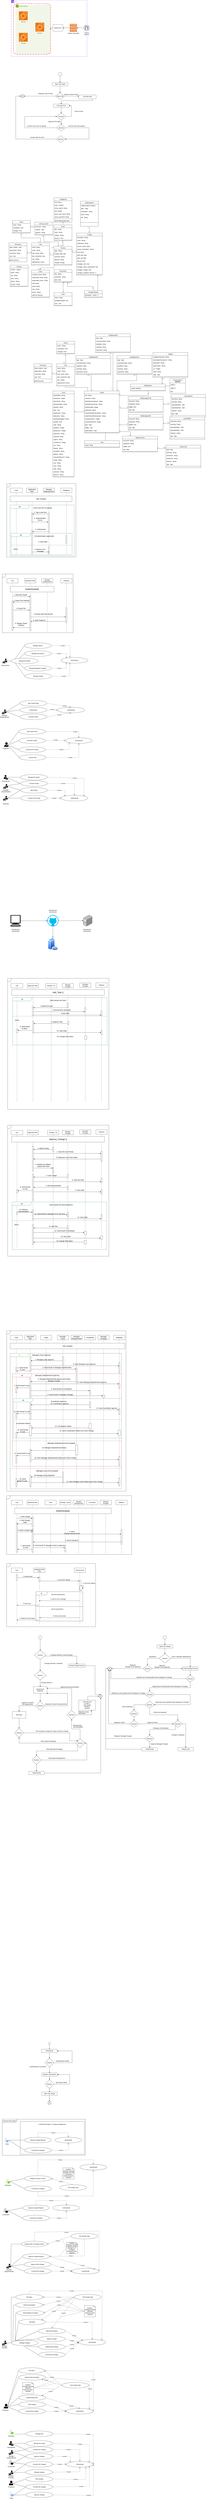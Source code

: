 <mxfile version="24.2.8" type="github">
  <diagram name="Page-1" id="XPWBldzVZ3_sg0biQuVv">
    <mxGraphModel dx="1259" dy="21555" grid="1" gridSize="10" guides="1" tooltips="1" connect="1" arrows="1" fold="1" page="1" pageScale="1" pageWidth="850" pageHeight="1100" math="0" shadow="0">
      <root>
        <mxCell id="0" />
        <mxCell id="1" parent="0" />
        <mxCell id="oYMbbRIehVRVS4V03t9j-289" value="" style="verticalLabelPosition=bottom;verticalAlign=top;html=1;shape=mxgraph.basic.rect;fillColor2=none;strokeWidth=1;size=20;indent=5;" parent="1" vertex="1">
          <mxGeometry x="200" y="-1620" width="570" height="290" as="geometry" />
        </mxCell>
        <mxCell id="AIyhHVRQRcBTdbYzzXI3-16" value="Manage changes" style="ellipse;whiteSpace=wrap;html=1;" parent="1" vertex="1">
          <mxGeometry x="120" y="315" width="240" height="50" as="geometry" />
        </mxCell>
        <mxCell id="AIyhHVRQRcBTdbYzzXI3-17" value="" style="endArrow=none;html=1;rounded=0;entryX=0;entryY=0.5;entryDx=0;entryDy=0;exitX=0.96;exitY=0.5;exitDx=0;exitDy=0;exitPerimeter=0;" parent="1" source="oYMbbRIehVRVS4V03t9j-62" target="AIyhHVRQRcBTdbYzzXI3-16" edge="1">
          <mxGeometry width="50" height="50" relative="1" as="geometry">
            <mxPoint x="79.75" y="340" as="sourcePoint" />
            <mxPoint x="220" y="270" as="targetPoint" />
          </mxGeometry>
        </mxCell>
        <mxCell id="oYMbbRIehVRVS4V03t9j-10" value="Authenticate" style="ellipse;whiteSpace=wrap;html=1;" parent="1" vertex="1">
          <mxGeometry x="720" y="310" width="240" height="50" as="geometry" />
        </mxCell>
        <mxCell id="oYMbbRIehVRVS4V03t9j-37" value="Approve change" style="ellipse;whiteSpace=wrap;html=1;" parent="1" vertex="1">
          <mxGeometry x="360" y="280" width="240" height="50" as="geometry" />
        </mxCell>
        <mxCell id="oYMbbRIehVRVS4V03t9j-39" value="" style="endArrow=none;html=1;rounded=0;entryX=0;entryY=0.5;entryDx=0;entryDy=0;exitX=0;exitY=0;exitDx=0;exitDy=0;" parent="1" source="AIyhHVRQRcBTdbYzzXI3-16" target="oYMbbRIehVRVS4V03t9j-37" edge="1">
          <mxGeometry width="50" height="50" relative="1" as="geometry">
            <mxPoint x="160" y="330" as="sourcePoint" />
            <mxPoint x="140" y="350" as="targetPoint" />
          </mxGeometry>
        </mxCell>
        <mxCell id="oYMbbRIehVRVS4V03t9j-40" value="Implementing change" style="ellipse;whiteSpace=wrap;html=1;" parent="1" vertex="1">
          <mxGeometry x="360" y="350" width="240" height="50" as="geometry" />
        </mxCell>
        <mxCell id="oYMbbRIehVRVS4V03t9j-41" value="" style="endArrow=none;html=1;rounded=0;entryX=0;entryY=0.5;entryDx=0;entryDy=0;exitX=0.5;exitY=1;exitDx=0;exitDy=0;" parent="1" source="AIyhHVRQRcBTdbYzzXI3-16" target="oYMbbRIehVRVS4V03t9j-40" edge="1">
          <mxGeometry width="50" height="50" relative="1" as="geometry">
            <mxPoint x="250" y="385" as="sourcePoint" />
            <mxPoint x="370" y="65" as="targetPoint" />
          </mxGeometry>
        </mxCell>
        <mxCell id="oYMbbRIehVRVS4V03t9j-62" value="" style="sketch=0;pointerEvents=1;shadow=0;dashed=0;html=1;strokeColor=none;labelPosition=center;verticalLabelPosition=bottom;verticalAlign=top;align=center;fillColor=#000000;shape=mxgraph.mscae.intune.user_management" parent="1" vertex="1">
          <mxGeometry x="39" y="320" width="40" height="40" as="geometry" />
        </mxCell>
        <mxCell id="oYMbbRIehVRVS4V03t9j-63" value="Manager (Change)" style="text;html=1;strokeColor=none;fillColor=none;align=center;verticalAlign=middle;whiteSpace=wrap;rounded=0;" parent="1" vertex="1">
          <mxGeometry x="30" y="360" width="60" height="30" as="geometry" />
        </mxCell>
        <mxCell id="oYMbbRIehVRVS4V03t9j-65" value="Add Documentation" style="ellipse;whiteSpace=wrap;html=1;" parent="1" vertex="1">
          <mxGeometry x="360" y="210" width="240" height="50" as="geometry" />
        </mxCell>
        <mxCell id="oYMbbRIehVRVS4V03t9j-66" value="Add tasks" style="ellipse;whiteSpace=wrap;html=1;" parent="1" vertex="1">
          <mxGeometry x="185" y="130" width="240" height="50" as="geometry" />
        </mxCell>
        <mxCell id="oYMbbRIehVRVS4V03t9j-67" value="Test tasks" style="ellipse;whiteSpace=wrap;html=1;" parent="1" vertex="1">
          <mxGeometry x="160" y="-90" width="240" height="50" as="geometry" />
        </mxCell>
        <mxCell id="oYMbbRIehVRVS4V03t9j-68" value="Get Change Type" style="ellipse;whiteSpace=wrap;html=1;" parent="1" vertex="1">
          <mxGeometry x="680" y="-90" width="240" height="50" as="geometry" />
        </mxCell>
        <mxCell id="oYMbbRIehVRVS4V03t9j-69" value="Include" style="endArrow=open;endSize=12;dashed=1;html=1;rounded=0;exitX=1;exitY=0.5;exitDx=0;exitDy=0;entryX=0;entryY=0.5;entryDx=0;entryDy=0;" parent="1" source="oYMbbRIehVRVS4V03t9j-40" target="oYMbbRIehVRVS4V03t9j-10" edge="1">
          <mxGeometry width="160" relative="1" as="geometry">
            <mxPoint x="590" y="160" as="sourcePoint" />
            <mxPoint x="750" y="160" as="targetPoint" />
          </mxGeometry>
        </mxCell>
        <mxCell id="oYMbbRIehVRVS4V03t9j-70" value="" style="endArrow=none;html=1;rounded=0;entryX=0;entryY=0.5;entryDx=0;entryDy=0;exitX=0;exitY=0;exitDx=0;exitDy=0;" parent="1" source="AIyhHVRQRcBTdbYzzXI3-16" target="oYMbbRIehVRVS4V03t9j-65" edge="1">
          <mxGeometry width="50" height="50" relative="1" as="geometry">
            <mxPoint x="165" y="332" as="sourcePoint" />
            <mxPoint x="370" y="305" as="targetPoint" />
          </mxGeometry>
        </mxCell>
        <mxCell id="oYMbbRIehVRVS4V03t9j-71" value="" style="endArrow=none;html=1;rounded=0;entryX=0;entryY=0.5;entryDx=0;entryDy=0;exitX=0;exitY=0;exitDx=0;exitDy=0;" parent="1" source="AIyhHVRQRcBTdbYzzXI3-16" target="oYMbbRIehVRVS4V03t9j-66" edge="1">
          <mxGeometry width="50" height="50" relative="1" as="geometry">
            <mxPoint x="165" y="332" as="sourcePoint" />
            <mxPoint x="370" y="245" as="targetPoint" />
          </mxGeometry>
        </mxCell>
        <mxCell id="oYMbbRIehVRVS4V03t9j-72" value="" style="endArrow=none;html=1;rounded=0;entryX=0;entryY=0.5;entryDx=0;entryDy=0;exitX=0;exitY=0.5;exitDx=0;exitDy=0;" parent="1" source="AIyhHVRQRcBTdbYzzXI3-16" target="oYMbbRIehVRVS4V03t9j-67" edge="1">
          <mxGeometry width="50" height="50" relative="1" as="geometry">
            <mxPoint x="165" y="332" as="sourcePoint" />
            <mxPoint x="370" y="185" as="targetPoint" />
            <Array as="points">
              <mxPoint x="120" y="-65" />
            </Array>
          </mxGeometry>
        </mxCell>
        <mxCell id="oYMbbRIehVRVS4V03t9j-73" value="Include" style="endArrow=open;endSize=12;dashed=1;html=1;rounded=0;exitX=1;exitY=0.5;exitDx=0;exitDy=0;entryX=0;entryY=0.5;entryDx=0;entryDy=0;" parent="1" source="oYMbbRIehVRVS4V03t9j-37" target="oYMbbRIehVRVS4V03t9j-10" edge="1">
          <mxGeometry width="160" relative="1" as="geometry">
            <mxPoint x="610" y="395" as="sourcePoint" />
            <mxPoint x="730" y="350" as="targetPoint" />
          </mxGeometry>
        </mxCell>
        <mxCell id="oYMbbRIehVRVS4V03t9j-74" value="Include" style="endArrow=open;endSize=12;dashed=1;html=1;rounded=0;exitX=1;exitY=0.5;exitDx=0;exitDy=0;entryX=0;entryY=0;entryDx=0;entryDy=0;" parent="1" source="oYMbbRIehVRVS4V03t9j-65" target="oYMbbRIehVRVS4V03t9j-10" edge="1">
          <mxGeometry width="160" relative="1" as="geometry">
            <mxPoint x="610" y="305" as="sourcePoint" />
            <mxPoint x="730" y="350" as="targetPoint" />
          </mxGeometry>
        </mxCell>
        <mxCell id="oYMbbRIehVRVS4V03t9j-75" value="Include" style="endArrow=open;endSize=12;dashed=1;html=1;rounded=0;exitX=1;exitY=0.5;exitDx=0;exitDy=0;entryX=0.5;entryY=0;entryDx=0;entryDy=0;" parent="1" source="oYMbbRIehVRVS4V03t9j-66" target="oYMbbRIehVRVS4V03t9j-10" edge="1">
          <mxGeometry x="0.261" y="1" width="160" relative="1" as="geometry">
            <mxPoint x="610" y="245" as="sourcePoint" />
            <mxPoint x="765" y="332" as="targetPoint" />
            <Array as="points">
              <mxPoint x="840" y="160" />
            </Array>
            <mxPoint as="offset" />
          </mxGeometry>
        </mxCell>
        <mxCell id="oYMbbRIehVRVS4V03t9j-76" value="Include" style="endArrow=open;endSize=12;dashed=1;html=1;rounded=0;exitX=0.5;exitY=0;exitDx=0;exitDy=0;entryX=1;entryY=0;entryDx=0;entryDy=0;" parent="1" source="oYMbbRIehVRVS4V03t9j-67" target="oYMbbRIehVRVS4V03t9j-10" edge="1">
          <mxGeometry x="-0.274" width="160" relative="1" as="geometry">
            <mxPoint x="610" y="185" as="sourcePoint" />
            <mxPoint x="765" y="332" as="targetPoint" />
            <Array as="points">
              <mxPoint x="280" y="-120" />
              <mxPoint x="930" y="-120" />
            </Array>
            <mxPoint as="offset" />
          </mxGeometry>
        </mxCell>
        <mxCell id="oYMbbRIehVRVS4V03t9j-77" value="Extend" style="endArrow=open;endSize=12;dashed=1;html=1;rounded=0;exitX=0;exitY=0.5;exitDx=0;exitDy=0;entryX=1;entryY=0.5;entryDx=0;entryDy=0;" parent="1" source="oYMbbRIehVRVS4V03t9j-68" target="oYMbbRIehVRVS4V03t9j-165" edge="1">
          <mxGeometry width="160" relative="1" as="geometry">
            <mxPoint x="730" y="225" as="sourcePoint" />
            <mxPoint x="765" y="332" as="targetPoint" />
          </mxGeometry>
        </mxCell>
        <mxCell id="oYMbbRIehVRVS4V03t9j-78" value="Extend" style="endArrow=open;endSize=12;dashed=1;html=1;rounded=0;exitX=0;exitY=0.5;exitDx=0;exitDy=0;entryX=1;entryY=0;entryDx=0;entryDy=0;" parent="1" source="oYMbbRIehVRVS4V03t9j-68" target="oYMbbRIehVRVS4V03t9j-66" edge="1">
          <mxGeometry x="0.24" y="-1" width="160" relative="1" as="geometry">
            <mxPoint x="670" y="95" as="sourcePoint" />
            <mxPoint x="439" y="178" as="targetPoint" />
            <mxPoint as="offset" />
          </mxGeometry>
        </mxCell>
        <mxCell id="oYMbbRIehVRVS4V03t9j-79" value="Extend" style="endArrow=open;endSize=12;dashed=1;html=1;rounded=0;exitX=0;exitY=0.5;exitDx=0;exitDy=0;entryX=1;entryY=0.5;entryDx=0;entryDy=0;" parent="1" source="oYMbbRIehVRVS4V03t9j-68" target="oYMbbRIehVRVS4V03t9j-67" edge="1">
          <mxGeometry width="160" relative="1" as="geometry">
            <mxPoint x="680" y="105" as="sourcePoint" />
            <mxPoint x="490" y="220" as="targetPoint" />
          </mxGeometry>
        </mxCell>
        <mxCell id="oYMbbRIehVRVS4V03t9j-80" value="condition : {Change selected Software} Extension point: selection" style="whiteSpace=wrap;html=1;shape=mxgraph.basic.document" parent="1" vertex="1">
          <mxGeometry x="770" y="10" width="100" height="100" as="geometry" />
        </mxCell>
        <mxCell id="oYMbbRIehVRVS4V03t9j-81" value="" style="endArrow=none;dashed=1;html=1;rounded=0;entryX=0;entryY=0.5;entryDx=0;entryDy=0;entryPerimeter=0;" parent="1" target="oYMbbRIehVRVS4V03t9j-80" edge="1">
          <mxGeometry width="50" height="50" relative="1" as="geometry">
            <mxPoint x="540" as="sourcePoint" />
            <mxPoint x="570" y="-40" as="targetPoint" />
          </mxGeometry>
        </mxCell>
        <mxCell id="oYMbbRIehVRVS4V03t9j-82" value="" style="endArrow=none;dashed=1;html=1;rounded=0;entryX=0;entryY=0.5;entryDx=0;entryDy=0;entryPerimeter=0;" parent="1" target="oYMbbRIehVRVS4V03t9j-80" edge="1">
          <mxGeometry width="50" height="50" relative="1" as="geometry">
            <mxPoint x="560" y="110" as="sourcePoint" />
            <mxPoint x="800" y="20" as="targetPoint" />
          </mxGeometry>
        </mxCell>
        <mxCell id="oYMbbRIehVRVS4V03t9j-83" value="" style="endArrow=none;dashed=1;html=1;rounded=0;entryX=0;entryY=0.5;entryDx=0;entryDy=0;entryPerimeter=0;" parent="1" target="oYMbbRIehVRVS4V03t9j-80" edge="1">
          <mxGeometry width="50" height="50" relative="1" as="geometry">
            <mxPoint x="560" y="-60" as="sourcePoint" />
            <mxPoint x="760" y="50" as="targetPoint" />
          </mxGeometry>
        </mxCell>
        <mxCell id="oYMbbRIehVRVS4V03t9j-107" value="" style="sketch=0;pointerEvents=1;shadow=0;dashed=0;html=1;strokeColor=none;fillColor=#000000;labelPosition=center;verticalLabelPosition=bottom;verticalAlign=top;outlineConnect=0;align=center;shape=mxgraph.office.users.tenant_admin;" parent="1" vertex="1">
          <mxGeometry x="101.2" y="1210" width="38.5" height="40" as="geometry" />
        </mxCell>
        <mxCell id="oYMbbRIehVRVS4V03t9j-108" value="" style="sketch=0;pointerEvents=1;shadow=0;dashed=0;html=1;strokeColor=none;labelPosition=center;verticalLabelPosition=bottom;verticalAlign=top;align=center;fillColor=#000000;shape=mxgraph.mscae.intune.user_management" parent="1" vertex="1">
          <mxGeometry x="98" y="1290" width="40" height="40" as="geometry" />
        </mxCell>
        <mxCell id="oYMbbRIehVRVS4V03t9j-109" value="" style="sketch=0;aspect=fixed;pointerEvents=1;shadow=0;dashed=0;html=1;strokeColor=none;labelPosition=center;verticalLabelPosition=bottom;verticalAlign=top;align=center;fillColor=#000000;shape=mxgraph.azure.user" parent="1" vertex="1">
          <mxGeometry x="99.2" y="1560" width="37.6" height="40" as="geometry" />
        </mxCell>
        <mxCell id="oYMbbRIehVRVS4V03t9j-110" value="Employee" style="text;html=1;strokeColor=none;fillColor=none;align=center;verticalAlign=middle;whiteSpace=wrap;rounded=0;" parent="1" vertex="1">
          <mxGeometry x="91.2" y="1600" width="60" height="30" as="geometry" />
        </mxCell>
        <mxCell id="oYMbbRIehVRVS4V03t9j-111" value="Manager (Departmental)&lt;span id=&quot;docs-internal-guid-f4431b39-7fff-cfa4-a716-81f54698d911&quot;&gt;&lt;/span&gt;" style="text;html=1;strokeColor=none;fillColor=none;align=center;verticalAlign=middle;whiteSpace=wrap;rounded=0;" parent="1" vertex="1">
          <mxGeometry x="91.2" y="1335" width="60" height="30" as="geometry" />
        </mxCell>
        <mxCell id="oYMbbRIehVRVS4V03t9j-112" value="Administrator" style="text;html=1;strokeColor=none;fillColor=none;align=center;verticalAlign=middle;whiteSpace=wrap;rounded=0;" parent="1" vertex="1">
          <mxGeometry x="89.95" y="1250" width="61" height="30" as="geometry" />
        </mxCell>
        <mxCell id="oYMbbRIehVRVS4V03t9j-113" value="" style="sketch=0;pointerEvents=1;shadow=0;dashed=0;html=1;strokeColor=none;labelPosition=center;verticalLabelPosition=bottom;verticalAlign=top;align=center;fillColor=#000000;shape=mxgraph.mscae.intune.user_management" parent="1" vertex="1">
          <mxGeometry x="97" y="1470" width="40" height="40" as="geometry" />
        </mxCell>
        <mxCell id="oYMbbRIehVRVS4V03t9j-114" value="Manager (Change)" style="text;html=1;strokeColor=none;fillColor=none;align=center;verticalAlign=middle;whiteSpace=wrap;rounded=0;" parent="1" vertex="1">
          <mxGeometry x="88" y="1510" width="60" height="30" as="geometry" />
        </mxCell>
        <mxCell id="oYMbbRIehVRVS4V03t9j-115" value="" style="points=[[0.35,0,0],[0.98,0.51,0],[1,0.71,0],[0.67,1,0],[0,0.795,0],[0,0.65,0]];verticalLabelPosition=bottom;sketch=0;html=1;verticalAlign=top;aspect=fixed;align=center;pointerEvents=1;shape=mxgraph.cisco19.user;fillColor=#000000;strokeColor=none;" parent="1" vertex="1">
          <mxGeometry x="99.95" y="1380" width="40" height="40" as="geometry" />
        </mxCell>
        <mxCell id="oYMbbRIehVRVS4V03t9j-116" value="Coordinator" style="text;html=1;strokeColor=none;fillColor=none;align=center;verticalAlign=middle;whiteSpace=wrap;rounded=0;" parent="1" vertex="1">
          <mxGeometry x="89.95" y="1420" width="60" height="30" as="geometry" />
        </mxCell>
        <mxCell id="oYMbbRIehVRVS4V03t9j-117" value="" style="points=[[0.35,0,0],[0.98,0.51,0],[1,0.71,0],[0.67,1,0],[0,0.795,0],[0,0.65,0]];verticalLabelPosition=bottom;sketch=0;html=1;verticalAlign=top;aspect=fixed;align=center;pointerEvents=1;shape=mxgraph.cisco19.user;fillColor=#7EA6E0;strokeColor=none;" parent="1" vertex="1">
          <mxGeometry x="101.2" y="1660" width="40" height="40" as="geometry" />
        </mxCell>
        <mxCell id="oYMbbRIehVRVS4V03t9j-118" value="Client" style="text;html=1;strokeColor=none;fillColor=none;align=center;verticalAlign=middle;whiteSpace=wrap;rounded=0;" parent="1" vertex="1">
          <mxGeometry x="91.2" y="1700" width="60" height="30" as="geometry" />
        </mxCell>
        <mxCell id="oYMbbRIehVRVS4V03t9j-119" value="Manage the project" style="ellipse;whiteSpace=wrap;html=1;" parent="1" vertex="1">
          <mxGeometry x="249.7" y="1205" width="240" height="50" as="geometry" />
        </mxCell>
        <mxCell id="oYMbbRIehVRVS4V03t9j-120" value="" style="endArrow=none;html=1;rounded=0;entryX=0;entryY=0.5;entryDx=0;entryDy=0;" parent="1" source="oYMbbRIehVRVS4V03t9j-107" target="oYMbbRIehVRVS4V03t9j-119" edge="1">
          <mxGeometry width="50" height="50" relative="1" as="geometry">
            <mxPoint x="189.7" y="1370" as="sourcePoint" />
            <mxPoint x="239.7" y="1320" as="targetPoint" />
          </mxGeometry>
        </mxCell>
        <mxCell id="oYMbbRIehVRVS4V03t9j-121" value="Approve changes" style="ellipse;whiteSpace=wrap;html=1;" parent="1" vertex="1">
          <mxGeometry x="249.7" y="1320" width="240" height="50" as="geometry" />
        </mxCell>
        <mxCell id="oYMbbRIehVRVS4V03t9j-122" value="Manage changes" style="ellipse;whiteSpace=wrap;html=1;" parent="1" vertex="1">
          <mxGeometry x="249.7" y="1460" width="240" height="50" as="geometry" />
        </mxCell>
        <mxCell id="oYMbbRIehVRVS4V03t9j-123" value="Add changes" style="ellipse;whiteSpace=wrap;html=1;" parent="1" vertex="1">
          <mxGeometry x="249.7" y="1520" width="240" height="50" as="geometry" />
        </mxCell>
        <mxCell id="oYMbbRIehVRVS4V03t9j-124" value="" style="endArrow=none;html=1;rounded=0;exitX=0.96;exitY=0.5;exitDx=0;exitDy=0;entryX=0;entryY=0.5;entryDx=0;entryDy=0;exitPerimeter=0;" parent="1" source="oYMbbRIehVRVS4V03t9j-108" target="oYMbbRIehVRVS4V03t9j-121" edge="1">
          <mxGeometry width="50" height="50" relative="1" as="geometry">
            <mxPoint x="209.7" y="1370" as="sourcePoint" />
            <mxPoint x="318.7" y="1325" as="targetPoint" />
          </mxGeometry>
        </mxCell>
        <mxCell id="oYMbbRIehVRVS4V03t9j-125" value="Counslut the changes" style="ellipse;whiteSpace=wrap;html=1;" parent="1" vertex="1">
          <mxGeometry x="249.7" y="1260" width="240" height="50" as="geometry" />
        </mxCell>
        <mxCell id="oYMbbRIehVRVS4V03t9j-126" value="" style="endArrow=none;html=1;rounded=0;entryX=0;entryY=0.5;entryDx=0;entryDy=0;" parent="1" source="oYMbbRIehVRVS4V03t9j-107" target="oYMbbRIehVRVS4V03t9j-125" edge="1">
          <mxGeometry width="50" height="50" relative="1" as="geometry">
            <mxPoint x="160.7" y="1260" as="sourcePoint" />
            <mxPoint x="269.7" y="1215" as="targetPoint" />
          </mxGeometry>
        </mxCell>
        <mxCell id="oYMbbRIehVRVS4V03t9j-127" value="" style="endArrow=none;html=1;rounded=0;exitX=0.79;exitY=0.39;exitDx=0;exitDy=0;entryX=0;entryY=0.5;entryDx=0;entryDy=0;exitPerimeter=0;" parent="1" source="oYMbbRIehVRVS4V03t9j-108" target="oYMbbRIehVRVS4V03t9j-125" edge="1">
          <mxGeometry width="50" height="50" relative="1" as="geometry">
            <mxPoint x="170.7" y="1270" as="sourcePoint" />
            <mxPoint x="279.7" y="1225" as="targetPoint" />
          </mxGeometry>
        </mxCell>
        <mxCell id="oYMbbRIehVRVS4V03t9j-128" value="Counslut the changes" style="ellipse;whiteSpace=wrap;html=1;" parent="1" vertex="1">
          <mxGeometry x="249.7" y="1390" width="240" height="50" as="geometry" />
        </mxCell>
        <mxCell id="oYMbbRIehVRVS4V03t9j-129" value="" style="endArrow=none;html=1;rounded=0;exitX=0.96;exitY=0.5;exitDx=0;exitDy=0;entryX=0;entryY=0.5;entryDx=0;entryDy=0;exitPerimeter=0;" parent="1" source="oYMbbRIehVRVS4V03t9j-113" target="oYMbbRIehVRVS4V03t9j-122" edge="1">
          <mxGeometry width="50" height="50" relative="1" as="geometry">
            <mxPoint x="145.7" y="1435" as="sourcePoint" />
            <mxPoint x="269.7" y="1430" as="targetPoint" />
          </mxGeometry>
        </mxCell>
        <mxCell id="oYMbbRIehVRVS4V03t9j-130" value="" style="endArrow=none;html=1;rounded=0;exitX=0.96;exitY=0.5;exitDx=0;exitDy=0;entryX=0;entryY=0.5;entryDx=0;entryDy=0;exitPerimeter=0;" parent="1" source="oYMbbRIehVRVS4V03t9j-113" target="oYMbbRIehVRVS4V03t9j-128" edge="1">
          <mxGeometry width="50" height="50" relative="1" as="geometry">
            <mxPoint x="146.7" y="1560" as="sourcePoint" />
            <mxPoint x="269.7" y="1595" as="targetPoint" />
          </mxGeometry>
        </mxCell>
        <mxCell id="oYMbbRIehVRVS4V03t9j-131" value="" style="endArrow=none;html=1;rounded=0;exitX=0.87;exitY=0.65;exitDx=0;exitDy=0;exitPerimeter=0;entryX=0;entryY=0.5;entryDx=0;entryDy=0;" parent="1" source="oYMbbRIehVRVS4V03t9j-109" target="oYMbbRIehVRVS4V03t9j-135" edge="1">
          <mxGeometry width="50" height="50" relative="1" as="geometry">
            <mxPoint x="145.7" y="1490" as="sourcePoint" />
            <mxPoint x="269.7" y="1550" as="targetPoint" />
          </mxGeometry>
        </mxCell>
        <mxCell id="oYMbbRIehVRVS4V03t9j-132" value="" style="endArrow=none;html=1;rounded=0;exitX=0.87;exitY=0.65;exitDx=0;exitDy=0;exitPerimeter=0;entryX=0;entryY=0.5;entryDx=0;entryDy=0;" parent="1" source="oYMbbRIehVRVS4V03t9j-109" target="oYMbbRIehVRVS4V03t9j-123" edge="1">
          <mxGeometry width="50" height="50" relative="1" as="geometry">
            <mxPoint x="141.7" y="1596" as="sourcePoint" />
            <mxPoint x="259.7" y="1565" as="targetPoint" />
          </mxGeometry>
        </mxCell>
        <mxCell id="oYMbbRIehVRVS4V03t9j-133" value="" style="endArrow=none;html=1;rounded=0;exitX=0.98;exitY=0.51;exitDx=0;exitDy=0;entryX=0;entryY=0.5;entryDx=0;entryDy=0;exitPerimeter=0;" parent="1" source="oYMbbRIehVRVS4V03t9j-115" target="oYMbbRIehVRVS4V03t9j-128" edge="1">
          <mxGeometry width="50" height="50" relative="1" as="geometry">
            <mxPoint x="145.7" y="1500" as="sourcePoint" />
            <mxPoint x="259.7" y="1425" as="targetPoint" />
          </mxGeometry>
        </mxCell>
        <mxCell id="oYMbbRIehVRVS4V03t9j-134" value="" style="endArrow=none;html=1;rounded=0;exitX=0.98;exitY=0.51;exitDx=0;exitDy=0;entryX=0;entryY=0.5;entryDx=0;entryDy=0;exitPerimeter=0;" parent="1" source="oYMbbRIehVRVS4V03t9j-115" target="oYMbbRIehVRVS4V03t9j-121" edge="1">
          <mxGeometry width="50" height="50" relative="1" as="geometry">
            <mxPoint x="148.7" y="1410" as="sourcePoint" />
            <mxPoint x="259.7" y="1425" as="targetPoint" />
          </mxGeometry>
        </mxCell>
        <mxCell id="oYMbbRIehVRVS4V03t9j-135" value="Counslut the changes" style="ellipse;whiteSpace=wrap;html=1;" parent="1" vertex="1">
          <mxGeometry x="249.7" y="1590" width="240" height="50" as="geometry" />
        </mxCell>
        <mxCell id="oYMbbRIehVRVS4V03t9j-136" value="" style="endArrow=none;html=1;rounded=0;exitX=1;exitY=0.71;exitDx=0;exitDy=0;exitPerimeter=0;entryX=0;entryY=0.5;entryDx=0;entryDy=0;" parent="1" source="oYMbbRIehVRVS4V03t9j-117" target="oYMbbRIehVRVS4V03t9j-135" edge="1">
          <mxGeometry width="50" height="50" relative="1" as="geometry">
            <mxPoint x="141.7" y="1596" as="sourcePoint" />
            <mxPoint x="259.7" y="1625" as="targetPoint" />
          </mxGeometry>
        </mxCell>
        <mxCell id="oYMbbRIehVRVS4V03t9j-137" value="Approve changes" style="ellipse;whiteSpace=wrap;html=1;" parent="1" vertex="1">
          <mxGeometry x="249.7" y="1660" width="240" height="50" as="geometry" />
        </mxCell>
        <mxCell id="oYMbbRIehVRVS4V03t9j-138" value="" style="endArrow=none;html=1;rounded=0;exitX=1;exitY=0.71;exitDx=0;exitDy=0;exitPerimeter=0;entryX=0;entryY=0.5;entryDx=0;entryDy=0;" parent="1" source="oYMbbRIehVRVS4V03t9j-117" target="oYMbbRIehVRVS4V03t9j-137" edge="1">
          <mxGeometry width="50" height="50" relative="1" as="geometry">
            <mxPoint x="151.7" y="1698" as="sourcePoint" />
            <mxPoint x="259.7" y="1625" as="targetPoint" />
          </mxGeometry>
        </mxCell>
        <mxCell id="oYMbbRIehVRVS4V03t9j-139" value="Authenticate" style="ellipse;whiteSpace=wrap;html=1;" parent="1" vertex="1">
          <mxGeometry x="609.7" y="1390" width="240" height="50" as="geometry" />
        </mxCell>
        <mxCell id="oYMbbRIehVRVS4V03t9j-140" value="Include" style="endArrow=open;endSize=12;dashed=1;html=1;rounded=0;exitX=1;exitY=0.5;exitDx=0;exitDy=0;entryX=1;entryY=0.5;entryDx=0;entryDy=0;" parent="1" source="oYMbbRIehVRVS4V03t9j-150" target="oYMbbRIehVRVS4V03t9j-139" edge="1">
          <mxGeometry width="160" relative="1" as="geometry">
            <mxPoint x="539.7" y="1250" as="sourcePoint" />
            <mxPoint x="549.7" y="1475" as="targetPoint" />
            <Array as="points">
              <mxPoint x="849.7" y="1150" />
            </Array>
          </mxGeometry>
        </mxCell>
        <mxCell id="oYMbbRIehVRVS4V03t9j-141" value="Include" style="endArrow=open;endSize=12;dashed=1;html=1;rounded=0;exitX=1;exitY=0.5;exitDx=0;exitDy=0;entryX=0.5;entryY=0;entryDx=0;entryDy=0;" parent="1" source="oYMbbRIehVRVS4V03t9j-125" target="oYMbbRIehVRVS4V03t9j-139" edge="1">
          <mxGeometry x="-0.192" width="160" relative="1" as="geometry">
            <mxPoint x="499.7" y="1240" as="sourcePoint" />
            <mxPoint x="679.7" y="1350" as="targetPoint" />
            <Array as="points">
              <mxPoint x="729.7" y="1285" />
            </Array>
            <mxPoint as="offset" />
          </mxGeometry>
        </mxCell>
        <mxCell id="oYMbbRIehVRVS4V03t9j-142" value="Include" style="endArrow=open;endSize=12;dashed=1;html=1;rounded=0;exitX=1;exitY=0.5;exitDx=0;exitDy=0;entryX=0;entryY=0;entryDx=0;entryDy=0;" parent="1" source="oYMbbRIehVRVS4V03t9j-121" target="oYMbbRIehVRVS4V03t9j-139" edge="1">
          <mxGeometry width="160" relative="1" as="geometry">
            <mxPoint x="499.7" y="1295" as="sourcePoint" />
            <mxPoint x="669.7" y="1365" as="targetPoint" />
            <Array as="points">
              <mxPoint x="644.7" y="1345" />
            </Array>
          </mxGeometry>
        </mxCell>
        <mxCell id="oYMbbRIehVRVS4V03t9j-143" value="Include" style="endArrow=open;endSize=12;dashed=1;html=1;rounded=0;exitX=1;exitY=0.5;exitDx=0;exitDy=0;entryX=0;entryY=0.5;entryDx=0;entryDy=0;" parent="1" source="oYMbbRIehVRVS4V03t9j-128" target="oYMbbRIehVRVS4V03t9j-139" edge="1">
          <mxGeometry width="160" relative="1" as="geometry">
            <mxPoint x="499.7" y="1355" as="sourcePoint" />
            <mxPoint x="669.7" y="1420" as="targetPoint" />
          </mxGeometry>
        </mxCell>
        <mxCell id="oYMbbRIehVRVS4V03t9j-144" value="Include" style="endArrow=open;endSize=12;dashed=1;html=1;rounded=0;exitX=1;exitY=0.5;exitDx=0;exitDy=0;entryX=0.5;entryY=1;entryDx=0;entryDy=0;" parent="1" source="oYMbbRIehVRVS4V03t9j-122" target="oYMbbRIehVRVS4V03t9j-139" edge="1">
          <mxGeometry width="160" relative="1" as="geometry">
            <mxPoint x="509.7" y="1365" as="sourcePoint" />
            <mxPoint x="679.7" y="1375" as="targetPoint" />
            <Array as="points">
              <mxPoint x="729.7" y="1480" />
            </Array>
          </mxGeometry>
        </mxCell>
        <mxCell id="oYMbbRIehVRVS4V03t9j-145" value="Include" style="endArrow=open;endSize=12;dashed=1;html=1;rounded=0;exitX=1;exitY=0.5;exitDx=0;exitDy=0;entryX=1;entryY=0.5;entryDx=0;entryDy=0;" parent="1" source="oYMbbRIehVRVS4V03t9j-137" target="oYMbbRIehVRVS4V03t9j-139" edge="1">
          <mxGeometry width="160" relative="1" as="geometry">
            <mxPoint x="519.7" y="1375" as="sourcePoint" />
            <mxPoint x="689.7" y="1380" as="targetPoint" />
            <Array as="points">
              <mxPoint x="849.7" y="1690" />
            </Array>
          </mxGeometry>
        </mxCell>
        <mxCell id="oYMbbRIehVRVS4V03t9j-146" value="Include" style="endArrow=open;endSize=12;dashed=1;html=1;rounded=0;exitX=1;exitY=0.5;exitDx=0;exitDy=0;entryX=1;entryY=1;entryDx=0;entryDy=0;" parent="1" source="oYMbbRIehVRVS4V03t9j-135" target="oYMbbRIehVRVS4V03t9j-139" edge="1">
          <mxGeometry width="160" relative="1" as="geometry">
            <mxPoint x="519.7" y="1730" as="sourcePoint" />
            <mxPoint x="724.847" y="1437.678" as="targetPoint" />
            <Array as="points">
              <mxPoint x="814.7" y="1610" />
            </Array>
          </mxGeometry>
        </mxCell>
        <mxCell id="oYMbbRIehVRVS4V03t9j-147" value="Include" style="endArrow=open;endSize=12;dashed=1;html=1;rounded=0;exitX=1;exitY=0.5;exitDx=0;exitDy=0;entryX=0.723;entryY=1.032;entryDx=0;entryDy=0;entryPerimeter=0;" parent="1" source="oYMbbRIehVRVS4V03t9j-123" target="oYMbbRIehVRVS4V03t9j-139" edge="1">
          <mxGeometry width="160" relative="1" as="geometry">
            <mxPoint x="499.7" y="1675" as="sourcePoint" />
            <mxPoint x="709.7" y="1405" as="targetPoint" />
            <Array as="points">
              <mxPoint x="783.7" y="1550" />
            </Array>
          </mxGeometry>
        </mxCell>
        <mxCell id="oYMbbRIehVRVS4V03t9j-148" value="" style="points=[[0.35,0,0],[0.98,0.51,0],[1,0.71,0],[0.67,1,0],[0,0.795,0],[0,0.65,0]];verticalLabelPosition=bottom;sketch=0;html=1;verticalAlign=top;aspect=fixed;align=center;pointerEvents=1;shape=mxgraph.cisco19.user;fillColor=#66CC00;strokeColor=none;" parent="1" vertex="1">
          <mxGeometry x="101.2" y="1110" width="40" height="40" as="geometry" />
        </mxCell>
        <mxCell id="oYMbbRIehVRVS4V03t9j-149" value="Developer" style="text;html=1;strokeColor=none;fillColor=none;align=center;verticalAlign=middle;whiteSpace=wrap;rounded=0;" parent="1" vertex="1">
          <mxGeometry x="91.2" y="1150" width="60" height="30" as="geometry" />
        </mxCell>
        <mxCell id="oYMbbRIehVRVS4V03t9j-150" value="Manage task" style="ellipse;whiteSpace=wrap;html=1;" parent="1" vertex="1">
          <mxGeometry x="249.7" y="1120" width="240" height="50" as="geometry" />
        </mxCell>
        <mxCell id="oYMbbRIehVRVS4V03t9j-151" value="" style="endArrow=none;html=1;rounded=0;entryX=0;entryY=0.5;entryDx=0;entryDy=0;exitX=1;exitY=0;exitDx=0;exitDy=0;" parent="1" source="oYMbbRIehVRVS4V03t9j-149" target="oYMbbRIehVRVS4V03t9j-150" edge="1">
          <mxGeometry width="50" height="50" relative="1" as="geometry">
            <mxPoint x="149.7" y="1240" as="sourcePoint" />
            <mxPoint x="259.7" y="1240" as="targetPoint" />
          </mxGeometry>
        </mxCell>
        <mxCell id="oYMbbRIehVRVS4V03t9j-152" value="Include" style="endArrow=open;endSize=12;dashed=1;html=1;rounded=0;exitX=1;exitY=0.5;exitDx=0;exitDy=0;entryX=1;entryY=0;entryDx=0;entryDy=0;" parent="1" source="oYMbbRIehVRVS4V03t9j-119" target="oYMbbRIehVRVS4V03t9j-139" edge="1">
          <mxGeometry width="160" relative="1" as="geometry">
            <mxPoint x="499.7" y="1155" as="sourcePoint" />
            <mxPoint x="859.7" y="1425" as="targetPoint" />
            <Array as="points">
              <mxPoint x="814.7" y="1240" />
            </Array>
          </mxGeometry>
        </mxCell>
        <mxCell id="oYMbbRIehVRVS4V03t9j-156" value="" style="sketch=0;aspect=fixed;pointerEvents=1;shadow=0;dashed=0;html=1;strokeColor=none;labelPosition=center;verticalLabelPosition=bottom;verticalAlign=top;align=center;fillColor=#000000;shape=mxgraph.azure.user" parent="1" vertex="1">
          <mxGeometry x="53.4" y="880" width="37.6" height="40" as="geometry" />
        </mxCell>
        <mxCell id="oYMbbRIehVRVS4V03t9j-157" value="Employee" style="text;html=1;strokeColor=none;fillColor=none;align=center;verticalAlign=middle;whiteSpace=wrap;rounded=0;" parent="1" vertex="1">
          <mxGeometry x="39.0" y="920" width="60" height="30" as="geometry" />
        </mxCell>
        <mxCell id="oYMbbRIehVRVS4V03t9j-158" value="Counslut the changes" style="ellipse;whiteSpace=wrap;html=1;" parent="1" vertex="1">
          <mxGeometry x="185.0" y="920" width="240" height="50" as="geometry" />
        </mxCell>
        <mxCell id="oYMbbRIehVRVS4V03t9j-159" value="Add changes" style="ellipse;whiteSpace=wrap;html=1;" parent="1" vertex="1">
          <mxGeometry x="185.0" y="860" width="240" height="50" as="geometry" />
        </mxCell>
        <mxCell id="oYMbbRIehVRVS4V03t9j-163" value="" style="endArrow=none;html=1;rounded=0;entryX=0;entryY=0.5;entryDx=0;entryDy=0;exitX=0.87;exitY=0.65;exitDx=0;exitDy=0;exitPerimeter=0;" parent="1" source="oYMbbRIehVRVS4V03t9j-156" target="oYMbbRIehVRVS4V03t9j-159" edge="1">
          <mxGeometry width="50" height="50" relative="1" as="geometry">
            <mxPoint x="98" y="630" as="sourcePoint" />
            <mxPoint x="141" y="630" as="targetPoint" />
          </mxGeometry>
        </mxCell>
        <mxCell id="oYMbbRIehVRVS4V03t9j-164" value="" style="endArrow=none;html=1;rounded=0;entryX=0;entryY=0.5;entryDx=0;entryDy=0;exitX=0.87;exitY=0.65;exitDx=0;exitDy=0;exitPerimeter=0;" parent="1" source="oYMbbRIehVRVS4V03t9j-156" target="oYMbbRIehVRVS4V03t9j-158" edge="1">
          <mxGeometry width="50" height="50" relative="1" as="geometry">
            <mxPoint x="96" y="916" as="sourcePoint" />
            <mxPoint x="191" y="885" as="targetPoint" />
          </mxGeometry>
        </mxCell>
        <mxCell id="oYMbbRIehVRVS4V03t9j-165" value="Add Documentation" style="ellipse;whiteSpace=wrap;html=1;" parent="1" vertex="1">
          <mxGeometry x="160" y="-20" width="240" height="50" as="geometry" />
        </mxCell>
        <mxCell id="oYMbbRIehVRVS4V03t9j-166" value="" style="endArrow=none;html=1;rounded=0;entryX=0;entryY=0.5;entryDx=0;entryDy=0;exitX=0.06;exitY=0.286;exitDx=0;exitDy=0;exitPerimeter=0;" parent="1" source="AIyhHVRQRcBTdbYzzXI3-16" target="oYMbbRIehVRVS4V03t9j-165" edge="1">
          <mxGeometry width="50" height="50" relative="1" as="geometry">
            <mxPoint x="164" y="333" as="sourcePoint" />
            <mxPoint x="170" y="-55" as="targetPoint" />
            <Array as="points">
              <mxPoint x="140" y="5" />
            </Array>
          </mxGeometry>
        </mxCell>
        <mxCell id="oYMbbRIehVRVS4V03t9j-167" value="Extend" style="endArrow=open;endSize=12;dashed=1;html=1;rounded=0;exitX=0;exitY=0.5;exitDx=0;exitDy=0;entryX=0.5;entryY=0;entryDx=0;entryDy=0;" parent="1" target="oYMbbRIehVRVS4V03t9j-65" edge="1">
          <mxGeometry width="160" relative="1" as="geometry">
            <mxPoint x="690" y="-55" as="sourcePoint" />
            <mxPoint x="434" y="158" as="targetPoint" />
          </mxGeometry>
        </mxCell>
        <mxCell id="oYMbbRIehVRVS4V03t9j-168" value="" style="endArrow=none;dashed=1;html=1;rounded=0;entryX=0;entryY=0.5;entryDx=0;entryDy=0;entryPerimeter=0;" parent="1" target="oYMbbRIehVRVS4V03t9j-80" edge="1">
          <mxGeometry width="50" height="50" relative="1" as="geometry">
            <mxPoint x="520" y="50" as="sourcePoint" />
            <mxPoint x="730" y="100" as="targetPoint" />
          </mxGeometry>
        </mxCell>
        <mxCell id="oYMbbRIehVRVS4V03t9j-169" value="Add developer to change" style="ellipse;whiteSpace=wrap;html=1;" parent="1" vertex="1">
          <mxGeometry x="170" y="50" width="240" height="50" as="geometry" />
        </mxCell>
        <mxCell id="oYMbbRIehVRVS4V03t9j-170" value="" style="endArrow=none;html=1;rounded=0;entryX=0;entryY=0.5;entryDx=0;entryDy=0;exitX=0;exitY=0;exitDx=0;exitDy=0;" parent="1" source="AIyhHVRQRcBTdbYzzXI3-16" target="oYMbbRIehVRVS4V03t9j-169" edge="1">
          <mxGeometry width="50" height="50" relative="1" as="geometry">
            <mxPoint x="144" y="339" as="sourcePoint" />
            <mxPoint x="170" y="15" as="targetPoint" />
            <Array as="points">
              <mxPoint x="160" y="75" />
            </Array>
          </mxGeometry>
        </mxCell>
        <mxCell id="oYMbbRIehVRVS4V03t9j-172" value="Extend" style="endArrow=open;endSize=12;dashed=1;html=1;rounded=0;exitX=0;exitY=0.5;exitDx=0;exitDy=0;entryX=1;entryY=0.5;entryDx=0;entryDy=0;" parent="1" source="oYMbbRIehVRVS4V03t9j-68" target="oYMbbRIehVRVS4V03t9j-169" edge="1">
          <mxGeometry width="160" relative="1" as="geometry">
            <mxPoint x="690" y="-55" as="sourcePoint" />
            <mxPoint x="410" y="15" as="targetPoint" />
          </mxGeometry>
        </mxCell>
        <mxCell id="oYMbbRIehVRVS4V03t9j-173" value="Test tasks" style="ellipse;whiteSpace=wrap;html=1;" parent="1" vertex="1">
          <mxGeometry x="185" y="560" width="230" height="50" as="geometry" />
        </mxCell>
        <mxCell id="oYMbbRIehVRVS4V03t9j-174" value="Implementing tasks" style="ellipse;whiteSpace=wrap;html=1;" parent="1" vertex="1">
          <mxGeometry x="185" y="800" width="240" height="50" as="geometry" />
        </mxCell>
        <mxCell id="oYMbbRIehVRVS4V03t9j-175" value="Approve Documentation" style="ellipse;whiteSpace=wrap;html=1;" parent="1" vertex="1">
          <mxGeometry x="185" y="620" width="240" height="50" as="geometry" />
        </mxCell>
        <mxCell id="oYMbbRIehVRVS4V03t9j-177" value="" style="endArrow=none;html=1;rounded=0;entryX=0;entryY=0.5;entryDx=0;entryDy=0;exitX=0.87;exitY=0.65;exitDx=0;exitDy=0;exitPerimeter=0;" parent="1" source="oYMbbRIehVRVS4V03t9j-156" target="oYMbbRIehVRVS4V03t9j-174" edge="1">
          <mxGeometry width="50" height="50" relative="1" as="geometry">
            <mxPoint x="96" y="916" as="sourcePoint" />
            <mxPoint x="191" y="965" as="targetPoint" />
          </mxGeometry>
        </mxCell>
        <mxCell id="oYMbbRIehVRVS4V03t9j-178" value="" style="endArrow=none;html=1;rounded=0;entryX=0;entryY=0.5;entryDx=0;entryDy=0;exitX=0.87;exitY=0.65;exitDx=0;exitDy=0;exitPerimeter=0;" parent="1" source="oYMbbRIehVRVS4V03t9j-156" target="oYMbbRIehVRVS4V03t9j-175" edge="1">
          <mxGeometry width="50" height="50" relative="1" as="geometry">
            <mxPoint x="96" y="916" as="sourcePoint" />
            <mxPoint x="191" y="805" as="targetPoint" />
          </mxGeometry>
        </mxCell>
        <mxCell id="oYMbbRIehVRVS4V03t9j-179" value="Counslut the changes" style="ellipse;whiteSpace=wrap;html=1;" parent="1" vertex="1">
          <mxGeometry x="360.0" y="420" width="240" height="50" as="geometry" />
        </mxCell>
        <mxCell id="oYMbbRIehVRVS4V03t9j-180" value="" style="endArrow=none;html=1;rounded=0;entryX=0;entryY=0.5;entryDx=0;entryDy=0;exitX=0.471;exitY=1.086;exitDx=0;exitDy=0;exitPerimeter=0;" parent="1" source="AIyhHVRQRcBTdbYzzXI3-16" target="oYMbbRIehVRVS4V03t9j-179" edge="1">
          <mxGeometry width="50" height="50" relative="1" as="geometry">
            <mxPoint x="250" y="375" as="sourcePoint" />
            <mxPoint x="370" y="395" as="targetPoint" />
          </mxGeometry>
        </mxCell>
        <mxCell id="oYMbbRIehVRVS4V03t9j-181" value="Include" style="endArrow=open;endSize=12;dashed=1;html=1;rounded=0;exitX=1;exitY=0.5;exitDx=0;exitDy=0;entryX=0;entryY=0.5;entryDx=0;entryDy=0;" parent="1" source="oYMbbRIehVRVS4V03t9j-179" target="oYMbbRIehVRVS4V03t9j-10" edge="1">
          <mxGeometry width="160" relative="1" as="geometry">
            <mxPoint x="610" y="395" as="sourcePoint" />
            <mxPoint x="730" y="345" as="targetPoint" />
          </mxGeometry>
        </mxCell>
        <mxCell id="oYMbbRIehVRVS4V03t9j-182" value="" style="endArrow=none;html=1;rounded=0;entryX=0;entryY=0.5;entryDx=0;entryDy=0;exitX=0.87;exitY=0.65;exitDx=0;exitDy=0;exitPerimeter=0;" parent="1" source="oYMbbRIehVRVS4V03t9j-156" target="oYMbbRIehVRVS4V03t9j-173" edge="1">
          <mxGeometry width="50" height="50" relative="1" as="geometry">
            <mxPoint x="96" y="916" as="sourcePoint" />
            <mxPoint x="191" y="735" as="targetPoint" />
          </mxGeometry>
        </mxCell>
        <mxCell id="oYMbbRIehVRVS4V03t9j-183" value="Authenticate" style="ellipse;whiteSpace=wrap;html=1;" parent="1" vertex="1">
          <mxGeometry x="609.7" y="920" width="240" height="50" as="geometry" />
        </mxCell>
        <mxCell id="oYMbbRIehVRVS4V03t9j-184" value="Include" style="endArrow=open;endSize=12;dashed=1;html=1;rounded=0;exitX=1;exitY=0.5;exitDx=0;exitDy=0;entryX=0;entryY=0.5;entryDx=0;entryDy=0;" parent="1" source="oYMbbRIehVRVS4V03t9j-158" target="oYMbbRIehVRVS4V03t9j-183" edge="1">
          <mxGeometry x="0.029" width="160" relative="1" as="geometry">
            <mxPoint x="530" y="1020" as="sourcePoint" />
            <mxPoint x="620" y="945" as="targetPoint" />
            <mxPoint as="offset" />
          </mxGeometry>
        </mxCell>
        <mxCell id="oYMbbRIehVRVS4V03t9j-185" value="Include" style="endArrow=open;endSize=12;dashed=1;html=1;rounded=0;entryX=0;entryY=0.5;entryDx=0;entryDy=0;exitX=1;exitY=0.5;exitDx=0;exitDy=0;" parent="1" source="oYMbbRIehVRVS4V03t9j-159" target="oYMbbRIehVRVS4V03t9j-183" edge="1">
          <mxGeometry x="0.01" y="6" width="160" relative="1" as="geometry">
            <mxPoint x="580" y="950" as="sourcePoint" />
            <mxPoint x="435" y="955" as="targetPoint" />
            <mxPoint y="1" as="offset" />
          </mxGeometry>
        </mxCell>
        <mxCell id="oYMbbRIehVRVS4V03t9j-186" value="Include" style="endArrow=open;endSize=12;dashed=1;html=1;rounded=0;entryX=0.5;entryY=0;entryDx=0;entryDy=0;exitX=1;exitY=0.5;exitDx=0;exitDy=0;" parent="1" source="oYMbbRIehVRVS4V03t9j-174" target="oYMbbRIehVRVS4V03t9j-183" edge="1">
          <mxGeometry x="0.502" y="-1" width="160" relative="1" as="geometry">
            <mxPoint x="570" y="870" as="sourcePoint" />
            <mxPoint x="435" y="895" as="targetPoint" />
            <mxPoint y="1" as="offset" />
          </mxGeometry>
        </mxCell>
        <mxCell id="oYMbbRIehVRVS4V03t9j-187" value="Include" style="endArrow=open;endSize=12;dashed=1;html=1;rounded=0;exitX=1;exitY=0.5;exitDx=0;exitDy=0;entryX=1;entryY=0;entryDx=0;entryDy=0;" parent="1" source="oYMbbRIehVRVS4V03t9j-175" target="oYMbbRIehVRVS4V03t9j-183" edge="1">
          <mxGeometry x="0.437" y="2" width="160" relative="1" as="geometry">
            <mxPoint x="655" y="937" as="sourcePoint" />
            <mxPoint x="435" y="835" as="targetPoint" />
            <Array as="points">
              <mxPoint x="815" y="680" />
            </Array>
            <mxPoint x="1" as="offset" />
          </mxGeometry>
        </mxCell>
        <mxCell id="oYMbbRIehVRVS4V03t9j-188" value="Include" style="endArrow=open;endSize=12;dashed=1;html=1;rounded=0;entryX=1;entryY=0.5;entryDx=0;entryDy=0;exitX=1;exitY=0.5;exitDx=0;exitDy=0;" parent="1" source="oYMbbRIehVRVS4V03t9j-173" target="oYMbbRIehVRVS4V03t9j-183" edge="1">
          <mxGeometry x="0.294" y="-1" width="160" relative="1" as="geometry">
            <mxPoint x="460" y="620" as="sourcePoint" />
            <mxPoint x="470" y="730" as="targetPoint" />
            <Array as="points">
              <mxPoint x="850" y="590" />
            </Array>
            <mxPoint as="offset" />
          </mxGeometry>
        </mxCell>
        <mxCell id="oYMbbRIehVRVS4V03t9j-189" value="Get Change Type" style="ellipse;whiteSpace=wrap;html=1;" parent="1" vertex="1">
          <mxGeometry x="570" y="690" width="240" height="50" as="geometry" />
        </mxCell>
        <mxCell id="oYMbbRIehVRVS4V03t9j-190" value="condition : {Change selected Software} Extension point: selection" style="whiteSpace=wrap;html=1;shape=mxgraph.basic.document" parent="1" vertex="1">
          <mxGeometry x="220" y="690" width="100" height="100" as="geometry" />
        </mxCell>
        <mxCell id="oYMbbRIehVRVS4V03t9j-192" value="" style="endArrow=none;dashed=1;html=1;rounded=0;entryX=1;entryY=0.5;entryDx=0;entryDy=0;entryPerimeter=0;" parent="1" target="oYMbbRIehVRVS4V03t9j-190" edge="1">
          <mxGeometry width="50" height="50" relative="1" as="geometry">
            <mxPoint x="500" y="750" as="sourcePoint" />
            <mxPoint x="340" y="760" as="targetPoint" />
          </mxGeometry>
        </mxCell>
        <mxCell id="oYMbbRIehVRVS4V03t9j-194" value="Extend" style="endArrow=open;endSize=12;dashed=1;html=1;rounded=0;exitX=0;exitY=0.5;exitDx=0;exitDy=0;entryX=1;entryY=0;entryDx=0;entryDy=0;" parent="1" source="oYMbbRIehVRVS4V03t9j-189" target="oYMbbRIehVRVS4V03t9j-174" edge="1">
          <mxGeometry x="0.127" y="3" width="160" relative="1" as="geometry">
            <mxPoint x="800" y="505" as="sourcePoint" />
            <mxPoint x="590" y="770" as="targetPoint" />
            <mxPoint as="offset" />
          </mxGeometry>
        </mxCell>
        <mxCell id="oYMbbRIehVRVS4V03t9j-197" value="Extend" style="endArrow=open;endSize=12;dashed=1;html=1;rounded=0;exitX=0;exitY=0.5;exitDx=0;exitDy=0;entryX=1;entryY=0.5;entryDx=0;entryDy=0;" parent="1" source="oYMbbRIehVRVS4V03t9j-189" target="oYMbbRIehVRVS4V03t9j-173" edge="1">
          <mxGeometry x="0.127" y="3" width="160" relative="1" as="geometry">
            <mxPoint x="580" y="725" as="sourcePoint" />
            <mxPoint x="400" y="817" as="targetPoint" />
            <mxPoint as="offset" />
          </mxGeometry>
        </mxCell>
        <mxCell id="oYMbbRIehVRVS4V03t9j-198" value="Extend" style="endArrow=open;endSize=12;dashed=1;html=1;rounded=0;exitX=0;exitY=0.5;exitDx=0;exitDy=0;entryX=1;entryY=1;entryDx=0;entryDy=0;" parent="1" source="oYMbbRIehVRVS4V03t9j-189" target="oYMbbRIehVRVS4V03t9j-175" edge="1">
          <mxGeometry x="0.567" y="-4" width="160" relative="1" as="geometry">
            <mxPoint x="580" y="725" as="sourcePoint" />
            <mxPoint x="425" y="595" as="targetPoint" />
            <mxPoint x="1" as="offset" />
          </mxGeometry>
        </mxCell>
        <mxCell id="oYMbbRIehVRVS4V03t9j-199" value="" style="endArrow=none;dashed=1;html=1;rounded=0;entryX=1;entryY=0.5;entryDx=0;entryDy=0;entryPerimeter=0;" parent="1" target="oYMbbRIehVRVS4V03t9j-190" edge="1">
          <mxGeometry width="50" height="50" relative="1" as="geometry">
            <mxPoint x="510" y="700" as="sourcePoint" />
            <mxPoint x="330" y="750" as="targetPoint" />
          </mxGeometry>
        </mxCell>
        <mxCell id="oYMbbRIehVRVS4V03t9j-200" value="" style="endArrow=none;dashed=1;html=1;rounded=0;entryX=1;entryY=0.5;entryDx=0;entryDy=0;entryPerimeter=0;" parent="1" target="oYMbbRIehVRVS4V03t9j-190" edge="1">
          <mxGeometry width="50" height="50" relative="1" as="geometry">
            <mxPoint x="510" y="670" as="sourcePoint" />
            <mxPoint x="330" y="750" as="targetPoint" />
          </mxGeometry>
        </mxCell>
        <mxCell id="oYMbbRIehVRVS4V03t9j-203" value="Counslut the changes" style="ellipse;whiteSpace=wrap;html=1;" parent="1" vertex="1">
          <mxGeometry x="235.95" y="-320" width="240" height="50" as="geometry" />
        </mxCell>
        <mxCell id="oYMbbRIehVRVS4V03t9j-204" value="Approve Add changes&amp;nbsp;" style="ellipse;whiteSpace=wrap;html=1;" parent="1" vertex="1">
          <mxGeometry x="235.95" y="-380" width="240" height="50" as="geometry" />
        </mxCell>
        <mxCell id="oYMbbRIehVRVS4V03t9j-205" value="" style="endArrow=none;html=1;rounded=0;entryX=0;entryY=0.5;entryDx=0;entryDy=0;exitX=0.96;exitY=0.5;exitDx=0;exitDy=0;exitPerimeter=0;" parent="1" source="oYMbbRIehVRVS4V03t9j-227" target="oYMbbRIehVRVS4V03t9j-204" edge="1">
          <mxGeometry width="50" height="50" relative="1" as="geometry">
            <mxPoint x="137.062" y="-334" as="sourcePoint" />
            <mxPoint x="191.95" y="-610" as="targetPoint" />
          </mxGeometry>
        </mxCell>
        <mxCell id="oYMbbRIehVRVS4V03t9j-206" value="" style="endArrow=none;html=1;rounded=0;entryX=0;entryY=0.5;entryDx=0;entryDy=0;exitX=0.96;exitY=0.5;exitDx=0;exitDy=0;exitPerimeter=0;" parent="1" source="oYMbbRIehVRVS4V03t9j-227" target="oYMbbRIehVRVS4V03t9j-203" edge="1">
          <mxGeometry width="50" height="50" relative="1" as="geometry">
            <mxPoint x="137.062" y="-334" as="sourcePoint" />
            <mxPoint x="241.95" y="-355" as="targetPoint" />
          </mxGeometry>
        </mxCell>
        <mxCell id="oYMbbRIehVRVS4V03t9j-207" value="Change order of changes priority" style="ellipse;whiteSpace=wrap;html=1;" parent="1" vertex="1">
          <mxGeometry x="210" y="-560" width="230" height="50" as="geometry" />
        </mxCell>
        <mxCell id="oYMbbRIehVRVS4V03t9j-209" value="Approve change Request" style="ellipse;whiteSpace=wrap;html=1;" parent="1" vertex="1">
          <mxGeometry x="220" y="-450" width="240" height="50" as="geometry" />
        </mxCell>
        <mxCell id="oYMbbRIehVRVS4V03t9j-211" value="" style="endArrow=none;html=1;rounded=0;entryX=0;entryY=0.5;entryDx=0;entryDy=0;exitX=0.96;exitY=0.5;exitDx=0;exitDy=0;exitPerimeter=0;" parent="1" source="oYMbbRIehVRVS4V03t9j-227" target="oYMbbRIehVRVS4V03t9j-209" edge="1">
          <mxGeometry width="50" height="50" relative="1" as="geometry">
            <mxPoint x="137.062" y="-334" as="sourcePoint" />
            <mxPoint x="241.95" y="-435" as="targetPoint" />
          </mxGeometry>
        </mxCell>
        <mxCell id="oYMbbRIehVRVS4V03t9j-212" value="" style="endArrow=none;html=1;rounded=0;entryX=0;entryY=0.5;entryDx=0;entryDy=0;exitX=0.96;exitY=0.5;exitDx=0;exitDy=0;exitPerimeter=0;" parent="1" source="oYMbbRIehVRVS4V03t9j-227" target="oYMbbRIehVRVS4V03t9j-207" edge="1">
          <mxGeometry width="50" height="50" relative="1" as="geometry">
            <mxPoint x="137.062" y="-334" as="sourcePoint" />
            <mxPoint x="241.95" y="-505" as="targetPoint" />
            <Array as="points">
              <mxPoint x="120" y="-535" />
            </Array>
          </mxGeometry>
        </mxCell>
        <mxCell id="oYMbbRIehVRVS4V03t9j-213" value="Authenticate" style="ellipse;whiteSpace=wrap;html=1;" parent="1" vertex="1">
          <mxGeometry x="660.65" y="-320" width="240" height="50" as="geometry" />
        </mxCell>
        <mxCell id="oYMbbRIehVRVS4V03t9j-214" value="Include" style="endArrow=open;endSize=12;dashed=1;html=1;rounded=0;exitX=1;exitY=0.5;exitDx=0;exitDy=0;entryX=0;entryY=0.5;entryDx=0;entryDy=0;" parent="1" source="oYMbbRIehVRVS4V03t9j-203" target="oYMbbRIehVRVS4V03t9j-213" edge="1">
          <mxGeometry x="0.029" width="160" relative="1" as="geometry">
            <mxPoint x="580.95" y="-220" as="sourcePoint" />
            <mxPoint x="670.95" y="-295" as="targetPoint" />
            <mxPoint as="offset" />
          </mxGeometry>
        </mxCell>
        <mxCell id="oYMbbRIehVRVS4V03t9j-215" value="Include" style="endArrow=open;endSize=12;dashed=1;html=1;rounded=0;entryX=0;entryY=0.5;entryDx=0;entryDy=0;exitX=1;exitY=0.5;exitDx=0;exitDy=0;" parent="1" source="oYMbbRIehVRVS4V03t9j-204" target="oYMbbRIehVRVS4V03t9j-213" edge="1">
          <mxGeometry x="0.01" y="6" width="160" relative="1" as="geometry">
            <mxPoint x="630.95" y="-290" as="sourcePoint" />
            <mxPoint x="485.95" y="-285" as="targetPoint" />
            <mxPoint y="1" as="offset" />
          </mxGeometry>
        </mxCell>
        <mxCell id="oYMbbRIehVRVS4V03t9j-217" value="Include" style="endArrow=open;endSize=12;dashed=1;html=1;rounded=0;exitX=1;exitY=0.5;exitDx=0;exitDy=0;entryX=1;entryY=0;entryDx=0;entryDy=0;" parent="1" source="oYMbbRIehVRVS4V03t9j-209" target="oYMbbRIehVRVS4V03t9j-213" edge="1">
          <mxGeometry x="0.437" y="2" width="160" relative="1" as="geometry">
            <mxPoint x="705.95" y="-303" as="sourcePoint" />
            <mxPoint x="485.95" y="-405" as="targetPoint" />
            <Array as="points" />
            <mxPoint x="1" as="offset" />
          </mxGeometry>
        </mxCell>
        <mxCell id="oYMbbRIehVRVS4V03t9j-218" value="Include" style="endArrow=open;endSize=12;dashed=1;html=1;rounded=0;entryX=1;entryY=0.5;entryDx=0;entryDy=0;exitX=0.5;exitY=0;exitDx=0;exitDy=0;" parent="1" source="oYMbbRIehVRVS4V03t9j-207" target="oYMbbRIehVRVS4V03t9j-213" edge="1">
          <mxGeometry x="-0.278" y="-5" width="160" relative="1" as="geometry">
            <mxPoint x="510.95" y="-620" as="sourcePoint" />
            <mxPoint x="520.95" y="-510" as="targetPoint" />
            <Array as="points">
              <mxPoint x="325" y="-640" />
              <mxPoint x="900.95" y="-650" />
            </Array>
            <mxPoint as="offset" />
          </mxGeometry>
        </mxCell>
        <mxCell id="oYMbbRIehVRVS4V03t9j-219" value="Get Change Type" style="ellipse;whiteSpace=wrap;html=1;" parent="1" vertex="1">
          <mxGeometry x="650" y="-630" width="240" height="50" as="geometry" />
        </mxCell>
        <mxCell id="oYMbbRIehVRVS4V03t9j-220" value="condition : {Change selected Software and the Manager is IT manager} Extension point: selection" style="whiteSpace=wrap;html=1;shape=mxgraph.basic.document" parent="1" vertex="1">
          <mxGeometry x="609.7" y="-550" width="100" height="100" as="geometry" />
        </mxCell>
        <mxCell id="oYMbbRIehVRVS4V03t9j-223" value="Extend" style="endArrow=open;endSize=12;dashed=1;html=1;rounded=0;exitX=0;exitY=0.5;exitDx=0;exitDy=0;entryX=1;entryY=0.5;entryDx=0;entryDy=0;" parent="1" source="oYMbbRIehVRVS4V03t9j-219" target="oYMbbRIehVRVS4V03t9j-207" edge="1">
          <mxGeometry x="0.127" y="3" width="160" relative="1" as="geometry">
            <mxPoint x="630.95" y="-515" as="sourcePoint" />
            <mxPoint x="450.95" y="-423" as="targetPoint" />
            <mxPoint as="offset" />
          </mxGeometry>
        </mxCell>
        <mxCell id="oYMbbRIehVRVS4V03t9j-224" value="Extend" style="endArrow=open;endSize=12;dashed=1;html=1;rounded=0;exitX=0.5;exitY=1;exitDx=0;exitDy=0;entryX=1;entryY=0.5;entryDx=0;entryDy=0;" parent="1" source="oYMbbRIehVRVS4V03t9j-219" target="oYMbbRIehVRVS4V03t9j-209" edge="1">
          <mxGeometry x="0.174" y="-2" width="160" relative="1" as="geometry">
            <mxPoint x="630.95" y="-515" as="sourcePoint" />
            <mxPoint x="475.95" y="-645" as="targetPoint" />
            <mxPoint as="offset" />
            <Array as="points">
              <mxPoint x="770" y="-430" />
            </Array>
          </mxGeometry>
        </mxCell>
        <mxCell id="oYMbbRIehVRVS4V03t9j-225" value="" style="endArrow=none;dashed=1;html=1;rounded=0;entryX=0;entryY=0.5;entryDx=0;entryDy=0;entryPerimeter=0;" parent="1" target="oYMbbRIehVRVS4V03t9j-220" edge="1">
          <mxGeometry width="50" height="50" relative="1" as="geometry">
            <mxPoint x="550" y="-430" as="sourcePoint" />
            <mxPoint x="380.95" y="-490" as="targetPoint" />
          </mxGeometry>
        </mxCell>
        <mxCell id="oYMbbRIehVRVS4V03t9j-226" value="" style="endArrow=none;dashed=1;html=1;rounded=0;entryX=0;entryY=0.5;entryDx=0;entryDy=0;entryPerimeter=0;" parent="1" target="oYMbbRIehVRVS4V03t9j-220" edge="1">
          <mxGeometry width="50" height="50" relative="1" as="geometry">
            <mxPoint x="570" y="-580" as="sourcePoint" />
            <mxPoint x="380.95" y="-490" as="targetPoint" />
          </mxGeometry>
        </mxCell>
        <mxCell id="oYMbbRIehVRVS4V03t9j-227" value="" style="sketch=0;pointerEvents=1;shadow=0;dashed=0;html=1;strokeColor=none;labelPosition=center;verticalLabelPosition=bottom;verticalAlign=top;align=center;fillColor=#000000;shape=mxgraph.mscae.intune.user_management" parent="1" vertex="1">
          <mxGeometry x="76.8" y="-360" width="40" height="40" as="geometry" />
        </mxCell>
        <mxCell id="oYMbbRIehVRVS4V03t9j-228" value="Manager (Departmental)&lt;span id=&quot;docs-internal-guid-f4431b39-7fff-cfa4-a716-81f54698d911&quot;&gt;&lt;/span&gt;" style="text;html=1;strokeColor=none;fillColor=none;align=center;verticalAlign=middle;whiteSpace=wrap;rounded=0;" parent="1" vertex="1">
          <mxGeometry x="70.0" y="-315" width="60" height="30" as="geometry" />
        </mxCell>
        <mxCell id="oYMbbRIehVRVS4V03t9j-233" value="Counslut the changes" style="ellipse;whiteSpace=wrap;html=1;" parent="1" vertex="1">
          <mxGeometry x="220.0" y="-790" width="240" height="50" as="geometry" />
        </mxCell>
        <mxCell id="oYMbbRIehVRVS4V03t9j-236" value="" style="endArrow=none;html=1;rounded=0;entryX=0;entryY=0.5;entryDx=0;entryDy=0;exitX=0.98;exitY=0.51;exitDx=0;exitDy=0;exitPerimeter=0;" parent="1" source="oYMbbRIehVRVS4V03t9j-254" target="oYMbbRIehVRVS4V03t9j-233" edge="1">
          <mxGeometry width="50" height="50" relative="1" as="geometry">
            <mxPoint x="98.6" y="-830" as="sourcePoint" />
            <mxPoint x="225.35" y="-845" as="targetPoint" />
          </mxGeometry>
        </mxCell>
        <mxCell id="oYMbbRIehVRVS4V03t9j-238" value="Approve change Request" style="ellipse;whiteSpace=wrap;html=1;" parent="1" vertex="1">
          <mxGeometry x="219.35" y="-880" width="240" height="50" as="geometry" />
        </mxCell>
        <mxCell id="oYMbbRIehVRVS4V03t9j-239" value="" style="endArrow=none;html=1;rounded=0;entryX=0;entryY=0.5;entryDx=0;entryDy=0;exitX=0.98;exitY=0.51;exitDx=0;exitDy=0;exitPerimeter=0;" parent="1" source="oYMbbRIehVRVS4V03t9j-254" target="oYMbbRIehVRVS4V03t9j-238" edge="1">
          <mxGeometry width="50" height="50" relative="1" as="geometry">
            <mxPoint x="98.6" y="-830" as="sourcePoint" />
            <mxPoint x="225.35" y="-925" as="targetPoint" />
          </mxGeometry>
        </mxCell>
        <mxCell id="oYMbbRIehVRVS4V03t9j-241" value="Authenticate" style="ellipse;whiteSpace=wrap;html=1;" parent="1" vertex="1">
          <mxGeometry x="489.7" y="-880" width="240" height="50" as="geometry" />
        </mxCell>
        <mxCell id="oYMbbRIehVRVS4V03t9j-242" value="Include" style="endArrow=open;endSize=12;dashed=1;html=1;rounded=0;exitX=1;exitY=0.5;exitDx=0;exitDy=0;entryX=0.5;entryY=1;entryDx=0;entryDy=0;" parent="1" source="oYMbbRIehVRVS4V03t9j-233" target="oYMbbRIehVRVS4V03t9j-241" edge="1">
          <mxGeometry x="-0.228" width="160" relative="1" as="geometry">
            <mxPoint x="564.35" y="-710" as="sourcePoint" />
            <mxPoint x="654.35" y="-785" as="targetPoint" />
            <mxPoint as="offset" />
            <Array as="points">
              <mxPoint x="610" y="-765" />
            </Array>
          </mxGeometry>
        </mxCell>
        <mxCell id="oYMbbRIehVRVS4V03t9j-244" value="Include" style="endArrow=open;endSize=12;dashed=1;html=1;rounded=0;exitX=0.5;exitY=0;exitDx=0;exitDy=0;entryX=0.5;entryY=0;entryDx=0;entryDy=0;" parent="1" source="oYMbbRIehVRVS4V03t9j-238" target="oYMbbRIehVRVS4V03t9j-241" edge="1">
          <mxGeometry x="0.002" width="160" relative="1" as="geometry">
            <mxPoint x="689.35" y="-793" as="sourcePoint" />
            <mxPoint x="469.35" y="-895" as="targetPoint" />
            <Array as="points">
              <mxPoint x="339" y="-920" />
              <mxPoint x="610" y="-920" />
            </Array>
            <mxPoint as="offset" />
          </mxGeometry>
        </mxCell>
        <mxCell id="oYMbbRIehVRVS4V03t9j-254" value="" style="points=[[0.35,0,0],[0.98,0.51,0],[1,0.71,0],[0.67,1,0],[0,0.795,0],[0,0.65,0]];verticalLabelPosition=bottom;sketch=0;html=1;verticalAlign=top;aspect=fixed;align=center;pointerEvents=1;shape=mxgraph.cisco19.user;fillColor=#000000;strokeColor=none;" parent="1" vertex="1">
          <mxGeometry x="52.2" y="-850" width="40" height="40" as="geometry" />
        </mxCell>
        <mxCell id="oYMbbRIehVRVS4V03t9j-255" value="Coordinator" style="text;html=1;strokeColor=none;fillColor=none;align=center;verticalAlign=middle;whiteSpace=wrap;rounded=0;" parent="1" vertex="1">
          <mxGeometry x="42.2" y="-810" width="60" height="30" as="geometry" />
        </mxCell>
        <mxCell id="oYMbbRIehVRVS4V03t9j-257" value="Counslut the changes" style="ellipse;whiteSpace=wrap;html=1;" parent="1" vertex="1">
          <mxGeometry x="237.8" y="-1050" width="240" height="50" as="geometry" />
        </mxCell>
        <mxCell id="oYMbbRIehVRVS4V03t9j-258" value="" style="endArrow=none;html=1;rounded=0;entryX=0;entryY=0.5;entryDx=0;entryDy=0;exitX=0.98;exitY=0.51;exitDx=0;exitDy=0;exitPerimeter=0;" parent="1" target="oYMbbRIehVRVS4V03t9j-257" edge="1">
          <mxGeometry width="50" height="50" relative="1" as="geometry">
            <mxPoint x="109.2" y="-1089.6" as="sourcePoint" />
            <mxPoint x="243.15" y="-1105" as="targetPoint" />
          </mxGeometry>
        </mxCell>
        <mxCell id="oYMbbRIehVRVS4V03t9j-259" value="Modify the status of tasks." style="ellipse;whiteSpace=wrap;html=1;" parent="1" vertex="1">
          <mxGeometry x="237.15" y="-1140" width="240" height="50" as="geometry" />
        </mxCell>
        <mxCell id="oYMbbRIehVRVS4V03t9j-260" value="" style="endArrow=none;html=1;rounded=0;entryX=0;entryY=0.5;entryDx=0;entryDy=0;exitX=0.98;exitY=0.51;exitDx=0;exitDy=0;exitPerimeter=0;" parent="1" target="oYMbbRIehVRVS4V03t9j-259" edge="1">
          <mxGeometry width="50" height="50" relative="1" as="geometry">
            <mxPoint x="109.2" y="-1089.6" as="sourcePoint" />
            <mxPoint x="243.15" y="-1185" as="targetPoint" />
          </mxGeometry>
        </mxCell>
        <mxCell id="oYMbbRIehVRVS4V03t9j-261" value="Authenticate" style="ellipse;whiteSpace=wrap;html=1;" parent="1" vertex="1">
          <mxGeometry x="729.7" y="-1240" width="240" height="50" as="geometry" />
        </mxCell>
        <mxCell id="oYMbbRIehVRVS4V03t9j-262" value="Include" style="endArrow=open;endSize=12;dashed=1;html=1;rounded=0;exitX=0.5;exitY=1;exitDx=0;exitDy=0;entryX=0.5;entryY=1;entryDx=0;entryDy=0;" parent="1" source="oYMbbRIehVRVS4V03t9j-257" target="oYMbbRIehVRVS4V03t9j-261" edge="1">
          <mxGeometry x="-0.228" width="160" relative="1" as="geometry">
            <mxPoint x="582.15" y="-970" as="sourcePoint" />
            <mxPoint x="672.15" y="-1045" as="targetPoint" />
            <mxPoint as="offset" />
            <Array as="points">
              <mxPoint x="358" y="-960" />
              <mxPoint x="850" y="-960" />
            </Array>
          </mxGeometry>
        </mxCell>
        <mxCell id="oYMbbRIehVRVS4V03t9j-263" value="Include" style="endArrow=open;endSize=12;dashed=1;html=1;rounded=0;exitX=0.5;exitY=0;exitDx=0;exitDy=0;entryX=0.5;entryY=0;entryDx=0;entryDy=0;" parent="1" source="oYMbbRIehVRVS4V03t9j-259" target="oYMbbRIehVRVS4V03t9j-261" edge="1">
          <mxGeometry x="0.002" width="160" relative="1" as="geometry">
            <mxPoint x="707.15" y="-1053" as="sourcePoint" />
            <mxPoint x="487.15" y="-1155" as="targetPoint" />
            <Array as="points">
              <mxPoint x="357" y="-1280" />
              <mxPoint x="850" y="-1280" />
            </Array>
            <mxPoint as="offset" />
          </mxGeometry>
        </mxCell>
        <mxCell id="oYMbbRIehVRVS4V03t9j-266" value="Get Change Type" style="ellipse;whiteSpace=wrap;html=1;" parent="1" vertex="1">
          <mxGeometry x="550" y="-1060" width="240" height="50" as="geometry" />
        </mxCell>
        <mxCell id="oYMbbRIehVRVS4V03t9j-267" value="condition : {Change selected Software and role is developer } Extension point: selection" style="whiteSpace=wrap;html=1;shape=mxgraph.basic.document" parent="1" vertex="1">
          <mxGeometry x="580" y="-1210" width="100" height="100" as="geometry" />
        </mxCell>
        <mxCell id="oYMbbRIehVRVS4V03t9j-268" value="Extend" style="endArrow=open;endSize=12;dashed=1;html=1;rounded=0;entryX=1;entryY=0.5;entryDx=0;entryDy=0;exitX=0.5;exitY=0;exitDx=0;exitDy=0;" parent="1" source="oYMbbRIehVRVS4V03t9j-266" edge="1">
          <mxGeometry x="0.127" y="3" width="160" relative="1" as="geometry">
            <mxPoint x="570" y="-1120" as="sourcePoint" />
            <mxPoint x="477.15" y="-1115" as="targetPoint" />
            <mxPoint as="offset" />
          </mxGeometry>
        </mxCell>
        <mxCell id="oYMbbRIehVRVS4V03t9j-269" value="" style="endArrow=none;dashed=1;html=1;rounded=0;entryX=0;entryY=0.5;entryDx=0;entryDy=0;entryPerimeter=0;" parent="1" target="oYMbbRIehVRVS4V03t9j-267" edge="1">
          <mxGeometry width="50" height="50" relative="1" as="geometry">
            <mxPoint x="560" y="-1090" as="sourcePoint" />
            <mxPoint x="210.95" y="-950" as="targetPoint" />
          </mxGeometry>
        </mxCell>
        <mxCell id="oYMbbRIehVRVS4V03t9j-272" value="" style="points=[[0.35,0,0],[0.98,0.51,0],[1,0.71,0],[0.67,1,0],[0,0.795,0],[0,0.65,0]];verticalLabelPosition=bottom;sketch=0;html=1;verticalAlign=top;aspect=fixed;align=center;pointerEvents=1;shape=mxgraph.cisco19.user;fillColor=#66CC00;strokeColor=none;" parent="1" vertex="1">
          <mxGeometry x="70.0" y="-1110" width="40" height="40" as="geometry" />
        </mxCell>
        <mxCell id="oYMbbRIehVRVS4V03t9j-273" value="Developer" style="text;html=1;strokeColor=none;fillColor=none;align=center;verticalAlign=middle;whiteSpace=wrap;rounded=0;" parent="1" vertex="1">
          <mxGeometry x="60.0" y="-1070" width="60" height="30" as="geometry" />
        </mxCell>
        <mxCell id="oYMbbRIehVRVS4V03t9j-274" value="Counslut the changes" style="ellipse;whiteSpace=wrap;html=1;" parent="1" vertex="1">
          <mxGeometry x="237.8" y="-1390" width="240" height="50" as="geometry" />
        </mxCell>
        <mxCell id="oYMbbRIehVRVS4V03t9j-275" value="" style="endArrow=none;html=1;rounded=0;entryX=0;entryY=0.5;entryDx=0;entryDy=0;exitX=0.98;exitY=0.51;exitDx=0;exitDy=0;exitPerimeter=0;" parent="1" source="oYMbbRIehVRVS4V03t9j-283" target="oYMbbRIehVRVS4V03t9j-274" edge="1">
          <mxGeometry width="50" height="50" relative="1" as="geometry">
            <mxPoint x="109.2" y="-1429.6" as="sourcePoint" />
            <mxPoint x="243.15" y="-1445" as="targetPoint" />
          </mxGeometry>
        </mxCell>
        <mxCell id="oYMbbRIehVRVS4V03t9j-276" value="Approve change Request" style="ellipse;whiteSpace=wrap;html=1;" parent="1" vertex="1">
          <mxGeometry x="237.15" y="-1480" width="240" height="50" as="geometry" />
        </mxCell>
        <mxCell id="oYMbbRIehVRVS4V03t9j-277" value="" style="endArrow=none;html=1;rounded=0;entryX=0;entryY=0.5;entryDx=0;entryDy=0;exitX=0.98;exitY=0.51;exitDx=0;exitDy=0;exitPerimeter=0;" parent="1" source="oYMbbRIehVRVS4V03t9j-283" target="oYMbbRIehVRVS4V03t9j-276" edge="1">
          <mxGeometry width="50" height="50" relative="1" as="geometry">
            <mxPoint x="109.2" y="-1429.6" as="sourcePoint" />
            <mxPoint x="243.15" y="-1525" as="targetPoint" />
          </mxGeometry>
        </mxCell>
        <mxCell id="oYMbbRIehVRVS4V03t9j-278" value="Authenticate" style="ellipse;whiteSpace=wrap;html=1;" parent="1" vertex="1">
          <mxGeometry x="507.5" y="-1480" width="240" height="50" as="geometry" />
        </mxCell>
        <mxCell id="oYMbbRIehVRVS4V03t9j-279" value="Include" style="endArrow=open;endSize=12;dashed=1;html=1;rounded=0;exitX=1;exitY=0.5;exitDx=0;exitDy=0;entryX=0.5;entryY=1;entryDx=0;entryDy=0;" parent="1" source="oYMbbRIehVRVS4V03t9j-274" target="oYMbbRIehVRVS4V03t9j-278" edge="1">
          <mxGeometry x="-0.228" width="160" relative="1" as="geometry">
            <mxPoint x="582.15" y="-1310" as="sourcePoint" />
            <mxPoint x="672.15" y="-1385" as="targetPoint" />
            <mxPoint as="offset" />
            <Array as="points">
              <mxPoint x="627.8" y="-1365" />
            </Array>
          </mxGeometry>
        </mxCell>
        <mxCell id="oYMbbRIehVRVS4V03t9j-280" value="Include" style="endArrow=open;endSize=12;dashed=1;html=1;rounded=0;exitX=0.5;exitY=0;exitDx=0;exitDy=0;entryX=0.5;entryY=0;entryDx=0;entryDy=0;" parent="1" source="oYMbbRIehVRVS4V03t9j-276" target="oYMbbRIehVRVS4V03t9j-278" edge="1">
          <mxGeometry x="0.002" width="160" relative="1" as="geometry">
            <mxPoint x="707.15" y="-1393" as="sourcePoint" />
            <mxPoint x="487.15" y="-1495" as="targetPoint" />
            <Array as="points">
              <mxPoint x="356.8" y="-1520" />
              <mxPoint x="627.8" y="-1520" />
            </Array>
            <mxPoint as="offset" />
          </mxGeometry>
        </mxCell>
        <mxCell id="oYMbbRIehVRVS4V03t9j-283" value="" style="points=[[0.35,0,0],[0.98,0.51,0],[1,0.71,0],[0.67,1,0],[0,0.795,0],[0,0.65,0]];verticalLabelPosition=bottom;sketch=0;html=1;verticalAlign=top;aspect=fixed;align=center;pointerEvents=1;shape=mxgraph.cisco19.user;fillColor=#7EA6E0;strokeColor=none;" parent="1" vertex="1">
          <mxGeometry x="58.0" y="-1475" width="40" height="40" as="geometry" />
        </mxCell>
        <mxCell id="oYMbbRIehVRVS4V03t9j-284" value="Client" style="text;html=1;strokeColor=none;fillColor=none;align=center;verticalAlign=middle;whiteSpace=wrap;rounded=0;" parent="1" vertex="1">
          <mxGeometry x="53.4" y="-1435" width="60" height="30" as="geometry" />
        </mxCell>
        <mxCell id="oYMbbRIehVRVS4V03t9j-286" style="edgeStyle=orthogonalEdgeStyle;rounded=0;orthogonalLoop=1;jettySize=auto;html=1;exitX=0.5;exitY=1;exitDx=0;exitDy=0;" parent="1" source="oYMbbRIehVRVS4V03t9j-284" target="oYMbbRIehVRVS4V03t9j-284" edge="1">
          <mxGeometry relative="1" as="geometry" />
        </mxCell>
        <mxCell id="oYMbbRIehVRVS4V03t9j-287" value="&lt;h3 style=&quot;box-sizing: border-box; color: rgb(89, 89, 89); font-family: Arial, Helvetica, sans-serif; text-align: start;&quot;&gt;System Boundary&lt;/h3&gt;" style="shape=umlFrame;whiteSpace=wrap;html=1;pointerEvents=0;width=130;height=30;" parent="1" vertex="1">
          <mxGeometry x="40" y="-1640" width="740" height="320" as="geometry" />
        </mxCell>
        <mxCell id="oYMbbRIehVRVS4V03t9j-290" value="&amp;lt;&amp;lt;System Boundary&amp;gt;&amp;gt; Chnage managements&amp;nbsp;" style="text;html=1;strokeColor=none;fillColor=none;align=center;verticalAlign=middle;whiteSpace=wrap;rounded=0;" parent="1" vertex="1">
          <mxGeometry x="280" y="-1610" width="410" height="30" as="geometry" />
        </mxCell>
        <mxCell id="t-ZabV7mpvlwJgu-5iwE-2" value="" style="ellipse;html=1;" parent="1" vertex="1">
          <mxGeometry x="450" y="-2320" width="17.5" height="20" as="geometry" />
        </mxCell>
        <mxCell id="t-ZabV7mpvlwJgu-5iwE-3" value="" style="endArrow=open;html=1;rounded=0;align=center;verticalAlign=top;endFill=0;labelBackgroundColor=none;endSize=6;" parent="1" source="t-ZabV7mpvlwJgu-5iwE-2" edge="1">
          <mxGeometry relative="1" as="geometry">
            <mxPoint x="460" y="-2260" as="targetPoint" />
          </mxGeometry>
        </mxCell>
        <mxCell id="t-ZabV7mpvlwJgu-5iwE-4" value="Authenticate" style="html=1;align=center;verticalAlign=top;rounded=1;absoluteArcSize=1;arcSize=10;dashed=0;whiteSpace=wrap;" parent="1" vertex="1">
          <mxGeometry x="388.75" y="-2260" width="140" height="30" as="geometry" />
        </mxCell>
        <mxCell id="t-ZabV7mpvlwJgu-5iwE-5" value="" style="endArrow=classic;html=1;rounded=0;exitX=0.5;exitY=1;exitDx=0;exitDy=0;" parent="1" source="t-ZabV7mpvlwJgu-5iwE-4" edge="1">
          <mxGeometry width="50" height="50" relative="1" as="geometry">
            <mxPoint x="510" y="-2200" as="sourcePoint" />
            <mxPoint x="460" y="-2180" as="targetPoint" />
          </mxGeometry>
        </mxCell>
        <mxCell id="t-ZabV7mpvlwJgu-5iwE-7" style="edgeStyle=orthogonalEdgeStyle;rounded=0;orthogonalLoop=1;jettySize=auto;html=1;exitX=1;exitY=0.5;exitDx=0;exitDy=0;entryX=1;entryY=0.5;entryDx=0;entryDy=0;" parent="1" source="t-ZabV7mpvlwJgu-5iwE-6" target="t-ZabV7mpvlwJgu-5iwE-4" edge="1">
          <mxGeometry relative="1" as="geometry">
            <mxPoint x="560" y="-2140" as="sourcePoint" />
            <mxPoint x="660" y="-2270" as="targetPoint" />
            <Array as="points">
              <mxPoint x="661" y="-2140" />
              <mxPoint x="661" y="-2245" />
            </Array>
          </mxGeometry>
        </mxCell>
        <mxCell id="t-ZabV7mpvlwJgu-5iwE-11" style="edgeStyle=orthogonalEdgeStyle;rounded=0;orthogonalLoop=1;jettySize=auto;html=1;exitX=0.5;exitY=1;exitDx=0;exitDy=0;entryX=0.5;entryY=0;entryDx=0;entryDy=0;" parent="1" source="t-ZabV7mpvlwJgu-5iwE-6" target="t-ZabV7mpvlwJgu-5iwE-9" edge="1">
          <mxGeometry relative="1" as="geometry">
            <mxPoint x="460" y="-2060" as="targetPoint" />
          </mxGeometry>
        </mxCell>
        <mxCell id="t-ZabV7mpvlwJgu-5iwE-6" value="Decision" style="rhombus;whiteSpace=wrap;html=1;" parent="1" vertex="1">
          <mxGeometry x="420" y="-2180" width="80" height="80" as="geometry" />
        </mxCell>
        <mxCell id="t-ZabV7mpvlwJgu-5iwE-8" value="[Authentication failed]" style="text;html=1;align=center;verticalAlign=middle;resizable=0;points=[];autosize=1;strokeColor=none;fillColor=none;" parent="1" vertex="1">
          <mxGeometry x="500.0" y="-2170" width="150" height="30" as="geometry" />
        </mxCell>
        <mxCell id="6bUB4IVqJEFyVN3KuGTc-3" style="edgeStyle=orthogonalEdgeStyle;rounded=0;orthogonalLoop=1;jettySize=auto;html=1;exitX=0.5;exitY=1;exitDx=0;exitDy=0;entryX=0.5;entryY=0;entryDx=0;entryDy=0;" parent="1" source="t-ZabV7mpvlwJgu-5iwE-9" target="6bUB4IVqJEFyVN3KuGTc-2" edge="1">
          <mxGeometry relative="1" as="geometry" />
        </mxCell>
        <mxCell id="t-ZabV7mpvlwJgu-5iwE-9" value="Request a permission" style="html=1;align=center;verticalAlign=top;rounded=1;absoluteArcSize=1;arcSize=10;dashed=0;whiteSpace=wrap;" parent="1" vertex="1">
          <mxGeometry x="390" y="-2050" width="140" height="30" as="geometry" />
        </mxCell>
        <mxCell id="t-ZabV7mpvlwJgu-5iwE-10" value="[Authentication successful]" style="text;html=1;align=center;verticalAlign=middle;resizable=0;points=[];autosize=1;strokeColor=none;fillColor=none;" parent="1" vertex="1">
          <mxGeometry x="270.0" y="-2120" width="170" height="30" as="geometry" />
        </mxCell>
        <mxCell id="t-ZabV7mpvlwJgu-5iwE-19" style="edgeStyle=orthogonalEdgeStyle;rounded=0;orthogonalLoop=1;jettySize=auto;html=1;exitX=0.5;exitY=1;exitDx=0;exitDy=0;entryX=0.5;entryY=0;entryDx=0;entryDy=0;" parent="1" target="t-ZabV7mpvlwJgu-5iwE-18" edge="1">
          <mxGeometry relative="1" as="geometry">
            <mxPoint x="458.75" y="-1850" as="sourcePoint" />
          </mxGeometry>
        </mxCell>
        <mxCell id="t-ZabV7mpvlwJgu-5iwE-18" value="" style="shape=sumEllipse;perimeter=ellipsePerimeter;html=1;backgroundOutline=1;" parent="1" vertex="1">
          <mxGeometry x="445" y="-1800" width="30" height="30" as="geometry" />
        </mxCell>
        <mxCell id="6bUB4IVqJEFyVN3KuGTc-4" style="edgeStyle=orthogonalEdgeStyle;rounded=0;orthogonalLoop=1;jettySize=auto;html=1;entryX=1;entryY=0.5;entryDx=0;entryDy=0;" parent="1" source="6bUB4IVqJEFyVN3KuGTc-2" target="t-ZabV7mpvlwJgu-5iwE-9" edge="1">
          <mxGeometry relative="1" as="geometry">
            <Array as="points">
              <mxPoint x="640" y="-1950" />
              <mxPoint x="640" y="-2035" />
            </Array>
          </mxGeometry>
        </mxCell>
        <mxCell id="6bUB4IVqJEFyVN3KuGTc-7" style="edgeStyle=orthogonalEdgeStyle;rounded=0;orthogonalLoop=1;jettySize=auto;html=1;exitX=0.5;exitY=1;exitDx=0;exitDy=0;entryX=0.5;entryY=0;entryDx=0;entryDy=0;" parent="1" source="6bUB4IVqJEFyVN3KuGTc-2" target="6bUB4IVqJEFyVN3KuGTc-6" edge="1">
          <mxGeometry relative="1" as="geometry" />
        </mxCell>
        <mxCell id="6bUB4IVqJEFyVN3KuGTc-2" value="Decision" style="rhombus;whiteSpace=wrap;html=1;" parent="1" vertex="1">
          <mxGeometry x="420.0" y="-1990" width="80" height="80" as="geometry" />
        </mxCell>
        <mxCell id="6bUB4IVqJEFyVN3KuGTc-5" value="[permission failed]" style="text;html=1;align=center;verticalAlign=middle;resizable=0;points=[];autosize=1;strokeColor=none;fillColor=none;" parent="1" vertex="1">
          <mxGeometry x="499.7" y="-1980" width="130" height="30" as="geometry" />
        </mxCell>
        <mxCell id="6bUB4IVqJEFyVN3KuGTc-6" value="Open new change" style="html=1;align=center;verticalAlign=top;rounded=1;absoluteArcSize=1;arcSize=10;dashed=0;whiteSpace=wrap;" parent="1" vertex="1">
          <mxGeometry x="390" y="-1880" width="140" height="30" as="geometry" />
        </mxCell>
        <mxCell id="6bUB4IVqJEFyVN3KuGTc-12" style="edgeStyle=orthogonalEdgeStyle;rounded=0;orthogonalLoop=1;jettySize=auto;html=1;" parent="1" source="6bUB4IVqJEFyVN3KuGTc-9" target="6bUB4IVqJEFyVN3KuGTc-11" edge="1">
          <mxGeometry relative="1" as="geometry" />
        </mxCell>
        <mxCell id="6bUB4IVqJEFyVN3KuGTc-9" value="" style="ellipse;" parent="1" vertex="1">
          <mxGeometry x="1471" y="-5920" width="30" height="30" as="geometry" />
        </mxCell>
        <mxCell id="6bUB4IVqJEFyVN3KuGTc-14" style="edgeStyle=orthogonalEdgeStyle;rounded=0;orthogonalLoop=1;jettySize=auto;html=1;entryX=0.5;entryY=0;entryDx=0;entryDy=0;" parent="1" source="6bUB4IVqJEFyVN3KuGTc-10" target="6bUB4IVqJEFyVN3KuGTc-20" edge="1">
          <mxGeometry relative="1" as="geometry">
            <mxPoint x="1731" y="-5660" as="targetPoint" />
            <Array as="points">
              <mxPoint x="1711" y="-5720" />
              <mxPoint x="1711" y="-5660" />
            </Array>
          </mxGeometry>
        </mxCell>
        <mxCell id="6bUB4IVqJEFyVN3KuGTc-10" value="Decision" style="rhombus;" parent="1" vertex="1">
          <mxGeometry x="1433.35" y="-5760" width="105.3" height="80" as="geometry" />
        </mxCell>
        <mxCell id="6bUB4IVqJEFyVN3KuGTc-13" style="edgeStyle=orthogonalEdgeStyle;rounded=0;orthogonalLoop=1;jettySize=auto;html=1;entryX=0.5;entryY=0;entryDx=0;entryDy=0;" parent="1" source="6bUB4IVqJEFyVN3KuGTc-11" target="6bUB4IVqJEFyVN3KuGTc-10" edge="1">
          <mxGeometry relative="1" as="geometry" />
        </mxCell>
        <mxCell id="6bUB4IVqJEFyVN3KuGTc-11" value="Open new change" style="html=1;align=center;verticalAlign=top;rounded=1;absoluteArcSize=1;arcSize=10;dashed=0;whiteSpace=wrap;" parent="1" vertex="1">
          <mxGeometry x="1416" y="-5840" width="140" height="30" as="geometry" />
        </mxCell>
        <mxCell id="6bUB4IVqJEFyVN3KuGTc-15" value="[User is Manager (Department)]" style="text;html=1;align=center;verticalAlign=middle;resizable=0;points=[];autosize=1;strokeColor=none;fillColor=none;" parent="1" vertex="1">
          <mxGeometry x="1531" y="-5750" width="200" height="30" as="geometry" />
        </mxCell>
        <mxCell id="6bUB4IVqJEFyVN3KuGTc-22" style="edgeStyle=orthogonalEdgeStyle;rounded=0;orthogonalLoop=1;jettySize=auto;html=1;entryX=0;entryY=0.5;entryDx=0;entryDy=0;" parent="1" source="6bUB4IVqJEFyVN3KuGTc-16" target="6bUB4IVqJEFyVN3KuGTc-20" edge="1">
          <mxGeometry relative="1" as="geometry" />
        </mxCell>
        <mxCell id="6bUB4IVqJEFyVN3KuGTc-25" style="edgeStyle=orthogonalEdgeStyle;rounded=0;orthogonalLoop=1;jettySize=auto;html=1;exitX=0;exitY=0.5;exitDx=0;exitDy=0;entryX=1;entryY=0.5;entryDx=0;entryDy=0;" parent="1" source="6bUB4IVqJEFyVN3KuGTc-16" target="6bUB4IVqJEFyVN3KuGTc-24" edge="1">
          <mxGeometry relative="1" as="geometry" />
        </mxCell>
        <mxCell id="6bUB4IVqJEFyVN3KuGTc-16" value="Decision" style="rhombus;" parent="1" vertex="1">
          <mxGeometry x="1290.7" y="-5660" width="80.3" height="60" as="geometry" />
        </mxCell>
        <mxCell id="6bUB4IVqJEFyVN3KuGTc-17" style="edgeStyle=orthogonalEdgeStyle;rounded=0;orthogonalLoop=1;jettySize=auto;html=1;exitX=0;exitY=0.5;exitDx=0;exitDy=0;entryX=0.5;entryY=0;entryDx=0;entryDy=0;" parent="1" source="6bUB4IVqJEFyVN3KuGTc-10" target="6bUB4IVqJEFyVN3KuGTc-16" edge="1">
          <mxGeometry relative="1" as="geometry">
            <mxPoint x="1549" y="-5710" as="sourcePoint" />
            <mxPoint x="1324" y="-5660" as="targetPoint" />
            <Array as="points">
              <mxPoint x="1331" y="-5720" />
            </Array>
          </mxGeometry>
        </mxCell>
        <mxCell id="6bUB4IVqJEFyVN3KuGTc-19" value="[Employee]" style="text;html=1;align=center;verticalAlign=middle;resizable=0;points=[];autosize=1;strokeColor=none;fillColor=none;" parent="1" vertex="1">
          <mxGeometry x="1336" y="-5750" width="80" height="30" as="geometry" />
        </mxCell>
        <mxCell id="6bUB4IVqJEFyVN3KuGTc-27" style="edgeStyle=orthogonalEdgeStyle;rounded=0;orthogonalLoop=1;jettySize=auto;html=1;exitX=0.5;exitY=1;exitDx=0;exitDy=0;" parent="1" source="6bUB4IVqJEFyVN3KuGTc-20" target="6bUB4IVqJEFyVN3KuGTc-26" edge="1">
          <mxGeometry relative="1" as="geometry" />
        </mxCell>
        <mxCell id="6bUB4IVqJEFyVN3KuGTc-20" value="Email Sending Process" style="html=1;align=center;verticalAlign=top;rounded=1;absoluteArcSize=1;arcSize=10;dashed=0;whiteSpace=wrap;" parent="1" vertex="1">
          <mxGeometry x="1641.65" y="-5645" width="140" height="30" as="geometry" />
        </mxCell>
        <mxCell id="6bUB4IVqJEFyVN3KuGTc-21" value="[Approval&lt;br/&gt;Manager of the Applicant]" style="text;html=1;align=center;verticalAlign=middle;resizable=0;points=[];autosize=1;strokeColor=none;fillColor=none;" parent="1" vertex="1">
          <mxGeometry x="1376" y="-5670" width="170" height="40" as="geometry" />
        </mxCell>
        <mxCell id="6bUB4IVqJEFyVN3KuGTc-23" value="&lt;br&gt;[Rejection&lt;br/&gt;Manager of the Applicant]" style="text;html=1;align=center;verticalAlign=middle;resizable=0;points=[];autosize=1;strokeColor=none;fillColor=none;" parent="1" vertex="1">
          <mxGeometry x="1116" y="-5690" width="170" height="60" as="geometry" />
        </mxCell>
        <mxCell id="6bUB4IVqJEFyVN3KuGTc-24" value="" style="shape=sumEllipse;perimeter=ellipsePerimeter;html=1;backgroundOutline=1;" parent="1" vertex="1">
          <mxGeometry x="980" y="-5645" width="30" height="30" as="geometry" />
        </mxCell>
        <mxCell id="6bUB4IVqJEFyVN3KuGTc-29" style="edgeStyle=orthogonalEdgeStyle;rounded=0;orthogonalLoop=1;jettySize=auto;html=1;entryX=1;entryY=1;entryDx=0;entryDy=0;" parent="1" source="6bUB4IVqJEFyVN3KuGTc-26" target="6bUB4IVqJEFyVN3KuGTc-24" edge="1">
          <mxGeometry relative="1" as="geometry" />
        </mxCell>
        <mxCell id="6bUB4IVqJEFyVN3KuGTc-30" style="edgeStyle=orthogonalEdgeStyle;rounded=0;orthogonalLoop=1;jettySize=auto;html=1;exitX=0.5;exitY=1;exitDx=0;exitDy=0;entryX=0.5;entryY=0;entryDx=0;entryDy=0;" parent="1" source="6bUB4IVqJEFyVN3KuGTc-26" target="6bUB4IVqJEFyVN3KuGTc-35" edge="1">
          <mxGeometry relative="1" as="geometry">
            <mxPoint x="1351" y="-5410" as="targetPoint" />
            <Array as="points">
              <mxPoint x="1712" y="-5460" />
              <mxPoint x="1350" y="-5460" />
            </Array>
          </mxGeometry>
        </mxCell>
        <mxCell id="6bUB4IVqJEFyVN3KuGTc-26" value="Decision" style="rhombus;" parent="1" vertex="1">
          <mxGeometry x="1671.5" y="-5570" width="80.3" height="60" as="geometry" />
        </mxCell>
        <mxCell id="6bUB4IVqJEFyVN3KuGTc-28" value="&lt;br&gt;[Approval by the Responsible Sector Manager for Change]" style="text;html=1;align=center;verticalAlign=middle;resizable=0;points=[];autosize=1;strokeColor=none;fillColor=none;" parent="1" vertex="1">
          <mxGeometry x="1361" y="-5500" width="340" height="40" as="geometry" />
        </mxCell>
        <mxCell id="6bUB4IVqJEFyVN3KuGTc-32" value="&lt;br style=&quot;border-color: var(--border-color);&quot;&gt;[Rejection by the Responsible Sector Manager for Change]" style="text;html=1;align=center;verticalAlign=middle;resizable=0;points=[];autosize=1;strokeColor=none;fillColor=none;" parent="1" vertex="1">
          <mxGeometry x="1221" y="-5580" width="340" height="40" as="geometry" />
        </mxCell>
        <mxCell id="6bUB4IVqJEFyVN3KuGTc-36" style="edgeStyle=orthogonalEdgeStyle;rounded=0;orthogonalLoop=1;jettySize=auto;html=1;entryX=0.5;entryY=1;entryDx=0;entryDy=0;" parent="1" source="6bUB4IVqJEFyVN3KuGTc-35" target="6bUB4IVqJEFyVN3KuGTc-24" edge="1">
          <mxGeometry relative="1" as="geometry" />
        </mxCell>
        <mxCell id="6bUB4IVqJEFyVN3KuGTc-39" style="edgeStyle=orthogonalEdgeStyle;rounded=0;orthogonalLoop=1;jettySize=auto;html=1;entryX=1;entryY=0.5;entryDx=0;entryDy=0;" parent="1" source="6bUB4IVqJEFyVN3KuGTc-35" target="6bUB4IVqJEFyVN3KuGTc-38" edge="1">
          <mxGeometry relative="1" as="geometry">
            <Array as="points">
              <mxPoint x="1711" y="-5400" />
              <mxPoint x="1711" y="-5310" />
            </Array>
          </mxGeometry>
        </mxCell>
        <mxCell id="6bUB4IVqJEFyVN3KuGTc-35" value="Decision" style="rhombus;" parent="1" vertex="1">
          <mxGeometry x="1310.05" y="-5430" width="80.3" height="60" as="geometry" />
        </mxCell>
        <mxCell id="6bUB4IVqJEFyVN3KuGTc-37" value="&lt;br style=&quot;border-color: var(--border-color);&quot;&gt;[Rejection by the Impacted Sector Manager for Change]" style="text;html=1;align=center;verticalAlign=middle;resizable=0;points=[];autosize=1;strokeColor=none;fillColor=none;" parent="1" vertex="1">
          <mxGeometry x="996" y="-5440" width="330" height="40" as="geometry" />
        </mxCell>
        <mxCell id="6bUB4IVqJEFyVN3KuGTc-42" style="edgeStyle=orthogonalEdgeStyle;rounded=0;orthogonalLoop=1;jettySize=auto;html=1;exitX=0;exitY=0.5;exitDx=0;exitDy=0;entryX=0.5;entryY=0;entryDx=0;entryDy=0;" parent="1" source="6bUB4IVqJEFyVN3KuGTc-38" target="6bUB4IVqJEFyVN3KuGTc-41" edge="1">
          <mxGeometry relative="1" as="geometry">
            <Array as="points">
              <mxPoint x="1211" y="-5310" />
            </Array>
          </mxGeometry>
        </mxCell>
        <mxCell id="6bUB4IVqJEFyVN3KuGTc-49" style="edgeStyle=orthogonalEdgeStyle;rounded=0;orthogonalLoop=1;jettySize=auto;html=1;exitX=0.5;exitY=1;exitDx=0;exitDy=0;entryX=0.5;entryY=0;entryDx=0;entryDy=0;" parent="1" source="6bUB4IVqJEFyVN3KuGTc-38" target="6bUB4IVqJEFyVN3KuGTc-63" edge="1">
          <mxGeometry relative="1" as="geometry">
            <mxPoint x="1551" y="-5190" as="targetPoint" />
            <Array as="points">
              <mxPoint x="1350" y="-5220" />
              <mxPoint x="1601" y="-5220" />
              <mxPoint x="1601" y="-5170" />
              <mxPoint x="1602" y="-5150" />
            </Array>
          </mxGeometry>
        </mxCell>
        <mxCell id="6bUB4IVqJEFyVN3KuGTc-38" value="Decision" style="rhombus;" parent="1" vertex="1">
          <mxGeometry x="1310.05" y="-5340" width="80.3" height="60" as="geometry" />
        </mxCell>
        <mxCell id="6bUB4IVqJEFyVN3KuGTc-40" value="&lt;br style=&quot;border-color: var(--border-color);&quot;&gt;[Approval&amp;nbsp;by the Impacted Sector Manager for Change]" style="text;html=1;align=center;verticalAlign=middle;resizable=0;points=[];autosize=1;strokeColor=none;fillColor=none;" parent="1" vertex="1">
          <mxGeometry x="1390.35" y="-5360" width="320" height="40" as="geometry" />
        </mxCell>
        <mxCell id="6bUB4IVqJEFyVN3KuGTc-51" style="edgeStyle=orthogonalEdgeStyle;rounded=0;orthogonalLoop=1;jettySize=auto;html=1;exitX=0.5;exitY=1;exitDx=0;exitDy=0;entryX=0.5;entryY=0;entryDx=0;entryDy=0;" parent="1" source="6bUB4IVqJEFyVN3KuGTc-41" target="6bUB4IVqJEFyVN3KuGTc-50" edge="1">
          <mxGeometry relative="1" as="geometry" />
        </mxCell>
        <mxCell id="6bUB4IVqJEFyVN3KuGTc-41" value="Decision" style="rhombus;" parent="1" vertex="1">
          <mxGeometry x="1171" y="-5260" width="80.3" height="60" as="geometry" />
        </mxCell>
        <mxCell id="6bUB4IVqJEFyVN3KuGTc-45" value="&lt;br style=&quot;border-color: var(--border-color);&quot;&gt;[Client Not Impacted]" style="text;html=1;align=center;verticalAlign=middle;resizable=0;points=[];autosize=1;strokeColor=none;fillColor=none;" parent="1" vertex="1">
          <mxGeometry x="1371" y="-5270" width="140" height="40" as="geometry" />
        </mxCell>
        <mxCell id="6bUB4IVqJEFyVN3KuGTc-46" value="&lt;br style=&quot;border-color: var(--border-color);&quot;&gt;[Client Impacted]" style="text;html=1;align=center;verticalAlign=middle;resizable=0;points=[];autosize=1;strokeColor=none;fillColor=none;" parent="1" vertex="1">
          <mxGeometry x="1091" y="-5320" width="120" height="40" as="geometry" />
        </mxCell>
        <mxCell id="6bUB4IVqJEFyVN3KuGTc-57" style="edgeStyle=orthogonalEdgeStyle;rounded=0;orthogonalLoop=1;jettySize=auto;html=1;exitX=0.5;exitY=1;exitDx=0;exitDy=0;entryX=0.5;entryY=0;entryDx=0;entryDy=0;" parent="1" source="6bUB4IVqJEFyVN3KuGTc-47" target="6bUB4IVqJEFyVN3KuGTc-56" edge="1">
          <mxGeometry relative="1" as="geometry" />
        </mxCell>
        <mxCell id="6bUB4IVqJEFyVN3KuGTc-61" style="edgeStyle=orthogonalEdgeStyle;rounded=0;orthogonalLoop=1;jettySize=auto;html=1;entryX=0;entryY=0.5;entryDx=0;entryDy=0;" parent="1" source="6bUB4IVqJEFyVN3KuGTc-47" target="6bUB4IVqJEFyVN3KuGTc-24" edge="1">
          <mxGeometry relative="1" as="geometry" />
        </mxCell>
        <mxCell id="6bUB4IVqJEFyVN3KuGTc-47" value="Decision" style="rhombus;" parent="1" vertex="1">
          <mxGeometry x="1310.05" y="-5040" width="80.3" height="60" as="geometry" />
        </mxCell>
        <mxCell id="6bUB4IVqJEFyVN3KuGTc-54" style="edgeStyle=orthogonalEdgeStyle;rounded=0;orthogonalLoop=1;jettySize=auto;html=1;exitX=0;exitY=0.5;exitDx=0;exitDy=0;entryX=0;entryY=1;entryDx=0;entryDy=0;" parent="1" source="6bUB4IVqJEFyVN3KuGTc-50" target="6bUB4IVqJEFyVN3KuGTc-24" edge="1">
          <mxGeometry relative="1" as="geometry" />
        </mxCell>
        <mxCell id="6bUB4IVqJEFyVN3KuGTc-55" style="edgeStyle=orthogonalEdgeStyle;rounded=0;orthogonalLoop=1;jettySize=auto;html=1;exitX=1;exitY=0.5;exitDx=0;exitDy=0;entryX=0;entryY=0.5;entryDx=0;entryDy=0;" parent="1" source="6bUB4IVqJEFyVN3KuGTc-50" target="6bUB4IVqJEFyVN3KuGTc-63" edge="1">
          <mxGeometry relative="1" as="geometry">
            <Array as="points" />
          </mxGeometry>
        </mxCell>
        <mxCell id="6bUB4IVqJEFyVN3KuGTc-50" value="Decision" style="rhombus;" parent="1" vertex="1">
          <mxGeometry x="1171" y="-5170" width="80.3" height="60" as="geometry" />
        </mxCell>
        <mxCell id="6bUB4IVqJEFyVN3KuGTc-52" value="&lt;br style=&quot;border-color: var(--border-color);&quot;&gt;[Approval Client]" style="text;html=1;align=center;verticalAlign=middle;resizable=0;points=[];autosize=1;strokeColor=none;fillColor=none;" parent="1" vertex="1">
          <mxGeometry x="1319.75" y="-5180" width="110" height="40" as="geometry" />
        </mxCell>
        <mxCell id="6bUB4IVqJEFyVN3KuGTc-53" value="&lt;br style=&quot;border-color: var(--border-color);&quot;&gt;[Rejection&amp;nbsp;Client]" style="text;html=1;align=center;verticalAlign=middle;resizable=0;points=[];autosize=1;strokeColor=none;fillColor=none;" parent="1" vertex="1">
          <mxGeometry x="1022.2" y="-5180" width="120" height="40" as="geometry" />
        </mxCell>
        <mxCell id="6bUB4IVqJEFyVN3KuGTc-62" style="edgeStyle=orthogonalEdgeStyle;rounded=0;orthogonalLoop=1;jettySize=auto;html=1;entryX=0;entryY=0.5;entryDx=0;entryDy=0;" parent="1" source="6bUB4IVqJEFyVN3KuGTc-56" target="6bUB4IVqJEFyVN3KuGTc-24" edge="1">
          <mxGeometry relative="1" as="geometry" />
        </mxCell>
        <mxCell id="6bUB4IVqJEFyVN3KuGTc-56" value="Implementing" style="html=1;align=center;verticalAlign=top;rounded=1;absoluteArcSize=1;arcSize=10;dashed=0;whiteSpace=wrap;" parent="1" vertex="1">
          <mxGeometry x="1280.85" y="-4930" width="140" height="30" as="geometry" />
        </mxCell>
        <mxCell id="6bUB4IVqJEFyVN3KuGTc-59" value="&lt;br style=&quot;border-color: var(--border-color);&quot;&gt;[Approval Manager Change]" style="text;html=1;align=center;verticalAlign=middle;resizable=0;points=[];autosize=1;strokeColor=none;fillColor=none;" parent="1" vertex="1">
          <mxGeometry x="1351" y="-4990" width="170" height="40" as="geometry" />
        </mxCell>
        <mxCell id="6bUB4IVqJEFyVN3KuGTc-60" value="&lt;br style=&quot;border-color: var(--border-color);&quot;&gt;[Rejection Manager Change]" style="text;html=1;align=center;verticalAlign=middle;resizable=0;points=[];autosize=1;strokeColor=none;fillColor=none;" parent="1" vertex="1">
          <mxGeometry x="1023.2" y="-5060" width="180" height="40" as="geometry" />
        </mxCell>
        <mxCell id="6bUB4IVqJEFyVN3KuGTc-65" style="edgeStyle=orthogonalEdgeStyle;rounded=0;orthogonalLoop=1;jettySize=auto;html=1;exitX=0;exitY=1;exitDx=0;exitDy=0;entryX=0.5;entryY=0;entryDx=0;entryDy=0;" parent="1" source="6bUB4IVqJEFyVN3KuGTc-63" target="6bUB4IVqJEFyVN3KuGTc-47" edge="1">
          <mxGeometry relative="1" as="geometry">
            <Array as="points">
              <mxPoint x="1581" y="-5090" />
              <mxPoint x="1350" y="-5090" />
            </Array>
          </mxGeometry>
        </mxCell>
        <mxCell id="6bUB4IVqJEFyVN3KuGTc-71" style="edgeStyle=orthogonalEdgeStyle;rounded=0;orthogonalLoop=1;jettySize=auto;html=1;exitX=1;exitY=0.5;exitDx=0;exitDy=0;entryX=0.5;entryY=0;entryDx=0;entryDy=0;" parent="1" source="6bUB4IVqJEFyVN3KuGTc-63" target="6bUB4IVqJEFyVN3KuGTc-70" edge="1">
          <mxGeometry relative="1" as="geometry">
            <Array as="points">
              <mxPoint x="1671" y="-5140" />
            </Array>
          </mxGeometry>
        </mxCell>
        <mxCell id="6bUB4IVqJEFyVN3KuGTc-63" value="Decision" style="rhombus;" parent="1" vertex="1">
          <mxGeometry x="1561.35" y="-5170" width="80.3" height="60" as="geometry" />
        </mxCell>
        <mxCell id="6bUB4IVqJEFyVN3KuGTc-68" value="&lt;br style=&quot;border-color: var(--border-color);&quot;&gt;[Change Is Not Software]" style="text;html=1;align=center;verticalAlign=middle;resizable=0;points=[];autosize=1;strokeColor=none;fillColor=none;" parent="1" vertex="1">
          <mxGeometry x="1368.65" y="-5130" width="160" height="40" as="geometry" />
        </mxCell>
        <mxCell id="6bUB4IVqJEFyVN3KuGTc-69" value="&lt;br style=&quot;border-color: var(--border-color);&quot;&gt;[Change Is Software]" style="text;html=1;align=center;verticalAlign=middle;resizable=0;points=[];autosize=1;strokeColor=none;fillColor=none;" parent="1" vertex="1">
          <mxGeometry x="1531.5" y="-5070" width="140" height="40" as="geometry" />
        </mxCell>
        <mxCell id="6bUB4IVqJEFyVN3KuGTc-70" value="Software part" style="html=1;align=center;verticalAlign=top;rounded=1;absoluteArcSize=1;arcSize=10;dashed=0;whiteSpace=wrap;" parent="1" vertex="1">
          <mxGeometry x="1601" y="-4930" width="140" height="30" as="geometry" />
        </mxCell>
        <mxCell id="6bUB4IVqJEFyVN3KuGTc-72" style="edgeStyle=orthogonalEdgeStyle;rounded=0;orthogonalLoop=1;jettySize=auto;html=1;entryX=0.5;entryY=0;entryDx=0;entryDy=0;" parent="1" source="6bUB4IVqJEFyVN3KuGTc-73" target="6bUB4IVqJEFyVN3KuGTc-127" edge="1">
          <mxGeometry relative="1" as="geometry">
            <mxPoint x="633" y="-5870" as="targetPoint" />
            <Array as="points">
              <mxPoint x="377" y="-5880" />
              <mxPoint x="377" y="-5880" />
            </Array>
          </mxGeometry>
        </mxCell>
        <mxCell id="6bUB4IVqJEFyVN3KuGTc-73" value="" style="ellipse;" parent="1" vertex="1">
          <mxGeometry x="362.35" y="-5920" width="30" height="30" as="geometry" />
        </mxCell>
        <mxCell id="6bUB4IVqJEFyVN3KuGTc-88" value="" style="shape=sumEllipse;perimeter=ellipsePerimeter;html=1;backgroundOutline=1;" parent="1" vertex="1">
          <mxGeometry x="900.65" y="-5400" width="30" height="30" as="geometry" />
        </mxCell>
        <mxCell id="6bUB4IVqJEFyVN3KuGTc-130" style="edgeStyle=orthogonalEdgeStyle;rounded=0;orthogonalLoop=1;jettySize=auto;html=1;entryX=0.5;entryY=0;entryDx=0;entryDy=0;" parent="1" source="6bUB4IVqJEFyVN3KuGTc-127" target="6bUB4IVqJEFyVN3KuGTc-129" edge="1">
          <mxGeometry relative="1" as="geometry">
            <mxPoint x="660" y="-5700" as="targetPoint" />
            <Array as="points">
              <mxPoint x="703" y="-5740" />
            </Array>
          </mxGeometry>
        </mxCell>
        <mxCell id="6bUB4IVqJEFyVN3KuGTc-136" style="edgeStyle=orthogonalEdgeStyle;rounded=0;orthogonalLoop=1;jettySize=auto;html=1;exitX=0.5;exitY=1;exitDx=0;exitDy=0;entryX=0.5;entryY=0;entryDx=0;entryDy=0;" parent="1" source="6bUB4IVqJEFyVN3KuGTc-127" target="6bUB4IVqJEFyVN3KuGTc-138" edge="1">
          <mxGeometry relative="1" as="geometry">
            <mxPoint x="657" y="-5610" as="targetPoint" />
          </mxGeometry>
        </mxCell>
        <mxCell id="6bUB4IVqJEFyVN3KuGTc-127" value="Decision" style="rhombus;" parent="1" vertex="1">
          <mxGeometry x="324.7" y="-5790" width="105.3" height="80" as="geometry" />
        </mxCell>
        <mxCell id="6bUB4IVqJEFyVN3KuGTc-132" style="edgeStyle=orthogonalEdgeStyle;rounded=0;orthogonalLoop=1;jettySize=auto;html=1;entryX=0.5;entryY=0;entryDx=0;entryDy=0;" parent="1" source="6bUB4IVqJEFyVN3KuGTc-129" target="6bUB4IVqJEFyVN3KuGTc-88" edge="1">
          <mxGeometry relative="1" as="geometry">
            <Array as="points">
              <mxPoint x="865" y="-5655" />
            </Array>
          </mxGeometry>
        </mxCell>
        <mxCell id="6bUB4IVqJEFyVN3KuGTc-129" value="Normal Change Process" style="html=1;align=center;verticalAlign=top;rounded=1;absoluteArcSize=1;arcSize=10;dashed=0;whiteSpace=wrap;" parent="1" vertex="1">
          <mxGeometry x="627.65" y="-5670" width="150" height="30" as="geometry" />
        </mxCell>
        <mxCell id="6bUB4IVqJEFyVN3KuGTc-133" value="[Change referente a software]" style="text;html=1;align=center;verticalAlign=middle;resizable=0;points=[];autosize=1;strokeColor=none;fillColor=none;" parent="1" vertex="1">
          <mxGeometry x="405.0" y="-5690" width="180" height="30" as="geometry" />
        </mxCell>
        <mxCell id="6bUB4IVqJEFyVN3KuGTc-134" value="[Change referente a normal change ]" style="text;html=1;align=center;verticalAlign=middle;resizable=0;points=[];autosize=1;strokeColor=none;fillColor=none;" parent="1" vertex="1">
          <mxGeometry x="459.35" y="-5765" width="220" height="30" as="geometry" />
        </mxCell>
        <mxCell id="6bUB4IVqJEFyVN3KuGTc-141" value="" style="edgeStyle=orthogonalEdgeStyle;rounded=0;orthogonalLoop=1;jettySize=auto;html=1;" parent="1" source="6bUB4IVqJEFyVN3KuGTc-138" target="6bUB4IVqJEFyVN3KuGTc-140" edge="1">
          <mxGeometry relative="1" as="geometry" />
        </mxCell>
        <mxCell id="6bUB4IVqJEFyVN3KuGTc-138" value="Decision" style="rhombus;" parent="1" vertex="1">
          <mxGeometry x="324.7" y="-5610" width="105.3" height="80" as="geometry" />
        </mxCell>
        <mxCell id="6bUB4IVqJEFyVN3KuGTc-143" value="" style="edgeStyle=orthogonalEdgeStyle;rounded=0;orthogonalLoop=1;jettySize=auto;html=1;" parent="1" source="6bUB4IVqJEFyVN3KuGTc-140" target="6bUB4IVqJEFyVN3KuGTc-142" edge="1">
          <mxGeometry relative="1" as="geometry" />
        </mxCell>
        <mxCell id="6bUB4IVqJEFyVN3KuGTc-140" value="requirements gathering" style="whiteSpace=wrap;html=1;" parent="1" vertex="1">
          <mxGeometry x="317.35" y="-5470" width="120" height="60" as="geometry" />
        </mxCell>
        <mxCell id="6bUB4IVqJEFyVN3KuGTc-144" style="edgeStyle=orthogonalEdgeStyle;rounded=0;orthogonalLoop=1;jettySize=auto;html=1;entryX=1;entryY=1;entryDx=0;entryDy=0;" parent="1" source="6bUB4IVqJEFyVN3KuGTc-142" target="6bUB4IVqJEFyVN3KuGTc-140" edge="1">
          <mxGeometry relative="1" as="geometry">
            <Array as="points">
              <mxPoint x="620" y="-5300" />
              <mxPoint x="620" y="-5410" />
            </Array>
          </mxGeometry>
        </mxCell>
        <mxCell id="6bUB4IVqJEFyVN3KuGTc-146" value="" style="edgeStyle=orthogonalEdgeStyle;rounded=0;orthogonalLoop=1;jettySize=auto;html=1;" parent="1" source="6bUB4IVqJEFyVN3KuGTc-142" target="6bUB4IVqJEFyVN3KuGTc-145" edge="1">
          <mxGeometry relative="1" as="geometry" />
        </mxCell>
        <mxCell id="6bUB4IVqJEFyVN3KuGTc-142" value="Decision" style="rhombus;whiteSpace=wrap;html=1;" parent="1" vertex="1">
          <mxGeometry x="337.35" y="-5340" width="80" height="80" as="geometry" />
        </mxCell>
        <mxCell id="6bUB4IVqJEFyVN3KuGTc-152" value="" style="edgeStyle=orthogonalEdgeStyle;rounded=0;orthogonalLoop=1;jettySize=auto;html=1;" parent="1" source="6bUB4IVqJEFyVN3KuGTc-145" target="6bUB4IVqJEFyVN3KuGTc-151" edge="1">
          <mxGeometry relative="1" as="geometry" />
        </mxCell>
        <mxCell id="6bUB4IVqJEFyVN3KuGTc-145" value="Add Tasks" style="whiteSpace=wrap;html=1;" parent="1" vertex="1">
          <mxGeometry x="129.7" y="-5250" width="120" height="60" as="geometry" />
        </mxCell>
        <mxCell id="6bUB4IVqJEFyVN3KuGTc-148" value="[Change s&lt;span style=&quot;background-color: initial;&quot;&gt;tarted ?&lt;/span&gt;]" style="text;html=1;align=center;verticalAlign=middle;resizable=0;points=[];autosize=1;strokeColor=none;fillColor=none;" parent="1" vertex="1">
          <mxGeometry x="374.4" y="-5520" width="120" height="30" as="geometry" />
        </mxCell>
        <mxCell id="6bUB4IVqJEFyVN3KuGTc-149" value="[requester refusal&amp;nbsp;&lt;span style=&quot;background-color: initial;&quot;&gt;the requirements&lt;/span&gt;]" style="text;html=1;align=center;verticalAlign=middle;resizable=0;points=[];autosize=1;strokeColor=none;fillColor=none;" parent="1" vertex="1">
          <mxGeometry x="407.65" y="-5330" width="220" height="30" as="geometry" />
        </mxCell>
        <mxCell id="6bUB4IVqJEFyVN3KuGTc-150" value="&lt;div&gt;[applicant accepted&lt;/div&gt;&lt;div&gt;the requirements]&lt;/div&gt;" style="text;html=1;align=center;verticalAlign=middle;resizable=0;points=[];autosize=1;strokeColor=none;fillColor=none;" parent="1" vertex="1">
          <mxGeometry x="200" y="-5340" width="130" height="40" as="geometry" />
        </mxCell>
        <mxCell id="6bUB4IVqJEFyVN3KuGTc-157" value="" style="edgeStyle=orthogonalEdgeStyle;rounded=0;orthogonalLoop=1;jettySize=auto;html=1;entryX=0;entryY=0;entryDx=0;entryDy=0;" parent="1" source="6bUB4IVqJEFyVN3KuGTc-151" target="6bUB4IVqJEFyVN3KuGTc-158" edge="1">
          <mxGeometry relative="1" as="geometry">
            <mxPoint x="672.05" y="-5060" as="targetPoint" />
            <Array as="points">
              <mxPoint x="640" y="-5060" />
              <mxPoint x="640" y="-4990" />
            </Array>
          </mxGeometry>
        </mxCell>
        <mxCell id="6bUB4IVqJEFyVN3KuGTc-151" value="Decision" style="rhombus;whiteSpace=wrap;html=1;" parent="1" vertex="1">
          <mxGeometry x="149.7" y="-5100" width="80" height="80" as="geometry" />
        </mxCell>
        <mxCell id="6bUB4IVqJEFyVN3KuGTc-153" value="[The developer changes the status of tasks for testing]" style="text;html=1;align=center;verticalAlign=middle;resizable=0;points=[];autosize=1;strokeColor=none;fillColor=none;" parent="1" vertex="1">
          <mxGeometry x="322.05" y="-5090" width="320" height="30" as="geometry" />
        </mxCell>
        <mxCell id="6bUB4IVqJEFyVN3KuGTc-161" value="" style="edgeStyle=orthogonalEdgeStyle;rounded=0;orthogonalLoop=1;jettySize=auto;html=1;" parent="1" source="6bUB4IVqJEFyVN3KuGTc-158" target="6bUB4IVqJEFyVN3KuGTc-165" edge="1">
          <mxGeometry relative="1" as="geometry">
            <mxPoint x="732.05" y="-4850" as="targetPoint" />
            <Array as="points">
              <mxPoint x="710" y="-4900" />
              <mxPoint x="344" y="-4900" />
            </Array>
          </mxGeometry>
        </mxCell>
        <mxCell id="6bUB4IVqJEFyVN3KuGTc-162" style="edgeStyle=orthogonalEdgeStyle;rounded=0;orthogonalLoop=1;jettySize=auto;html=1;entryX=0.5;entryY=1;entryDx=0;entryDy=0;" parent="1" source="6bUB4IVqJEFyVN3KuGTc-158" target="6bUB4IVqJEFyVN3KuGTc-151" edge="1">
          <mxGeometry relative="1" as="geometry" />
        </mxCell>
        <mxCell id="6bUB4IVqJEFyVN3KuGTc-182" style="edgeStyle=orthogonalEdgeStyle;rounded=0;orthogonalLoop=1;jettySize=auto;html=1;entryX=0.5;entryY=1;entryDx=0;entryDy=0;" parent="1" source="6bUB4IVqJEFyVN3KuGTc-158" target="6bUB4IVqJEFyVN3KuGTc-170" edge="1">
          <mxGeometry relative="1" as="geometry" />
        </mxCell>
        <mxCell id="6bUB4IVqJEFyVN3KuGTc-158" value="Decision" style="rhombus;whiteSpace=wrap;html=1;" parent="1" vertex="1">
          <mxGeometry x="692.05" y="-5010" width="80" height="80" as="geometry" />
        </mxCell>
        <mxCell id="6bUB4IVqJEFyVN3KuGTc-163" value="&lt;span style=&quot;color: rgb(0, 0, 0); font-family: Helvetica; font-size: 12px; font-style: normal; font-variant-ligatures: normal; font-variant-caps: normal; font-weight: 400; letter-spacing: normal; orphans: 2; text-align: center; text-indent: 0px; text-transform: none; widows: 2; word-spacing: 0px; -webkit-text-stroke-width: 0px; background-color: rgb(251, 251, 251); text-decoration-thickness: initial; text-decoration-style: initial; text-decoration-color: initial; float: none; display: inline !important;&quot;&gt;[Task Approved (manager)]&lt;/span&gt;" style="text;whiteSpace=wrap;html=1;" parent="1" vertex="1">
          <mxGeometry x="430" y="-4930" width="155" height="30" as="geometry" />
        </mxCell>
        <mxCell id="6bUB4IVqJEFyVN3KuGTc-164" value="[Task rejected (Manager)]" style="text;whiteSpace=wrap;" parent="1" vertex="1">
          <mxGeometry x="380" y="-5000" width="179.4" height="40" as="geometry" />
        </mxCell>
        <mxCell id="6bUB4IVqJEFyVN3KuGTc-166" style="edgeStyle=orthogonalEdgeStyle;rounded=0;orthogonalLoop=1;jettySize=auto;html=1;entryX=1;entryY=0.5;entryDx=0;entryDy=0;" parent="1" source="6bUB4IVqJEFyVN3KuGTc-165" target="6bUB4IVqJEFyVN3KuGTc-158" edge="1">
          <mxGeometry relative="1" as="geometry">
            <Array as="points">
              <mxPoint x="792" y="-4820" />
              <mxPoint x="792" y="-4970" />
            </Array>
          </mxGeometry>
        </mxCell>
        <mxCell id="6bUB4IVqJEFyVN3KuGTc-184" style="edgeStyle=orthogonalEdgeStyle;rounded=0;orthogonalLoop=1;jettySize=auto;html=1;exitX=0.5;exitY=1;exitDx=0;exitDy=0;" parent="1" source="6bUB4IVqJEFyVN3KuGTc-165" target="6bUB4IVqJEFyVN3KuGTc-183" edge="1">
          <mxGeometry relative="1" as="geometry" />
        </mxCell>
        <mxCell id="6bUB4IVqJEFyVN3KuGTc-165" value="Decision" style="rhombus;whiteSpace=wrap;html=1;" parent="1" vertex="1">
          <mxGeometry x="304.4" y="-4860" width="80" height="80" as="geometry" />
        </mxCell>
        <mxCell id="6bUB4IVqJEFyVN3KuGTc-173" style="edgeStyle=orthogonalEdgeStyle;rounded=0;orthogonalLoop=1;jettySize=auto;html=1;entryX=1;entryY=0.25;entryDx=0;entryDy=0;" parent="1" source="6bUB4IVqJEFyVN3KuGTc-170" target="6bUB4IVqJEFyVN3KuGTc-140" edge="1">
          <mxGeometry relative="1" as="geometry">
            <Array as="points">
              <mxPoint x="657" y="-5455" />
            </Array>
          </mxGeometry>
        </mxCell>
        <mxCell id="6bUB4IVqJEFyVN3KuGTc-178" style="edgeStyle=orthogonalEdgeStyle;rounded=0;orthogonalLoop=1;jettySize=auto;html=1;exitX=1;exitY=0.5;exitDx=0;exitDy=0;entryX=0.75;entryY=1;entryDx=0;entryDy=0;" parent="1" source="6bUB4IVqJEFyVN3KuGTc-170" target="6bUB4IVqJEFyVN3KuGTc-177" edge="1">
          <mxGeometry relative="1" as="geometry" />
        </mxCell>
        <mxCell id="6bUB4IVqJEFyVN3KuGTc-170" value="Decision" style="rhombus;whiteSpace=wrap;html=1;" parent="1" vertex="1">
          <mxGeometry x="617.05" y="-5260" width="80" height="80" as="geometry" />
        </mxCell>
        <mxCell id="6bUB4IVqJEFyVN3KuGTc-171" value="&lt;span style=&quot;color: rgb(0, 0, 0); font-family: Helvetica; font-size: 12px; font-style: normal; font-variant-ligatures: normal; font-variant-caps: normal; font-weight: 400; letter-spacing: normal; orphans: 2; text-align: center; text-indent: 0px; text-transform: none; widows: 2; word-spacing: 0px; -webkit-text-stroke-width: 0px; background-color: rgb(251, 251, 251); text-decoration-thickness: initial; text-decoration-style: initial; text-decoration-color: initial; float: none; display: inline !important;&quot;&gt;[Demand New Documentation]&lt;/span&gt;" style="text;whiteSpace=wrap;html=1;" parent="1" vertex="1">
          <mxGeometry x="670" y="-5140" width="90" height="30" as="geometry" />
        </mxCell>
        <mxCell id="6bUB4IVqJEFyVN3KuGTc-172" value="&lt;span style=&quot;color: rgb(0, 0, 0); font-family: Helvetica; font-size: 12px; font-style: normal; font-variant-ligatures: normal; font-variant-caps: normal; font-weight: 400; letter-spacing: normal; orphans: 2; text-align: center; text-indent: 0px; text-transform: none; widows: 2; word-spacing: 0px; -webkit-text-stroke-width: 0px; background-color: rgb(251, 251, 251); text-decoration-thickness: initial; text-decoration-style: initial; text-decoration-color: initial; float: none; display: inline !important;&quot;&gt;[Task Approved (applicant&amp;nbsp;)]&lt;/span&gt;" style="text;whiteSpace=wrap;html=1;" parent="1" vertex="1">
          <mxGeometry x="449.4" y="-4850" width="180.6" height="30" as="geometry" />
        </mxCell>
        <mxCell id="6bUB4IVqJEFyVN3KuGTc-174" value="&lt;span style=&quot;color: rgb(0, 0, 0); font-family: Helvetica; font-size: 12px; font-style: normal; font-variant-ligatures: normal; font-variant-caps: normal; font-weight: 400; letter-spacing: normal; orphans: 2; text-align: center; text-indent: 0px; text-transform: none; widows: 2; word-spacing: 0px; -webkit-text-stroke-width: 0px; background-color: rgb(251, 251, 251); text-decoration-thickness: initial; text-decoration-style: initial; text-decoration-color: initial; float: none; display: inline !important;&quot;&gt;[Approve New Documentation]&lt;/span&gt;" style="text;whiteSpace=wrap;html=1;" parent="1" vertex="1">
          <mxGeometry x="557.05" y="-5480" width="200" height="40" as="geometry" />
        </mxCell>
        <mxCell id="6bUB4IVqJEFyVN3KuGTc-175" value="&lt;span style=&quot;color: rgb(0, 0, 0); font-family: Helvetica; font-size: 12px; font-style: normal; font-variant-ligatures: normal; font-variant-caps: normal; font-weight: 400; letter-spacing: normal; orphans: 2; text-align: center; text-indent: 0px; text-transform: none; widows: 2; word-spacing: 0px; -webkit-text-stroke-width: 0px; background-color: rgb(251, 251, 251); text-decoration-thickness: initial; text-decoration-style: initial; text-decoration-color: initial; float: none; display: inline !important;&quot;&gt;[Rejection of new documents]&lt;/span&gt;" style="text;whiteSpace=wrap;html=1;" parent="1" vertex="1">
          <mxGeometry x="715" y="-5260" width="110" height="40" as="geometry" />
        </mxCell>
        <mxCell id="6bUB4IVqJEFyVN3KuGTc-179" value="" style="edgeStyle=orthogonalEdgeStyle;rounded=0;orthogonalLoop=1;jettySize=auto;html=1;" parent="1" source="6bUB4IVqJEFyVN3KuGTc-177" target="6bUB4IVqJEFyVN3KuGTc-88" edge="1">
          <mxGeometry relative="1" as="geometry">
            <Array as="points">
              <mxPoint x="800" y="-5385" />
            </Array>
          </mxGeometry>
        </mxCell>
        <mxCell id="6bUB4IVqJEFyVN3KuGTc-177" value="&lt;div&gt;warns the user&lt;/div&gt;&lt;div&gt;to open a&lt;/div&gt;&lt;div&gt;new change&lt;/div&gt;&lt;div&gt;linking to&lt;/div&gt;&lt;div&gt;previous&lt;/div&gt;" style="html=1;align=center;verticalAlign=top;rounded=1;absoluteArcSize=1;arcSize=10;dashed=0;whiteSpace=wrap;" parent="1" vertex="1">
          <mxGeometry x="720" y="-5350" width="150" height="90" as="geometry" />
        </mxCell>
        <mxCell id="6bUB4IVqJEFyVN3KuGTc-185" style="edgeStyle=orthogonalEdgeStyle;rounded=0;orthogonalLoop=1;jettySize=auto;html=1;exitX=1;exitY=0.5;exitDx=0;exitDy=0;entryX=0.5;entryY=1;entryDx=0;entryDy=0;" parent="1" source="6bUB4IVqJEFyVN3KuGTc-183" target="6bUB4IVqJEFyVN3KuGTc-88" edge="1">
          <mxGeometry relative="1" as="geometry" />
        </mxCell>
        <mxCell id="6bUB4IVqJEFyVN3KuGTc-183" value="Implementing" style="html=1;align=center;verticalAlign=top;rounded=1;absoluteArcSize=1;arcSize=10;dashed=0;whiteSpace=wrap;" parent="1" vertex="1">
          <mxGeometry x="275" y="-4720" width="140" height="30" as="geometry" />
        </mxCell>
        <mxCell id="6bUB4IVqJEFyVN3KuGTc-277" value="." style="shape=umlFrame;whiteSpace=wrap;html=1;pointerEvents=0;recursiveResize=0;container=1;collapsible=0;width=31;height=30;" parent="1" vertex="1">
          <mxGeometry x="79" y="-6560" width="791" height="560" as="geometry" />
        </mxCell>
        <mxCell id="6bUB4IVqJEFyVN3KuGTc-286" value="Application Web Client" style="shape=umlLifeline;perimeter=lifelinePerimeter;whiteSpace=wrap;html=1;container=1;dropTarget=0;collapsible=0;recursiveResize=0;outlineConnect=0;portConstraint=eastwest;newEdgeStyle={&quot;edgeStyle&quot;:&quot;elbowEdgeStyle&quot;,&quot;elbow&quot;:&quot;vertical&quot;,&quot;curved&quot;:0,&quot;rounded&quot;:0};" parent="6bUB4IVqJEFyVN3KuGTc-277" vertex="1">
          <mxGeometry x="241" y="40" width="100" height="500" as="geometry" />
        </mxCell>
        <mxCell id="6bUB4IVqJEFyVN3KuGTc-290" value="" style="html=1;points=[[0,0,0,0,5],[0,1,0,0,-5],[1,0,0,0,5],[1,1,0,0,-5]];perimeter=orthogonalPerimeter;outlineConnect=0;targetShapes=umlLifeline;portConstraint=eastwest;newEdgeStyle={&quot;curved&quot;:0,&quot;rounded&quot;:0};" parent="6bUB4IVqJEFyVN3KuGTc-286" vertex="1">
          <mxGeometry x="44.7" y="80" width="10" height="40" as="geometry" />
        </mxCell>
        <mxCell id="6bUB4IVqJEFyVN3KuGTc-288" value="User" style="shape=umlLifeline;perimeter=lifelinePerimeter;whiteSpace=wrap;html=1;container=1;dropTarget=0;collapsible=0;recursiveResize=0;outlineConnect=0;portConstraint=eastwest;newEdgeStyle={&quot;edgeStyle&quot;:&quot;elbowEdgeStyle&quot;,&quot;elbow&quot;:&quot;vertical&quot;,&quot;curved&quot;:0,&quot;rounded&quot;:0};" parent="6bUB4IVqJEFyVN3KuGTc-277" vertex="1">
          <mxGeometry x="41" y="40" width="100" height="500" as="geometry" />
        </mxCell>
        <mxCell id="6bUB4IVqJEFyVN3KuGTc-289" value="" style="html=1;points=[[0,0,0,0,5],[0,1,0,0,-5],[1,0,0,0,5],[1,1,0,0,-5]];perimeter=orthogonalPerimeter;outlineConnect=0;targetShapes=umlLifeline;portConstraint=eastwest;newEdgeStyle={&quot;curved&quot;:0,&quot;rounded&quot;:0};" parent="6bUB4IVqJEFyVN3KuGTc-288" vertex="1">
          <mxGeometry x="45" y="60" width="10" height="50" as="geometry" />
        </mxCell>
        <mxCell id="6bUB4IVqJEFyVN3KuGTc-291" style="edgeStyle=orthogonalEdgeStyle;rounded=0;orthogonalLoop=1;jettySize=auto;html=1;curved=0;entryX=0;entryY=0;entryDx=0;entryDy=5;entryPerimeter=0;" parent="6bUB4IVqJEFyVN3KuGTc-277" source="6bUB4IVqJEFyVN3KuGTc-289" target="6bUB4IVqJEFyVN3KuGTc-290" edge="1">
          <mxGeometry relative="1" as="geometry" />
        </mxCell>
        <mxCell id="6bUB4IVqJEFyVN3KuGTc-292" value="1:&amp;nbsp;authenticated" style="text;html=1;align=center;verticalAlign=middle;resizable=0;points=[];autosize=1;strokeColor=none;fillColor=none;" parent="6bUB4IVqJEFyVN3KuGTc-277" vertex="1">
          <mxGeometry x="131" y="100" width="110" height="30" as="geometry" />
        </mxCell>
        <mxCell id="6bUB4IVqJEFyVN3KuGTc-293" value="Internal Server" style="shape=umlLifeline;perimeter=lifelinePerimeter;whiteSpace=wrap;html=1;container=1;dropTarget=0;collapsible=0;recursiveResize=0;outlineConnect=0;portConstraint=eastwest;newEdgeStyle={&quot;edgeStyle&quot;:&quot;elbowEdgeStyle&quot;,&quot;elbow&quot;:&quot;vertical&quot;,&quot;curved&quot;:0,&quot;rounded&quot;:0};" parent="6bUB4IVqJEFyVN3KuGTc-277" vertex="1">
          <mxGeometry x="601" y="40" width="100" height="500" as="geometry" />
        </mxCell>
        <mxCell id="6bUB4IVqJEFyVN3KuGTc-301" style="edgeStyle=orthogonalEdgeStyle;rounded=0;orthogonalLoop=1;jettySize=auto;html=1;curved=0;" parent="6bUB4IVqJEFyVN3KuGTc-293" source="6bUB4IVqJEFyVN3KuGTc-294" target="6bUB4IVqJEFyVN3KuGTc-300" edge="1">
          <mxGeometry relative="1" as="geometry" />
        </mxCell>
        <mxCell id="6bUB4IVqJEFyVN3KuGTc-294" value="" style="html=1;points=[[0,0,0,0,5],[0,1,0,0,-5],[1,0,0,0,5],[1,1,0,0,-5]];perimeter=orthogonalPerimeter;outlineConnect=0;targetShapes=umlLifeline;portConstraint=eastwest;newEdgeStyle={&quot;curved&quot;:0,&quot;rounded&quot;:0};" parent="6bUB4IVqJEFyVN3KuGTc-293" vertex="1">
          <mxGeometry x="45" y="110" width="15" height="90" as="geometry" />
        </mxCell>
        <mxCell id="6bUB4IVqJEFyVN3KuGTc-300" value="" style="html=1;points=[[0,0,0,0,5],[0,1,0,0,-5],[1,0,0,0,5],[1,1,0,0,-5]];perimeter=orthogonalPerimeter;outlineConnect=0;targetShapes=umlLifeline;portConstraint=eastwest;newEdgeStyle={&quot;curved&quot;:0,&quot;rounded&quot;:0};" parent="6bUB4IVqJEFyVN3KuGTc-293" vertex="1">
          <mxGeometry x="50" y="160" width="20" height="35" as="geometry" />
        </mxCell>
        <mxCell id="6bUB4IVqJEFyVN3KuGTc-295" value="2: send client settings" style="text;html=1;align=center;verticalAlign=middle;resizable=0;points=[];autosize=1;strokeColor=none;fillColor=none;" parent="6bUB4IVqJEFyVN3KuGTc-277" vertex="1">
          <mxGeometry x="431" y="130" width="150" height="30" as="geometry" />
        </mxCell>
        <mxCell id="6bUB4IVqJEFyVN3KuGTc-297" style="edgeStyle=orthogonalEdgeStyle;rounded=0;orthogonalLoop=1;jettySize=auto;html=1;curved=0;exitX=1;exitY=1;exitDx=0;exitDy=-5;exitPerimeter=0;entryX=0;entryY=0;entryDx=0;entryDy=5;entryPerimeter=0;" parent="6bUB4IVqJEFyVN3KuGTc-277" source="6bUB4IVqJEFyVN3KuGTc-290" target="6bUB4IVqJEFyVN3KuGTc-294" edge="1">
          <mxGeometry relative="1" as="geometry" />
        </mxCell>
        <mxCell id="6bUB4IVqJEFyVN3KuGTc-299" value="3: check the settings" style="text;html=1;align=center;verticalAlign=middle;resizable=0;points=[];autosize=1;strokeColor=none;fillColor=none;" parent="6bUB4IVqJEFyVN3KuGTc-277" vertex="1">
          <mxGeometry x="661" y="160" width="140" height="30" as="geometry" />
        </mxCell>
        <mxCell id="6bUB4IVqJEFyVN3KuGTc-302" value="alt" style="shape=umlFrame;whiteSpace=wrap;html=1;pointerEvents=0;recursiveResize=0;container=1;collapsible=0;width=101;height=30;" parent="6bUB4IVqJEFyVN3KuGTc-277" vertex="1">
          <mxGeometry x="260" y="250" width="417.5" height="260" as="geometry" />
        </mxCell>
        <mxCell id="6bUB4IVqJEFyVN3KuGTc-308" value="6: Send access token" style="text;html=1;align=center;verticalAlign=middle;resizable=0;points=[];autosize=1;strokeColor=none;fillColor=none;" parent="6bUB4IVqJEFyVN3KuGTc-302" vertex="1">
          <mxGeometry x="138.75" y="200" width="140" height="30" as="geometry" />
        </mxCell>
        <mxCell id="6bUB4IVqJEFyVN3KuGTc-318" value="[incorrect parameters]" style="text;html=1;align=center;verticalAlign=middle;resizable=0;points=[];autosize=1;strokeColor=none;fillColor=none;" parent="6bUB4IVqJEFyVN3KuGTc-302" vertex="1">
          <mxGeometry x="121" y="10" width="150" height="30" as="geometry" />
        </mxCell>
        <mxCell id="6bUB4IVqJEFyVN3KuGTc-307" style="edgeStyle=orthogonalEdgeStyle;rounded=0;orthogonalLoop=1;jettySize=auto;html=1;curved=0;" parent="6bUB4IVqJEFyVN3KuGTc-302" edge="1">
          <mxGeometry relative="1" as="geometry">
            <mxPoint x="388.78" y="80" as="sourcePoint" />
            <mxPoint x="28.727" y="80" as="targetPoint" />
          </mxGeometry>
        </mxCell>
        <mxCell id="6bUB4IVqJEFyVN3KuGTc-320" value="4: send an error message" style="text;html=1;align=center;verticalAlign=middle;resizable=0;points=[];autosize=1;strokeColor=none;fillColor=none;" parent="6bUB4IVqJEFyVN3KuGTc-302" vertex="1">
          <mxGeometry x="116" y="50" width="160" height="30" as="geometry" />
        </mxCell>
        <mxCell id="6bUB4IVqJEFyVN3KuGTc-323" value="[correct parameters]" style="text;whiteSpace=wrap;" parent="6bUB4IVqJEFyVN3KuGTc-302" vertex="1">
          <mxGeometry x="133.75" y="140" width="150" height="40" as="geometry" />
        </mxCell>
        <mxCell id="6bUB4IVqJEFyVN3KuGTc-317" value="" style="endArrow=none;html=1;rounded=0;exitX=-0.006;exitY=0.504;exitDx=0;exitDy=0;exitPerimeter=0;entryX=1.009;entryY=0.507;entryDx=0;entryDy=0;entryPerimeter=0;" parent="6bUB4IVqJEFyVN3KuGTc-277" source="6bUB4IVqJEFyVN3KuGTc-302" target="6bUB4IVqJEFyVN3KuGTc-302" edge="1">
          <mxGeometry width="50" height="50" relative="1" as="geometry">
            <mxPoint x="381" y="480" as="sourcePoint" />
            <mxPoint x="431" y="430" as="targetPoint" />
          </mxGeometry>
        </mxCell>
        <mxCell id="6bUB4IVqJEFyVN3KuGTc-321" style="edgeStyle=orthogonalEdgeStyle;rounded=0;orthogonalLoop=1;jettySize=auto;html=1;curved=0;" parent="6bUB4IVqJEFyVN3KuGTc-277" source="6bUB4IVqJEFyVN3KuGTc-286" target="6bUB4IVqJEFyVN3KuGTc-288" edge="1">
          <mxGeometry relative="1" as="geometry">
            <mxPoint x="658.78" y="340" as="sourcePoint" />
            <mxPoint x="298.727" y="340" as="targetPoint" />
            <Array as="points">
              <mxPoint x="211" y="370" />
              <mxPoint x="211" y="370" />
            </Array>
          </mxGeometry>
        </mxCell>
        <mxCell id="6bUB4IVqJEFyVN3KuGTc-322" value="5: Show error" style="text;html=1;align=center;verticalAlign=middle;resizable=0;points=[];autosize=1;strokeColor=none;fillColor=none;" parent="6bUB4IVqJEFyVN3KuGTc-277" vertex="1">
          <mxGeometry x="135" y="340" width="90" height="30" as="geometry" />
        </mxCell>
        <mxCell id="6bUB4IVqJEFyVN3KuGTc-324" style="edgeStyle=orthogonalEdgeStyle;rounded=0;orthogonalLoop=1;jettySize=auto;html=1;curved=0;" parent="6bUB4IVqJEFyVN3KuGTc-277" source="6bUB4IVqJEFyVN3KuGTc-293" target="6bUB4IVqJEFyVN3KuGTc-286" edge="1">
          <mxGeometry relative="1" as="geometry">
            <mxPoint x="636.03" y="470" as="sourcePoint" />
            <mxPoint x="275.977" y="470" as="targetPoint" />
            <Array as="points">
              <mxPoint x="541" y="480" />
              <mxPoint x="541" y="480" />
            </Array>
          </mxGeometry>
        </mxCell>
        <mxCell id="6bUB4IVqJEFyVN3KuGTc-325" style="edgeStyle=orthogonalEdgeStyle;rounded=0;orthogonalLoop=1;jettySize=auto;html=1;curved=0;" parent="6bUB4IVqJEFyVN3KuGTc-277" edge="1">
          <mxGeometry relative="1" as="geometry">
            <mxPoint x="292" y="500" as="sourcePoint" />
            <mxPoint x="91" y="500" as="targetPoint" />
            <Array as="points">
              <mxPoint x="212" y="500" />
              <mxPoint x="212" y="500" />
            </Array>
          </mxGeometry>
        </mxCell>
        <mxCell id="6bUB4IVqJEFyVN3KuGTc-326" value="7: Display the home page" style="text;html=1;align=center;verticalAlign=middle;resizable=0;points=[];autosize=1;strokeColor=none;fillColor=none;" parent="6bUB4IVqJEFyVN3KuGTc-277" vertex="1">
          <mxGeometry x="101" y="470" width="160" height="30" as="geometry" />
        </mxCell>
        <mxCell id="6bUB4IVqJEFyVN3KuGTc-327" value="." style="shape=umlFrame;whiteSpace=wrap;html=1;pointerEvents=0;recursiveResize=0;container=1;collapsible=0;width=31;height=30;" parent="1" vertex="1">
          <mxGeometry x="79" y="-7160" width="1110" height="520" as="geometry" />
        </mxCell>
        <mxCell id="6bUB4IVqJEFyVN3KuGTc-399" value="" style="endArrow=classic;html=1;rounded=0;" parent="6bUB4IVqJEFyVN3KuGTc-327" source="6bUB4IVqJEFyVN3KuGTc-386" edge="1">
          <mxGeometry width="50" height="50" relative="1" as="geometry">
            <mxPoint x="226" y="485" as="sourcePoint" />
            <mxPoint x="96" y="475" as="targetPoint" />
            <Array as="points" />
          </mxGeometry>
        </mxCell>
        <mxCell id="6bUB4IVqJEFyVN3KuGTc-328" value="Application Web&amp;nbsp;" style="shape=umlLifeline;perimeter=lifelinePerimeter;whiteSpace=wrap;html=1;container=1;dropTarget=0;collapsible=0;recursiveResize=0;outlineConnect=0;portConstraint=eastwest;newEdgeStyle={&quot;edgeStyle&quot;:&quot;elbowEdgeStyle&quot;,&quot;elbow&quot;:&quot;vertical&quot;,&quot;curved&quot;:0,&quot;rounded&quot;:0};" parent="6bUB4IVqJEFyVN3KuGTc-327" vertex="1">
          <mxGeometry x="181" y="40" width="100" height="470" as="geometry" />
        </mxCell>
        <mxCell id="6bUB4IVqJEFyVN3KuGTc-360" value="" style="html=1;points=[[0,0,0,0,5],[0,1,0,0,-5],[1,0,0,0,5],[1,1,0,0,-5]];perimeter=orthogonalPerimeter;outlineConnect=0;targetShapes=umlLifeline;portConstraint=eastwest;newEdgeStyle={&quot;curved&quot;:0,&quot;rounded&quot;:0};" parent="6bUB4IVqJEFyVN3KuGTc-328" vertex="1">
          <mxGeometry x="45" y="150" width="10" height="85" as="geometry" />
        </mxCell>
        <mxCell id="6bUB4IVqJEFyVN3KuGTc-386" value="" style="html=1;points=[[0,0,0,0,5],[0,1,0,0,-5],[1,0,0,0,5],[1,1,0,0,-5]];perimeter=orthogonalPerimeter;outlineConnect=0;targetShapes=umlLifeline;portConstraint=eastwest;newEdgeStyle={&quot;curved&quot;:0,&quot;rounded&quot;:0};" parent="6bUB4IVqJEFyVN3KuGTc-328" vertex="1">
          <mxGeometry x="45" y="250" width="10" height="210" as="geometry" />
        </mxCell>
        <mxCell id="6bUB4IVqJEFyVN3KuGTc-330" value="User" style="shape=umlLifeline;perimeter=lifelinePerimeter;whiteSpace=wrap;html=1;container=1;dropTarget=0;collapsible=0;recursiveResize=0;outlineConnect=0;portConstraint=eastwest;newEdgeStyle={&quot;edgeStyle&quot;:&quot;elbowEdgeStyle&quot;,&quot;elbow&quot;:&quot;vertical&quot;,&quot;curved&quot;:0,&quot;rounded&quot;:0};" parent="6bUB4IVqJEFyVN3KuGTc-327" vertex="1">
          <mxGeometry x="41" y="40" width="100" height="470" as="geometry" />
        </mxCell>
        <mxCell id="6bUB4IVqJEFyVN3KuGTc-397" value="" style="html=1;points=[[0,0,0,0,5],[0,1,0,0,-5],[1,0,0,0,5],[1,1,0,0,-5]];perimeter=orthogonalPerimeter;outlineConnect=0;targetShapes=umlLifeline;portConstraint=eastwest;newEdgeStyle={&quot;curved&quot;:0,&quot;rounded&quot;:0};" parent="6bUB4IVqJEFyVN3KuGTc-330" vertex="1">
          <mxGeometry x="45" y="200" width="10" height="260" as="geometry" />
        </mxCell>
        <mxCell id="6bUB4IVqJEFyVN3KuGTc-355" value="Manager (Departemant)" style="shape=umlLifeline;perimeter=lifelinePerimeter;whiteSpace=wrap;html=1;container=1;dropTarget=0;collapsible=0;recursiveResize=0;outlineConnect=0;portConstraint=eastwest;newEdgeStyle={&quot;edgeStyle&quot;:&quot;elbowEdgeStyle&quot;,&quot;elbow&quot;:&quot;vertical&quot;,&quot;curved&quot;:0,&quot;rounded&quot;:0};" parent="6bUB4IVqJEFyVN3KuGTc-327" vertex="1">
          <mxGeometry x="591" y="40" width="100" height="470" as="geometry" />
        </mxCell>
        <mxCell id="6bUB4IVqJEFyVN3KuGTc-357" value="Manager&amp;nbsp; (User)" style="shape=umlLifeline;perimeter=lifelinePerimeter;whiteSpace=wrap;html=1;container=1;dropTarget=0;collapsible=0;recursiveResize=0;outlineConnect=0;portConstraint=eastwest;newEdgeStyle={&quot;edgeStyle&quot;:&quot;elbowEdgeStyle&quot;,&quot;elbow&quot;:&quot;vertical&quot;,&quot;curved&quot;:0,&quot;rounded&quot;:0};" parent="6bUB4IVqJEFyVN3KuGTc-327" vertex="1">
          <mxGeometry x="471" y="40" width="100" height="470" as="geometry" />
        </mxCell>
        <mxCell id="6bUB4IVqJEFyVN3KuGTc-394" value="" style="html=1;points=[[0,0,0,0,5],[0,1,0,0,-5],[1,0,0,0,5],[1,1,0,0,-5]];perimeter=orthogonalPerimeter;outlineConnect=0;targetShapes=umlLifeline;portConstraint=eastwest;newEdgeStyle={&quot;curved&quot;:0,&quot;rounded&quot;:0};" parent="6bUB4IVqJEFyVN3KuGTc-357" vertex="1">
          <mxGeometry x="45" y="400" width="10" height="55" as="geometry" />
        </mxCell>
        <mxCell id="6bUB4IVqJEFyVN3KuGTc-359" value="Coordinator" style="shape=umlLifeline;perimeter=lifelinePerimeter;whiteSpace=wrap;html=1;container=1;dropTarget=0;collapsible=0;recursiveResize=0;outlineConnect=0;portConstraint=eastwest;newEdgeStyle={&quot;edgeStyle&quot;:&quot;elbowEdgeStyle&quot;,&quot;elbow&quot;:&quot;vertical&quot;,&quot;curved&quot;:0,&quot;rounded&quot;:0};" parent="6bUB4IVqJEFyVN3KuGTc-327" vertex="1">
          <mxGeometry x="711" y="40" width="100" height="470" as="geometry" />
        </mxCell>
        <mxCell id="6bUB4IVqJEFyVN3KuGTc-361" value="Manager (Change)" style="shape=umlLifeline;perimeter=lifelinePerimeter;whiteSpace=wrap;html=1;container=1;dropTarget=0;collapsible=0;recursiveResize=0;outlineConnect=0;portConstraint=eastwest;newEdgeStyle={&quot;edgeStyle&quot;:&quot;elbowEdgeStyle&quot;,&quot;elbow&quot;:&quot;vertical&quot;,&quot;curved&quot;:0,&quot;rounded&quot;:0};" parent="6bUB4IVqJEFyVN3KuGTc-327" vertex="1">
          <mxGeometry x="831" y="40" width="100" height="470" as="geometry" />
        </mxCell>
        <mxCell id="6bUB4IVqJEFyVN3KuGTc-363" value="Client" style="shape=umlLifeline;perimeter=lifelinePerimeter;whiteSpace=wrap;html=1;container=1;dropTarget=0;collapsible=0;recursiveResize=0;outlineConnect=0;portConstraint=eastwest;newEdgeStyle={&quot;edgeStyle&quot;:&quot;elbowEdgeStyle&quot;,&quot;elbow&quot;:&quot;vertical&quot;,&quot;curved&quot;:0,&quot;rounded&quot;:0};" parent="6bUB4IVqJEFyVN3KuGTc-327" vertex="1">
          <mxGeometry x="341" y="40" width="100" height="470" as="geometry" />
        </mxCell>
        <mxCell id="6bUB4IVqJEFyVN3KuGTc-380" value="&lt;font style=&quot;font-size: 18px;&quot;&gt;Authenticated()&lt;/font&gt;" style="rounded=0;whiteSpace=wrap;html=1;" parent="6bUB4IVqJEFyVN3KuGTc-327" vertex="1">
          <mxGeometry x="71" y="110" width="859" height="50" as="geometry" />
        </mxCell>
        <mxCell id="6bUB4IVqJEFyVN3KuGTc-381" value="" style="endArrow=classic;html=1;rounded=0;" parent="6bUB4IVqJEFyVN3KuGTc-327" edge="1">
          <mxGeometry width="50" height="50" relative="1" as="geometry">
            <mxPoint x="91.001" y="200" as="sourcePoint" />
            <mxPoint x="226.41" y="200" as="targetPoint" />
            <Array as="points">
              <mxPoint x="161.41" y="200" />
            </Array>
          </mxGeometry>
        </mxCell>
        <mxCell id="6bUB4IVqJEFyVN3KuGTc-382" value="&lt;font style=&quot;font-size: 14px;&quot;&gt;1: Add Change&lt;/font&gt;" style="text;html=1;align=center;verticalAlign=middle;resizable=0;points=[];autosize=1;strokeColor=none;fillColor=none;" parent="6bUB4IVqJEFyVN3KuGTc-327" vertex="1">
          <mxGeometry x="106" y="170" width="110" height="30" as="geometry" />
        </mxCell>
        <mxCell id="6bUB4IVqJEFyVN3KuGTc-384" value="" style="endArrow=classic;html=1;rounded=0;" parent="6bUB4IVqJEFyVN3KuGTc-327" source="6bUB4IVqJEFyVN3KuGTc-360" target="6bUB4IVqJEFyVN3KuGTc-330" edge="1">
          <mxGeometry width="50" height="50" relative="1" as="geometry">
            <mxPoint x="411" y="330" as="sourcePoint" />
            <mxPoint x="461" y="280" as="targetPoint" />
            <Array as="points">
              <mxPoint x="161" y="250" />
            </Array>
          </mxGeometry>
        </mxCell>
        <mxCell id="6bUB4IVqJEFyVN3KuGTc-385" value="&lt;font style=&quot;font-size: 14px;&quot;&gt;2: Add Change&lt;br&gt;&amp;nbsp;page&lt;br&gt;&lt;br&gt;&lt;/font&gt;" style="text;html=1;align=center;verticalAlign=middle;resizable=0;points=[];autosize=1;strokeColor=none;fillColor=none;" parent="6bUB4IVqJEFyVN3KuGTc-327" vertex="1">
          <mxGeometry x="106" y="205" width="110" height="60" as="geometry" />
        </mxCell>
        <mxCell id="6bUB4IVqJEFyVN3KuGTc-387" value="" style="endArrow=classic;html=1;rounded=0;" parent="6bUB4IVqJEFyVN3KuGTc-327" edge="1">
          <mxGeometry width="50" height="50" relative="1" as="geometry">
            <mxPoint x="95.591" y="320" as="sourcePoint" />
            <mxPoint x="231" y="320" as="targetPoint" />
            <Array as="points">
              <mxPoint x="186" y="320" />
            </Array>
          </mxGeometry>
        </mxCell>
        <mxCell id="6bUB4IVqJEFyVN3KuGTc-388" value="&lt;font style=&quot;font-size: 14px;&quot;&gt;3: Select change Type&lt;/font&gt;" style="text;html=1;align=center;verticalAlign=middle;resizable=0;points=[];autosize=1;strokeColor=none;fillColor=none;" parent="6bUB4IVqJEFyVN3KuGTc-327" vertex="1">
          <mxGeometry x="86" y="290" width="160" height="30" as="geometry" />
        </mxCell>
        <mxCell id="6bUB4IVqJEFyVN3KuGTc-389" value="Database" style="shape=umlLifeline;perimeter=lifelinePerimeter;whiteSpace=wrap;html=1;container=1;dropTarget=0;collapsible=0;recursiveResize=0;outlineConnect=0;portConstraint=eastwest;newEdgeStyle={&quot;edgeStyle&quot;:&quot;elbowEdgeStyle&quot;,&quot;elbow&quot;:&quot;vertical&quot;,&quot;curved&quot;:0,&quot;rounded&quot;:0};" parent="6bUB4IVqJEFyVN3KuGTc-327" vertex="1">
          <mxGeometry x="971" y="40" width="100" height="470" as="geometry" />
        </mxCell>
        <mxCell id="6bUB4IVqJEFyVN3KuGTc-362" value="" style="html=1;points=[[0,0,0,0,5],[0,1,0,0,-5],[1,0,0,0,5],[1,1,0,0,-5]];perimeter=orthogonalPerimeter;outlineConnect=0;targetShapes=umlLifeline;portConstraint=eastwest;newEdgeStyle={&quot;curved&quot;:0,&quot;rounded&quot;:0};" parent="6bUB4IVqJEFyVN3KuGTc-389" vertex="1">
          <mxGeometry x="45" y="260" width="10" height="130" as="geometry" />
        </mxCell>
        <mxCell id="6bUB4IVqJEFyVN3KuGTc-390" value="" style="endArrow=classic;html=1;rounded=0;" parent="6bUB4IVqJEFyVN3KuGTc-327" edge="1">
          <mxGeometry width="50" height="50" relative="1" as="geometry">
            <mxPoint x="236" y="340" as="sourcePoint" />
            <mxPoint x="1016" y="340" as="targetPoint" />
            <Array as="points">
              <mxPoint x="661" y="340" />
            </Array>
          </mxGeometry>
        </mxCell>
        <mxCell id="6bUB4IVqJEFyVN3KuGTc-392" value="" style="endArrow=classic;html=1;rounded=0;" parent="6bUB4IVqJEFyVN3KuGTc-327" source="6bUB4IVqJEFyVN3KuGTc-389" target="6bUB4IVqJEFyVN3KuGTc-386" edge="1">
          <mxGeometry width="50" height="50" relative="1" as="geometry">
            <mxPoint x="1012" y="430" as="sourcePoint" />
            <mxPoint x="231" y="430" as="targetPoint" />
            <Array as="points">
              <mxPoint x="601" y="410" />
            </Array>
          </mxGeometry>
        </mxCell>
        <mxCell id="6bUB4IVqJEFyVN3KuGTc-393" value="&lt;font style=&quot;font-size: 14px;&quot;&gt;5: Send Change Id&amp;nbsp;&lt;/font&gt;" style="text;html=1;align=center;verticalAlign=middle;resizable=0;points=[];autosize=1;strokeColor=none;fillColor=none;" parent="6bUB4IVqJEFyVN3KuGTc-327" vertex="1">
          <mxGeometry x="511" y="380" width="140" height="30" as="geometry" />
        </mxCell>
        <mxCell id="6bUB4IVqJEFyVN3KuGTc-395" value="" style="endArrow=classic;html=1;rounded=0;" parent="6bUB4IVqJEFyVN3KuGTc-327" source="6bUB4IVqJEFyVN3KuGTc-386" target="6bUB4IVqJEFyVN3KuGTc-394" edge="1">
          <mxGeometry width="50" height="50" relative="1" as="geometry">
            <mxPoint x="231" y="490" as="sourcePoint" />
            <mxPoint x="501" y="490" as="targetPoint" />
            <Array as="points">
              <mxPoint x="381" y="460" />
            </Array>
          </mxGeometry>
        </mxCell>
        <mxCell id="6bUB4IVqJEFyVN3KuGTc-396" value="&lt;font style=&quot;font-size: 14px;&quot;&gt;6: Send Email To Manager (User) to approve&lt;/font&gt;" style="text;html=1;align=center;verticalAlign=middle;resizable=0;points=[];autosize=1;strokeColor=none;fillColor=none;" parent="6bUB4IVqJEFyVN3KuGTc-327" vertex="1">
          <mxGeometry x="226" y="425" width="300" height="30" as="geometry" />
        </mxCell>
        <mxCell id="6bUB4IVqJEFyVN3KuGTc-398" value="&lt;font style=&quot;font-size: 14px;&quot;&gt;7: Send Email&lt;br&gt;&amp;nbsp;To User&lt;/font&gt;" style="text;html=1;align=center;verticalAlign=middle;resizable=0;points=[];autosize=1;strokeColor=none;fillColor=none;" parent="6bUB4IVqJEFyVN3KuGTc-327" vertex="1">
          <mxGeometry x="111" y="425" width="110" height="50" as="geometry" />
        </mxCell>
        <mxCell id="d3ER_ceJAfTrLVtqRobS-110" value="&lt;font style=&quot;font-size: 14px;&quot;&gt;4: Save&amp;nbsp;&lt;br&gt;&amp;nbsp;Change and get the Id&amp;nbsp;&lt;/font&gt;" style="text;html=1;align=center;verticalAlign=middle;resizable=0;points=[];autosize=1;strokeColor=none;fillColor=none;" parent="6bUB4IVqJEFyVN3KuGTc-327" vertex="1">
          <mxGeometry x="496" y="300" width="170" height="50" as="geometry" />
        </mxCell>
        <mxCell id="d3ER_ceJAfTrLVtqRobS-1" value="." style="shape=umlFrame;whiteSpace=wrap;html=1;pointerEvents=0;recursiveResize=0;container=1;collapsible=0;width=31;height=30;fontSize=14;" parent="1" vertex="1">
          <mxGeometry x="80" y="-8620" width="1060" height="1420" as="geometry" />
        </mxCell>
        <mxCell id="d3ER_ceJAfTrLVtqRobS-3" value="Application Web&amp;nbsp;" style="shape=umlLifeline;perimeter=lifelinePerimeter;whiteSpace=wrap;html=1;container=1;dropTarget=0;collapsible=0;recursiveResize=0;outlineConnect=0;portConstraint=eastwest;newEdgeStyle={&quot;edgeStyle&quot;:&quot;elbowEdgeStyle&quot;,&quot;elbow&quot;:&quot;vertical&quot;,&quot;curved&quot;:0,&quot;rounded&quot;:0};fontSize=14;" parent="d3ER_ceJAfTrLVtqRobS-1" vertex="1">
          <mxGeometry x="160" y="40" width="100" height="1350" as="geometry" />
        </mxCell>
        <mxCell id="d3ER_ceJAfTrLVtqRobS-113" value="" style="html=1;points=[[0,0,0,0,5],[0,1,0,0,-5],[1,0,0,0,5],[1,1,0,0,-5]];perimeter=orthogonalPerimeter;outlineConnect=0;targetShapes=umlLifeline;portConstraint=eastwest;newEdgeStyle={&quot;curved&quot;:0,&quot;rounded&quot;:0};fontSize=14;" parent="d3ER_ceJAfTrLVtqRobS-3" vertex="1">
          <mxGeometry x="45" y="1240" width="11" height="100" as="geometry" />
        </mxCell>
        <mxCell id="d3ER_ceJAfTrLVtqRobS-145" value="" style="html=1;points=[[0,0,0,0,5],[0,1,0,0,-5],[1,0,0,0,5],[1,1,0,0,-5]];perimeter=orthogonalPerimeter;outlineConnect=0;targetShapes=umlLifeline;portConstraint=eastwest;newEdgeStyle={&quot;curved&quot;:0,&quot;rounded&quot;:0};fontSize=14;" parent="d3ER_ceJAfTrLVtqRobS-3" vertex="1">
          <mxGeometry x="45.5" y="600" width="10" height="140" as="geometry" />
        </mxCell>
        <mxCell id="d3ER_ceJAfTrLVtqRobS-132" value="" style="html=1;points=[[0,0,0,0,5],[0,1,0,0,-5],[1,0,0,0,5],[1,1,0,0,-5]];perimeter=orthogonalPerimeter;outlineConnect=0;targetShapes=umlLifeline;portConstraint=eastwest;newEdgeStyle={&quot;curved&quot;:0,&quot;rounded&quot;:0};fontSize=14;" parent="d3ER_ceJAfTrLVtqRobS-3" vertex="1">
          <mxGeometry x="45" y="380" width="10" height="170" as="geometry" />
        </mxCell>
        <mxCell id="d3ER_ceJAfTrLVtqRobS-7" value="User" style="shape=umlLifeline;perimeter=lifelinePerimeter;whiteSpace=wrap;html=1;container=1;dropTarget=0;collapsible=0;recursiveResize=0;outlineConnect=0;portConstraint=eastwest;newEdgeStyle={&quot;edgeStyle&quot;:&quot;elbowEdgeStyle&quot;,&quot;elbow&quot;:&quot;vertical&quot;,&quot;curved&quot;:0,&quot;rounded&quot;:0};fontSize=14;" parent="d3ER_ceJAfTrLVtqRobS-1" vertex="1">
          <mxGeometry x="30" y="40" width="110" height="1350" as="geometry" />
        </mxCell>
        <mxCell id="d3ER_ceJAfTrLVtqRobS-171" value="" style="html=1;points=[[0,0,0,0,5],[0,1,0,0,-5],[1,0,0,0,5],[1,1,0,0,-5]];perimeter=orthogonalPerimeter;outlineConnect=0;targetShapes=umlLifeline;portConstraint=eastwest;newEdgeStyle={&quot;curved&quot;:0,&quot;rounded&quot;:0};fontSize=14;" parent="d3ER_ceJAfTrLVtqRobS-7" vertex="1">
          <mxGeometry x="50" y="285" width="10" height="35" as="geometry" />
        </mxCell>
        <mxCell id="d3ER_ceJAfTrLVtqRobS-168" value="" style="html=1;points=[[0,0,0,0,5],[0,1,0,0,-5],[1,0,0,0,5],[1,1,0,0,-5]];perimeter=orthogonalPerimeter;outlineConnect=0;targetShapes=umlLifeline;portConstraint=eastwest;newEdgeStyle={&quot;curved&quot;:0,&quot;rounded&quot;:0};fontSize=14;" parent="d3ER_ceJAfTrLVtqRobS-7" vertex="1">
          <mxGeometry x="50" y="1060" width="10" height="70" as="geometry" />
        </mxCell>
        <mxCell id="d3ER_ceJAfTrLVtqRobS-115" value="" style="html=1;points=[[0,0,0,0,5],[0,1,0,0,-5],[1,0,0,0,5],[1,1,0,0,-5]];perimeter=orthogonalPerimeter;outlineConnect=0;targetShapes=umlLifeline;portConstraint=eastwest;newEdgeStyle={&quot;curved&quot;:0,&quot;rounded&quot;:0};fontSize=14;" parent="d3ER_ceJAfTrLVtqRobS-7" vertex="1">
          <mxGeometry x="50.0" y="460" width="10" height="50" as="geometry" />
        </mxCell>
        <mxCell id="d3ER_ceJAfTrLVtqRobS-116" value="" style="html=1;points=[[0,0,0,0,5],[0,1,0,0,-5],[1,0,0,0,5],[1,1,0,0,-5]];perimeter=orthogonalPerimeter;outlineConnect=0;targetShapes=umlLifeline;portConstraint=eastwest;newEdgeStyle={&quot;curved&quot;:0,&quot;rounded&quot;:0};fontSize=14;" parent="d3ER_ceJAfTrLVtqRobS-7" vertex="1">
          <mxGeometry x="50.0" y="690" width="10" height="40" as="geometry" />
        </mxCell>
        <mxCell id="d3ER_ceJAfTrLVtqRobS-12" value="Manager (Departemant)" style="shape=umlLifeline;perimeter=lifelinePerimeter;whiteSpace=wrap;html=1;container=1;dropTarget=0;collapsible=0;recursiveResize=0;outlineConnect=0;portConstraint=eastwest;newEdgeStyle={&quot;edgeStyle&quot;:&quot;elbowEdgeStyle&quot;,&quot;elbow&quot;:&quot;vertical&quot;,&quot;curved&quot;:0,&quot;rounded&quot;:0};fontSize=14;" parent="d3ER_ceJAfTrLVtqRobS-1" vertex="1">
          <mxGeometry x="571" y="40" width="100" height="1350" as="geometry" />
        </mxCell>
        <mxCell id="d3ER_ceJAfTrLVtqRobS-183" value="" style="html=1;points=[[0,0,0,0,5],[0,1,0,0,-5],[1,0,0,0,5],[1,1,0,0,-5]];perimeter=orthogonalPerimeter;outlineConnect=0;targetShapes=umlLifeline;portConstraint=eastwest;newEdgeStyle={&quot;curved&quot;:0,&quot;rounded&quot;:0};fontSize=14;" parent="d3ER_ceJAfTrLVtqRobS-12" vertex="1">
          <mxGeometry x="44" y="290" width="10" height="40" as="geometry" />
        </mxCell>
        <mxCell id="d3ER_ceJAfTrLVtqRobS-130" value="" style="html=1;points=[[0,0,0,0,5],[0,1,0,0,-5],[1,0,0,0,5],[1,1,0,0,-5]];perimeter=orthogonalPerimeter;outlineConnect=0;targetShapes=umlLifeline;portConstraint=eastwest;newEdgeStyle={&quot;curved&quot;:0,&quot;rounded&quot;:0};fontSize=14;" parent="d3ER_ceJAfTrLVtqRobS-12" vertex="1">
          <mxGeometry x="45.2" y="350" width="11" height="70" as="geometry" />
        </mxCell>
        <mxCell id="d3ER_ceJAfTrLVtqRobS-15" value="Manager&amp;nbsp; (User)" style="shape=umlLifeline;perimeter=lifelinePerimeter;whiteSpace=wrap;html=1;container=1;dropTarget=0;collapsible=0;recursiveResize=0;outlineConnect=0;portConstraint=eastwest;newEdgeStyle={&quot;edgeStyle&quot;:&quot;elbowEdgeStyle&quot;,&quot;elbow&quot;:&quot;vertical&quot;,&quot;curved&quot;:0,&quot;rounded&quot;:0};fontSize=14;" parent="d3ER_ceJAfTrLVtqRobS-1" vertex="1">
          <mxGeometry x="450" y="40" width="100" height="1350" as="geometry" />
        </mxCell>
        <mxCell id="d3ER_ceJAfTrLVtqRobS-18" value="Coordinator" style="shape=umlLifeline;perimeter=lifelinePerimeter;whiteSpace=wrap;html=1;container=1;dropTarget=0;collapsible=0;recursiveResize=0;outlineConnect=0;portConstraint=eastwest;newEdgeStyle={&quot;edgeStyle&quot;:&quot;elbowEdgeStyle&quot;,&quot;elbow&quot;:&quot;vertical&quot;,&quot;curved&quot;:0,&quot;rounded&quot;:0};fontSize=14;" parent="d3ER_ceJAfTrLVtqRobS-1" vertex="1">
          <mxGeometry x="691" y="40" width="100" height="1350" as="geometry" />
        </mxCell>
        <mxCell id="d3ER_ceJAfTrLVtqRobS-119" value="" style="html=1;points=[[0,0,0,0,5],[0,1,0,0,-5],[1,0,0,0,5],[1,1,0,0,-5]];perimeter=orthogonalPerimeter;outlineConnect=0;targetShapes=umlLifeline;portConstraint=eastwest;newEdgeStyle={&quot;curved&quot;:0,&quot;rounded&quot;:0};fontSize=14;" parent="d3ER_ceJAfTrLVtqRobS-18" vertex="1">
          <mxGeometry x="44" y="590" width="11" height="50" as="geometry" />
        </mxCell>
        <mxCell id="d3ER_ceJAfTrLVtqRobS-120" value="" style="html=1;points=[[0,0,0,0,5],[0,1,0,0,-5],[1,0,0,0,5],[1,1,0,0,-5]];perimeter=orthogonalPerimeter;outlineConnect=0;targetShapes=umlLifeline;portConstraint=eastwest;newEdgeStyle={&quot;curved&quot;:0,&quot;rounded&quot;:0};fontSize=14;" parent="d3ER_ceJAfTrLVtqRobS-18" vertex="1">
          <mxGeometry x="40" y="780" width="20" height="50" as="geometry" />
        </mxCell>
        <mxCell id="d3ER_ceJAfTrLVtqRobS-21" value="Manager (Change)" style="shape=umlLifeline;perimeter=lifelinePerimeter;whiteSpace=wrap;html=1;container=1;dropTarget=0;collapsible=0;recursiveResize=0;outlineConnect=0;portConstraint=eastwest;newEdgeStyle={&quot;edgeStyle&quot;:&quot;elbowEdgeStyle&quot;,&quot;elbow&quot;:&quot;vertical&quot;,&quot;curved&quot;:0,&quot;rounded&quot;:0};fontSize=14;" parent="d3ER_ceJAfTrLVtqRobS-1" vertex="1">
          <mxGeometry x="811" y="40" width="100" height="1350" as="geometry" />
        </mxCell>
        <mxCell id="d3ER_ceJAfTrLVtqRobS-22" value="Client" style="shape=umlLifeline;perimeter=lifelinePerimeter;whiteSpace=wrap;html=1;container=1;dropTarget=0;collapsible=0;recursiveResize=0;outlineConnect=0;portConstraint=eastwest;newEdgeStyle={&quot;edgeStyle&quot;:&quot;elbowEdgeStyle&quot;,&quot;elbow&quot;:&quot;vertical&quot;,&quot;curved&quot;:0,&quot;rounded&quot;:0};fontSize=14;" parent="d3ER_ceJAfTrLVtqRobS-1" vertex="1">
          <mxGeometry x="300" y="40" width="100" height="1350" as="geometry" />
        </mxCell>
        <mxCell id="d3ER_ceJAfTrLVtqRobS-30" value="Database" style="shape=umlLifeline;perimeter=lifelinePerimeter;whiteSpace=wrap;html=1;container=1;dropTarget=0;collapsible=0;recursiveResize=0;outlineConnect=0;portConstraint=eastwest;newEdgeStyle={&quot;edgeStyle&quot;:&quot;elbowEdgeStyle&quot;,&quot;elbow&quot;:&quot;vertical&quot;,&quot;curved&quot;:0,&quot;rounded&quot;:0};fontSize=14;" parent="d3ER_ceJAfTrLVtqRobS-1" vertex="1">
          <mxGeometry x="950" y="40" width="100" height="1350" as="geometry" />
        </mxCell>
        <mxCell id="d3ER_ceJAfTrLVtqRobS-23" value="&lt;font style=&quot;font-size: 14px;&quot;&gt;Add_change()&lt;/font&gt;" style="rounded=0;whiteSpace=wrap;html=1;fontSize=14;" parent="d3ER_ceJAfTrLVtqRobS-1" vertex="1">
          <mxGeometry x="30" y="110" width="1020" height="50" as="geometry" />
        </mxCell>
        <mxCell id="d3ER_ceJAfTrLVtqRobS-121" value="alt" style="shape=umlFrame;whiteSpace=wrap;html=1;pointerEvents=0;recursiveResize=0;container=1;collapsible=0;width=170;fontColor=#00FF00;strokeColor=#006600;fontSize=14;" parent="d3ER_ceJAfTrLVtqRobS-1" vertex="1">
          <mxGeometry x="30.0" y="200" width="991" height="1200" as="geometry" />
        </mxCell>
        <mxCell id="d3ER_ceJAfTrLVtqRobS-122" value="[Manager (User) Approve]" style="text;html=1;fontSize=14;" parent="d3ER_ceJAfTrLVtqRobS-121" vertex="1">
          <mxGeometry width="100" height="20" relative="1" as="geometry">
            <mxPoint x="196" as="offset" />
          </mxGeometry>
        </mxCell>
        <mxCell id="d3ER_ceJAfTrLVtqRobS-123" value="&lt;font style=&quot;font-size: 14px;&quot;&gt;1: Manager (user) approve.&lt;/font&gt;" style="text;html=1;align=center;verticalAlign=middle;resizable=0;points=[];autosize=1;strokeColor=none;fillColor=none;fontSize=14;" parent="d3ER_ceJAfTrLVtqRobS-121" vertex="1">
          <mxGeometry x="211" y="40" width="190" height="30" as="geometry" />
        </mxCell>
        <mxCell id="d3ER_ceJAfTrLVtqRobS-124" value="&lt;font style=&quot;font-size: 14px;&quot;&gt;2: Save Manager (user) approve.&lt;/font&gt;" style="text;html=1;align=center;verticalAlign=middle;resizable=0;points=[];autosize=1;strokeColor=none;fillColor=none;fontSize=14;" parent="d3ER_ceJAfTrLVtqRobS-121" vertex="1">
          <mxGeometry x="546" y="80" width="230" height="30" as="geometry" />
        </mxCell>
        <mxCell id="d3ER_ceJAfTrLVtqRobS-125" value="&lt;font style=&quot;font-size: 14px;&quot;&gt;4: Send Email &lt;br style=&quot;font-size: 14px;&quot;&gt;To user&amp;nbsp;&lt;/font&gt;" style="text;html=1;align=center;verticalAlign=middle;resizable=0;points=[];autosize=1;strokeColor=none;fillColor=none;fontSize=14;" parent="d3ER_ceJAfTrLVtqRobS-121" vertex="1">
          <mxGeometry x="56" y="110" width="110" height="50" as="geometry" />
        </mxCell>
        <mxCell id="d3ER_ceJAfTrLVtqRobS-126" value="" style="html=1;points=[[0,0,0,0,5],[0,1,0,0,-5],[1,0,0,0,5],[1,1,0,0,-5]];perimeter=orthogonalPerimeter;outlineConnect=0;targetShapes=umlLifeline;portConstraint=eastwest;newEdgeStyle={&quot;curved&quot;:0,&quot;rounded&quot;:0};fontSize=14;" parent="d3ER_ceJAfTrLVtqRobS-121" vertex="1">
          <mxGeometry x="176" y="30" width="10" height="130" as="geometry" />
        </mxCell>
        <mxCell id="d3ER_ceJAfTrLVtqRobS-127" value="&lt;font style=&quot;font-size: 14px;&quot;&gt;3: Send Email To Manager Departemants&lt;/font&gt;" style="text;html=1;align=center;verticalAlign=middle;resizable=0;points=[];autosize=1;strokeColor=none;fillColor=none;fontSize=14;" parent="d3ER_ceJAfTrLVtqRobS-121" vertex="1">
          <mxGeometry x="276" y="110" width="280" height="30" as="geometry" />
        </mxCell>
        <mxCell id="d3ER_ceJAfTrLVtqRobS-128" value="alt" style="shape=umlFrame;whiteSpace=wrap;html=1;pointerEvents=0;recursiveResize=0;container=1;collapsible=0;width=170;strokeColor=#CC0000;fontSize=14;" parent="d3ER_ceJAfTrLVtqRobS-121" vertex="1">
          <mxGeometry x="21" y="180" width="970" height="820" as="geometry" />
        </mxCell>
        <mxCell id="d3ER_ceJAfTrLVtqRobS-129" value="[Manager (Departemant) Approve]" style="text;html=1;fontSize=14;" parent="d3ER_ceJAfTrLVtqRobS-128" vertex="1">
          <mxGeometry width="100" height="20" relative="1" as="geometry">
            <mxPoint x="200" as="offset" />
          </mxGeometry>
        </mxCell>
        <mxCell id="d3ER_ceJAfTrLVtqRobS-131" value="" style="endArrow=classic;html=1;rounded=0;fontSize=14;" parent="d3ER_ceJAfTrLVtqRobS-128" edge="1">
          <mxGeometry width="50" height="50" relative="1" as="geometry">
            <mxPoint x="565" y="70" as="sourcePoint" />
            <mxPoint x="164.5" y="70" as="targetPoint" />
            <Array as="points" />
          </mxGeometry>
        </mxCell>
        <mxCell id="d3ER_ceJAfTrLVtqRobS-133" value="&lt;font style=&quot;font-size: 14px;&quot;&gt;5: Manager (Departemant) approve and Select &lt;br&gt;Manager Change.&lt;/font&gt;" style="text;html=1;align=center;verticalAlign=middle;resizable=0;points=[];autosize=1;strokeColor=none;fillColor=none;fontSize=14;" parent="d3ER_ceJAfTrLVtqRobS-128" vertex="1">
          <mxGeometry x="210" y="30" width="320" height="50" as="geometry" />
        </mxCell>
        <mxCell id="d3ER_ceJAfTrLVtqRobS-134" value="" style="endArrow=classic;html=1;rounded=0;fontSize=14;" parent="d3ER_ceJAfTrLVtqRobS-128" target="d3ER_ceJAfTrLVtqRobS-167" edge="1">
          <mxGeometry width="50" height="50" relative="1" as="geometry">
            <mxPoint x="170" y="90" as="sourcePoint" />
            <mxPoint x="950" y="90" as="targetPoint" />
            <Array as="points">
              <mxPoint x="260" y="90" />
            </Array>
          </mxGeometry>
        </mxCell>
        <mxCell id="d3ER_ceJAfTrLVtqRobS-135" value="6: Save Manager (Departemant) approve." style="text;html=1;align=center;verticalAlign=middle;resizable=0;points=[];autosize=1;strokeColor=none;fillColor=none;fontSize=14;" parent="d3ER_ceJAfTrLVtqRobS-128" vertex="1">
          <mxGeometry x="570" y="60" width="280" height="30" as="geometry" />
        </mxCell>
        <mxCell id="d3ER_ceJAfTrLVtqRobS-136" value="" style="html=1;points=[[0,0,0,0,5],[0,1,0,0,-5],[1,0,0,0,5],[1,1,0,0,-5]];perimeter=orthogonalPerimeter;outlineConnect=0;targetShapes=umlLifeline;portConstraint=eastwest;newEdgeStyle={&quot;curved&quot;:0,&quot;rounded&quot;:0};fontSize=14;" parent="d3ER_ceJAfTrLVtqRobS-128" vertex="1">
          <mxGeometry x="800" y="190" width="20" height="20" as="geometry" />
        </mxCell>
        <mxCell id="d3ER_ceJAfTrLVtqRobS-137" value="7: Send Email To user&amp;nbsp;" style="text;html=1;align=center;verticalAlign=middle;resizable=0;points=[];autosize=1;strokeColor=none;fillColor=none;fontSize=14;" parent="d3ER_ceJAfTrLVtqRobS-128" vertex="1">
          <mxGeometry x="5" y="90" width="160" height="30" as="geometry" />
        </mxCell>
        <mxCell id="d3ER_ceJAfTrLVtqRobS-138" value="" style="html=1;points=[[0,0,0,0,5],[0,1,0,0,-5],[1,0,0,0,5],[1,1,0,0,-5]];perimeter=orthogonalPerimeter;outlineConnect=0;targetShapes=umlLifeline;portConstraint=eastwest;newEdgeStyle={&quot;curved&quot;:0,&quot;rounded&quot;:0};fontSize=14;" parent="d3ER_ceJAfTrLVtqRobS-128" vertex="1">
          <mxGeometry x="685" y="150" width="10" height="30" as="geometry" />
        </mxCell>
        <mxCell id="d3ER_ceJAfTrLVtqRobS-140" value="8: Send Email To Coordinator" style="text;html=1;align=center;verticalAlign=middle;resizable=0;points=[];autosize=1;strokeColor=none;fillColor=none;fontSize=14;" parent="d3ER_ceJAfTrLVtqRobS-128" vertex="1">
          <mxGeometry x="330" y="120" width="210" height="30" as="geometry" />
        </mxCell>
        <mxCell id="d3ER_ceJAfTrLVtqRobS-142" value="9: Send Email To Manager (Change)" style="text;html=1;align=center;verticalAlign=middle;resizable=0;points=[];autosize=1;strokeColor=none;fillColor=none;fontSize=14;" parent="d3ER_ceJAfTrLVtqRobS-128" vertex="1">
          <mxGeometry x="300" y="170" width="250" height="30" as="geometry" />
        </mxCell>
        <mxCell id="d3ER_ceJAfTrLVtqRobS-143" value="alt" style="shape=umlFrame;whiteSpace=wrap;html=1;pointerEvents=0;recursiveResize=0;container=1;collapsible=0;width=170;strokeColor=#006666;fontSize=14;" parent="d3ER_ceJAfTrLVtqRobS-128" vertex="1">
          <mxGeometry x="10" y="220" width="960" height="350" as="geometry" />
        </mxCell>
        <mxCell id="d3ER_ceJAfTrLVtqRobS-144" value="[Coordinator Approve]" style="text;html=1;fontSize=14;" parent="d3ER_ceJAfTrLVtqRobS-143" vertex="1">
          <mxGeometry width="100" height="20" relative="1" as="geometry">
            <mxPoint x="330" y="10" as="offset" />
          </mxGeometry>
        </mxCell>
        <mxCell id="d3ER_ceJAfTrLVtqRobS-146" value="10: Coordinatoor approve." style="text;html=1;align=center;verticalAlign=middle;resizable=0;points=[];autosize=1;strokeColor=none;fillColor=none;fontSize=14;" parent="d3ER_ceJAfTrLVtqRobS-143" vertex="1">
          <mxGeometry x="320" y="30" width="180" height="30" as="geometry" />
        </mxCell>
        <mxCell id="d3ER_ceJAfTrLVtqRobS-147" value="11: Save Coordinator approve." style="text;html=1;align=center;verticalAlign=middle;resizable=0;points=[];autosize=1;strokeColor=none;fillColor=none;fontSize=14;" parent="d3ER_ceJAfTrLVtqRobS-143" vertex="1">
          <mxGeometry x="725" y="70" width="210" height="30" as="geometry" />
        </mxCell>
        <mxCell id="d3ER_ceJAfTrLVtqRobS-148" value="12: Send Email To user&amp;nbsp;" style="text;html=1;align=center;verticalAlign=middle;resizable=0;points=[];autosize=1;strokeColor=none;fillColor=none;fontSize=14;" parent="d3ER_ceJAfTrLVtqRobS-143" vertex="1">
          <mxGeometry x="-10" y="100" width="170" height="30" as="geometry" />
        </mxCell>
        <mxCell id="d3ER_ceJAfTrLVtqRobS-149" value="[Coordinator Reject]" style="line;strokeWidth=1;dashed=1;labelPosition=center;verticalLabelPosition=bottom;align=left;verticalAlign=top;spacingLeft=20;spacingTop=15;html=1;whiteSpace=wrap;fontSize=14;" parent="d3ER_ceJAfTrLVtqRobS-143" vertex="1">
          <mxGeometry y="180" width="960" height="10" as="geometry" />
        </mxCell>
        <mxCell id="d3ER_ceJAfTrLVtqRobS-153" value="" style="endArrow=classic;html=1;rounded=0;fontSize=14;" parent="d3ER_ceJAfTrLVtqRobS-143" edge="1">
          <mxGeometry width="50" height="50" relative="1" as="geometry">
            <mxPoint x="160" y="310" as="sourcePoint" />
            <mxPoint x="930" y="310" as="targetPoint" />
            <Array as="points">
              <mxPoint x="270" y="310" />
            </Array>
          </mxGeometry>
        </mxCell>
        <mxCell id="d3ER_ceJAfTrLVtqRobS-154" value="" style="endArrow=classic;html=1;rounded=0;fontSize=14;" parent="d3ER_ceJAfTrLVtqRobS-143" source="d3ER_ceJAfTrLVtqRobS-152" target="d3ER_ceJAfTrLVtqRobS-117" edge="1">
          <mxGeometry width="50" height="50" relative="1" as="geometry">
            <mxPoint x="137.5" y="340.0" as="sourcePoint" />
            <mxPoint x="12.5" y="340.45" as="targetPoint" />
            <Array as="points" />
          </mxGeometry>
        </mxCell>
        <mxCell id="d3ER_ceJAfTrLVtqRobS-155" value="" style="html=1;points=[[0,0,0,0,5],[0,1,0,0,-5],[1,0,0,0,5],[1,1,0,0,-5]];perimeter=orthogonalPerimeter;outlineConnect=0;targetShapes=umlLifeline;portConstraint=eastwest;newEdgeStyle={&quot;curved&quot;:0,&quot;rounded&quot;:0};fontSize=14;" parent="d3ER_ceJAfTrLVtqRobS-143" vertex="1">
          <mxGeometry x="930" y="280" width="20" height="50" as="geometry" />
        </mxCell>
        <mxCell id="d3ER_ceJAfTrLVtqRobS-156" value="13: Coordinatoor Reject" style="text;html=1;align=center;verticalAlign=middle;resizable=0;points=[];autosize=1;strokeColor=none;fillColor=none;fontSize=14;" parent="d3ER_ceJAfTrLVtqRobS-143" vertex="1">
          <mxGeometry x="355" y="230" width="170" height="30" as="geometry" />
        </mxCell>
        <mxCell id="d3ER_ceJAfTrLVtqRobS-157" value="15: Save Coordinatoor Reject and Close Change" style="text;html=1;align=center;verticalAlign=middle;resizable=0;points=[];autosize=1;strokeColor=none;fillColor=none;fontSize=14;" parent="d3ER_ceJAfTrLVtqRobS-143" vertex="1">
          <mxGeometry x="400" y="270" width="320" height="30" as="geometry" />
        </mxCell>
        <mxCell id="d3ER_ceJAfTrLVtqRobS-158" value="14: Send Email&lt;br&gt;&amp;nbsp;To user&amp;nbsp;" style="text;html=1;align=center;verticalAlign=middle;resizable=0;points=[];autosize=1;strokeColor=none;fillColor=none;fontSize=14;" parent="d3ER_ceJAfTrLVtqRobS-143" vertex="1">
          <mxGeometry x="20" y="260" width="120" height="50" as="geometry" />
        </mxCell>
        <mxCell id="d3ER_ceJAfTrLVtqRobS-159" value="" style="html=1;points=[[0,0,0,0,5],[0,1,0,0,-5],[1,0,0,0,5],[1,1,0,0,-5]];perimeter=orthogonalPerimeter;outlineConnect=0;targetShapes=umlLifeline;portConstraint=eastwest;newEdgeStyle={&quot;curved&quot;:0,&quot;rounded&quot;:0};fontSize=14;" parent="d3ER_ceJAfTrLVtqRobS-143" vertex="1">
          <mxGeometry x="935" y="90" width="10" height="50" as="geometry" />
        </mxCell>
        <mxCell id="d3ER_ceJAfTrLVtqRobS-117" value="" style="html=1;points=[[0,0,0,0,5],[0,1,0,0,-5],[1,0,0,0,5],[1,1,0,0,-5]];perimeter=orthogonalPerimeter;outlineConnect=0;targetShapes=umlLifeline;portConstraint=eastwest;newEdgeStyle={&quot;curved&quot;:0,&quot;rounded&quot;:0};fontSize=14;" parent="d3ER_ceJAfTrLVtqRobS-143" vertex="1">
          <mxGeometry x="20.0" y="300" width="10" height="40" as="geometry" />
        </mxCell>
        <mxCell id="d3ER_ceJAfTrLVtqRobS-152" value="" style="html=1;points=[[0,0,0,0,5],[0,1,0,0,-5],[1,0,0,0,5],[1,1,0,0,-5]];perimeter=orthogonalPerimeter;outlineConnect=0;targetShapes=umlLifeline;portConstraint=eastwest;newEdgeStyle={&quot;curved&quot;:0,&quot;rounded&quot;:0};fontSize=14;" parent="d3ER_ceJAfTrLVtqRobS-143" vertex="1">
          <mxGeometry x="140" y="240" width="20" height="90" as="geometry" />
        </mxCell>
        <mxCell id="d3ER_ceJAfTrLVtqRobS-161" value="" style="line;strokeWidth=1;dashed=1;labelPosition=center;verticalLabelPosition=bottom;align=left;verticalAlign=top;spacingLeft=20;spacingTop=15;html=1;whiteSpace=wrap;fontSize=14;" parent="d3ER_ceJAfTrLVtqRobS-128" vertex="1">
          <mxGeometry y="590" width="970" height="10" as="geometry" />
        </mxCell>
        <mxCell id="d3ER_ceJAfTrLVtqRobS-162" value="&lt;span style=&quot;color: rgb(0, 0, 0); font-family: Helvetica; font-size: 14px; font-style: normal; font-variant-ligatures: normal; font-variant-caps: normal; font-weight: 400; letter-spacing: normal; orphans: 2; text-align: left; text-indent: 0px; text-transform: none; widows: 2; word-spacing: 0px; -webkit-text-stroke-width: 0px; background-color: rgb(251, 251, 251); text-decoration-thickness: initial; text-decoration-style: initial; text-decoration-color: initial; float: none; display: inline !important;&quot;&gt;[Manager (Departemant) Not Accepted]&lt;/span&gt;" style="text;whiteSpace=wrap;html=1;fontSize=14;" parent="d3ER_ceJAfTrLVtqRobS-128" vertex="1">
          <mxGeometry x="310" y="600" width="370" height="40" as="geometry" />
        </mxCell>
        <mxCell id="d3ER_ceJAfTrLVtqRobS-163" value="" style="endArrow=classic;html=1;rounded=0;fontSize=14;" parent="d3ER_ceJAfTrLVtqRobS-128" edge="1">
          <mxGeometry width="50" height="50" relative="1" as="geometry">
            <mxPoint x="560.0" y="680" as="sourcePoint" />
            <mxPoint x="159.8" y="680" as="targetPoint" />
            <Array as="points" />
          </mxGeometry>
        </mxCell>
        <mxCell id="d3ER_ceJAfTrLVtqRobS-164" value="16: Manager (Departemant) Reject" style="text;html=1;align=center;verticalAlign=middle;resizable=0;points=[];autosize=1;strokeColor=none;fillColor=none;fontSize=14;" parent="d3ER_ceJAfTrLVtqRobS-128" vertex="1">
          <mxGeometry x="250" y="640" width="240" height="30" as="geometry" />
        </mxCell>
        <mxCell id="d3ER_ceJAfTrLVtqRobS-165" value="17: Send Email To user&amp;nbsp;" style="text;html=1;align=center;verticalAlign=middle;resizable=0;points=[];autosize=1;strokeColor=none;fillColor=none;fontSize=14;" parent="d3ER_ceJAfTrLVtqRobS-128" vertex="1">
          <mxGeometry x="5" y="690" width="170" height="30" as="geometry" />
        </mxCell>
        <mxCell id="d3ER_ceJAfTrLVtqRobS-166" value="18: Save Manager (Departemant) Reject and Close Change" style="text;html=1;align=center;verticalAlign=middle;resizable=0;points=[];autosize=1;strokeColor=none;fillColor=none;fontSize=14;" parent="d3ER_ceJAfTrLVtqRobS-128" vertex="1">
          <mxGeometry x="185" y="730" width="390" height="30" as="geometry" />
        </mxCell>
        <mxCell id="d3ER_ceJAfTrLVtqRobS-167" value="" style="html=1;points=[[0,0,0,0,5],[0,1,0,0,-5],[1,0,0,0,5],[1,1,0,0,-5]];perimeter=orthogonalPerimeter;outlineConnect=0;targetShapes=umlLifeline;portConstraint=eastwest;newEdgeStyle={&quot;curved&quot;:0,&quot;rounded&quot;:0};fontSize=14;" parent="d3ER_ceJAfTrLVtqRobS-128" vertex="1">
          <mxGeometry x="945" y="80" width="10" height="50" as="geometry" />
        </mxCell>
        <mxCell id="d3ER_ceJAfTrLVtqRobS-169" value="" style="html=1;points=[[0,0,0,0,5],[0,1,0,0,-5],[1,0,0,0,5],[1,1,0,0,-5]];perimeter=orthogonalPerimeter;outlineConnect=0;targetShapes=umlLifeline;portConstraint=eastwest;newEdgeStyle={&quot;curved&quot;:0,&quot;rounded&quot;:0};fontSize=14;" parent="d3ER_ceJAfTrLVtqRobS-128" vertex="1">
          <mxGeometry x="560" y="630" width="20" height="90" as="geometry" />
        </mxCell>
        <mxCell id="d3ER_ceJAfTrLVtqRobS-170" value="" style="html=1;points=[[0,0,0,0,5],[0,1,0,0,-5],[1,0,0,0,5],[1,1,0,0,-5]];perimeter=orthogonalPerimeter;outlineConnect=0;targetShapes=umlLifeline;portConstraint=eastwest;newEdgeStyle={&quot;curved&quot;:0,&quot;rounded&quot;:0};fontSize=14;" parent="d3ER_ceJAfTrLVtqRobS-128" vertex="1">
          <mxGeometry x="945" y="730" width="10" height="80" as="geometry" />
        </mxCell>
        <mxCell id="d3ER_ceJAfTrLVtqRobS-114" value="" style="html=1;points=[[0,0,0,0,5],[0,1,0,0,-5],[1,0,0,0,5],[1,1,0,0,-5]];perimeter=orthogonalPerimeter;outlineConnect=0;targetShapes=umlLifeline;portConstraint=eastwest;newEdgeStyle={&quot;curved&quot;:0,&quot;rounded&quot;:0};fontSize=14;" parent="d3ER_ceJAfTrLVtqRobS-128" vertex="1">
          <mxGeometry x="155" y="670" width="10" height="110" as="geometry" />
        </mxCell>
        <mxCell id="d3ER_ceJAfTrLVtqRobS-191" value="" style="endArrow=classic;html=1;rounded=0;fontSize=14;" parent="d3ER_ceJAfTrLVtqRobS-128" source="d3ER_ceJAfTrLVtqRobS-114" target="d3ER_ceJAfTrLVtqRobS-170" edge="1">
          <mxGeometry width="50" height="50" relative="1" as="geometry">
            <mxPoint x="179" y="1018.75" as="sourcePoint" />
            <mxPoint x="949" y="1018.75" as="targetPoint" />
            <Array as="points">
              <mxPoint x="508" y="760" />
            </Array>
          </mxGeometry>
        </mxCell>
        <mxCell id="d3ER_ceJAfTrLVtqRobS-173" value="" style="line;strokeWidth=1;dashed=1;labelPosition=center;verticalLabelPosition=bottom;align=left;verticalAlign=top;spacingLeft=20;spacingTop=15;html=1;whiteSpace=wrap;fontSize=14;" parent="d3ER_ceJAfTrLVtqRobS-121" vertex="1">
          <mxGeometry x="1" y="1015" width="990" height="10" as="geometry" />
        </mxCell>
        <mxCell id="d3ER_ceJAfTrLVtqRobS-174" value="&lt;span style=&quot;color: rgb(0, 0, 0); font-family: Helvetica; font-size: 14px; font-style: normal; font-variant-ligatures: normal; font-variant-caps: normal; font-weight: 400; letter-spacing: normal; orphans: 2; text-align: left; text-indent: 0px; text-transform: none; widows: 2; word-spacing: 0px; -webkit-text-stroke-width: 0px; background-color: rgb(251, 251, 251); text-decoration-thickness: initial; text-decoration-style: initial; text-decoration-color: initial; float: none; display: inline !important;&quot;&gt;[Manager (User) Not Accepted]&lt;/span&gt;" style="text;whiteSpace=wrap;html=1;fontSize=14;" parent="d3ER_ceJAfTrLVtqRobS-121" vertex="1">
          <mxGeometry x="231" y="1025" width="220" height="40" as="geometry" />
        </mxCell>
        <mxCell id="d3ER_ceJAfTrLVtqRobS-175" value="&lt;span style=&quot;color: rgb(0, 0, 0); font-family: Helvetica; font-size: 14px; font-style: normal; font-variant-ligatures: normal; font-variant-caps: normal; font-weight: 400; letter-spacing: normal; orphans: 2; text-align: left; text-indent: 0px; text-transform: none; widows: 2; word-spacing: 0px; -webkit-text-stroke-width: 0px; background-color: rgb(251, 251, 251); text-decoration-thickness: initial; text-decoration-style: initial; text-decoration-color: initial; float: none; display: inline !important;&quot;&gt;19: Manager (User) Rejected&lt;/span&gt;" style="text;whiteSpace=wrap;html=1;fontSize=14;" parent="d3ER_ceJAfTrLVtqRobS-121" vertex="1">
          <mxGeometry x="211" y="1065" width="220" height="40" as="geometry" />
        </mxCell>
        <mxCell id="d3ER_ceJAfTrLVtqRobS-176" value="20: Send &lt;br style=&quot;font-size: 14px;&quot;&gt;Email To user&amp;nbsp;" style="text;html=1;align=center;verticalAlign=middle;resizable=0;points=[];autosize=1;strokeColor=none;fillColor=none;fontSize=14;" parent="d3ER_ceJAfTrLVtqRobS-121" vertex="1">
          <mxGeometry x="56" y="1095" width="110" height="50" as="geometry" />
        </mxCell>
        <mxCell id="d3ER_ceJAfTrLVtqRobS-177" value="" style="endArrow=classic;html=1;rounded=0;fontSize=14;" parent="d3ER_ceJAfTrLVtqRobS-121" source="d3ER_ceJAfTrLVtqRobS-113" edge="1">
          <mxGeometry width="50" height="50" relative="1" as="geometry">
            <mxPoint x="196" y="1144.55" as="sourcePoint" />
            <mxPoint x="966" y="1144.55" as="targetPoint" />
            <Array as="points" />
          </mxGeometry>
        </mxCell>
        <mxCell id="d3ER_ceJAfTrLVtqRobS-178" value="21: Save Manager (User) Reject and Close Change" style="text;html=1;align=center;verticalAlign=middle;resizable=0;points=[];autosize=1;strokeColor=none;fillColor=none;fontSize=14;" parent="d3ER_ceJAfTrLVtqRobS-121" vertex="1">
          <mxGeometry x="491" y="1120" width="340" height="30" as="geometry" />
        </mxCell>
        <mxCell id="d3ER_ceJAfTrLVtqRobS-179" value="" style="html=1;points=[[0,0,0,0,5],[0,1,0,0,-5],[1,0,0,0,5],[1,1,0,0,-5]];perimeter=orthogonalPerimeter;outlineConnect=0;targetShapes=umlLifeline;portConstraint=eastwest;newEdgeStyle={&quot;curved&quot;:0,&quot;rounded&quot;:0};fontSize=14;" parent="d3ER_ceJAfTrLVtqRobS-121" vertex="1">
          <mxGeometry x="966" y="80" width="10" height="90" as="geometry" />
        </mxCell>
        <mxCell id="d3ER_ceJAfTrLVtqRobS-180" value="" style="html=1;points=[[0,0,0,0,5],[0,1,0,0,-5],[1,0,0,0,5],[1,1,0,0,-5]];perimeter=orthogonalPerimeter;outlineConnect=0;targetShapes=umlLifeline;portConstraint=eastwest;newEdgeStyle={&quot;curved&quot;:0,&quot;rounded&quot;:0};fontSize=14;" parent="d3ER_ceJAfTrLVtqRobS-121" vertex="1">
          <mxGeometry x="465.5" y="30" width="11" height="70" as="geometry" />
        </mxCell>
        <mxCell id="d3ER_ceJAfTrLVtqRobS-181" value="" style="endArrow=classic;html=1;rounded=0;fontSize=14;" parent="d3ER_ceJAfTrLVtqRobS-121" source="d3ER_ceJAfTrLVtqRobS-180" target="d3ER_ceJAfTrLVtqRobS-126" edge="1">
          <mxGeometry width="50" height="50" relative="1" as="geometry">
            <mxPoint x="466" y="110" as="sourcePoint" />
            <mxPoint x="46" y="110" as="targetPoint" />
            <Array as="points" />
          </mxGeometry>
        </mxCell>
        <mxCell id="d3ER_ceJAfTrLVtqRobS-182" value="" style="endArrow=classic;html=1;rounded=0;fontSize=14;" parent="d3ER_ceJAfTrLVtqRobS-121" edge="1">
          <mxGeometry width="50" height="50" relative="1" as="geometry">
            <mxPoint x="186" y="110" as="sourcePoint" />
            <mxPoint x="970.5" y="110" as="targetPoint" />
            <Array as="points">
              <mxPoint x="276" y="110" />
            </Array>
          </mxGeometry>
        </mxCell>
        <mxCell id="d3ER_ceJAfTrLVtqRobS-185" value="" style="html=1;points=[[0,0,0,0,5],[0,1,0,0,-5],[1,0,0,0,5],[1,1,0,0,-5]];perimeter=orthogonalPerimeter;outlineConnect=0;targetShapes=umlLifeline;portConstraint=eastwest;newEdgeStyle={&quot;curved&quot;:0,&quot;rounded&quot;:0};fontSize=14;" parent="d3ER_ceJAfTrLVtqRobS-121" vertex="1">
          <mxGeometry x="465.5" y="1050" width="9" height="90" as="geometry" />
        </mxCell>
        <mxCell id="d3ER_ceJAfTrLVtqRobS-186" value="" style="html=1;points=[[0,0,0,0,5],[0,1,0,0,-5],[1,0,0,0,5],[1,1,0,0,-5]];perimeter=orthogonalPerimeter;outlineConnect=0;targetShapes=umlLifeline;portConstraint=eastwest;newEdgeStyle={&quot;curved&quot;:0,&quot;rounded&quot;:0};fontSize=14;" parent="d3ER_ceJAfTrLVtqRobS-121" vertex="1">
          <mxGeometry x="965" y="1105" width="11" height="65" as="geometry" />
        </mxCell>
        <mxCell id="d3ER_ceJAfTrLVtqRobS-118" value="" style="html=1;points=[[0,0,0,0,5],[0,1,0,0,-5],[1,0,0,0,5],[1,1,0,0,-5]];perimeter=orthogonalPerimeter;outlineConnect=0;targetShapes=umlLifeline;portConstraint=eastwest;newEdgeStyle={&quot;curved&quot;:0,&quot;rounded&quot;:0};fontSize=14;" parent="d3ER_ceJAfTrLVtqRobS-121" vertex="1">
          <mxGeometry x="51" y="1110" width="10" height="70" as="geometry" />
        </mxCell>
        <mxCell id="d3ER_ceJAfTrLVtqRobS-188" value="" style="endArrow=classic;html=1;rounded=0;fontSize=14;" parent="d3ER_ceJAfTrLVtqRobS-1" source="d3ER_ceJAfTrLVtqRobS-119" target="d3ER_ceJAfTrLVtqRobS-145" edge="1">
          <mxGeometry width="50" height="50" relative="1" as="geometry">
            <mxPoint x="624.5" y="840" as="sourcePoint" />
            <mxPoint x="344.5" y="840" as="targetPoint" />
            <Array as="points" />
          </mxGeometry>
        </mxCell>
        <mxCell id="d3ER_ceJAfTrLVtqRobS-189" value="" style="endArrow=classic;html=1;rounded=0;fontSize=14;" parent="d3ER_ceJAfTrLVtqRobS-1" source="d3ER_ceJAfTrLVtqRobS-185" target="d3ER_ceJAfTrLVtqRobS-113" edge="1">
          <mxGeometry width="50" height="50" relative="1" as="geometry">
            <mxPoint x="480.0" y="1500" as="sourcePoint" />
            <mxPoint x="90.0" y="1500" as="targetPoint" />
            <Array as="points" />
          </mxGeometry>
        </mxCell>
        <mxCell id="d3ER_ceJAfTrLVtqRobS-172" value="" style="endArrow=classic;html=1;rounded=0;exitX=0;exitY=1;exitDx=0;exitDy=-5;exitPerimeter=0;fontSize=14;" parent="d3ER_ceJAfTrLVtqRobS-1" source="d3ER_ceJAfTrLVtqRobS-126" target="d3ER_ceJAfTrLVtqRobS-171" edge="1">
          <mxGeometry width="50" height="50" relative="1" as="geometry">
            <mxPoint x="225" y="340" as="sourcePoint" />
            <mxPoint x="91" y="340" as="targetPoint" />
            <Array as="points" />
          </mxGeometry>
        </mxCell>
        <mxCell id="d3ER_ceJAfTrLVtqRobS-190" value="" style="endArrow=classic;html=1;rounded=0;fontSize=14;" parent="d3ER_ceJAfTrLVtqRobS-1" source="d3ER_ceJAfTrLVtqRobS-113" target="d3ER_ceJAfTrLVtqRobS-118" edge="1">
          <mxGeometry width="50" height="50" relative="1" as="geometry">
            <mxPoint x="490.0" y="1525" as="sourcePoint" />
            <mxPoint x="219" y="1525" as="targetPoint" />
            <Array as="points">
              <mxPoint x="130" y="1335" />
            </Array>
          </mxGeometry>
        </mxCell>
        <mxCell id="d3ER_ceJAfTrLVtqRobS-187" value="" style="endArrow=classic;html=1;rounded=0;entryX=1;entryY=0;entryDx=0;entryDy=5;entryPerimeter=0;fontSize=14;" parent="d3ER_ceJAfTrLVtqRobS-1" source="d3ER_ceJAfTrLVtqRobS-132" target="d3ER_ceJAfTrLVtqRobS-115" edge="1">
          <mxGeometry width="50" height="50" relative="1" as="geometry">
            <mxPoint x="180" y="620" as="sourcePoint" />
            <mxPoint x="55.0" y="625" as="targetPoint" />
            <Array as="points" />
          </mxGeometry>
        </mxCell>
        <mxCell id="d3ER_ceJAfTrLVtqRobS-192" value="" style="endArrow=classic;html=1;rounded=0;fontSize=14;" parent="d3ER_ceJAfTrLVtqRobS-1" source="d3ER_ceJAfTrLVtqRobS-114" target="d3ER_ceJAfTrLVtqRobS-168" edge="1">
          <mxGeometry width="50" height="50" relative="1" as="geometry">
            <mxPoint x="620" y="1320" as="sourcePoint" />
            <mxPoint x="230" y="1320" as="targetPoint" />
            <Array as="points" />
          </mxGeometry>
        </mxCell>
        <mxCell id="d3ER_ceJAfTrLVtqRobS-160" value="" style="endArrow=classic;html=1;rounded=0;fontSize=14;" parent="d3ER_ceJAfTrLVtqRobS-1" source="d3ER_ceJAfTrLVtqRobS-145" target="d3ER_ceJAfTrLVtqRobS-159" edge="1">
          <mxGeometry width="50" height="50" relative="1" as="geometry">
            <mxPoint x="231" y="880" as="sourcePoint" />
            <mxPoint x="1011" y="880" as="targetPoint" />
            <Array as="points">
              <mxPoint x="371" y="700" />
            </Array>
          </mxGeometry>
        </mxCell>
        <mxCell id="d3ER_ceJAfTrLVtqRobS-150" value="" style="endArrow=classic;html=1;rounded=0;exitX=0.975;exitY=1.109;exitDx=0;exitDy=0;exitPerimeter=0;fontSize=14;" parent="d3ER_ceJAfTrLVtqRobS-1" source="d3ER_ceJAfTrLVtqRobS-148" target="d3ER_ceJAfTrLVtqRobS-116" edge="1">
          <mxGeometry width="50" height="50" relative="1" as="geometry">
            <mxPoint x="201" y="734.55" as="sourcePoint" />
            <mxPoint x="71" y="734.55" as="targetPoint" />
            <Array as="points" />
          </mxGeometry>
        </mxCell>
        <mxCell id="d3ER_ceJAfTrLVtqRobS-139" value="" style="endArrow=classic;html=1;rounded=0;fontSize=14;" parent="d3ER_ceJAfTrLVtqRobS-1" source="d3ER_ceJAfTrLVtqRobS-132" target="d3ER_ceJAfTrLVtqRobS-138" edge="1">
          <mxGeometry width="50" height="50" relative="1" as="geometry">
            <mxPoint x="389" y="560" as="sourcePoint" />
            <mxPoint x="264" y="560" as="targetPoint" />
            <Array as="points" />
          </mxGeometry>
        </mxCell>
        <mxCell id="d3ER_ceJAfTrLVtqRobS-141" value="" style="endArrow=classic;html=1;rounded=0;entryX=0;entryY=0;entryDx=0;entryDy=5;entryPerimeter=0;fontSize=14;" parent="d3ER_ceJAfTrLVtqRobS-1" source="d3ER_ceJAfTrLVtqRobS-132" target="d3ER_ceJAfTrLVtqRobS-136" edge="1">
          <mxGeometry width="50" height="50" relative="1" as="geometry">
            <mxPoint x="221" y="600" as="sourcePoint" />
            <mxPoint x="736" y="600" as="targetPoint" />
            <Array as="points" />
          </mxGeometry>
        </mxCell>
        <mxCell id="d3ER_ceJAfTrLVtqRobS-184" value="" style="endArrow=classic;html=1;rounded=0;fontSize=14;" parent="d3ER_ceJAfTrLVtqRobS-1" source="d3ER_ceJAfTrLVtqRobS-126" target="d3ER_ceJAfTrLVtqRobS-183" edge="1">
          <mxGeometry width="50" height="50" relative="1" as="geometry">
            <mxPoint x="216" y="394.47" as="sourcePoint" />
            <mxPoint x="1002" y="394.47" as="targetPoint" />
            <Array as="points">
              <mxPoint x="341" y="340" />
            </Array>
          </mxGeometry>
        </mxCell>
        <mxCell id="d3ER_ceJAfTrLVtqRobS-151" value="" style="endArrow=classic;html=1;rounded=0;fontSize=14;" parent="d3ER_ceJAfTrLVtqRobS-1" source="d3ER_ceJAfTrLVtqRobS-120" target="d3ER_ceJAfTrLVtqRobS-152" edge="1">
          <mxGeometry width="50" height="50" relative="1" as="geometry">
            <mxPoint x="720" y="910" as="sourcePoint" />
            <mxPoint x="221" y="910" as="targetPoint" />
            <Array as="points">
              <mxPoint x="479" y="860" />
            </Array>
          </mxGeometry>
        </mxCell>
        <mxCell id="d3ER_ceJAfTrLVtqRobS-363" value="." style="shape=umlFrame;whiteSpace=wrap;html=1;pointerEvents=0;recursiveResize=0;container=1;collapsible=0;width=31;height=30;" parent="1" vertex="1">
          <mxGeometry x="88" y="-10440" width="900" height="1160" as="geometry" />
        </mxCell>
        <mxCell id="d3ER_ceJAfTrLVtqRobS-365" value="Application Web&amp;nbsp;" style="shape=umlLifeline;perimeter=lifelinePerimeter;whiteSpace=wrap;html=1;container=1;dropTarget=0;collapsible=0;recursiveResize=0;outlineConnect=0;portConstraint=eastwest;newEdgeStyle={&quot;edgeStyle&quot;:&quot;elbowEdgeStyle&quot;,&quot;elbow&quot;:&quot;vertical&quot;,&quot;curved&quot;:0,&quot;rounded&quot;:0};" parent="d3ER_ceJAfTrLVtqRobS-363" vertex="1">
          <mxGeometry x="175" y="45" width="100" height="1045" as="geometry" />
        </mxCell>
        <mxCell id="d3ER_ceJAfTrLVtqRobS-394" value="" style="html=1;points=[[0,0,0,0,5],[0,1,0,0,-5],[1,0,0,0,5],[1,1,0,0,-5]];perimeter=orthogonalPerimeter;outlineConnect=0;targetShapes=umlLifeline;portConstraint=eastwest;newEdgeStyle={&quot;curved&quot;:0,&quot;rounded&quot;:0};fontSize=14;" parent="d3ER_ceJAfTrLVtqRobS-365" vertex="1">
          <mxGeometry x="45" y="140" width="10" height="220" as="geometry" />
        </mxCell>
        <mxCell id="d3ER_ceJAfTrLVtqRobS-412" value="" style="html=1;points=[[0,0,0,0,5],[0,1,0,0,-5],[1,0,0,0,5],[1,1,0,0,-5]];perimeter=orthogonalPerimeter;outlineConnect=0;targetShapes=umlLifeline;portConstraint=eastwest;newEdgeStyle={&quot;curved&quot;:0,&quot;rounded&quot;:0};fontSize=14;" parent="d3ER_ceJAfTrLVtqRobS-365" vertex="1">
          <mxGeometry x="45" y="390" width="10" height="230" as="geometry" />
        </mxCell>
        <mxCell id="d3ER_ceJAfTrLVtqRobS-468" value="" style="html=1;points=[[0,0,0,0,5],[0,1,0,0,-5],[1,0,0,0,5],[1,1,0,0,-5]];perimeter=orthogonalPerimeter;outlineConnect=0;targetShapes=umlLifeline;portConstraint=eastwest;newEdgeStyle={&quot;curved&quot;:0,&quot;rounded&quot;:0};fontSize=14;" parent="d3ER_ceJAfTrLVtqRobS-365" vertex="1">
          <mxGeometry x="45" y="705" width="10" height="85" as="geometry" />
        </mxCell>
        <mxCell id="d3ER_ceJAfTrLVtqRobS-479" value="" style="html=1;points=[[0,0,0,0,5],[0,1,0,0,-5],[1,0,0,0,5],[1,1,0,0,-5]];perimeter=orthogonalPerimeter;outlineConnect=0;targetShapes=umlLifeline;portConstraint=eastwest;newEdgeStyle={&quot;curved&quot;:0,&quot;rounded&quot;:0};fontSize=14;" parent="d3ER_ceJAfTrLVtqRobS-365" vertex="1">
          <mxGeometry x="45" y="835" width="10" height="175" as="geometry" />
        </mxCell>
        <mxCell id="d3ER_ceJAfTrLVtqRobS-368" value="User" style="shape=umlLifeline;perimeter=lifelinePerimeter;whiteSpace=wrap;html=1;container=1;dropTarget=0;collapsible=0;recursiveResize=0;outlineConnect=0;portConstraint=eastwest;newEdgeStyle={&quot;edgeStyle&quot;:&quot;elbowEdgeStyle&quot;,&quot;elbow&quot;:&quot;vertical&quot;,&quot;curved&quot;:0,&quot;rounded&quot;:0};" parent="d3ER_ceJAfTrLVtqRobS-363" vertex="1">
          <mxGeometry x="30" y="45" width="105" height="1045" as="geometry" />
        </mxCell>
        <mxCell id="d3ER_ceJAfTrLVtqRobS-441" value="" style="html=1;points=[[0,0,0,0,5],[0,1,0,0,-5],[1,0,0,0,5],[1,1,0,0,-5]];perimeter=orthogonalPerimeter;outlineConnect=0;targetShapes=umlLifeline;portConstraint=eastwest;newEdgeStyle={&quot;curved&quot;:0,&quot;rounded&quot;:0};fontSize=14;" parent="d3ER_ceJAfTrLVtqRobS-368" vertex="1">
          <mxGeometry x="50" y="525" width="10" height="30" as="geometry" />
        </mxCell>
        <mxCell id="d3ER_ceJAfTrLVtqRobS-448" value="" style="html=1;points=[[0,0,0,0,5],[0,1,0,0,-5],[1,0,0,0,5],[1,1,0,0,-5]];perimeter=orthogonalPerimeter;outlineConnect=0;targetShapes=umlLifeline;portConstraint=eastwest;newEdgeStyle={&quot;curved&quot;:0,&quot;rounded&quot;:0};fontSize=14;" parent="d3ER_ceJAfTrLVtqRobS-368" vertex="1">
          <mxGeometry x="47.5" y="725" width="10" height="20" as="geometry" />
        </mxCell>
        <mxCell id="d3ER_ceJAfTrLVtqRobS-371" value="Manager&amp;nbsp; (TI)" style="shape=umlLifeline;perimeter=lifelinePerimeter;whiteSpace=wrap;html=1;container=1;dropTarget=0;collapsible=0;recursiveResize=0;outlineConnect=0;portConstraint=eastwest;newEdgeStyle={&quot;edgeStyle&quot;:&quot;elbowEdgeStyle&quot;,&quot;elbow&quot;:&quot;vertical&quot;,&quot;curved&quot;:0,&quot;rounded&quot;:0};" parent="d3ER_ceJAfTrLVtqRobS-363" vertex="1">
          <mxGeometry x="355" y="45" width="100" height="1045" as="geometry" />
        </mxCell>
        <mxCell id="d3ER_ceJAfTrLVtqRobS-397" value="" style="html=1;points=[[0,0,0,0,5],[0,1,0,0,-5],[1,0,0,0,5],[1,1,0,0,-5]];perimeter=orthogonalPerimeter;outlineConnect=0;targetShapes=umlLifeline;portConstraint=eastwest;newEdgeStyle={&quot;curved&quot;:0,&quot;rounded&quot;:0};fontSize=14;" parent="d3ER_ceJAfTrLVtqRobS-371" vertex="1">
          <mxGeometry x="45" y="150" width="10" height="40" as="geometry" />
        </mxCell>
        <mxCell id="d3ER_ceJAfTrLVtqRobS-404" value="" style="html=1;points=[[0,0,0,0,5],[0,1,0,0,-5],[1,0,0,0,5],[1,1,0,0,-5]];perimeter=orthogonalPerimeter;outlineConnect=0;targetShapes=umlLifeline;portConstraint=eastwest;newEdgeStyle={&quot;curved&quot;:0,&quot;rounded&quot;:0};fontSize=14;" parent="d3ER_ceJAfTrLVtqRobS-371" vertex="1">
          <mxGeometry x="45" y="330" width="10" height="50" as="geometry" />
        </mxCell>
        <mxCell id="d3ER_ceJAfTrLVtqRobS-374" value="Manager (Change)" style="shape=umlLifeline;perimeter=lifelinePerimeter;whiteSpace=wrap;html=1;container=1;dropTarget=0;collapsible=0;recursiveResize=0;outlineConnect=0;portConstraint=eastwest;newEdgeStyle={&quot;edgeStyle&quot;:&quot;elbowEdgeStyle&quot;,&quot;elbow&quot;:&quot;vertical&quot;,&quot;curved&quot;:0,&quot;rounded&quot;:0};" parent="d3ER_ceJAfTrLVtqRobS-363" vertex="1">
          <mxGeometry x="485" y="45" width="100" height="1045" as="geometry" />
        </mxCell>
        <mxCell id="d3ER_ceJAfTrLVtqRobS-411" value="" style="html=1;points=[[0,0,0,0,5],[0,1,0,0,-5],[1,0,0,0,5],[1,1,0,0,-5]];perimeter=orthogonalPerimeter;outlineConnect=0;targetShapes=umlLifeline;portConstraint=eastwest;newEdgeStyle={&quot;curved&quot;:0,&quot;rounded&quot;:0};fontSize=14;" parent="d3ER_ceJAfTrLVtqRobS-374" vertex="1">
          <mxGeometry x="45" y="390" width="10" height="30" as="geometry" />
        </mxCell>
        <mxCell id="d3ER_ceJAfTrLVtqRobS-438" value="" style="html=1;points=[[0,0,0,0,5],[0,1,0,0,-5],[1,0,0,0,5],[1,1,0,0,-5]];perimeter=orthogonalPerimeter;outlineConnect=0;targetShapes=umlLifeline;portConstraint=eastwest;newEdgeStyle={&quot;curved&quot;:0,&quot;rounded&quot;:0};fontSize=14;" parent="d3ER_ceJAfTrLVtqRobS-374" vertex="1">
          <mxGeometry x="45" y="495" width="10" height="30" as="geometry" />
        </mxCell>
        <mxCell id="d3ER_ceJAfTrLVtqRobS-383" value="Database" style="shape=umlLifeline;perimeter=lifelinePerimeter;whiteSpace=wrap;html=1;container=1;dropTarget=0;collapsible=0;recursiveResize=0;outlineConnect=0;portConstraint=eastwest;newEdgeStyle={&quot;edgeStyle&quot;:&quot;elbowEdgeStyle&quot;,&quot;elbow&quot;:&quot;vertical&quot;,&quot;curved&quot;:0,&quot;rounded&quot;:0};size=40;" parent="d3ER_ceJAfTrLVtqRobS-363" vertex="1">
          <mxGeometry x="784.5" y="40" width="100" height="1050" as="geometry" />
        </mxCell>
        <mxCell id="d3ER_ceJAfTrLVtqRobS-398" value="" style="html=1;points=[[0,0,0,0,5],[0,1,0,0,-5],[1,0,0,0,5],[1,1,0,0,-5]];perimeter=orthogonalPerimeter;outlineConnect=0;targetShapes=umlLifeline;portConstraint=eastwest;newEdgeStyle={&quot;curved&quot;:0,&quot;rounded&quot;:0};fontSize=14;" parent="d3ER_ceJAfTrLVtqRobS-383" vertex="1">
          <mxGeometry x="45" y="190" width="10" height="90" as="geometry" />
        </mxCell>
        <mxCell id="d3ER_ceJAfTrLVtqRobS-415" value="" style="html=1;points=[[0,0,0,0,5],[0,1,0,0,-5],[1,0,0,0,5],[1,1,0,0,-5]];perimeter=orthogonalPerimeter;outlineConnect=0;targetShapes=umlLifeline;portConstraint=eastwest;newEdgeStyle={&quot;curved&quot;:0,&quot;rounded&quot;:0};fontSize=14;" parent="d3ER_ceJAfTrLVtqRobS-383" vertex="1">
          <mxGeometry x="45" y="430" width="10" height="40" as="geometry" />
        </mxCell>
        <mxCell id="d3ER_ceJAfTrLVtqRobS-443" value="" style="html=1;points=[[0,0,0,0,5],[0,1,0,0,-5],[1,0,0,0,5],[1,1,0,0,-5]];perimeter=orthogonalPerimeter;outlineConnect=0;targetShapes=umlLifeline;portConstraint=eastwest;newEdgeStyle={&quot;curved&quot;:0,&quot;rounded&quot;:0};fontSize=14;" parent="d3ER_ceJAfTrLVtqRobS-383" vertex="1">
          <mxGeometry x="45" y="530" width="10" height="40" as="geometry" />
        </mxCell>
        <mxCell id="d3ER_ceJAfTrLVtqRobS-486" value="" style="html=1;points=[[0,0,0,0,5],[0,1,0,0,-5],[1,0,0,0,5],[1,1,0,0,-5]];perimeter=orthogonalPerimeter;outlineConnect=0;targetShapes=umlLifeline;portConstraint=eastwest;newEdgeStyle={&quot;curved&quot;:0,&quot;rounded&quot;:0};fontSize=14;" parent="d3ER_ceJAfTrLVtqRobS-383" vertex="1">
          <mxGeometry x="40" y="940" width="20" height="30" as="geometry" />
        </mxCell>
        <mxCell id="d3ER_ceJAfTrLVtqRobS-392" value="Developer&lt;br&gt;(Change)" style="shape=umlLifeline;perimeter=lifelinePerimeter;whiteSpace=wrap;html=1;container=1;dropTarget=0;collapsible=0;recursiveResize=0;outlineConnect=0;portConstraint=eastwest;newEdgeStyle={&quot;edgeStyle&quot;:&quot;elbowEdgeStyle&quot;,&quot;elbow&quot;:&quot;vertical&quot;,&quot;curved&quot;:0,&quot;rounded&quot;:0};" parent="d3ER_ceJAfTrLVtqRobS-363" vertex="1">
          <mxGeometry x="640" y="40" width="100" height="1050" as="geometry" />
        </mxCell>
        <mxCell id="d3ER_ceJAfTrLVtqRobS-376" value="&lt;font style=&quot;font-size: 18px;&quot;&gt;Approve_Change ()&lt;/font&gt;" style="rounded=0;whiteSpace=wrap;html=1;" parent="d3ER_ceJAfTrLVtqRobS-363" vertex="1">
          <mxGeometry x="36" y="100" width="824" height="50" as="geometry" />
        </mxCell>
        <mxCell id="d3ER_ceJAfTrLVtqRobS-393" value="1: define Priority" style="text;html=1;align=center;verticalAlign=middle;resizable=0;points=[];autosize=1;strokeColor=none;fillColor=none;fontSize=14;" parent="d3ER_ceJAfTrLVtqRobS-363" vertex="1">
          <mxGeometry x="254.5" y="190" width="120" height="30" as="geometry" />
        </mxCell>
        <mxCell id="d3ER_ceJAfTrLVtqRobS-395" value="" style="endArrow=classic;html=1;rounded=0;fontSize=14;" parent="d3ER_ceJAfTrLVtqRobS-363" source="d3ER_ceJAfTrLVtqRobS-397" target="d3ER_ceJAfTrLVtqRobS-394" edge="1">
          <mxGeometry width="50" height="50" relative="1" as="geometry">
            <mxPoint x="285" y="220" as="sourcePoint" />
            <mxPoint x="185" y="220" as="targetPoint" />
            <Array as="points" />
          </mxGeometry>
        </mxCell>
        <mxCell id="d3ER_ceJAfTrLVtqRobS-399" value="" style="endArrow=classic;html=1;rounded=0;fontSize=14;" parent="d3ER_ceJAfTrLVtqRobS-363" target="d3ER_ceJAfTrLVtqRobS-398" edge="1">
          <mxGeometry width="50" height="50" relative="1" as="geometry">
            <mxPoint x="230" y="250" as="sourcePoint" />
            <mxPoint x="834.0" y="250" as="targetPoint" />
            <Array as="points" />
          </mxGeometry>
        </mxCell>
        <mxCell id="d3ER_ceJAfTrLVtqRobS-400" value="2: Save the new Priority" style="text;html=1;align=center;verticalAlign=middle;resizable=0;points=[];autosize=1;strokeColor=none;fillColor=none;fontSize=14;" parent="d3ER_ceJAfTrLVtqRobS-363" vertex="1">
          <mxGeometry x="424.5" y="220" width="170" height="30" as="geometry" />
        </mxCell>
        <mxCell id="d3ER_ceJAfTrLVtqRobS-405" value="" style="endArrow=classic;html=1;rounded=0;fontSize=14;" parent="d3ER_ceJAfTrLVtqRobS-363" target="d3ER_ceJAfTrLVtqRobS-394" edge="1">
          <mxGeometry width="50" height="50" relative="1" as="geometry">
            <mxPoint x="829" y="300" as="sourcePoint" />
            <mxPoint x="225" y="300" as="targetPoint" />
            <Array as="points" />
          </mxGeometry>
        </mxCell>
        <mxCell id="d3ER_ceJAfTrLVtqRobS-407" value="3: Response List of new states" style="text;html=1;align=center;verticalAlign=middle;resizable=0;points=[];autosize=1;strokeColor=none;fillColor=none;fontSize=14;" parent="d3ER_ceJAfTrLVtqRobS-363" vertex="1">
          <mxGeometry x="414.5" y="270" width="220" height="30" as="geometry" />
        </mxCell>
        <mxCell id="d3ER_ceJAfTrLVtqRobS-409" value="" style="endArrow=classic;html=1;rounded=0;fontSize=14;" parent="d3ER_ceJAfTrLVtqRobS-363" source="d3ER_ceJAfTrLVtqRobS-394" target="d3ER_ceJAfTrLVtqRobS-404" edge="1">
          <mxGeometry width="50" height="50" relative="1" as="geometry">
            <mxPoint x="174.5" y="340" as="sourcePoint" />
            <mxPoint x="280" y="340" as="targetPoint" />
            <Array as="points">
              <mxPoint x="235" y="380" />
            </Array>
          </mxGeometry>
        </mxCell>
        <mxCell id="d3ER_ceJAfTrLVtqRobS-410" value="4: Display list software&lt;br&gt;&amp;nbsp;porject with order" style="text;html=1;align=center;verticalAlign=middle;resizable=0;points=[];autosize=1;strokeColor=none;fillColor=none;fontSize=14;" parent="d3ER_ceJAfTrLVtqRobS-363" vertex="1">
          <mxGeometry x="229.5" y="330" width="170" height="50" as="geometry" />
        </mxCell>
        <mxCell id="d3ER_ceJAfTrLVtqRobS-413" value="" style="endArrow=classic;html=1;rounded=0;fontSize=14;exitX=0;exitY=1;exitDx=0;exitDy=-5;exitPerimeter=0;" parent="d3ER_ceJAfTrLVtqRobS-363" source="d3ER_ceJAfTrLVtqRobS-411" target="d3ER_ceJAfTrLVtqRobS-412" edge="1">
          <mxGeometry width="50" height="50" relative="1" as="geometry">
            <mxPoint x="439.5" y="460" as="sourcePoint" />
            <mxPoint x="229.5" y="460" as="targetPoint" />
            <Array as="points">
              <mxPoint x="419.5" y="460" />
              <mxPoint x="334" y="460" />
              <mxPoint x="304" y="460" />
              <mxPoint x="254" y="460" />
            </Array>
          </mxGeometry>
        </mxCell>
        <mxCell id="d3ER_ceJAfTrLVtqRobS-414" value="5: start change" style="text;html=1;align=center;verticalAlign=middle;resizable=0;points=[];autosize=1;strokeColor=none;fillColor=none;fontSize=14;" parent="d3ER_ceJAfTrLVtqRobS-363" vertex="1">
          <mxGeometry x="330" y="430" width="120" height="30" as="geometry" />
        </mxCell>
        <mxCell id="d3ER_ceJAfTrLVtqRobS-416" value="" style="endArrow=classic;html=1;rounded=0;fontSize=14;" parent="d3ER_ceJAfTrLVtqRobS-363" edge="1">
          <mxGeometry width="50" height="50" relative="1" as="geometry">
            <mxPoint x="229.5" y="500" as="sourcePoint" />
            <mxPoint x="829.5" y="500" as="targetPoint" />
            <Array as="points">
              <mxPoint x="274" y="500" />
              <mxPoint x="414" y="500" />
              <mxPoint x="444" y="500" />
              <mxPoint x="620" y="500" />
            </Array>
          </mxGeometry>
        </mxCell>
        <mxCell id="d3ER_ceJAfTrLVtqRobS-418" value="6: Save the Data" style="text;html=1;align=center;verticalAlign=middle;resizable=0;points=[];autosize=1;strokeColor=none;fillColor=none;fontSize=14;" parent="d3ER_ceJAfTrLVtqRobS-363" vertex="1">
          <mxGeometry x="560" y="470" width="130" height="30" as="geometry" />
        </mxCell>
        <mxCell id="d3ER_ceJAfTrLVtqRobS-439" value="" style="endArrow=classic;html=1;rounded=0;fontSize=14;" parent="d3ER_ceJAfTrLVtqRobS-363" source="d3ER_ceJAfTrLVtqRobS-438" target="d3ER_ceJAfTrLVtqRobS-412" edge="1">
          <mxGeometry width="50" height="50" relative="1" as="geometry">
            <mxPoint x="530" y="550" as="sourcePoint" />
            <mxPoint x="220" y="550" as="targetPoint" />
            <Array as="points">
              <mxPoint x="409.5" y="550" />
              <mxPoint x="324" y="550" />
              <mxPoint x="294" y="550" />
              <mxPoint x="244" y="550" />
            </Array>
          </mxGeometry>
        </mxCell>
        <mxCell id="d3ER_ceJAfTrLVtqRobS-440" value="7: Add Documentation" style="text;html=1;align=center;verticalAlign=middle;resizable=0;points=[];autosize=1;strokeColor=none;fillColor=none;fontSize=14;" parent="d3ER_ceJAfTrLVtqRobS-363" vertex="1">
          <mxGeometry x="325" y="520" width="160" height="30" as="geometry" />
        </mxCell>
        <mxCell id="d3ER_ceJAfTrLVtqRobS-442" value="" style="endArrow=classic;html=1;rounded=0;fontSize=14;" parent="d3ER_ceJAfTrLVtqRobS-363" target="d3ER_ceJAfTrLVtqRobS-443" edge="1">
          <mxGeometry width="50" height="50" relative="1" as="geometry">
            <mxPoint x="229.5" y="590" as="sourcePoint" />
            <mxPoint x="800" y="590" as="targetPoint" />
            <Array as="points">
              <mxPoint x="419" y="590" />
              <mxPoint x="333.5" y="590" />
              <mxPoint x="303.5" y="590" />
              <mxPoint x="253.5" y="590" />
            </Array>
          </mxGeometry>
        </mxCell>
        <mxCell id="d3ER_ceJAfTrLVtqRobS-444" value="9: Save data" style="text;html=1;align=center;verticalAlign=middle;resizable=0;points=[];autosize=1;strokeColor=none;fillColor=none;fontSize=14;" parent="d3ER_ceJAfTrLVtqRobS-363" vertex="1">
          <mxGeometry x="590" y="560" width="100" height="30" as="geometry" />
        </mxCell>
        <mxCell id="d3ER_ceJAfTrLVtqRobS-446" value="" style="endArrow=classic;html=1;rounded=0;fontSize=14;" parent="d3ER_ceJAfTrLVtqRobS-363" source="d3ER_ceJAfTrLVtqRobS-412" target="d3ER_ceJAfTrLVtqRobS-441" edge="1">
          <mxGeometry width="50" height="50" relative="1" as="geometry">
            <mxPoint x="385" y="580" as="sourcePoint" />
            <mxPoint x="80" y="580" as="targetPoint" />
            <Array as="points">
              <mxPoint x="190" y="580" />
              <mxPoint x="174" y="580" />
              <mxPoint x="144" y="580" />
              <mxPoint x="94" y="580" />
            </Array>
          </mxGeometry>
        </mxCell>
        <mxCell id="d3ER_ceJAfTrLVtqRobS-447" value="8: Send Email &lt;br&gt;to User" style="text;html=1;align=center;verticalAlign=middle;resizable=0;points=[];autosize=1;strokeColor=none;fillColor=none;fontSize=14;" parent="d3ER_ceJAfTrLVtqRobS-363" vertex="1">
          <mxGeometry x="100" y="530" width="110" height="50" as="geometry" />
        </mxCell>
        <mxCell id="d3ER_ceJAfTrLVtqRobS-452" value="alt" style="shape=umlFrame;whiteSpace=wrap;html=1;pointerEvents=0;recursiveResize=0;container=1;collapsible=0;width=170;strokeColor=#006666;fontSize=14;" parent="d3ER_ceJAfTrLVtqRobS-363" vertex="1">
          <mxGeometry x="40" y="680" width="840" height="420" as="geometry" />
        </mxCell>
        <mxCell id="d3ER_ceJAfTrLVtqRobS-453" value="[User&amp;nbsp;decline the documentation ]" style="text;html=1;fontSize=14;" parent="d3ER_ceJAfTrLVtqRobS-452" vertex="1">
          <mxGeometry width="100" height="20" relative="1" as="geometry">
            <mxPoint x="330" y="10" as="offset" />
          </mxGeometry>
        </mxCell>
        <mxCell id="d3ER_ceJAfTrLVtqRobS-456" value="12: Send Email To Manager To fix The Docs" style="text;html=1;align=center;verticalAlign=middle;resizable=0;points=[];autosize=1;strokeColor=none;fillColor=none;fontSize=14;" parent="d3ER_ceJAfTrLVtqRobS-452" vertex="1">
          <mxGeometry x="190" y="90" width="290" height="30" as="geometry" />
        </mxCell>
        <mxCell id="d3ER_ceJAfTrLVtqRobS-457" value="[else]" style="line;strokeWidth=1;dashed=1;labelPosition=center;verticalLabelPosition=bottom;align=left;verticalAlign=top;spacingLeft=20;spacingTop=15;html=1;whiteSpace=wrap;fontSize=14;" parent="d3ER_ceJAfTrLVtqRobS-452" vertex="1">
          <mxGeometry y="160" width="840" height="10" as="geometry" />
        </mxCell>
        <mxCell id="d3ER_ceJAfTrLVtqRobS-451" value="10: Reprove &lt;br&gt;Documentation" style="text;html=1;align=center;verticalAlign=middle;resizable=0;points=[];autosize=1;strokeColor=none;fillColor=none;fontSize=14;" parent="d3ER_ceJAfTrLVtqRobS-452" vertex="1">
          <mxGeometry x="40" y="50" width="120" height="50" as="geometry" />
        </mxCell>
        <mxCell id="d3ER_ceJAfTrLVtqRobS-472" value="" style="html=1;points=[[0,0,0,0,5],[0,1,0,0,-5],[1,0,0,0,5],[1,1,0,0,-5]];perimeter=orthogonalPerimeter;outlineConnect=0;targetShapes=umlLifeline;portConstraint=eastwest;newEdgeStyle={&quot;curved&quot;:0,&quot;rounded&quot;:0};fontSize=14;" parent="d3ER_ceJAfTrLVtqRobS-452" vertex="1">
          <mxGeometry x="490" y="90" width="10" height="40" as="geometry" />
        </mxCell>
        <mxCell id="d3ER_ceJAfTrLVtqRobS-476" value="" style="html=1;points=[[0,0,0,0,5],[0,1,0,0,-5],[1,0,0,0,5],[1,1,0,0,-5]];perimeter=orthogonalPerimeter;outlineConnect=0;targetShapes=umlLifeline;portConstraint=eastwest;newEdgeStyle={&quot;curved&quot;:0,&quot;rounded&quot;:0};fontSize=14;" parent="d3ER_ceJAfTrLVtqRobS-452" vertex="1">
          <mxGeometry x="790" y="110" width="10" height="40" as="geometry" />
        </mxCell>
        <mxCell id="d3ER_ceJAfTrLVtqRobS-478" value="" style="html=1;points=[[0,0,0,0,5],[0,1,0,0,-5],[1,0,0,0,5],[1,1,0,0,-5]];perimeter=orthogonalPerimeter;outlineConnect=0;targetShapes=umlLifeline;portConstraint=eastwest;newEdgeStyle={&quot;curved&quot;:0,&quot;rounded&quot;:0};fontSize=14;" parent="d3ER_ceJAfTrLVtqRobS-452" vertex="1">
          <mxGeometry x="490" y="210" width="10" height="30" as="geometry" />
        </mxCell>
        <mxCell id="d3ER_ceJAfTrLVtqRobS-480" value="" style="endArrow=classic;html=1;rounded=0;fontSize=14;" parent="d3ER_ceJAfTrLVtqRobS-452" edge="1">
          <mxGeometry width="50" height="50" relative="1" as="geometry">
            <mxPoint x="490" y="230" as="sourcePoint" />
            <mxPoint x="190" y="230" as="targetPoint" />
            <Array as="points">
              <mxPoint x="369.5" y="230" />
              <mxPoint x="284" y="230" />
              <mxPoint x="254" y="230" />
              <mxPoint x="204" y="230" />
            </Array>
          </mxGeometry>
        </mxCell>
        <mxCell id="d3ER_ceJAfTrLVtqRobS-481" value="13: Add Task" style="text;html=1;align=center;verticalAlign=middle;resizable=0;points=[];autosize=1;strokeColor=none;fillColor=none;fontSize=14;" parent="d3ER_ceJAfTrLVtqRobS-452" vertex="1">
          <mxGeometry x="315" y="200" width="100" height="30" as="geometry" />
        </mxCell>
        <mxCell id="d3ER_ceJAfTrLVtqRobS-482" value="14: Send Email To Developer" style="text;html=1;align=center;verticalAlign=middle;resizable=0;points=[];autosize=1;strokeColor=none;fillColor=none;fontSize=14;" parent="d3ER_ceJAfTrLVtqRobS-452" vertex="1">
          <mxGeometry x="365" y="240" width="200" height="30" as="geometry" />
        </mxCell>
        <mxCell id="d3ER_ceJAfTrLVtqRobS-483" value="" style="endArrow=classic;html=1;rounded=0;fontSize=14;" parent="d3ER_ceJAfTrLVtqRobS-452" target="d3ER_ceJAfTrLVtqRobS-485" edge="1">
          <mxGeometry width="50" height="50" relative="1" as="geometry">
            <mxPoint x="190" y="270" as="sourcePoint" />
            <mxPoint x="490" y="270" as="targetPoint" />
            <Array as="points">
              <mxPoint x="370" y="270" />
            </Array>
          </mxGeometry>
        </mxCell>
        <mxCell id="d3ER_ceJAfTrLVtqRobS-485" value="" style="html=1;points=[[0,0,0,0,5],[0,1,0,0,-5],[1,0,0,0,5],[1,1,0,0,-5]];perimeter=orthogonalPerimeter;outlineConnect=0;targetShapes=umlLifeline;portConstraint=eastwest;newEdgeStyle={&quot;curved&quot;:0,&quot;rounded&quot;:0};fontSize=14;" parent="d3ER_ceJAfTrLVtqRobS-452" vertex="1">
          <mxGeometry x="640" y="260" width="20" height="30" as="geometry" />
        </mxCell>
        <mxCell id="d3ER_ceJAfTrLVtqRobS-488" value="15: Save Task" style="text;html=1;align=center;verticalAlign=middle;resizable=0;points=[];autosize=1;strokeColor=none;fillColor=none;fontSize=14;" parent="d3ER_ceJAfTrLVtqRobS-452" vertex="1">
          <mxGeometry x="420" y="290" width="110" height="30" as="geometry" />
        </mxCell>
        <mxCell id="d3ER_ceJAfTrLVtqRobS-489" value="" style="html=1;points=[[0,0,0,0,5],[0,1,0,0,-5],[1,0,0,0,5],[1,1,0,0,-5]];perimeter=orthogonalPerimeter;outlineConnect=0;targetShapes=umlLifeline;portConstraint=eastwest;newEdgeStyle={&quot;curved&quot;:0,&quot;rounded&quot;:0};fontSize=14;" parent="d3ER_ceJAfTrLVtqRobS-452" vertex="1">
          <mxGeometry x="640" y="340" width="20" height="30" as="geometry" />
        </mxCell>
        <mxCell id="d3ER_ceJAfTrLVtqRobS-490" value="" style="endArrow=classic;html=1;rounded=0;fontSize=14;" parent="d3ER_ceJAfTrLVtqRobS-452" target="d3ER_ceJAfTrLVtqRobS-479" edge="1">
          <mxGeometry width="50" height="50" relative="1" as="geometry">
            <mxPoint x="640" y="354.47" as="sourcePoint" />
            <mxPoint x="340" y="354.47" as="targetPoint" />
            <Array as="points">
              <mxPoint x="519.5" y="354.47" />
              <mxPoint x="434" y="354.47" />
              <mxPoint x="404" y="354.47" />
              <mxPoint x="354" y="354.47" />
            </Array>
          </mxGeometry>
        </mxCell>
        <mxCell id="d3ER_ceJAfTrLVtqRobS-492" value="16: Change Task status" style="text;html=1;align=center;verticalAlign=middle;resizable=0;points=[];autosize=1;strokeColor=none;fillColor=none;fontSize=14;" parent="d3ER_ceJAfTrLVtqRobS-452" vertex="1">
          <mxGeometry x="380" y="330" width="170" height="30" as="geometry" />
        </mxCell>
        <mxCell id="d3ER_ceJAfTrLVtqRobS-449" value="" style="endArrow=classic;html=1;rounded=0;fontSize=14;" parent="d3ER_ceJAfTrLVtqRobS-363" source="d3ER_ceJAfTrLVtqRobS-448" target="d3ER_ceJAfTrLVtqRobS-468" edge="1">
          <mxGeometry width="50" height="50" relative="1" as="geometry">
            <mxPoint x="100" y="670" as="sourcePoint" />
            <mxPoint x="700.5" y="670" as="targetPoint" />
            <Array as="points">
              <mxPoint x="130" y="770" />
            </Array>
          </mxGeometry>
        </mxCell>
        <mxCell id="d3ER_ceJAfTrLVtqRobS-474" value="" style="endArrow=classic;html=1;rounded=0;fontSize=14;" parent="d3ER_ceJAfTrLVtqRobS-363" source="d3ER_ceJAfTrLVtqRobS-468" target="d3ER_ceJAfTrLVtqRobS-472" edge="1">
          <mxGeometry width="50" height="50" relative="1" as="geometry">
            <mxPoint x="98" y="780" as="sourcePoint" />
            <mxPoint x="230" y="780" as="targetPoint" />
            <Array as="points">
              <mxPoint x="410" y="792" />
            </Array>
          </mxGeometry>
        </mxCell>
        <mxCell id="d3ER_ceJAfTrLVtqRobS-475" value="" style="endArrow=classic;html=1;rounded=0;fontSize=14;" parent="d3ER_ceJAfTrLVtqRobS-363" source="d3ER_ceJAfTrLVtqRobS-468" target="d3ER_ceJAfTrLVtqRobS-476" edge="1">
          <mxGeometry width="50" height="50" relative="1" as="geometry">
            <mxPoint x="530" y="828.95" as="sourcePoint" />
            <mxPoint x="830" y="828.95" as="targetPoint" />
            <Array as="points">
              <mxPoint x="710" y="828.95" />
            </Array>
          </mxGeometry>
        </mxCell>
        <mxCell id="d3ER_ceJAfTrLVtqRobS-477" value="12: Save Data" style="text;html=1;align=center;verticalAlign=middle;resizable=0;points=[];autosize=1;strokeColor=none;fillColor=none;fontSize=14;" parent="d3ER_ceJAfTrLVtqRobS-363" vertex="1">
          <mxGeometry x="610" y="800" width="110" height="30" as="geometry" />
        </mxCell>
        <mxCell id="d3ER_ceJAfTrLVtqRobS-487" value="" style="endArrow=classic;html=1;rounded=0;fontSize=14;" parent="d3ER_ceJAfTrLVtqRobS-363" source="d3ER_ceJAfTrLVtqRobS-479" target="d3ER_ceJAfTrLVtqRobS-486" edge="1">
          <mxGeometry width="50" height="50" relative="1" as="geometry">
            <mxPoint x="280" y="1000" as="sourcePoint" />
            <mxPoint x="730" y="1000" as="targetPoint" />
            <Array as="points">
              <mxPoint x="460" y="1000" />
            </Array>
          </mxGeometry>
        </mxCell>
        <mxCell id="d3ER_ceJAfTrLVtqRobS-494" value="." style="shape=umlFrame;whiteSpace=wrap;html=1;pointerEvents=0;recursiveResize=0;container=1;collapsible=0;width=31;height=30;" parent="1" vertex="1">
          <mxGeometry x="88" y="-11740" width="900" height="1160" as="geometry" />
        </mxCell>
        <mxCell id="d3ER_ceJAfTrLVtqRobS-495" value="Application Web&amp;nbsp;" style="shape=umlLifeline;perimeter=lifelinePerimeter;whiteSpace=wrap;html=1;container=1;dropTarget=0;collapsible=0;recursiveResize=0;outlineConnect=0;portConstraint=eastwest;newEdgeStyle={&quot;edgeStyle&quot;:&quot;elbowEdgeStyle&quot;,&quot;elbow&quot;:&quot;vertical&quot;,&quot;curved&quot;:0,&quot;rounded&quot;:0};" parent="d3ER_ceJAfTrLVtqRobS-494" vertex="1">
          <mxGeometry x="175" y="45" width="100" height="1045" as="geometry" />
        </mxCell>
        <mxCell id="d3ER_ceJAfTrLVtqRobS-594" value="" style="html=1;points=[[0,0,0,0,5],[0,1,0,0,-5],[1,0,0,0,5],[1,1,0,0,-5]];perimeter=orthogonalPerimeter;outlineConnect=0;targetShapes=umlLifeline;portConstraint=eastwest;newEdgeStyle={&quot;curved&quot;:0,&quot;rounded&quot;:0};fontSize=14;" parent="d3ER_ceJAfTrLVtqRobS-495" vertex="1">
          <mxGeometry x="47" y="335" width="10" height="105" as="geometry" />
        </mxCell>
        <mxCell id="d3ER_ceJAfTrLVtqRobS-500" value="User" style="shape=umlLifeline;perimeter=lifelinePerimeter;whiteSpace=wrap;html=1;container=1;dropTarget=0;collapsible=0;recursiveResize=0;outlineConnect=0;portConstraint=eastwest;newEdgeStyle={&quot;edgeStyle&quot;:&quot;elbowEdgeStyle&quot;,&quot;elbow&quot;:&quot;vertical&quot;,&quot;curved&quot;:0,&quot;rounded&quot;:0};" parent="d3ER_ceJAfTrLVtqRobS-494" vertex="1">
          <mxGeometry x="30" y="45" width="105" height="1045" as="geometry" />
        </mxCell>
        <mxCell id="d3ER_ceJAfTrLVtqRobS-595" value="" style="html=1;points=[[0,0,0,0,5],[0,1,0,0,-5],[1,0,0,0,5],[1,1,0,0,-5]];perimeter=orthogonalPerimeter;outlineConnect=0;targetShapes=umlLifeline;portConstraint=eastwest;newEdgeStyle={&quot;curved&quot;:0,&quot;rounded&quot;:0};fontSize=14;" parent="d3ER_ceJAfTrLVtqRobS-500" vertex="1">
          <mxGeometry x="47" y="405" width="12.5" height="30" as="geometry" />
        </mxCell>
        <mxCell id="d3ER_ceJAfTrLVtqRobS-503" value="Manager&amp;nbsp; (TI)" style="shape=umlLifeline;perimeter=lifelinePerimeter;whiteSpace=wrap;html=1;container=1;dropTarget=0;collapsible=0;recursiveResize=0;outlineConnect=0;portConstraint=eastwest;newEdgeStyle={&quot;edgeStyle&quot;:&quot;elbowEdgeStyle&quot;,&quot;elbow&quot;:&quot;vertical&quot;,&quot;curved&quot;:0,&quot;rounded&quot;:0};" parent="d3ER_ceJAfTrLVtqRobS-494" vertex="1">
          <mxGeometry x="337" y="45" width="100" height="1045" as="geometry" />
        </mxCell>
        <mxCell id="d3ER_ceJAfTrLVtqRobS-506" value="Manager (Change)" style="shape=umlLifeline;perimeter=lifelinePerimeter;whiteSpace=wrap;html=1;container=1;dropTarget=0;collapsible=0;recursiveResize=0;outlineConnect=0;portConstraint=eastwest;newEdgeStyle={&quot;edgeStyle&quot;:&quot;elbowEdgeStyle&quot;,&quot;elbow&quot;:&quot;vertical&quot;,&quot;curved&quot;:0,&quot;rounded&quot;:0};" parent="d3ER_ceJAfTrLVtqRobS-494" vertex="1">
          <mxGeometry x="485" y="45" width="100" height="1045" as="geometry" />
        </mxCell>
        <mxCell id="d3ER_ceJAfTrLVtqRobS-539" value="" style="html=1;points=[[0,0,0,0,5],[0,1,0,0,-5],[1,0,0,0,5],[1,1,0,0,-5]];perimeter=orthogonalPerimeter;outlineConnect=0;targetShapes=umlLifeline;portConstraint=eastwest;newEdgeStyle={&quot;curved&quot;:0,&quot;rounded&quot;:0};fontSize=14;" parent="d3ER_ceJAfTrLVtqRobS-506" vertex="1">
          <mxGeometry x="44.05" y="175" width="10" height="40" as="geometry" />
        </mxCell>
        <mxCell id="d3ER_ceJAfTrLVtqRobS-509" value="Database" style="shape=umlLifeline;perimeter=lifelinePerimeter;whiteSpace=wrap;html=1;container=1;dropTarget=0;collapsible=0;recursiveResize=0;outlineConnect=0;portConstraint=eastwest;newEdgeStyle={&quot;edgeStyle&quot;:&quot;elbowEdgeStyle&quot;,&quot;elbow&quot;:&quot;vertical&quot;,&quot;curved&quot;:0,&quot;rounded&quot;:0};size=40;" parent="d3ER_ceJAfTrLVtqRobS-494" vertex="1">
          <mxGeometry x="784.5" y="40" width="100" height="1050" as="geometry" />
        </mxCell>
        <mxCell id="d3ER_ceJAfTrLVtqRobS-540" value="" style="html=1;points=[[0,0,0,0,5],[0,1,0,0,-5],[1,0,0,0,5],[1,1,0,0,-5]];perimeter=orthogonalPerimeter;outlineConnect=0;targetShapes=umlLifeline;portConstraint=eastwest;newEdgeStyle={&quot;curved&quot;:0,&quot;rounded&quot;:0};fontSize=14;" parent="d3ER_ceJAfTrLVtqRobS-509" vertex="1">
          <mxGeometry x="45" y="250" width="10" height="40" as="geometry" />
        </mxCell>
        <mxCell id="d3ER_ceJAfTrLVtqRobS-597" value="" style="html=1;points=[[0,0,0,0,5],[0,1,0,0,-5],[1,0,0,0,5],[1,1,0,0,-5]];perimeter=orthogonalPerimeter;outlineConnect=0;targetShapes=umlLifeline;portConstraint=eastwest;newEdgeStyle={&quot;curved&quot;:0,&quot;rounded&quot;:0};fontSize=14;" parent="d3ER_ceJAfTrLVtqRobS-509" vertex="1">
          <mxGeometry x="45" y="420" width="10" height="40" as="geometry" />
        </mxCell>
        <mxCell id="d3ER_ceJAfTrLVtqRobS-514" value="Developer&lt;br&gt;(Change)" style="shape=umlLifeline;perimeter=lifelinePerimeter;whiteSpace=wrap;html=1;container=1;dropTarget=0;collapsible=0;recursiveResize=0;outlineConnect=0;portConstraint=eastwest;newEdgeStyle={&quot;edgeStyle&quot;:&quot;elbowEdgeStyle&quot;,&quot;elbow&quot;:&quot;vertical&quot;,&quot;curved&quot;:0,&quot;rounded&quot;:0};" parent="d3ER_ceJAfTrLVtqRobS-494" vertex="1">
          <mxGeometry x="640" y="40" width="100" height="1050" as="geometry" />
        </mxCell>
        <mxCell id="d3ER_ceJAfTrLVtqRobS-560" value="" style="html=1;points=[[0,0,0,0,5],[0,1,0,0,-5],[1,0,0,0,5],[1,1,0,0,-5]];perimeter=orthogonalPerimeter;outlineConnect=0;targetShapes=umlLifeline;portConstraint=eastwest;newEdgeStyle={&quot;curved&quot;:0,&quot;rounded&quot;:0};fontSize=14;" parent="d3ER_ceJAfTrLVtqRobS-514" vertex="1">
          <mxGeometry x="44.5" y="220" width="10" height="40" as="geometry" />
        </mxCell>
        <mxCell id="d3ER_ceJAfTrLVtqRobS-515" value="&lt;font style=&quot;font-size: 18px;&quot;&gt;Add_Task ()&lt;/font&gt;" style="rounded=0;whiteSpace=wrap;html=1;" parent="d3ER_ceJAfTrLVtqRobS-494" vertex="1">
          <mxGeometry x="36" y="100" width="824" height="50" as="geometry" />
        </mxCell>
        <mxCell id="d3ER_ceJAfTrLVtqRobS-534" value="alt" style="shape=umlFrame;whiteSpace=wrap;html=1;pointerEvents=0;recursiveResize=0;container=1;collapsible=0;width=170;strokeColor=#006666;fontSize=14;" parent="d3ER_ceJAfTrLVtqRobS-494" vertex="1">
          <mxGeometry x="44.5" y="170" width="840" height="420" as="geometry" />
        </mxCell>
        <mxCell id="d3ER_ceJAfTrLVtqRobS-535" value="[User&amp;nbsp;decline the Task ]" style="text;html=1;fontSize=14;" parent="d3ER_ceJAfTrLVtqRobS-534" vertex="1">
          <mxGeometry width="100" height="20" relative="1" as="geometry">
            <mxPoint x="330" y="10" as="offset" />
          </mxGeometry>
        </mxCell>
        <mxCell id="d3ER_ceJAfTrLVtqRobS-536" value="1:decline&amp;nbsp;the task" style="text;html=1;align=center;verticalAlign=middle;resizable=0;points=[];autosize=1;strokeColor=none;fillColor=none;fontSize=14;" parent="d3ER_ceJAfTrLVtqRobS-534" vertex="1">
          <mxGeometry x="235" y="60" width="130" height="30" as="geometry" />
        </mxCell>
        <mxCell id="d3ER_ceJAfTrLVtqRobS-537" value="[else]" style="line;strokeWidth=1;dashed=1;labelPosition=center;verticalLabelPosition=bottom;align=left;verticalAlign=top;spacingLeft=20;spacingTop=15;html=1;whiteSpace=wrap;fontSize=14;" parent="d3ER_ceJAfTrLVtqRobS-534" vertex="1">
          <mxGeometry y="160" width="840" height="10" as="geometry" />
        </mxCell>
        <mxCell id="d3ER_ceJAfTrLVtqRobS-541" value="" style="html=1;points=[[0,0,0,0,5],[0,1,0,0,-5],[1,0,0,0,5],[1,1,0,0,-5]];perimeter=orthogonalPerimeter;outlineConnect=0;targetShapes=umlLifeline;portConstraint=eastwest;newEdgeStyle={&quot;curved&quot;:0,&quot;rounded&quot;:0};fontSize=14;" parent="d3ER_ceJAfTrLVtqRobS-534" vertex="1">
          <mxGeometry x="490" y="210" width="10" height="30" as="geometry" />
        </mxCell>
        <mxCell id="d3ER_ceJAfTrLVtqRobS-543" value="4: Approve Task" style="text;html=1;align=center;verticalAlign=middle;resizable=0;points=[];autosize=1;strokeColor=none;fillColor=none;fontSize=14;" parent="d3ER_ceJAfTrLVtqRobS-534" vertex="1">
          <mxGeometry x="332.5" y="200" width="120" height="30" as="geometry" />
        </mxCell>
        <mxCell id="d3ER_ceJAfTrLVtqRobS-547" value="15: Save Data" style="text;html=1;align=center;verticalAlign=middle;resizable=0;points=[];autosize=1;strokeColor=none;fillColor=none;fontSize=14;" parent="d3ER_ceJAfTrLVtqRobS-534" vertex="1">
          <mxGeometry x="380" y="280" width="110" height="30" as="geometry" />
        </mxCell>
        <mxCell id="d3ER_ceJAfTrLVtqRobS-548" value="" style="html=1;points=[[0,0,0,0,5],[0,1,0,0,-5],[1,0,0,0,5],[1,1,0,0,-5]];perimeter=orthogonalPerimeter;outlineConnect=0;targetShapes=umlLifeline;portConstraint=eastwest;newEdgeStyle={&quot;curved&quot;:0,&quot;rounded&quot;:0};fontSize=14;" parent="d3ER_ceJAfTrLVtqRobS-534" vertex="1">
          <mxGeometry x="640" y="340" width="20" height="30" as="geometry" />
        </mxCell>
        <mxCell id="d3ER_ceJAfTrLVtqRobS-550" value="16: Change Task status" style="text;html=1;align=center;verticalAlign=middle;resizable=0;points=[];autosize=1;strokeColor=none;fillColor=none;fontSize=14;" parent="d3ER_ceJAfTrLVtqRobS-534" vertex="1">
          <mxGeometry x="380" y="330" width="170" height="30" as="geometry" />
        </mxCell>
        <mxCell id="d3ER_ceJAfTrLVtqRobS-557" value="" style="html=1;points=[[0,0,0,0,5],[0,1,0,0,-5],[1,0,0,0,5],[1,1,0,0,-5]];perimeter=orthogonalPerimeter;outlineConnect=0;targetShapes=umlLifeline;portConstraint=eastwest;newEdgeStyle={&quot;curved&quot;:0,&quot;rounded&quot;:0};fontSize=14;" parent="d3ER_ceJAfTrLVtqRobS-534" vertex="1">
          <mxGeometry x="175" y="80" width="10" height="80" as="geometry" />
        </mxCell>
        <mxCell id="d3ER_ceJAfTrLVtqRobS-587" value="2:send Email to developer" style="text;html=1;align=center;verticalAlign=middle;resizable=0;points=[];autosize=1;strokeColor=none;fillColor=none;fontSize=14;" parent="d3ER_ceJAfTrLVtqRobS-534" vertex="1">
          <mxGeometry x="340" y="95" width="190" height="30" as="geometry" />
        </mxCell>
        <mxCell id="d3ER_ceJAfTrLVtqRobS-592" value="3:save data" style="text;html=1;align=center;verticalAlign=middle;resizable=0;points=[];autosize=1;strokeColor=none;fillColor=none;fontSize=14;" parent="d3ER_ceJAfTrLVtqRobS-534" vertex="1">
          <mxGeometry x="415" y="125" width="100" height="30" as="geometry" />
        </mxCell>
        <mxCell id="d3ER_ceJAfTrLVtqRobS-544" value="5: Send Email &lt;br&gt;To client&amp;nbsp;&amp;nbsp;" style="text;html=1;align=center;verticalAlign=middle;resizable=0;points=[];autosize=1;strokeColor=none;fillColor=none;fontSize=14;" parent="d3ER_ceJAfTrLVtqRobS-534" vertex="1">
          <mxGeometry x="52.5" y="240" width="110" height="50" as="geometry" />
        </mxCell>
        <mxCell id="d3ER_ceJAfTrLVtqRobS-559" value="" style="endArrow=classic;html=1;rounded=0;fontSize=14;" parent="d3ER_ceJAfTrLVtqRobS-494" source="d3ER_ceJAfTrLVtqRobS-539" target="d3ER_ceJAfTrLVtqRobS-557" edge="1">
          <mxGeometry width="50" height="50" relative="1" as="geometry">
            <mxPoint x="512" y="290" as="sourcePoint" />
            <mxPoint x="212" y="290" as="targetPoint" />
            <Array as="points">
              <mxPoint x="402" y="260" />
              <mxPoint x="312" y="260" />
              <mxPoint x="272" y="260" />
              <mxPoint x="232" y="260" />
            </Array>
          </mxGeometry>
        </mxCell>
        <mxCell id="d3ER_ceJAfTrLVtqRobS-588" value="" style="endArrow=classic;html=1;rounded=0;fontSize=14;entryX=0;entryY=1;entryDx=0;entryDy=-5;entryPerimeter=0;" parent="d3ER_ceJAfTrLVtqRobS-494" target="d3ER_ceJAfTrLVtqRobS-560" edge="1">
          <mxGeometry width="50" height="50" relative="1" as="geometry">
            <mxPoint x="232" y="295" as="sourcePoint" />
            <mxPoint x="240" y="270" as="targetPoint" />
            <Array as="points" />
          </mxGeometry>
        </mxCell>
        <mxCell id="d3ER_ceJAfTrLVtqRobS-591" value="" style="endArrow=classic;html=1;rounded=0;fontSize=14;entryX=0;entryY=1;entryDx=0;entryDy=-5;entryPerimeter=0;exitX=1;exitY=1;exitDx=0;exitDy=-5;exitPerimeter=0;" parent="d3ER_ceJAfTrLVtqRobS-494" source="d3ER_ceJAfTrLVtqRobS-557" target="d3ER_ceJAfTrLVtqRobS-540" edge="1">
          <mxGeometry width="50" height="50" relative="1" as="geometry">
            <mxPoint x="242" y="305" as="sourcePoint" />
            <mxPoint x="695" y="305" as="targetPoint" />
            <Array as="points" />
          </mxGeometry>
        </mxCell>
        <mxCell id="d3ER_ceJAfTrLVtqRobS-542" value="" style="endArrow=classic;html=1;rounded=0;fontSize=14;" parent="d3ER_ceJAfTrLVtqRobS-494" source="d3ER_ceJAfTrLVtqRobS-541" target="d3ER_ceJAfTrLVtqRobS-594" edge="1">
          <mxGeometry width="50" height="50" relative="1" as="geometry">
            <mxPoint x="582" y="420" as="sourcePoint" />
            <mxPoint x="282" y="420" as="targetPoint" />
            <Array as="points">
              <mxPoint x="462" y="400" />
              <mxPoint x="376" y="400" />
              <mxPoint x="292" y="400" />
              <mxPoint x="252" y="400" />
            </Array>
          </mxGeometry>
        </mxCell>
        <mxCell id="d3ER_ceJAfTrLVtqRobS-596" value="" style="endArrow=classic;html=1;rounded=0;fontSize=14;" parent="d3ER_ceJAfTrLVtqRobS-494" source="d3ER_ceJAfTrLVtqRobS-594" target="d3ER_ceJAfTrLVtqRobS-595" edge="1">
          <mxGeometry width="50" height="50" relative="1" as="geometry">
            <mxPoint x="405" y="470" as="sourcePoint" />
            <mxPoint x="102" y="470" as="targetPoint" />
            <Array as="points">
              <mxPoint x="162" y="460" />
              <mxPoint x="122" y="460" />
              <mxPoint x="102" y="460" />
            </Array>
          </mxGeometry>
        </mxCell>
        <mxCell id="d3ER_ceJAfTrLVtqRobS-545" value="" style="endArrow=classic;html=1;rounded=0;fontSize=14;exitX=1;exitY=1;exitDx=0;exitDy=-5;exitPerimeter=0;" parent="d3ER_ceJAfTrLVtqRobS-494" source="d3ER_ceJAfTrLVtqRobS-594" target="d3ER_ceJAfTrLVtqRobS-597" edge="1">
          <mxGeometry width="50" height="50" relative="1" as="geometry">
            <mxPoint x="234.5" y="440" as="sourcePoint" />
            <mxPoint x="684.5" y="440" as="targetPoint" />
            <Array as="points" />
          </mxGeometry>
        </mxCell>
        <mxCell id="bVFLBZ6ZIZFgaCqD0kM1-1" value="" style="verticalLabelPosition=bottom;html=1;verticalAlign=top;align=center;strokeColor=none;fillColor=#00BEF2;shape=mxgraph.azure.github_code;pointerEvents=1;" parent="1" vertex="1">
          <mxGeometry x="440.6" y="-12300" width="99.4" height="100" as="geometry" />
        </mxCell>
        <mxCell id="bVFLBZ6ZIZFgaCqD0kM1-2" value="" style="shape=mxgraph.signs.tech.computer;html=1;pointerEvents=1;fillColor=#000000;strokeColor=none;verticalLabelPosition=bottom;verticalAlign=top;align=center;" parent="1" vertex="1">
          <mxGeometry x="113.4" y="-12300" width="90" height="100" as="geometry" />
        </mxCell>
        <mxCell id="bVFLBZ6ZIZFgaCqD0kM1-3" value="" style="image;points=[];aspect=fixed;html=1;align=center;shadow=0;dashed=0;image=img/lib/allied_telesis/computer_and_terminals/Server_Desktop.svg;" parent="1" vertex="1">
          <mxGeometry x="760" y="-12301.41" width="80" height="101.41" as="geometry" />
        </mxCell>
        <mxCell id="bVFLBZ6ZIZFgaCqD0kM1-5" value="" style="image;aspect=fixed;perimeter=ellipsePerimeter;html=1;align=center;shadow=0;dashed=0;spacingTop=3;image=img/lib/active_directory/database_server.svg;" parent="1" vertex="1">
          <mxGeometry x="445.2" y="-12100" width="90.2" height="110" as="geometry" />
        </mxCell>
        <mxCell id="bVFLBZ6ZIZFgaCqD0kM1-7" value="" style="endArrow=classic;html=1;rounded=0;exitX=0.995;exitY=0.5;exitDx=0;exitDy=0;exitPerimeter=0;entryX=0;entryY=0.5;entryDx=0;entryDy=0;entryPerimeter=0;" parent="1" source="bVFLBZ6ZIZFgaCqD0kM1-2" target="bVFLBZ6ZIZFgaCqD0kM1-1" edge="1">
          <mxGeometry width="50" height="50" relative="1" as="geometry">
            <mxPoint x="220.6" y="-12200" as="sourcePoint" />
            <mxPoint x="430" y="-12200" as="targetPoint" />
            <Array as="points" />
          </mxGeometry>
        </mxCell>
        <mxCell id="bVFLBZ6ZIZFgaCqD0kM1-8" value="" style="endArrow=classic;html=1;rounded=0;exitX=1;exitY=0.5;exitDx=0;exitDy=0;exitPerimeter=0;entryX=-0.005;entryY=0.49;entryDx=0;entryDy=0;entryPerimeter=0;" parent="1" source="bVFLBZ6ZIZFgaCqD0kM1-1" target="bVFLBZ6ZIZFgaCqD0kM1-3" edge="1">
          <mxGeometry width="50" height="50" relative="1" as="geometry">
            <mxPoint x="580" y="-12160" as="sourcePoint" />
            <mxPoint x="789.4" y="-12160" as="targetPoint" />
            <Array as="points" />
          </mxGeometry>
        </mxCell>
        <mxCell id="bVFLBZ6ZIZFgaCqD0kM1-9" value="" style="endArrow=classic;html=1;rounded=0;exitX=0.5;exitY=1;exitDx=0;exitDy=0;exitPerimeter=0;entryX=0.5;entryY=0;entryDx=0;entryDy=0;" parent="1" source="bVFLBZ6ZIZFgaCqD0kM1-1" target="bVFLBZ6ZIZFgaCqD0kM1-5" edge="1">
          <mxGeometry width="50" height="50" relative="1" as="geometry">
            <mxPoint x="550" y="-12240" as="sourcePoint" />
            <mxPoint x="770" y="-12242" as="targetPoint" />
            <Array as="points" />
          </mxGeometry>
        </mxCell>
        <mxCell id="bVFLBZ6ZIZFgaCqD0kM1-10" value="Development environment" style="text;html=1;strokeColor=none;fillColor=none;align=center;verticalAlign=middle;whiteSpace=wrap;rounded=0;" parent="1" vertex="1">
          <mxGeometry x="112.6" y="-12190" width="91.6" height="50" as="geometry" />
        </mxCell>
        <mxCell id="bVFLBZ6ZIZFgaCqD0kM1-11" value="Development environment" style="text;html=1;strokeColor=none;fillColor=none;align=center;verticalAlign=middle;whiteSpace=wrap;rounded=0;" parent="1" vertex="1">
          <mxGeometry x="443.8" y="-12360" width="91.6" height="50" as="geometry" />
        </mxCell>
        <mxCell id="bVFLBZ6ZIZFgaCqD0kM1-12" value="Development environment" style="text;html=1;strokeColor=none;fillColor=none;align=center;verticalAlign=middle;whiteSpace=wrap;rounded=0;" parent="1" vertex="1">
          <mxGeometry x="747.5" y="-12190" width="91.6" height="50" as="geometry" />
        </mxCell>
        <mxCell id="9m1N1rDNLeF6oRBa8395-1" value="" style="sketch=0;pointerEvents=1;shadow=0;dashed=0;html=1;strokeColor=none;fillColor=#000000;labelPosition=center;verticalLabelPosition=bottom;verticalAlign=top;outlineConnect=0;align=center;shape=mxgraph.office.users.tenant_admin;" parent="1" vertex="1">
          <mxGeometry x="53.2" y="-13540" width="38.5" height="40" as="geometry" />
        </mxCell>
        <mxCell id="9m1N1rDNLeF6oRBa8395-2" value="" style="sketch=0;pointerEvents=1;shadow=0;dashed=0;html=1;strokeColor=none;labelPosition=center;verticalLabelPosition=bottom;verticalAlign=top;align=center;fillColor=#000000;shape=mxgraph.mscae.intune.user_management" parent="1" vertex="1">
          <mxGeometry x="50" y="-13460" width="40" height="40" as="geometry" />
        </mxCell>
        <mxCell id="9m1N1rDNLeF6oRBa8395-5" value="Manager (Departmental)&lt;span id=&quot;docs-internal-guid-f4431b39-7fff-cfa4-a716-81f54698d911&quot;&gt;&lt;/span&gt;" style="text;html=1;strokeColor=none;fillColor=none;align=center;verticalAlign=middle;whiteSpace=wrap;rounded=0;" parent="1" vertex="1">
          <mxGeometry x="43.2" y="-13415" width="60" height="30" as="geometry" />
        </mxCell>
        <mxCell id="9m1N1rDNLeF6oRBa8395-6" value="Administrator" style="text;html=1;strokeColor=none;fillColor=none;align=center;verticalAlign=middle;whiteSpace=wrap;rounded=0;" parent="1" vertex="1">
          <mxGeometry x="41.95" y="-13500" width="61" height="30" as="geometry" />
        </mxCell>
        <mxCell id="9m1N1rDNLeF6oRBa8395-7" value="" style="sketch=0;pointerEvents=1;shadow=0;dashed=0;html=1;strokeColor=none;labelPosition=center;verticalLabelPosition=bottom;verticalAlign=top;align=center;fillColor=#000000;shape=mxgraph.mscae.intune.user_management" parent="1" vertex="1">
          <mxGeometry x="48" y="-13355" width="40" height="40" as="geometry" />
        </mxCell>
        <mxCell id="9m1N1rDNLeF6oRBa8395-12" value="Manage the project" style="ellipse;whiteSpace=wrap;html=1;" parent="1" vertex="1">
          <mxGeometry x="201.7" y="-13545" width="240" height="50" as="geometry" />
        </mxCell>
        <mxCell id="9m1N1rDNLeF6oRBa8395-13" value="" style="endArrow=none;html=1;rounded=0;entryX=0;entryY=0.5;entryDx=0;entryDy=0;" parent="1" source="9m1N1rDNLeF6oRBa8395-1" target="9m1N1rDNLeF6oRBa8395-12" edge="1">
          <mxGeometry width="50" height="50" relative="1" as="geometry">
            <mxPoint x="141.7" y="-13380" as="sourcePoint" />
            <mxPoint x="191.7" y="-13430" as="targetPoint" />
          </mxGeometry>
        </mxCell>
        <mxCell id="9m1N1rDNLeF6oRBa8395-14" value="Sign Timpel" style="ellipse;whiteSpace=wrap;html=1;" parent="1" vertex="1">
          <mxGeometry x="201.7" y="-13430" width="240" height="50" as="geometry" />
        </mxCell>
        <mxCell id="9m1N1rDNLeF6oRBa8395-17" value="" style="endArrow=none;html=1;rounded=0;exitX=0.96;exitY=0.5;exitDx=0;exitDy=0;entryX=0;entryY=0.5;entryDx=0;entryDy=0;exitPerimeter=0;" parent="1" source="9m1N1rDNLeF6oRBa8395-2" target="9m1N1rDNLeF6oRBa8395-14" edge="1">
          <mxGeometry width="50" height="50" relative="1" as="geometry">
            <mxPoint x="161.7" y="-13380" as="sourcePoint" />
            <mxPoint x="270.7" y="-13425" as="targetPoint" />
          </mxGeometry>
        </mxCell>
        <mxCell id="9m1N1rDNLeF6oRBa8395-18" value="Counslut Timpel" style="ellipse;whiteSpace=wrap;html=1;" parent="1" vertex="1">
          <mxGeometry x="201.7" y="-13490" width="240" height="50" as="geometry" />
        </mxCell>
        <mxCell id="9m1N1rDNLeF6oRBa8395-19" value="" style="endArrow=none;html=1;rounded=0;entryX=0;entryY=0.5;entryDx=0;entryDy=0;" parent="1" source="9m1N1rDNLeF6oRBa8395-1" target="9m1N1rDNLeF6oRBa8395-18" edge="1">
          <mxGeometry width="50" height="50" relative="1" as="geometry">
            <mxPoint x="112.7" y="-13490" as="sourcePoint" />
            <mxPoint x="221.7" y="-13535" as="targetPoint" />
          </mxGeometry>
        </mxCell>
        <mxCell id="9m1N1rDNLeF6oRBa8395-20" value="" style="endArrow=none;html=1;rounded=0;exitX=0.79;exitY=0.39;exitDx=0;exitDy=0;entryX=0;entryY=0.5;entryDx=0;entryDy=0;exitPerimeter=0;" parent="1" source="9m1N1rDNLeF6oRBa8395-2" target="9m1N1rDNLeF6oRBa8395-18" edge="1">
          <mxGeometry width="50" height="50" relative="1" as="geometry">
            <mxPoint x="122.7" y="-13480" as="sourcePoint" />
            <mxPoint x="231.7" y="-13525" as="targetPoint" />
          </mxGeometry>
        </mxCell>
        <mxCell id="9m1N1rDNLeF6oRBa8395-21" value="Counslut Test Timpel" style="ellipse;whiteSpace=wrap;html=1;" parent="1" vertex="1">
          <mxGeometry x="201.7" y="-13360" width="240" height="50" as="geometry" />
        </mxCell>
        <mxCell id="9m1N1rDNLeF6oRBa8395-22" value="" style="endArrow=none;html=1;rounded=0;exitX=0.96;exitY=0.5;exitDx=0;exitDy=0;entryX=0;entryY=0.5;entryDx=0;entryDy=0;exitPerimeter=0;" parent="1" source="9m1N1rDNLeF6oRBa8395-7" target="9m1N1rDNLeF6oRBa8395-14" edge="1">
          <mxGeometry width="50" height="50" relative="1" as="geometry">
            <mxPoint x="97.7" y="-13315" as="sourcePoint" />
            <mxPoint x="200" y="-13265" as="targetPoint" />
          </mxGeometry>
        </mxCell>
        <mxCell id="9m1N1rDNLeF6oRBa8395-23" value="" style="endArrow=none;html=1;rounded=0;exitX=0.96;exitY=0.5;exitDx=0;exitDy=0;entryX=0;entryY=0.5;entryDx=0;entryDy=0;exitPerimeter=0;" parent="1" source="9m1N1rDNLeF6oRBa8395-7" target="9m1N1rDNLeF6oRBa8395-21" edge="1">
          <mxGeometry width="50" height="50" relative="1" as="geometry">
            <mxPoint x="98.7" y="-13190" as="sourcePoint" />
            <mxPoint x="221.7" y="-13155" as="targetPoint" />
          </mxGeometry>
        </mxCell>
        <mxCell id="9m1N1rDNLeF6oRBa8395-32" value="Authenticate" style="ellipse;whiteSpace=wrap;html=1;" parent="1" vertex="1">
          <mxGeometry x="561.7" y="-13360" width="240" height="50" as="geometry" />
        </mxCell>
        <mxCell id="9m1N1rDNLeF6oRBa8395-34" value="Include" style="endArrow=open;endSize=12;dashed=1;html=1;rounded=0;exitX=1;exitY=0.5;exitDx=0;exitDy=0;entryX=0.5;entryY=0;entryDx=0;entryDy=0;" parent="1" source="9m1N1rDNLeF6oRBa8395-18" target="9m1N1rDNLeF6oRBa8395-32" edge="1">
          <mxGeometry x="-0.192" width="160" relative="1" as="geometry">
            <mxPoint x="451.7" y="-13510" as="sourcePoint" />
            <mxPoint x="631.7" y="-13400" as="targetPoint" />
            <Array as="points">
              <mxPoint x="681.7" y="-13465" />
            </Array>
            <mxPoint as="offset" />
          </mxGeometry>
        </mxCell>
        <mxCell id="9m1N1rDNLeF6oRBa8395-35" value="Include" style="endArrow=open;endSize=12;dashed=1;html=1;rounded=0;exitX=1;exitY=0.5;exitDx=0;exitDy=0;entryX=0;entryY=0;entryDx=0;entryDy=0;" parent="1" source="9m1N1rDNLeF6oRBa8395-14" target="9m1N1rDNLeF6oRBa8395-32" edge="1">
          <mxGeometry width="160" relative="1" as="geometry">
            <mxPoint x="451.7" y="-13455" as="sourcePoint" />
            <mxPoint x="621.7" y="-13385" as="targetPoint" />
            <Array as="points">
              <mxPoint x="596.7" y="-13405" />
            </Array>
          </mxGeometry>
        </mxCell>
        <mxCell id="9m1N1rDNLeF6oRBa8395-36" value="Include" style="endArrow=open;endSize=12;dashed=1;html=1;rounded=0;exitX=1;exitY=0.5;exitDx=0;exitDy=0;entryX=0;entryY=0.5;entryDx=0;entryDy=0;" parent="1" source="9m1N1rDNLeF6oRBa8395-21" target="9m1N1rDNLeF6oRBa8395-32" edge="1">
          <mxGeometry width="160" relative="1" as="geometry">
            <mxPoint x="451.7" y="-13395" as="sourcePoint" />
            <mxPoint x="621.7" y="-13330" as="targetPoint" />
          </mxGeometry>
        </mxCell>
        <mxCell id="9m1N1rDNLeF6oRBa8395-45" value="Include" style="endArrow=open;endSize=12;dashed=1;html=1;rounded=0;exitX=1;exitY=0.5;exitDx=0;exitDy=0;entryX=1;entryY=0;entryDx=0;entryDy=0;" parent="1" source="9m1N1rDNLeF6oRBa8395-12" target="9m1N1rDNLeF6oRBa8395-32" edge="1">
          <mxGeometry width="160" relative="1" as="geometry">
            <mxPoint x="451.7" y="-13595" as="sourcePoint" />
            <mxPoint x="811.7" y="-13325" as="targetPoint" />
            <Array as="points">
              <mxPoint x="766.7" y="-13510" />
            </Array>
          </mxGeometry>
        </mxCell>
        <mxCell id="9m1N1rDNLeF6oRBa8395-46" value="Employee" style="text;html=1;strokeColor=none;fillColor=none;align=center;verticalAlign=middle;whiteSpace=wrap;rounded=0;" parent="1" vertex="1">
          <mxGeometry x="42.45" y="-13300" width="60" height="30" as="geometry" />
        </mxCell>
        <mxCell id="38OZZSHpLAY_XR6nYB7M-1" value="" style="sketch=0;aspect=fixed;pointerEvents=1;shadow=0;dashed=0;html=1;strokeColor=none;labelPosition=center;verticalLabelPosition=bottom;verticalAlign=top;align=center;fillColor=#000000;shape=mxgraph.azure.user" parent="1" vertex="1">
          <mxGeometry x="56.35" y="-13830" width="37.6" height="40" as="geometry" />
        </mxCell>
        <mxCell id="38OZZSHpLAY_XR6nYB7M-2" value="Employee" style="text;html=1;strokeColor=none;fillColor=none;align=center;verticalAlign=middle;whiteSpace=wrap;rounded=0;" parent="1" vertex="1">
          <mxGeometry x="41.95" y="-13790" width="60" height="30" as="geometry" />
        </mxCell>
        <mxCell id="38OZZSHpLAY_XR6nYB7M-3" value="Counslut the Timpels" style="ellipse;whiteSpace=wrap;html=1;" parent="1" vertex="1">
          <mxGeometry x="185.0" y="-13790" width="240" height="50" as="geometry" />
        </mxCell>
        <mxCell id="38OZZSHpLAY_XR6nYB7M-4" value="Add New Timpel" style="ellipse;whiteSpace=wrap;html=1;" parent="1" vertex="1">
          <mxGeometry x="185.0" y="-13870" width="240" height="50" as="geometry" />
        </mxCell>
        <mxCell id="38OZZSHpLAY_XR6nYB7M-5" value="" style="endArrow=none;html=1;rounded=0;entryX=0;entryY=0.5;entryDx=0;entryDy=0;exitX=0.87;exitY=0.65;exitDx=0;exitDy=0;exitPerimeter=0;" parent="1" source="38OZZSHpLAY_XR6nYB7M-1" target="38OZZSHpLAY_XR6nYB7M-4" edge="1">
          <mxGeometry width="50" height="50" relative="1" as="geometry">
            <mxPoint x="100.95" y="-14080" as="sourcePoint" />
            <mxPoint x="143.95" y="-14080" as="targetPoint" />
          </mxGeometry>
        </mxCell>
        <mxCell id="38OZZSHpLAY_XR6nYB7M-6" value="" style="endArrow=none;html=1;rounded=0;entryX=0;entryY=0.5;entryDx=0;entryDy=0;exitX=0.87;exitY=0.65;exitDx=0;exitDy=0;exitPerimeter=0;" parent="1" source="38OZZSHpLAY_XR6nYB7M-1" target="38OZZSHpLAY_XR6nYB7M-3" edge="1">
          <mxGeometry width="50" height="50" relative="1" as="geometry">
            <mxPoint x="98.95" y="-13794" as="sourcePoint" />
            <mxPoint x="193.95" y="-13825" as="targetPoint" />
          </mxGeometry>
        </mxCell>
        <mxCell id="38OZZSHpLAY_XR6nYB7M-8" value="Sign Tables Field" style="ellipse;whiteSpace=wrap;html=1;" parent="1" vertex="1">
          <mxGeometry x="185" y="-13950" width="240" height="50" as="geometry" />
        </mxCell>
        <mxCell id="38OZZSHpLAY_XR6nYB7M-10" value="" style="endArrow=none;html=1;rounded=0;entryX=0;entryY=0.5;entryDx=0;entryDy=0;exitX=0.87;exitY=0.65;exitDx=0;exitDy=0;exitPerimeter=0;" parent="1" source="38OZZSHpLAY_XR6nYB7M-1" target="38OZZSHpLAY_XR6nYB7M-8" edge="1">
          <mxGeometry width="50" height="50" relative="1" as="geometry">
            <mxPoint x="98.95" y="-13794" as="sourcePoint" />
            <mxPoint x="193.95" y="-13745" as="targetPoint" />
          </mxGeometry>
        </mxCell>
        <mxCell id="38OZZSHpLAY_XR6nYB7M-13" value="Authenticate" style="ellipse;whiteSpace=wrap;html=1;" parent="1" vertex="1">
          <mxGeometry x="600.5" y="-13870" width="240" height="50" as="geometry" />
        </mxCell>
        <mxCell id="38OZZSHpLAY_XR6nYB7M-14" value="Include" style="endArrow=open;endSize=12;dashed=1;html=1;rounded=0;exitX=1;exitY=0.5;exitDx=0;exitDy=0;entryX=0;entryY=1;entryDx=0;entryDy=0;" parent="1" source="38OZZSHpLAY_XR6nYB7M-3" target="38OZZSHpLAY_XR6nYB7M-13" edge="1">
          <mxGeometry x="0.029" width="160" relative="1" as="geometry">
            <mxPoint x="532.95" y="-13690" as="sourcePoint" />
            <mxPoint x="622.95" y="-13765" as="targetPoint" />
            <mxPoint as="offset" />
            <Array as="points">
              <mxPoint x="635" y="-13765" />
            </Array>
          </mxGeometry>
        </mxCell>
        <mxCell id="38OZZSHpLAY_XR6nYB7M-15" value="Include" style="endArrow=open;endSize=12;dashed=1;html=1;rounded=0;entryX=0;entryY=0.5;entryDx=0;entryDy=0;exitX=1;exitY=0.5;exitDx=0;exitDy=0;" parent="1" source="38OZZSHpLAY_XR6nYB7M-4" target="38OZZSHpLAY_XR6nYB7M-13" edge="1">
          <mxGeometry x="0.01" y="6" width="160" relative="1" as="geometry">
            <mxPoint x="582.95" y="-13760" as="sourcePoint" />
            <mxPoint x="437.95" y="-13755" as="targetPoint" />
            <mxPoint y="1" as="offset" />
          </mxGeometry>
        </mxCell>
        <mxCell id="38OZZSHpLAY_XR6nYB7M-16" value="Include" style="endArrow=open;endSize=12;dashed=1;html=1;rounded=0;entryX=0.5;entryY=0;entryDx=0;entryDy=0;exitX=1;exitY=0.5;exitDx=0;exitDy=0;" parent="1" source="38OZZSHpLAY_XR6nYB7M-8" target="38OZZSHpLAY_XR6nYB7M-13" edge="1">
          <mxGeometry x="0.502" y="-1" width="160" relative="1" as="geometry">
            <mxPoint x="572.95" y="-13840" as="sourcePoint" />
            <mxPoint x="437.95" y="-13815" as="targetPoint" />
            <mxPoint y="1" as="offset" />
            <Array as="points">
              <mxPoint x="720" y="-13925" />
            </Array>
          </mxGeometry>
        </mxCell>
        <mxCell id="38OZZSHpLAY_XR6nYB7M-27" value="Counslut Timpel" style="ellipse;whiteSpace=wrap;html=1;" parent="1" vertex="1">
          <mxGeometry x="195.95" y="-14080" width="240" height="50" as="geometry" />
        </mxCell>
        <mxCell id="38OZZSHpLAY_XR6nYB7M-29" value="" style="endArrow=none;html=1;rounded=0;entryX=0;entryY=0.5;entryDx=0;entryDy=0;exitX=0.96;exitY=0.5;exitDx=0;exitDy=0;exitPerimeter=0;" parent="1" source="38OZZSHpLAY_XR6nYB7M-46" target="38OZZSHpLAY_XR6nYB7M-51" edge="1">
          <mxGeometry width="50" height="50" relative="1" as="geometry">
            <mxPoint x="97.062" y="-14094" as="sourcePoint" />
            <mxPoint x="195.95" y="-14115" as="targetPoint" />
          </mxGeometry>
        </mxCell>
        <mxCell id="38OZZSHpLAY_XR6nYB7M-30" value="" style="endArrow=none;html=1;rounded=0;entryX=0;entryY=0.5;entryDx=0;entryDy=0;exitX=0.96;exitY=0.5;exitDx=0;exitDy=0;exitPerimeter=0;" parent="1" source="38OZZSHpLAY_XR6nYB7M-46" target="38OZZSHpLAY_XR6nYB7M-27" edge="1">
          <mxGeometry width="50" height="50" relative="1" as="geometry">
            <mxPoint x="97.062" y="-14094" as="sourcePoint" />
            <mxPoint x="201.95" y="-14115" as="targetPoint" />
          </mxGeometry>
        </mxCell>
        <mxCell id="38OZZSHpLAY_XR6nYB7M-32" value="Sign Timpel Page" style="ellipse;whiteSpace=wrap;html=1;" parent="1" vertex="1">
          <mxGeometry x="195.95" y="-14200" width="240" height="50" as="geometry" />
        </mxCell>
        <mxCell id="38OZZSHpLAY_XR6nYB7M-33" value="" style="endArrow=none;html=1;rounded=0;entryX=0;entryY=0.5;entryDx=0;entryDy=0;exitX=0.96;exitY=0.5;exitDx=0;exitDy=0;exitPerimeter=0;" parent="1" source="38OZZSHpLAY_XR6nYB7M-46" target="38OZZSHpLAY_XR6nYB7M-32" edge="1">
          <mxGeometry width="50" height="50" relative="1" as="geometry">
            <mxPoint x="97.062" y="-14094" as="sourcePoint" />
            <mxPoint x="201.95" y="-14195" as="targetPoint" />
          </mxGeometry>
        </mxCell>
        <mxCell id="38OZZSHpLAY_XR6nYB7M-35" value="Authenticate" style="ellipse;whiteSpace=wrap;html=1;" parent="1" vertex="1">
          <mxGeometry x="532.05" y="-14140" width="240" height="50" as="geometry" />
        </mxCell>
        <mxCell id="38OZZSHpLAY_XR6nYB7M-36" value="Include" style="endArrow=open;endSize=12;dashed=1;html=1;rounded=0;exitX=1;exitY=0.5;exitDx=0;exitDy=0;entryX=0.5;entryY=1;entryDx=0;entryDy=0;" parent="1" source="38OZZSHpLAY_XR6nYB7M-27" target="38OZZSHpLAY_XR6nYB7M-35" edge="1">
          <mxGeometry x="0.029" width="160" relative="1" as="geometry">
            <mxPoint x="540.95" y="-13980" as="sourcePoint" />
            <mxPoint x="630.95" y="-14055" as="targetPoint" />
            <mxPoint as="offset" />
          </mxGeometry>
        </mxCell>
        <mxCell id="38OZZSHpLAY_XR6nYB7M-37" value="Include" style="endArrow=open;endSize=12;dashed=1;html=1;rounded=0;entryX=0;entryY=0.5;entryDx=0;entryDy=0;exitX=1;exitY=0.5;exitDx=0;exitDy=0;" parent="1" source="38OZZSHpLAY_XR6nYB7M-51" target="38OZZSHpLAY_XR6nYB7M-35" edge="1">
          <mxGeometry x="0.01" y="6" width="160" relative="1" as="geometry">
            <mxPoint x="435.95" y="-14115" as="sourcePoint" />
            <mxPoint x="445.95" y="-14045" as="targetPoint" />
            <mxPoint y="1" as="offset" />
          </mxGeometry>
        </mxCell>
        <mxCell id="38OZZSHpLAY_XR6nYB7M-38" value="Include" style="endArrow=open;endSize=12;dashed=1;html=1;rounded=0;exitX=1;exitY=0.5;exitDx=0;exitDy=0;entryX=0.5;entryY=0;entryDx=0;entryDy=0;" parent="1" source="38OZZSHpLAY_XR6nYB7M-32" target="38OZZSHpLAY_XR6nYB7M-35" edge="1">
          <mxGeometry x="0.437" y="2" width="160" relative="1" as="geometry">
            <mxPoint x="665.95" y="-14063" as="sourcePoint" />
            <mxPoint x="765" y="-14133" as="targetPoint" />
            <Array as="points" />
            <mxPoint x="1" as="offset" />
          </mxGeometry>
        </mxCell>
        <mxCell id="38OZZSHpLAY_XR6nYB7M-46" value="" style="sketch=0;pointerEvents=1;shadow=0;dashed=0;html=1;strokeColor=none;labelPosition=center;verticalLabelPosition=bottom;verticalAlign=top;align=center;fillColor=#000000;shape=mxgraph.mscae.intune.user_management" parent="1" vertex="1">
          <mxGeometry x="36.8" y="-14120" width="40" height="40" as="geometry" />
        </mxCell>
        <mxCell id="38OZZSHpLAY_XR6nYB7M-47" value="Manager (Departmental)&lt;span id=&quot;docs-internal-guid-f4431b39-7fff-cfa4-a716-81f54698d911&quot;&gt;&lt;/span&gt;" style="text;html=1;strokeColor=none;fillColor=none;align=center;verticalAlign=middle;whiteSpace=wrap;rounded=0;" parent="1" vertex="1">
          <mxGeometry x="30.0" y="-14075" width="60" height="30" as="geometry" />
        </mxCell>
        <mxCell id="38OZZSHpLAY_XR6nYB7M-48" value="Extract Data" style="ellipse;whiteSpace=wrap;html=1;" parent="1" vertex="1">
          <mxGeometry x="190" y="-13720" width="240" height="50" as="geometry" />
        </mxCell>
        <mxCell id="38OZZSHpLAY_XR6nYB7M-49" value="" style="endArrow=none;html=1;rounded=0;entryX=0;entryY=0.5;entryDx=0;entryDy=0;exitX=0.87;exitY=0.65;exitDx=0;exitDy=0;exitPerimeter=0;" parent="1" source="38OZZSHpLAY_XR6nYB7M-1" target="38OZZSHpLAY_XR6nYB7M-48" edge="1">
          <mxGeometry width="50" height="50" relative="1" as="geometry">
            <mxPoint x="99" y="-13794" as="sourcePoint" />
            <mxPoint x="195" y="-13755" as="targetPoint" />
          </mxGeometry>
        </mxCell>
        <mxCell id="38OZZSHpLAY_XR6nYB7M-50" value="Include" style="endArrow=open;endSize=12;dashed=1;html=1;rounded=0;exitX=1;exitY=0.5;exitDx=0;exitDy=0;entryX=0.5;entryY=1;entryDx=0;entryDy=0;" parent="1" source="38OZZSHpLAY_XR6nYB7M-48" target="38OZZSHpLAY_XR6nYB7M-13" edge="1">
          <mxGeometry x="0.029" width="160" relative="1" as="geometry">
            <mxPoint x="435" y="-13755" as="sourcePoint" />
            <mxPoint x="731" y="-13810" as="targetPoint" />
            <mxPoint as="offset" />
            <Array as="points">
              <mxPoint x="721" y="-13695" />
            </Array>
          </mxGeometry>
        </mxCell>
        <mxCell id="38OZZSHpLAY_XR6nYB7M-51" value="Extract Data" style="ellipse;whiteSpace=wrap;html=1;" parent="1" vertex="1">
          <mxGeometry x="195.95" y="-14140" width="240" height="50" as="geometry" />
        </mxCell>
        <mxCell id="38OZZSHpLAY_XR6nYB7M-53" value="Manage the project" style="ellipse;whiteSpace=wrap;html=1;" parent="1" vertex="1">
          <mxGeometry x="119.15" y="-14575" width="240" height="50" as="geometry" />
        </mxCell>
        <mxCell id="38OZZSHpLAY_XR6nYB7M-55" value="" style="endArrow=none;html=1;rounded=0;entryX=0;entryY=0.5;entryDx=0;entryDy=0;exitX=0.96;exitY=0.5;exitDx=0;exitDy=0;exitPerimeter=0;" parent="1" source="38OZZSHpLAY_XR6nYB7M-62" target="38OZZSHpLAY_XR6nYB7M-53" edge="1">
          <mxGeometry width="50" height="50" relative="1" as="geometry">
            <mxPoint x="103.862" y="-14544" as="sourcePoint" />
            <mxPoint x="208.75" y="-14565" as="targetPoint" />
          </mxGeometry>
        </mxCell>
        <mxCell id="38OZZSHpLAY_XR6nYB7M-58" value="Authenticate" style="ellipse;whiteSpace=wrap;html=1;" parent="1" vertex="1">
          <mxGeometry x="561.7" y="-14580" width="240" height="50" as="geometry" />
        </mxCell>
        <mxCell id="38OZZSHpLAY_XR6nYB7M-59" value="Include" style="endArrow=open;endSize=12;dashed=1;html=1;rounded=0;exitX=1;exitY=0.5;exitDx=0;exitDy=0;entryX=0.202;entryY=0.096;entryDx=0;entryDy=0;entryPerimeter=0;" parent="1" source="38OZZSHpLAY_XR6nYB7M-68" target="38OZZSHpLAY_XR6nYB7M-58" edge="1">
          <mxGeometry x="-0.238" width="160" relative="1" as="geometry">
            <mxPoint x="547.75" y="-14430" as="sourcePoint" />
            <mxPoint x="637.75" y="-14505" as="targetPoint" />
            <mxPoint as="offset" />
            <Array as="points">
              <mxPoint x="610" y="-14615" />
            </Array>
          </mxGeometry>
        </mxCell>
        <mxCell id="38OZZSHpLAY_XR6nYB7M-62" value="" style="sketch=0;pointerEvents=1;shadow=0;dashed=0;html=1;strokeColor=none;labelPosition=center;verticalLabelPosition=bottom;verticalAlign=top;align=center;fillColor=#000000;shape=mxgraph.mscae.intune.user_management" parent="1" vertex="1">
          <mxGeometry x="43.6" y="-14570" width="40" height="40" as="geometry" />
        </mxCell>
        <mxCell id="38OZZSHpLAY_XR6nYB7M-63" value="Administrator&lt;span id=&quot;docs-internal-guid-f4431b39-7fff-cfa4-a716-81f54698d911&quot;&gt;&lt;/span&gt;" style="text;html=1;strokeColor=none;fillColor=none;align=center;verticalAlign=middle;whiteSpace=wrap;rounded=0;" parent="1" vertex="1">
          <mxGeometry x="36.8" y="-14525" width="60" height="30" as="geometry" />
        </mxCell>
        <mxCell id="38OZZSHpLAY_XR6nYB7M-66" value="Manage Sectors" style="ellipse;whiteSpace=wrap;html=1;" parent="1" vertex="1">
          <mxGeometry x="236.8" y="-14710" width="240" height="50" as="geometry" />
        </mxCell>
        <mxCell id="38OZZSHpLAY_XR6nYB7M-67" value="" style="endArrow=none;html=1;rounded=0;entryX=0;entryY=0.5;entryDx=0;entryDy=0;exitX=0;exitY=0;exitDx=0;exitDy=0;" parent="1" source="38OZZSHpLAY_XR6nYB7M-53" target="38OZZSHpLAY_XR6nYB7M-66" edge="1">
          <mxGeometry width="50" height="50" relative="1" as="geometry">
            <mxPoint x="110.8" y="-14589" as="sourcePoint" />
            <mxPoint x="206.8" y="-14710" as="targetPoint" />
          </mxGeometry>
        </mxCell>
        <mxCell id="38OZZSHpLAY_XR6nYB7M-68" value="Manage Permissions" style="ellipse;whiteSpace=wrap;html=1;" parent="1" vertex="1">
          <mxGeometry x="236.8" y="-14640" width="240" height="50" as="geometry" />
        </mxCell>
        <mxCell id="38OZZSHpLAY_XR6nYB7M-69" value="" style="endArrow=none;html=1;rounded=0;entryX=0;entryY=0.5;entryDx=0;entryDy=0;exitX=0.311;exitY=0.019;exitDx=0;exitDy=0;exitPerimeter=0;" parent="1" source="38OZZSHpLAY_XR6nYB7M-53" target="38OZZSHpLAY_XR6nYB7M-68" edge="1">
          <mxGeometry width="50" height="50" relative="1" as="geometry">
            <mxPoint x="163.8" y="-14558" as="sourcePoint" />
            <mxPoint x="243.8" y="-14725" as="targetPoint" />
          </mxGeometry>
        </mxCell>
        <mxCell id="38OZZSHpLAY_XR6nYB7M-70" value="Manage Managers Of pages" style="ellipse;whiteSpace=wrap;html=1;" parent="1" vertex="1">
          <mxGeometry x="235.95" y="-14510" width="240" height="50" as="geometry" />
        </mxCell>
        <mxCell id="38OZZSHpLAY_XR6nYB7M-71" value="" style="endArrow=none;html=1;rounded=0;entryX=0;entryY=0.5;entryDx=0;entryDy=0;exitX=0.292;exitY=0.972;exitDx=0;exitDy=0;exitPerimeter=0;" parent="1" source="38OZZSHpLAY_XR6nYB7M-53" target="38OZZSHpLAY_XR6nYB7M-70" edge="1">
          <mxGeometry width="50" height="50" relative="1" as="geometry">
            <mxPoint x="204" y="-14564" as="sourcePoint" />
            <mxPoint x="247" y="-14605" as="targetPoint" />
          </mxGeometry>
        </mxCell>
        <mxCell id="38OZZSHpLAY_XR6nYB7M-72" value="" style="endArrow=none;html=1;rounded=0;exitX=0;exitY=1;exitDx=0;exitDy=0;entryX=0;entryY=0.5;entryDx=0;entryDy=0;" parent="1" source="38OZZSHpLAY_XR6nYB7M-53" target="38OZZSHpLAY_XR6nYB7M-73" edge="1">
          <mxGeometry width="50" height="50" relative="1" as="geometry">
            <mxPoint x="199" y="-14516" as="sourcePoint" />
            <mxPoint x="239" y="-14440" as="targetPoint" />
          </mxGeometry>
        </mxCell>
        <mxCell id="38OZZSHpLAY_XR6nYB7M-73" value="Manage Timpels" style="ellipse;whiteSpace=wrap;html=1;" parent="1" vertex="1">
          <mxGeometry x="240.0" y="-14440" width="240" height="50" as="geometry" />
        </mxCell>
        <mxCell id="38OZZSHpLAY_XR6nYB7M-74" value="Include" style="endArrow=open;endSize=12;dashed=1;html=1;rounded=0;exitX=1;exitY=0.5;exitDx=0;exitDy=0;entryX=0.334;entryY=-0.006;entryDx=0;entryDy=0;entryPerimeter=0;" parent="1" source="38OZZSHpLAY_XR6nYB7M-66" target="38OZZSHpLAY_XR6nYB7M-58" edge="1">
          <mxGeometry x="-0.259" width="160" relative="1" as="geometry">
            <mxPoint x="487" y="-14605" as="sourcePoint" />
            <mxPoint x="619" y="-14545" as="targetPoint" />
            <mxPoint as="offset" />
            <Array as="points">
              <mxPoint x="643" y="-14685" />
            </Array>
          </mxGeometry>
        </mxCell>
        <mxCell id="38OZZSHpLAY_XR6nYB7M-75" value="Include" style="endArrow=open;endSize=12;dashed=1;html=1;rounded=0;exitX=1;exitY=0.5;exitDx=0;exitDy=0;entryX=0.195;entryY=0.883;entryDx=0;entryDy=0;entryPerimeter=0;" parent="1" source="38OZZSHpLAY_XR6nYB7M-70" target="38OZZSHpLAY_XR6nYB7M-58" edge="1">
          <mxGeometry x="-0.238" width="160" relative="1" as="geometry">
            <mxPoint x="487" y="-14605" as="sourcePoint" />
            <mxPoint x="610" y="-14500" as="targetPoint" />
            <mxPoint as="offset" />
            <Array as="points">
              <mxPoint x="610" y="-14485" />
            </Array>
          </mxGeometry>
        </mxCell>
        <mxCell id="38OZZSHpLAY_XR6nYB7M-76" value="Include" style="endArrow=open;endSize=12;dashed=1;html=1;rounded=0;exitX=1;exitY=0.5;exitDx=0;exitDy=0;entryX=0.33;entryY=0.935;entryDx=0;entryDy=0;entryPerimeter=0;" parent="1" source="38OZZSHpLAY_XR6nYB7M-73" target="38OZZSHpLAY_XR6nYB7M-58" edge="1">
          <mxGeometry x="-0.238" width="160" relative="1" as="geometry">
            <mxPoint x="486" y="-14475" as="sourcePoint" />
            <mxPoint x="619" y="-14526" as="targetPoint" />
            <mxPoint as="offset" />
            <Array as="points">
              <mxPoint x="640" y="-14415" />
            </Array>
          </mxGeometry>
        </mxCell>
        <mxCell id="38OZZSHpLAY_XR6nYB7M-77" value="." style="shape=umlFrame;whiteSpace=wrap;html=1;pointerEvents=0;recursiveResize=0;container=1;collapsible=0;width=31;height=30;" parent="1" vertex="1">
          <mxGeometry x="40" y="-15320" width="630" height="520" as="geometry" />
        </mxCell>
        <mxCell id="38OZZSHpLAY_XR6nYB7M-78" value="" style="endArrow=classic;html=1;rounded=0;" parent="38OZZSHpLAY_XR6nYB7M-77" source="38OZZSHpLAY_XR6nYB7M-81" edge="1">
          <mxGeometry width="50" height="50" relative="1" as="geometry">
            <mxPoint x="226" y="485" as="sourcePoint" />
            <mxPoint x="96" y="475" as="targetPoint" />
            <Array as="points" />
          </mxGeometry>
        </mxCell>
        <mxCell id="38OZZSHpLAY_XR6nYB7M-79" value="Application Web&amp;nbsp;" style="shape=umlLifeline;perimeter=lifelinePerimeter;whiteSpace=wrap;html=1;container=1;dropTarget=0;collapsible=0;recursiveResize=0;outlineConnect=0;portConstraint=eastwest;newEdgeStyle={&quot;edgeStyle&quot;:&quot;elbowEdgeStyle&quot;,&quot;elbow&quot;:&quot;vertical&quot;,&quot;curved&quot;:0,&quot;rounded&quot;:0};" parent="38OZZSHpLAY_XR6nYB7M-77" vertex="1">
          <mxGeometry x="200" y="40" width="100" height="470" as="geometry" />
        </mxCell>
        <mxCell id="38OZZSHpLAY_XR6nYB7M-80" value="" style="html=1;points=[[0,0,0,0,5],[0,1,0,0,-5],[1,0,0,0,5],[1,1,0,0,-5]];perimeter=orthogonalPerimeter;outlineConnect=0;targetShapes=umlLifeline;portConstraint=eastwest;newEdgeStyle={&quot;curved&quot;:0,&quot;rounded&quot;:0};" parent="38OZZSHpLAY_XR6nYB7M-79" vertex="1">
          <mxGeometry x="45" y="150" width="10" height="85" as="geometry" />
        </mxCell>
        <mxCell id="38OZZSHpLAY_XR6nYB7M-81" value="" style="html=1;points=[[0,0,0,0,5],[0,1,0,0,-5],[1,0,0,0,5],[1,1,0,0,-5]];perimeter=orthogonalPerimeter;outlineConnect=0;targetShapes=umlLifeline;portConstraint=eastwest;newEdgeStyle={&quot;curved&quot;:0,&quot;rounded&quot;:0};" parent="38OZZSHpLAY_XR6nYB7M-79" vertex="1">
          <mxGeometry x="45" y="250" width="10" height="210" as="geometry" />
        </mxCell>
        <mxCell id="38OZZSHpLAY_XR6nYB7M-82" value="User" style="shape=umlLifeline;perimeter=lifelinePerimeter;whiteSpace=wrap;html=1;container=1;dropTarget=0;collapsible=0;recursiveResize=0;outlineConnect=0;portConstraint=eastwest;newEdgeStyle={&quot;edgeStyle&quot;:&quot;elbowEdgeStyle&quot;,&quot;elbow&quot;:&quot;vertical&quot;,&quot;curved&quot;:0,&quot;rounded&quot;:0};" parent="38OZZSHpLAY_XR6nYB7M-77" vertex="1">
          <mxGeometry x="41" y="40" width="100" height="470" as="geometry" />
        </mxCell>
        <mxCell id="38OZZSHpLAY_XR6nYB7M-83" value="" style="html=1;points=[[0,0,0,0,5],[0,1,0,0,-5],[1,0,0,0,5],[1,1,0,0,-5]];perimeter=orthogonalPerimeter;outlineConnect=0;targetShapes=umlLifeline;portConstraint=eastwest;newEdgeStyle={&quot;curved&quot;:0,&quot;rounded&quot;:0};" parent="38OZZSHpLAY_XR6nYB7M-82" vertex="1">
          <mxGeometry x="45" y="200" width="10" height="260" as="geometry" />
        </mxCell>
        <mxCell id="38OZZSHpLAY_XR6nYB7M-84" value="Manager (Departemant)" style="shape=umlLifeline;perimeter=lifelinePerimeter;whiteSpace=wrap;html=1;container=1;dropTarget=0;collapsible=0;recursiveResize=0;outlineConnect=0;portConstraint=eastwest;newEdgeStyle={&quot;edgeStyle&quot;:&quot;elbowEdgeStyle&quot;,&quot;elbow&quot;:&quot;vertical&quot;,&quot;curved&quot;:0,&quot;rounded&quot;:0};" parent="38OZZSHpLAY_XR6nYB7M-77" vertex="1">
          <mxGeometry x="350" y="40" width="100" height="470" as="geometry" />
        </mxCell>
        <mxCell id="38OZZSHpLAY_XR6nYB7M-90" value="&lt;font style=&quot;font-size: 18px;&quot;&gt;Authenticated()&lt;/font&gt;" style="rounded=0;whiteSpace=wrap;html=1;" parent="38OZZSHpLAY_XR6nYB7M-77" vertex="1">
          <mxGeometry x="71" y="110" width="389" height="50" as="geometry" />
        </mxCell>
        <mxCell id="38OZZSHpLAY_XR6nYB7M-91" value="" style="endArrow=classic;html=1;rounded=0;" parent="38OZZSHpLAY_XR6nYB7M-77" target="38OZZSHpLAY_XR6nYB7M-80" edge="1">
          <mxGeometry width="50" height="50" relative="1" as="geometry">
            <mxPoint x="91.001" y="200" as="sourcePoint" />
            <mxPoint x="226.41" y="200" as="targetPoint" />
            <Array as="points">
              <mxPoint x="161.41" y="200" />
            </Array>
          </mxGeometry>
        </mxCell>
        <mxCell id="38OZZSHpLAY_XR6nYB7M-92" value="&lt;font style=&quot;font-size: 14px;&quot;&gt;1: Add New Timpel&lt;/font&gt;" style="text;html=1;align=center;verticalAlign=middle;resizable=0;points=[];autosize=1;strokeColor=none;fillColor=none;" parent="38OZZSHpLAY_XR6nYB7M-77" vertex="1">
          <mxGeometry x="91" y="170" width="140" height="30" as="geometry" />
        </mxCell>
        <mxCell id="38OZZSHpLAY_XR6nYB7M-93" value="" style="endArrow=classic;html=1;rounded=0;" parent="38OZZSHpLAY_XR6nYB7M-77" source="38OZZSHpLAY_XR6nYB7M-80" target="38OZZSHpLAY_XR6nYB7M-83" edge="1">
          <mxGeometry width="50" height="50" relative="1" as="geometry">
            <mxPoint x="411" y="330" as="sourcePoint" />
            <mxPoint x="461" y="280" as="targetPoint" />
            <Array as="points">
              <mxPoint x="161" y="250" />
            </Array>
          </mxGeometry>
        </mxCell>
        <mxCell id="38OZZSHpLAY_XR6nYB7M-94" value="&lt;font style=&quot;font-size: 14px;&quot;&gt;2: Export File Interface&lt;br&gt;&lt;/font&gt;" style="text;html=1;align=center;verticalAlign=middle;resizable=0;points=[];autosize=1;strokeColor=none;fillColor=none;" parent="38OZZSHpLAY_XR6nYB7M-77" vertex="1">
          <mxGeometry x="91" y="220" width="160" height="30" as="geometry" />
        </mxCell>
        <mxCell id="38OZZSHpLAY_XR6nYB7M-95" value="" style="endArrow=classic;html=1;rounded=0;" parent="38OZZSHpLAY_XR6nYB7M-77" target="38OZZSHpLAY_XR6nYB7M-81" edge="1">
          <mxGeometry width="50" height="50" relative="1" as="geometry">
            <mxPoint x="95.591" y="320" as="sourcePoint" />
            <mxPoint x="231" y="320" as="targetPoint" />
            <Array as="points">
              <mxPoint x="186" y="320" />
            </Array>
          </mxGeometry>
        </mxCell>
        <mxCell id="38OZZSHpLAY_XR6nYB7M-96" value="&lt;font style=&quot;font-size: 14px;&quot;&gt;3: Export File&lt;/font&gt;" style="text;html=1;align=center;verticalAlign=middle;resizable=0;points=[];autosize=1;strokeColor=none;fillColor=none;" parent="38OZZSHpLAY_XR6nYB7M-77" vertex="1">
          <mxGeometry x="111" y="290" width="110" height="30" as="geometry" />
        </mxCell>
        <mxCell id="38OZZSHpLAY_XR6nYB7M-97" value="Database" style="shape=umlLifeline;perimeter=lifelinePerimeter;whiteSpace=wrap;html=1;container=1;dropTarget=0;collapsible=0;recursiveResize=0;outlineConnect=0;portConstraint=eastwest;newEdgeStyle={&quot;edgeStyle&quot;:&quot;elbowEdgeStyle&quot;,&quot;elbow&quot;:&quot;vertical&quot;,&quot;curved&quot;:0,&quot;rounded&quot;:0};" parent="38OZZSHpLAY_XR6nYB7M-77" vertex="1">
          <mxGeometry x="520" y="40" width="100" height="470" as="geometry" />
        </mxCell>
        <mxCell id="38OZZSHpLAY_XR6nYB7M-98" value="" style="html=1;points=[[0,0,0,0,5],[0,1,0,0,-5],[1,0,0,0,5],[1,1,0,0,-5]];perimeter=orthogonalPerimeter;outlineConnect=0;targetShapes=umlLifeline;portConstraint=eastwest;newEdgeStyle={&quot;curved&quot;:0,&quot;rounded&quot;:0};" parent="38OZZSHpLAY_XR6nYB7M-97" vertex="1">
          <mxGeometry x="45" y="260" width="10" height="130" as="geometry" />
        </mxCell>
        <mxCell id="38OZZSHpLAY_XR6nYB7M-99" value="" style="endArrow=classic;html=1;rounded=0;" parent="38OZZSHpLAY_XR6nYB7M-77" source="38OZZSHpLAY_XR6nYB7M-81" target="38OZZSHpLAY_XR6nYB7M-98" edge="1">
          <mxGeometry width="50" height="50" relative="1" as="geometry">
            <mxPoint x="260" y="360" as="sourcePoint" />
            <mxPoint x="100" y="395" as="targetPoint" />
            <Array as="points">
              <mxPoint x="350" y="380" />
            </Array>
          </mxGeometry>
        </mxCell>
        <mxCell id="38OZZSHpLAY_XR6nYB7M-100" value="" style="endArrow=classic;html=1;rounded=0;" parent="38OZZSHpLAY_XR6nYB7M-77" source="38OZZSHpLAY_XR6nYB7M-98" target="38OZZSHpLAY_XR6nYB7M-81" edge="1">
          <mxGeometry width="50" height="50" relative="1" as="geometry">
            <mxPoint x="1012" y="430" as="sourcePoint" />
            <mxPoint x="231" y="430" as="targetPoint" />
            <Array as="points">
              <mxPoint x="540" y="420" />
            </Array>
          </mxGeometry>
        </mxCell>
        <mxCell id="38OZZSHpLAY_XR6nYB7M-103" value="&lt;span style=&quot;font-size: 14px;&quot;&gt;6: Display Timpel&lt;br&gt;&amp;nbsp;Interface&lt;/span&gt;" style="text;html=1;align=center;verticalAlign=middle;resizable=0;points=[];autosize=1;strokeColor=none;fillColor=none;" parent="38OZZSHpLAY_XR6nYB7M-77" vertex="1">
          <mxGeometry x="101" y="420" width="130" height="50" as="geometry" />
        </mxCell>
        <mxCell id="38OZZSHpLAY_XR6nYB7M-105" value="&lt;font style=&quot;font-size: 14px;&quot;&gt;4: Extract data from the file&amp;nbsp;&lt;/font&gt;" style="text;html=1;align=center;verticalAlign=middle;resizable=0;points=[];autosize=1;strokeColor=none;fillColor=none;" parent="38OZZSHpLAY_XR6nYB7M-77" vertex="1">
          <mxGeometry x="270" y="340" width="190" height="30" as="geometry" />
        </mxCell>
        <mxCell id="38OZZSHpLAY_XR6nYB7M-101" value="&lt;font style=&quot;font-size: 14px;&quot;&gt;5: Send Timpel Id&amp;nbsp;&lt;/font&gt;" style="text;html=1;align=center;verticalAlign=middle;resizable=0;points=[];autosize=1;strokeColor=none;fillColor=none;" parent="38OZZSHpLAY_XR6nYB7M-77" vertex="1">
          <mxGeometry x="260" y="395" width="140" height="30" as="geometry" />
        </mxCell>
        <mxCell id="38OZZSHpLAY_XR6nYB7M-109" value="." style="shape=umlFrame;whiteSpace=wrap;html=1;pointerEvents=0;recursiveResize=0;container=1;collapsible=0;width=31;height=30;fontSize=14;" parent="1" vertex="1">
          <mxGeometry x="80" y="-16120" width="615" height="650" as="geometry" />
        </mxCell>
        <mxCell id="38OZZSHpLAY_XR6nYB7M-110" value="Application Web&amp;nbsp;" style="shape=umlLifeline;perimeter=lifelinePerimeter;whiteSpace=wrap;html=1;container=1;dropTarget=0;collapsible=0;recursiveResize=0;outlineConnect=0;portConstraint=eastwest;newEdgeStyle={&quot;edgeStyle&quot;:&quot;elbowEdgeStyle&quot;,&quot;elbow&quot;:&quot;vertical&quot;,&quot;curved&quot;:0,&quot;rounded&quot;:0};fontSize=14;" parent="38OZZSHpLAY_XR6nYB7M-109" vertex="1">
          <mxGeometry x="175" y="40" width="100" height="590" as="geometry" />
        </mxCell>
        <mxCell id="38OZZSHpLAY_XR6nYB7M-220" value="" style="html=1;points=[[0,0,0,0,5],[0,1,0,0,-5],[1,0,0,0,5],[1,1,0,0,-5]];perimeter=orthogonalPerimeter;outlineConnect=0;targetShapes=umlLifeline;portConstraint=eastwest;newEdgeStyle={&quot;curved&quot;:0,&quot;rounded&quot;:0};" parent="38OZZSHpLAY_XR6nYB7M-110" vertex="1">
          <mxGeometry x="45" y="220" width="10" height="85" as="geometry" />
        </mxCell>
        <mxCell id="38OZZSHpLAY_XR6nYB7M-114" value="User" style="shape=umlLifeline;perimeter=lifelinePerimeter;whiteSpace=wrap;html=1;container=1;dropTarget=0;collapsible=0;recursiveResize=0;outlineConnect=0;portConstraint=eastwest;newEdgeStyle={&quot;edgeStyle&quot;:&quot;elbowEdgeStyle&quot;,&quot;elbow&quot;:&quot;vertical&quot;,&quot;curved&quot;:0,&quot;rounded&quot;:0};fontSize=14;" parent="38OZZSHpLAY_XR6nYB7M-109" vertex="1">
          <mxGeometry x="30" y="40" width="110" height="590" as="geometry" />
        </mxCell>
        <mxCell id="38OZZSHpLAY_XR6nYB7M-119" value="Manager (Departemant)" style="shape=umlLifeline;perimeter=lifelinePerimeter;whiteSpace=wrap;html=1;container=1;dropTarget=0;collapsible=0;recursiveResize=0;outlineConnect=0;portConstraint=eastwest;newEdgeStyle={&quot;edgeStyle&quot;:&quot;elbowEdgeStyle&quot;,&quot;elbow&quot;:&quot;vertical&quot;,&quot;curved&quot;:0,&quot;rounded&quot;:0};fontSize=14;" parent="38OZZSHpLAY_XR6nYB7M-109" vertex="1">
          <mxGeometry x="325" y="40" width="100" height="590" as="geometry" />
        </mxCell>
        <mxCell id="38OZZSHpLAY_XR6nYB7M-223" value="" style="html=1;points=[[0,0,0,0,5],[0,1,0,0,-5],[1,0,0,0,5],[1,1,0,0,-5]];perimeter=orthogonalPerimeter;outlineConnect=0;targetShapes=umlLifeline;portConstraint=eastwest;newEdgeStyle={&quot;curved&quot;:0,&quot;rounded&quot;:0};" parent="38OZZSHpLAY_XR6nYB7M-119" vertex="1">
          <mxGeometry x="44.2" y="220" width="10" height="170" as="geometry" />
        </mxCell>
        <mxCell id="38OZZSHpLAY_XR6nYB7M-128" value="Database" style="shape=umlLifeline;perimeter=lifelinePerimeter;whiteSpace=wrap;html=1;container=1;dropTarget=0;collapsible=0;recursiveResize=0;outlineConnect=0;portConstraint=eastwest;newEdgeStyle={&quot;edgeStyle&quot;:&quot;elbowEdgeStyle&quot;,&quot;elbow&quot;:&quot;vertical&quot;,&quot;curved&quot;:0,&quot;rounded&quot;:0};fontSize=14;" parent="38OZZSHpLAY_XR6nYB7M-109" vertex="1">
          <mxGeometry x="480" y="40" width="100" height="590" as="geometry" />
        </mxCell>
        <mxCell id="38OZZSHpLAY_XR6nYB7M-129" value="&lt;font style=&quot;font-size: 14px;&quot;&gt;Add_change()&lt;/font&gt;" style="rounded=0;whiteSpace=wrap;html=1;fontSize=14;" parent="38OZZSHpLAY_XR6nYB7M-109" vertex="1">
          <mxGeometry x="30" y="110" width="550" height="50" as="geometry" />
        </mxCell>
        <mxCell id="38OZZSHpLAY_XR6nYB7M-205" value="alt" style="shape=umlFrame;whiteSpace=wrap;html=1;pointerEvents=0;recursiveResize=0;container=1;collapsible=0;width=170;strokeColor=#006666;fontSize=14;" parent="38OZZSHpLAY_XR6nYB7M-109" vertex="1">
          <mxGeometry x="30" y="190" width="570" height="450" as="geometry" />
        </mxCell>
        <mxCell id="38OZZSHpLAY_XR6nYB7M-206" value="[If all a test form is signed]" style="text;html=1;fontSize=14;" parent="38OZZSHpLAY_XR6nYB7M-205" vertex="1">
          <mxGeometry width="150" height="20" relative="1" as="geometry">
            <mxPoint x="205" y="10" as="offset" />
          </mxGeometry>
        </mxCell>
        <mxCell id="38OZZSHpLAY_XR6nYB7M-218" value="&lt;span style=&quot;font-size: 14px;&quot;&gt;1: Sign a test form&lt;/span&gt;" style="text;html=1;align=center;verticalAlign=middle;resizable=0;points=[];autosize=1;strokeColor=none;fillColor=none;" parent="38OZZSHpLAY_XR6nYB7M-205" vertex="1">
          <mxGeometry x="200" y="50" width="140" height="30" as="geometry" />
        </mxCell>
        <mxCell id="38OZZSHpLAY_XR6nYB7M-221" style="edgeStyle=orthogonalEdgeStyle;rounded=0;orthogonalLoop=1;jettySize=auto;html=1;exitX=0.5;exitY=1;exitDx=0;exitDy=0;" parent="38OZZSHpLAY_XR6nYB7M-205" source="38OZZSHpLAY_XR6nYB7M-206" target="38OZZSHpLAY_XR6nYB7M-206" edge="1">
          <mxGeometry relative="1" as="geometry" />
        </mxCell>
        <mxCell id="38OZZSHpLAY_XR6nYB7M-219" value="" style="endArrow=classic;html=1;rounded=0;" parent="38OZZSHpLAY_XR6nYB7M-205" edge="1">
          <mxGeometry width="50" height="50" relative="1" as="geometry">
            <mxPoint x="340.0" y="80" as="sourcePoint" />
            <mxPoint x="200.8" y="80" as="targetPoint" />
            <Array as="points" />
          </mxGeometry>
        </mxCell>
        <mxCell id="38OZZSHpLAY_XR6nYB7M-224" value="&lt;span style=&quot;font-size: 14px;&quot;&gt;2: Authentication &lt;br&gt;Forms&lt;/span&gt;" style="text;html=1;align=center;verticalAlign=middle;resizable=0;points=[];autosize=1;strokeColor=none;fillColor=none;" parent="38OZZSHpLAY_XR6nYB7M-205" vertex="1">
          <mxGeometry x="200" y="100" width="130" height="50" as="geometry" />
        </mxCell>
        <mxCell id="38OZZSHpLAY_XR6nYB7M-226" value="" style="html=1;points=[[0,0,0,0,5],[0,1,0,0,-5],[1,0,0,0,5],[1,1,0,0,-5]];perimeter=orthogonalPerimeter;outlineConnect=0;targetShapes=umlLifeline;portConstraint=eastwest;newEdgeStyle={&quot;curved&quot;:0,&quot;rounded&quot;:0};" parent="38OZZSHpLAY_XR6nYB7M-205" vertex="1">
          <mxGeometry x="190" y="220" width="10" height="210" as="geometry" />
        </mxCell>
        <mxCell id="38OZZSHpLAY_XR6nYB7M-228" value="&lt;span style=&quot;font-size: 14px;&quot;&gt;3: Authenticate&lt;/span&gt;" style="text;html=1;align=center;verticalAlign=middle;resizable=0;points=[];autosize=1;strokeColor=none;fillColor=none;" parent="38OZZSHpLAY_XR6nYB7M-205" vertex="1">
          <mxGeometry x="210" y="200" width="120" height="30" as="geometry" />
        </mxCell>
        <mxCell id="38OZZSHpLAY_XR6nYB7M-225" value="" style="endArrow=classic;html=1;rounded=0;exitX=1;exitY=1;exitDx=0;exitDy=-5;exitPerimeter=0;" parent="38OZZSHpLAY_XR6nYB7M-109" source="38OZZSHpLAY_XR6nYB7M-220" target="38OZZSHpLAY_XR6nYB7M-223" edge="1">
          <mxGeometry width="50" height="50" relative="1" as="geometry">
            <mxPoint x="275" y="-16570" as="sourcePoint" />
            <mxPoint x="414" y="-16570" as="targetPoint" />
            <Array as="points" />
          </mxGeometry>
        </mxCell>
        <mxCell id="38OZZSHpLAY_XR6nYB7M-227" value="" style="endArrow=classic;html=1;rounded=0;exitX=0;exitY=1;exitDx=0;exitDy=-5;exitPerimeter=0;" parent="38OZZSHpLAY_XR6nYB7M-109" source="38OZZSHpLAY_XR6nYB7M-223" target="38OZZSHpLAY_XR6nYB7M-226" edge="1">
          <mxGeometry width="50" height="50" relative="1" as="geometry">
            <mxPoint x="265" y="440" as="sourcePoint" />
            <mxPoint x="404" y="440" as="targetPoint" />
            <Array as="points" />
          </mxGeometry>
        </mxCell>
        <mxCell id="38OZZSHpLAY_XR6nYB7M-231" value="alt" style="shape=umlFrame;whiteSpace=wrap;html=1;pointerEvents=0;recursiveResize=0;container=1;collapsible=0;width=170;strokeColor=#006666;fontSize=14;" parent="1" vertex="1">
          <mxGeometry x="120" y="-15680" width="540.95" height="190" as="geometry" />
        </mxCell>
        <mxCell id="38OZZSHpLAY_XR6nYB7M-235" style="edgeStyle=orthogonalEdgeStyle;rounded=0;orthogonalLoop=1;jettySize=auto;html=1;exitX=0.5;exitY=1;exitDx=0;exitDy=0;" parent="38OZZSHpLAY_XR6nYB7M-231" edge="1">
          <mxGeometry relative="1" as="geometry">
            <mxPoint x="280" y="30" as="sourcePoint" />
            <mxPoint x="280" y="30" as="targetPoint" />
          </mxGeometry>
        </mxCell>
        <mxCell id="38OZZSHpLAY_XR6nYB7M-233" value="[else]" style="line;strokeWidth=1;dashed=1;labelPosition=center;verticalLabelPosition=bottom;align=left;verticalAlign=top;spacingLeft=20;spacingTop=15;html=1;whiteSpace=wrap;fontSize=14;" parent="38OZZSHpLAY_XR6nYB7M-231" vertex="1">
          <mxGeometry x="0.95" y="100" width="540" height="10" as="geometry" />
        </mxCell>
        <mxCell id="38OZZSHpLAY_XR6nYB7M-241" value="[If Authentication approved]" style="text;html=1;fontSize=14;" parent="38OZZSHpLAY_XR6nYB7M-231" vertex="1">
          <mxGeometry x="205" y="10" width="150" height="20" as="geometry" />
        </mxCell>
        <mxCell id="38OZZSHpLAY_XR6nYB7M-244" value="" style="html=1;points=[[0,0,0,0,5],[0,1,0,0,-5],[1,0,0,0,5],[1,1,0,0,-5]];perimeter=orthogonalPerimeter;outlineConnect=0;targetShapes=umlLifeline;portConstraint=eastwest;newEdgeStyle={&quot;curved&quot;:0,&quot;rounded&quot;:0};" parent="38OZZSHpLAY_XR6nYB7M-231" vertex="1">
          <mxGeometry x="485" y="20" width="10" height="70" as="geometry" />
        </mxCell>
        <mxCell id="38OZZSHpLAY_XR6nYB7M-245" value="&lt;span style=&quot;font-size: 14px;&quot;&gt;4: Save data&lt;/span&gt;" style="text;html=1;align=center;verticalAlign=middle;resizable=0;points=[];autosize=1;strokeColor=none;fillColor=none;" parent="38OZZSHpLAY_XR6nYB7M-231" vertex="1">
          <mxGeometry x="230" y="60" width="100" height="30" as="geometry" />
        </mxCell>
        <mxCell id="38OZZSHpLAY_XR6nYB7M-246" value="" style="html=1;points=[[0,0,0,0,5],[0,1,0,0,-5],[1,0,0,0,5],[1,1,0,0,-5]];perimeter=orthogonalPerimeter;outlineConnect=0;targetShapes=umlLifeline;portConstraint=eastwest;newEdgeStyle={&quot;curved&quot;:0,&quot;rounded&quot;:0};" parent="38OZZSHpLAY_XR6nYB7M-231" vertex="1">
          <mxGeometry x="330" y="120" width="10" height="60" as="geometry" />
        </mxCell>
        <mxCell id="38OZZSHpLAY_XR6nYB7M-248" value="&lt;span style=&quot;font-size: 14px;&quot;&gt;4:&amp;nbsp;Returns error&lt;br&gt;&amp;nbsp;message&lt;/span&gt;" style="text;html=1;align=center;verticalAlign=middle;resizable=0;points=[];autosize=1;strokeColor=none;fillColor=none;" parent="38OZZSHpLAY_XR6nYB7M-231" vertex="1">
          <mxGeometry x="195" y="125" width="120" height="50" as="geometry" />
        </mxCell>
        <mxCell id="38OZZSHpLAY_XR6nYB7M-242" value="" style="endArrow=classic;html=1;rounded=0;" parent="38OZZSHpLAY_XR6nYB7M-231" edge="1">
          <mxGeometry width="50" height="50" relative="1" as="geometry">
            <mxPoint x="190" y="165" as="sourcePoint" />
            <mxPoint x="335" y="165" as="targetPoint" />
            <Array as="points" />
          </mxGeometry>
        </mxCell>
        <mxCell id="v618llHNlYU1Fv2LOKeX-9" value="User" style="swimlane;fontStyle=0;align=center;verticalAlign=top;childLayout=stackLayout;horizontal=1;startSize=26;horizontalStack=0;resizeParent=1;resizeLast=0;collapsible=1;marginBottom=0;rounded=0;shadow=0;strokeWidth=1;" parent="1" vertex="1">
          <mxGeometry x="524.4" y="-17181" width="160" height="198" as="geometry">
            <mxRectangle x="340" y="380" width="170" height="26" as="alternateBounds" />
          </mxGeometry>
        </mxCell>
        <mxCell id="v618llHNlYU1Fv2LOKeX-10" value="name: String" style="text;align=left;verticalAlign=top;spacingLeft=4;spacingRight=4;overflow=hidden;rotatable=0;points=[[0,0.5],[1,0.5]];portConstraint=eastwest;" parent="v618llHNlYU1Fv2LOKeX-9" vertex="1">
          <mxGeometry y="26" width="160" height="26" as="geometry" />
        </mxCell>
        <mxCell id="v618llHNlYU1Fv2LOKeX-11" value="email : String &#xa;" style="text;align=left;verticalAlign=top;spacingLeft=4;spacingRight=4;overflow=hidden;rotatable=0;points=[[0,0.5],[1,0.5]];portConstraint=eastwest;" parent="v618llHNlYU1Fv2LOKeX-9" vertex="1">
          <mxGeometry y="52" width="160" height="26" as="geometry" />
        </mxCell>
        <mxCell id="v618llHNlYU1Fv2LOKeX-12" value="user_name: String" style="text;align=left;verticalAlign=top;spacingLeft=4;spacingRight=4;overflow=hidden;rotatable=0;points=[[0,0.5],[1,0.5]];portConstraint=eastwest;" parent="v618llHNlYU1Fv2LOKeX-9" vertex="1">
          <mxGeometry y="78" width="160" height="26" as="geometry" />
        </mxCell>
        <mxCell id="v618llHNlYU1Fv2LOKeX-13" value="last_connection: date" style="text;align=left;verticalAlign=top;spacingLeft=4;spacingRight=4;overflow=hidden;rotatable=0;points=[[0,0.5],[1,0.5]];portConstraint=eastwest;" parent="v618llHNlYU1Fv2LOKeX-9" vertex="1">
          <mxGeometry y="104" width="160" height="26" as="geometry" />
        </mxCell>
        <mxCell id="v618llHNlYU1Fv2LOKeX-14" value="role : String" style="text;align=left;verticalAlign=top;spacingLeft=4;spacingRight=4;overflow=hidden;rotatable=0;points=[[0,0.5],[1,0.5]];portConstraint=eastwest;" parent="v618llHNlYU1Fv2LOKeX-9" vertex="1">
          <mxGeometry y="130" width="160" height="26" as="geometry" />
        </mxCell>
        <mxCell id="v618llHNlYU1Fv2LOKeX-15" value="departemant: Sector " style="text;align=left;verticalAlign=top;spacingLeft=4;spacingRight=4;overflow=hidden;rotatable=0;points=[[0,0.5],[1,0.5]];portConstraint=eastwest;" parent="v618llHNlYU1Fv2LOKeX-9" vertex="1">
          <mxGeometry y="156" width="160" height="26" as="geometry" />
        </mxCell>
        <mxCell id="v618llHNlYU1Fv2LOKeX-16" value="" style="line;html=1;strokeWidth=1;align=left;verticalAlign=middle;spacingTop=-1;spacingLeft=3;spacingRight=3;rotatable=0;labelPosition=right;points=[];portConstraint=eastwest;" parent="v618llHNlYU1Fv2LOKeX-9" vertex="1">
          <mxGeometry y="182" width="160" height="16" as="geometry" />
        </mxCell>
        <mxCell id="v618llHNlYU1Fv2LOKeX-17" value="Sector" style="swimlane;fontStyle=0;align=center;verticalAlign=top;childLayout=stackLayout;horizontal=1;startSize=26;horizontalStack=0;resizeParent=1;resizeLast=0;collapsible=1;marginBottom=0;rounded=0;shadow=0;strokeWidth=1;" parent="1" vertex="1">
          <mxGeometry x="524.4" y="-17380" width="160" height="112" as="geometry">
            <mxRectangle x="340" y="380" width="170" height="26" as="alternateBounds" />
          </mxGeometry>
        </mxCell>
        <mxCell id="v618llHNlYU1Fv2LOKeX-18" value="name : String" style="text;align=left;verticalAlign=top;spacingLeft=4;spacingRight=4;overflow=hidden;rotatable=0;points=[[0,0.5],[1,0.5]];portConstraint=eastwest;" parent="v618llHNlYU1Fv2LOKeX-17" vertex="1">
          <mxGeometry y="26" width="160" height="26" as="geometry" />
        </mxCell>
        <mxCell id="v618llHNlYU1Fv2LOKeX-19" value="coordiantor: User" style="text;align=left;verticalAlign=top;spacingLeft=4;spacingRight=4;overflow=hidden;rotatable=0;points=[[0,0.5],[1,0.5]];portConstraint=eastwest;" parent="v618llHNlYU1Fv2LOKeX-17" vertex="1">
          <mxGeometry y="52" width="160" height="26" as="geometry" />
        </mxCell>
        <mxCell id="v618llHNlYU1Fv2LOKeX-20" value="manager: User" style="text;align=left;verticalAlign=top;spacingLeft=4;spacingRight=4;overflow=hidden;rotatable=0;points=[[0,0.5],[1,0.5]];portConstraint=eastwest;" parent="v618llHNlYU1Fv2LOKeX-17" vertex="1">
          <mxGeometry y="78" width="160" height="26" as="geometry" />
        </mxCell>
        <mxCell id="v618llHNlYU1Fv2LOKeX-21" value="" style="line;html=1;strokeWidth=1;align=left;verticalAlign=middle;spacingTop=-1;spacingLeft=3;spacingRight=3;rotatable=0;labelPosition=right;points=[];portConstraint=eastwest;" parent="v618llHNlYU1Fv2LOKeX-17" vertex="1">
          <mxGeometry y="104" width="160" height="8" as="geometry" />
        </mxCell>
        <mxCell id="v618llHNlYU1Fv2LOKeX-54" value="" style="endArrow=none;shadow=0;strokeWidth=1;rounded=0;endFill=0;edgeStyle=elbowEdgeStyle;elbow=vertical;exitX=0.5;exitY=1;exitDx=0;exitDy=0;entryX=0.5;entryY=0;entryDx=0;entryDy=0;" parent="1" source="v618llHNlYU1Fv2LOKeX-17" target="v618llHNlYU1Fv2LOKeX-9" edge="1">
          <mxGeometry x="0.5" y="41" relative="1" as="geometry">
            <mxPoint x="664.4" y="-17219.74" as="sourcePoint" />
            <mxPoint x="754.4" y="-17219.74" as="targetPoint" />
            <mxPoint x="-40" y="32" as="offset" />
          </mxGeometry>
        </mxCell>
        <mxCell id="v618llHNlYU1Fv2LOKeX-55" value="1" style="resizable=0;align=left;verticalAlign=bottom;labelBackgroundColor=none;fontSize=12;" parent="v618llHNlYU1Fv2LOKeX-54" connectable="0" vertex="1">
          <mxGeometry x="-1" relative="1" as="geometry">
            <mxPoint x="-10" y="20" as="offset" />
          </mxGeometry>
        </mxCell>
        <mxCell id="v618llHNlYU1Fv2LOKeX-56" value="1..*" style="resizable=0;align=right;verticalAlign=bottom;labelBackgroundColor=none;fontSize=12;" parent="v618llHNlYU1Fv2LOKeX-54" connectable="0" vertex="1">
          <mxGeometry x="1" relative="1" as="geometry">
            <mxPoint y="-1" as="offset" />
          </mxGeometry>
        </mxCell>
        <mxCell id="v618llHNlYU1Fv2LOKeX-66" value="Permission" style="swimlane;fontStyle=0;align=center;verticalAlign=top;childLayout=stackLayout;horizontal=1;startSize=26;horizontalStack=0;resizeParent=1;resizeLast=0;collapsible=1;marginBottom=0;rounded=0;shadow=0;strokeWidth=1;" parent="1" vertex="1">
          <mxGeometry x="322.05" y="-17181" width="160" height="168" as="geometry">
            <mxRectangle x="340" y="380" width="170" height="26" as="alternateBounds" />
          </mxGeometry>
        </mxCell>
        <mxCell id="v618llHNlYU1Fv2LOKeX-67" value="date_creation : date" style="text;align=left;verticalAlign=top;spacingLeft=4;spacingRight=4;overflow=hidden;rotatable=0;points=[[0,0.5],[1,0.5]];portConstraint=eastwest;" parent="v618llHNlYU1Fv2LOKeX-66" vertex="1">
          <mxGeometry y="26" width="160" height="26" as="geometry" />
        </mxCell>
        <mxCell id="v618llHNlYU1Fv2LOKeX-68" value="approvation: String" style="text;align=left;verticalAlign=top;spacingLeft=4;spacingRight=4;overflow=hidden;rotatable=0;points=[[0,0.5],[1,0.5]];portConstraint=eastwest;" parent="v618llHNlYU1Fv2LOKeX-66" vertex="1">
          <mxGeometry y="52" width="160" height="26" as="geometry" />
        </mxCell>
        <mxCell id="v618llHNlYU1Fv2LOKeX-69" value="comments: String" style="text;align=left;verticalAlign=top;spacingLeft=4;spacingRight=4;overflow=hidden;rotatable=0;points=[[0,0.5],[1,0.5]];portConstraint=eastwest;" parent="v618llHNlYU1Fv2LOKeX-66" vertex="1">
          <mxGeometry y="78" width="160" height="26" as="geometry" />
        </mxCell>
        <mxCell id="v618llHNlYU1Fv2LOKeX-70" value="user: User" style="text;align=left;verticalAlign=top;spacingLeft=4;spacingRight=4;overflow=hidden;rotatable=0;points=[[0,0.5],[1,0.5]];portConstraint=eastwest;" parent="v618llHNlYU1Fv2LOKeX-66" vertex="1">
          <mxGeometry y="104" width="160" height="26" as="geometry" />
        </mxCell>
        <mxCell id="v618llHNlYU1Fv2LOKeX-71" value="" style="line;html=1;strokeWidth=1;align=left;verticalAlign=middle;spacingTop=-1;spacingLeft=3;spacingRight=3;rotatable=0;labelPosition=right;points=[];portConstraint=eastwest;" parent="v618llHNlYU1Fv2LOKeX-66" vertex="1">
          <mxGeometry y="130" width="160" height="8" as="geometry" />
        </mxCell>
        <mxCell id="v618llHNlYU1Fv2LOKeX-72" value="getPermission()" style="text;html=1;align=left;verticalAlign=middle;resizable=0;points=[];autosize=1;strokeColor=none;fillColor=none;" parent="v618llHNlYU1Fv2LOKeX-66" vertex="1">
          <mxGeometry y="138" width="160" height="30" as="geometry" />
        </mxCell>
        <mxCell id="v618llHNlYU1Fv2LOKeX-73" value="" style="endArrow=none;shadow=0;strokeWidth=1;rounded=0;endFill=0;edgeStyle=elbowEdgeStyle;elbow=vertical;exitX=0;exitY=0.5;exitDx=0;exitDy=0;entryX=1;entryY=0.5;entryDx=0;entryDy=0;" parent="1" source="v618llHNlYU1Fv2LOKeX-12" target="v618llHNlYU1Fv2LOKeX-69" edge="1">
          <mxGeometry x="0.5" y="41" relative="1" as="geometry">
            <mxPoint x="654.4" y="-17110" as="sourcePoint" />
            <mxPoint x="654.4" y="-17020" as="targetPoint" />
            <mxPoint x="-40" y="32" as="offset" />
          </mxGeometry>
        </mxCell>
        <mxCell id="v618llHNlYU1Fv2LOKeX-74" value="1" style="resizable=0;align=left;verticalAlign=bottom;labelBackgroundColor=none;fontSize=12;" parent="v618llHNlYU1Fv2LOKeX-73" connectable="0" vertex="1">
          <mxGeometry x="-1" relative="1" as="geometry">
            <mxPoint x="-10" y="-1" as="offset" />
          </mxGeometry>
        </mxCell>
        <mxCell id="v618llHNlYU1Fv2LOKeX-75" value="1" style="resizable=0;align=right;verticalAlign=bottom;labelBackgroundColor=none;fontSize=12;" parent="v618llHNlYU1Fv2LOKeX-73" connectable="0" vertex="1">
          <mxGeometry x="1" relative="1" as="geometry">
            <mxPoint x="10" y="-1" as="offset" />
          </mxGeometry>
        </mxCell>
        <mxCell id="v618llHNlYU1Fv2LOKeX-144" value="Timpel" style="swimlane;fontStyle=0;align=center;verticalAlign=top;childLayout=stackLayout;horizontal=1;startSize=26;horizontalStack=0;resizeParent=1;resizeLast=0;collapsible=1;marginBottom=0;rounded=0;shadow=0;strokeWidth=1;" parent="1" vertex="1">
          <mxGeometry x="770" y="-16940" width="310" height="372" as="geometry">
            <mxRectangle x="340" y="380" width="170" height="26" as="alternateBounds" />
          </mxGeometry>
        </mxCell>
        <mxCell id="v618llHNlYU1Fv2LOKeX-146" value="ops: String" style="text;align=left;verticalAlign=top;spacingLeft=4;spacingRight=4;overflow=hidden;rotatable=0;points=[[0,0.5],[1,0.5]];portConstraint=eastwest;" parent="v618llHNlYU1Fv2LOKeX-144" vertex="1">
          <mxGeometry y="26" width="310" height="26" as="geometry" />
        </mxCell>
        <mxCell id="v618llHNlYU1Fv2LOKeX-145" value="codClient : String" style="text;align=left;verticalAlign=top;spacingLeft=4;spacingRight=4;overflow=hidden;rotatable=0;points=[[0,0.5],[1,0.5]];portConstraint=eastwest;" parent="v618llHNlYU1Fv2LOKeX-144" vertex="1">
          <mxGeometry y="52" width="310" height="26" as="geometry" />
        </mxCell>
        <mxCell id="isRHbWme5eRSyyj7my0o-169" value="finishedProductName : String" style="text;align=left;verticalAlign=top;spacingLeft=4;spacingRight=4;overflow=hidden;rotatable=0;points=[[0,0.5],[1,0.5]];portConstraint=eastwest;" parent="v618llHNlYU1Fv2LOKeX-144" vertex="1">
          <mxGeometry y="78" width="310" height="26" as="geometry" />
        </mxCell>
        <mxCell id="isRHbWme5eRSyyj7my0o-170" value="finishedProductCode : String" style="text;align=left;verticalAlign=top;spacingLeft=4;spacingRight=4;overflow=hidden;rotatable=0;points=[[0,0.5],[1,0.5]];portConstraint=eastwest;" parent="v618llHNlYU1Fv2LOKeX-144" vertex="1">
          <mxGeometry y="104" width="310" height="26" as="geometry" />
        </mxCell>
        <mxCell id="isRHbWme5eRSyyj7my0o-171" value="batchQuantity: integer" style="text;align=left;verticalAlign=top;spacingLeft=4;spacingRight=4;overflow=hidden;rotatable=0;points=[[0,0.5],[1,0.5]];portConstraint=eastwest;" parent="v618llHNlYU1Fv2LOKeX-144" vertex="1">
          <mxGeometry y="130" width="310" height="26" as="geometry" />
        </mxCell>
        <mxCell id="isRHbWme5eRSyyj7my0o-172" value="opNumber: String" style="text;align=left;verticalAlign=top;spacingLeft=4;spacingRight=4;overflow=hidden;rotatable=0;points=[[0,0.5],[1,0.5]];portConstraint=eastwest;" parent="v618llHNlYU1Fv2LOKeX-144" vertex="1">
          <mxGeometry y="156" width="310" height="26" as="geometry" />
        </mxCell>
        <mxCell id="isRHbWme5eRSyyj7my0o-173" value="semiFinishedProductName : String" style="text;align=left;verticalAlign=top;spacingLeft=4;spacingRight=4;overflow=hidden;rotatable=0;points=[[0,0.5],[1,0.5]];portConstraint=eastwest;" parent="v618llHNlYU1Fv2LOKeX-144" vertex="1">
          <mxGeometry y="182" width="310" height="26" as="geometry" />
        </mxCell>
        <mxCell id="isRHbWme5eRSyyj7my0o-174" value="semiFinishedProductCode : String" style="text;align=left;verticalAlign=top;spacingLeft=4;spacingRight=4;overflow=hidden;rotatable=0;points=[[0,0.5],[1,0.5]];portConstraint=eastwest;" parent="v618llHNlYU1Fv2LOKeX-144" vertex="1">
          <mxGeometry y="208" width="310" height="26" as="geometry" />
        </mxCell>
        <mxCell id="isRHbWme5eRSyyj7my0o-175" value="numberSerieInit : integer" style="text;align=left;verticalAlign=top;spacingLeft=4;spacingRight=4;overflow=hidden;rotatable=0;points=[[0,0.5],[1,0.5]];portConstraint=eastwest;" parent="v618llHNlYU1Fv2LOKeX-144" vertex="1">
          <mxGeometry y="234" width="310" height="26" as="geometry" />
        </mxCell>
        <mxCell id="isRHbWme5eRSyyj7my0o-176" value="numberSerieFinal : integer" style="text;align=left;verticalAlign=top;spacingLeft=4;spacingRight=4;overflow=hidden;rotatable=0;points=[[0,0.5],[1,0.5]];portConstraint=eastwest;" parent="v618llHNlYU1Fv2LOKeX-144" vertex="1">
          <mxGeometry y="260" width="310" height="26" as="geometry" />
        </mxCell>
        <mxCell id="isRHbWme5eRSyyj7my0o-177" value="type : Type" style="text;align=left;verticalAlign=top;spacingLeft=4;spacingRight=4;overflow=hidden;rotatable=0;points=[[0,0.5],[1,0.5]];portConstraint=eastwest;" parent="v618llHNlYU1Fv2LOKeX-144" vertex="1">
          <mxGeometry y="286" width="310" height="26" as="geometry" />
        </mxCell>
        <mxCell id="isRHbWme5eRSyyj7my0o-193" value="addBy : User" style="text;align=left;verticalAlign=top;spacingLeft=4;spacingRight=4;overflow=hidden;rotatable=0;points=[[0,0.5],[1,0.5]];portConstraint=eastwest;" parent="v618llHNlYU1Fv2LOKeX-144" vertex="1">
          <mxGeometry y="312" width="310" height="26" as="geometry" />
        </mxCell>
        <mxCell id="isRHbWme5eRSyyj7my0o-192" value="dateCreation : Date" style="text;align=left;verticalAlign=top;spacingLeft=4;spacingRight=4;overflow=hidden;rotatable=0;points=[[0,0.5],[1,0.5]];portConstraint=eastwest;" parent="v618llHNlYU1Fv2LOKeX-144" vertex="1">
          <mxGeometry y="338" width="310" height="26" as="geometry" />
        </mxCell>
        <mxCell id="v618llHNlYU1Fv2LOKeX-148" value="" style="line;html=1;strokeWidth=1;align=left;verticalAlign=middle;spacingTop=-1;spacingLeft=3;spacingRight=3;rotatable=0;labelPosition=right;points=[];portConstraint=eastwest;" parent="v618llHNlYU1Fv2LOKeX-144" vertex="1">
          <mxGeometry y="364" width="310" height="8" as="geometry" />
        </mxCell>
        <mxCell id="isRHbWme5eRSyyj7my0o-1" value="Excel" style="swimlane;fontStyle=0;align=center;verticalAlign=top;childLayout=stackLayout;horizontal=1;startSize=26;horizontalStack=0;resizeParent=1;resizeLast=0;collapsible=1;marginBottom=0;rounded=0;shadow=0;strokeWidth=1;" parent="1" vertex="1">
          <mxGeometry x="489.7" y="-16940" width="189.4" height="762" as="geometry">
            <mxRectangle x="340" y="380" width="170" height="26" as="alternateBounds" />
          </mxGeometry>
        </mxCell>
        <mxCell id="isRHbWme5eRSyyj7my0o-2" value="positionBom: String" style="text;align=left;verticalAlign=top;spacingLeft=4;spacingRight=4;overflow=hidden;rotatable=0;points=[[0,0.5],[1,0.5]];portConstraint=eastwest;" parent="isRHbWme5eRSyyj7my0o-1" vertex="1">
          <mxGeometry y="26" width="189.4" height="26" as="geometry" />
        </mxCell>
        <mxCell id="isRHbWme5eRSyyj7my0o-3" value="itemSerdia : integer" style="text;align=left;verticalAlign=top;spacingLeft=4;spacingRight=4;overflow=hidden;rotatable=0;points=[[0,0.5],[1,0.5]];portConstraint=eastwest;" parent="isRHbWme5eRSyyj7my0o-1" vertex="1">
          <mxGeometry y="52" width="189.4" height="26" as="geometry" />
        </mxCell>
        <mxCell id="isRHbWme5eRSyyj7my0o-5" value="itemCliente : String" style="text;align=left;verticalAlign=top;spacingLeft=4;spacingRight=4;overflow=hidden;rotatable=0;points=[[0,0.5],[1,0.5]];portConstraint=eastwest;" parent="isRHbWme5eRSyyj7my0o-1" vertex="1">
          <mxGeometry y="78" width="189.4" height="26" as="geometry" />
        </mxCell>
        <mxCell id="isRHbWme5eRSyyj7my0o-6" value="descriptionItem: String" style="text;align=left;verticalAlign=top;spacingLeft=4;spacingRight=4;overflow=hidden;rotatable=0;points=[[0,0.5],[1,0.5]];portConstraint=eastwest;" parent="isRHbWme5eRSyyj7my0o-1" vertex="1">
          <mxGeometry y="104" width="189.4" height="26" as="geometry" />
        </mxCell>
        <mxCell id="isRHbWme5eRSyyj7my0o-7" value="typeItem: String" style="text;align=left;verticalAlign=top;spacingLeft=4;spacingRight=4;overflow=hidden;rotatable=0;points=[[0,0.5],[1,0.5]];portConstraint=eastwest;" parent="isRHbWme5eRSyyj7my0o-1" vertex="1">
          <mxGeometry y="130" width="189.4" height="26" as="geometry" />
        </mxCell>
        <mxCell id="isRHbWme5eRSyyj7my0o-8" value="type : char" style="text;align=left;verticalAlign=top;spacingLeft=4;spacingRight=4;overflow=hidden;rotatable=0;points=[[0,0.5],[1,0.5]];portConstraint=eastwest;" parent="isRHbWme5eRSyyj7my0o-1" vertex="1">
          <mxGeometry y="156" width="189.4" height="26" as="geometry" />
        </mxCell>
        <mxCell id="isRHbWme5eRSyyj7my0o-9" value="partNumber : String" style="text;align=left;verticalAlign=top;spacingLeft=4;spacingRight=4;overflow=hidden;rotatable=0;points=[[0,0.5],[1,0.5]];portConstraint=eastwest;" parent="isRHbWme5eRSyyj7my0o-1" vertex="1">
          <mxGeometry y="182" width="189.4" height="26" as="geometry" />
        </mxCell>
        <mxCell id="isRHbWme5eRSyyj7my0o-10" value="fabrication : String" style="text;align=left;verticalAlign=top;spacingLeft=4;spacingRight=4;overflow=hidden;rotatable=0;points=[[0,0.5],[1,0.5]];portConstraint=eastwest;" parent="isRHbWme5eRSyyj7my0o-1" vertex="1">
          <mxGeometry y="208" width="189.4" height="26" as="geometry" />
        </mxCell>
        <mxCell id="isRHbWme5eRSyyj7my0o-11" value="positionMontagem: String" style="text;align=left;verticalAlign=top;spacingLeft=4;spacingRight=4;overflow=hidden;rotatable=0;points=[[0,0.5],[1,0.5]];portConstraint=eastwest;" parent="isRHbWme5eRSyyj7my0o-1" vertex="1">
          <mxGeometry y="234" width="189.4" height="26" as="geometry" />
        </mxCell>
        <mxCell id="isRHbWme5eRSyyj7my0o-12" value="quantity : float" style="text;align=left;verticalAlign=top;spacingLeft=4;spacingRight=4;overflow=hidden;rotatable=0;points=[[0,0.5],[1,0.5]];portConstraint=eastwest;" parent="isRHbWme5eRSyyj7my0o-1" vertex="1">
          <mxGeometry y="260" width="189.4" height="26" as="geometry" />
        </mxCell>
        <mxCell id="isRHbWme5eRSyyj7my0o-13" value="unity : String" style="text;align=left;verticalAlign=top;spacingLeft=4;spacingRight=4;overflow=hidden;rotatable=0;points=[[0,0.5],[1,0.5]];portConstraint=eastwest;" parent="isRHbWme5eRSyyj7my0o-1" vertex="1">
          <mxGeometry y="286" width="189.4" height="26" as="geometry" />
        </mxCell>
        <mxCell id="isRHbWme5eRSyyj7my0o-15" value="perdaVar : integer" style="text;align=left;verticalAlign=top;spacingLeft=4;spacingRight=4;overflow=hidden;rotatable=0;points=[[0,0.5],[1,0.5]];portConstraint=eastwest;" parent="isRHbWme5eRSyyj7my0o-1" vertex="1">
          <mxGeometry y="312" width="189.4" height="26" as="geometry" />
        </mxCell>
        <mxCell id="isRHbWme5eRSyyj7my0o-30" value="perdaConst : integer" style="text;align=left;verticalAlign=top;spacingLeft=4;spacingRight=4;overflow=hidden;rotatable=0;points=[[0,0.5],[1,0.5]];portConstraint=eastwest;" parent="isRHbWme5eRSyyj7my0o-1" vertex="1">
          <mxGeometry y="338" width="189.4" height="26" as="geometry" />
        </mxCell>
        <mxCell id="isRHbWme5eRSyyj7my0o-16" value="typeComp : String" style="text;align=left;verticalAlign=top;spacingLeft=4;spacingRight=4;overflow=hidden;rotatable=0;points=[[0,0.5],[1,0.5]];portConstraint=eastwest;" parent="isRHbWme5eRSyyj7my0o-1" vertex="1">
          <mxGeometry y="364" width="189.4" height="26" as="geometry" />
        </mxCell>
        <mxCell id="isRHbWme5eRSyyj7my0o-17" value="codOpen: String" style="text;align=left;verticalAlign=top;spacingLeft=4;spacingRight=4;overflow=hidden;rotatable=0;points=[[0,0.5],[1,0.5]];portConstraint=eastwest;" parent="isRHbWme5eRSyyj7my0o-1" vertex="1">
          <mxGeometry y="390" width="189.4" height="26" as="geometry" />
        </mxCell>
        <mxCell id="isRHbWme5eRSyyj7my0o-18" value="origem : String" style="text;align=left;verticalAlign=top;spacingLeft=4;spacingRight=4;overflow=hidden;rotatable=0;points=[[0,0.5],[1,0.5]];portConstraint=eastwest;" parent="isRHbWme5eRSyyj7my0o-1" vertex="1">
          <mxGeometry y="416" width="189.4" height="26" as="geometry" />
        </mxCell>
        <mxCell id="isRHbWme5eRSyyj7my0o-19" value="numberPort : integer" style="text;align=left;verticalAlign=top;spacingLeft=4;spacingRight=4;overflow=hidden;rotatable=0;points=[[0,0.5],[1,0.5]];portConstraint=eastwest;" parent="isRHbWme5eRSyyj7my0o-1" vertex="1">
          <mxGeometry y="442" width="189.4" height="26" as="geometry" />
        </mxCell>
        <mxCell id="isRHbWme5eRSyyj7my0o-14" value="site : String" style="text;align=left;verticalAlign=top;spacingLeft=4;spacingRight=4;overflow=hidden;rotatable=0;points=[[0,0.5],[1,0.5]];portConstraint=eastwest;" parent="isRHbWme5eRSyyj7my0o-1" vertex="1">
          <mxGeometry y="468" width="189.4" height="26" as="geometry" />
        </mxCell>
        <mxCell id="isRHbWme5eRSyyj7my0o-20" value="deposit : String" style="text;align=left;verticalAlign=top;spacingLeft=4;spacingRight=4;overflow=hidden;rotatable=0;points=[[0,0.5],[1,0.5]];portConstraint=eastwest;" parent="isRHbWme5eRSyyj7my0o-1" vertex="1">
          <mxGeometry y="494" width="189.4" height="26" as="geometry" />
        </mxCell>
        <mxCell id="isRHbWme5eRSyyj7my0o-21" value="nameBom : String" style="text;align=left;verticalAlign=top;spacingLeft=4;spacingRight=4;overflow=hidden;rotatable=0;points=[[0,0.5],[1,0.5]];portConstraint=eastwest;" parent="isRHbWme5eRSyyj7my0o-1" vertex="1">
          <mxGeometry y="520" width="189.4" height="26" as="geometry" />
        </mxCell>
        <mxCell id="isRHbWme5eRSyyj7my0o-22" value="grpEqui : String" style="text;align=left;verticalAlign=top;spacingLeft=4;spacingRight=4;overflow=hidden;rotatable=0;points=[[0,0.5],[1,0.5]];portConstraint=eastwest;" parent="isRHbWme5eRSyyj7my0o-1" vertex="1">
          <mxGeometry y="546" width="189.4" height="26" as="geometry" />
        </mxCell>
        <mxCell id="isRHbWme5eRSyyj7my0o-23" value="consumeRecursos : String" style="text;align=left;verticalAlign=top;spacingLeft=4;spacingRight=4;overflow=hidden;rotatable=0;points=[[0,0.5],[1,0.5]];portConstraint=eastwest;" parent="isRHbWme5eRSyyj7my0o-1" vertex="1">
          <mxGeometry y="572" width="189.4" height="26" as="geometry" />
        </mxCell>
        <mxCell id="isRHbWme5eRSyyj7my0o-24" value="config : String" style="text;align=left;verticalAlign=top;spacingLeft=4;spacingRight=4;overflow=hidden;rotatable=0;points=[[0,0.5],[1,0.5]];portConstraint=eastwest;" parent="isRHbWme5eRSyyj7my0o-1" vertex="1">
          <mxGeometry y="598" width="189.4" height="26" as="geometry" />
        </mxCell>
        <mxCell id="isRHbWme5eRSyyj7my0o-25" value="size : String" style="text;align=left;verticalAlign=top;spacingLeft=4;spacingRight=4;overflow=hidden;rotatable=0;points=[[0,0.5],[1,0.5]];portConstraint=eastwest;" parent="isRHbWme5eRSyyj7my0o-1" vertex="1">
          <mxGeometry y="624" width="189.4" height="26" as="geometry" />
        </mxCell>
        <mxCell id="isRHbWme5eRSyyj7my0o-26" value="color : String" style="text;align=left;verticalAlign=top;spacingLeft=4;spacingRight=4;overflow=hidden;rotatable=0;points=[[0,0.5],[1,0.5]];portConstraint=eastwest;" parent="isRHbWme5eRSyyj7my0o-1" vertex="1">
          <mxGeometry y="650" width="189.4" height="26" as="geometry" />
        </mxCell>
        <mxCell id="isRHbWme5eRSyyj7my0o-28" value="style : String" style="text;align=left;verticalAlign=top;spacingLeft=4;spacingRight=4;overflow=hidden;rotatable=0;points=[[0,0.5],[1,0.5]];portConstraint=eastwest;" parent="isRHbWme5eRSyyj7my0o-1" vertex="1">
          <mxGeometry y="676" width="189.4" height="26" as="geometry" />
        </mxCell>
        <mxCell id="isRHbWme5eRSyyj7my0o-29" value="exclusive : String" style="text;align=left;verticalAlign=top;spacingLeft=4;spacingRight=4;overflow=hidden;rotatable=0;points=[[0,0.5],[1,0.5]];portConstraint=eastwest;" parent="isRHbWme5eRSyyj7my0o-1" vertex="1">
          <mxGeometry y="702" width="189.4" height="26" as="geometry" />
        </mxCell>
        <mxCell id="isRHbWme5eRSyyj7my0o-27" value="typeLine : String" style="text;align=left;verticalAlign=top;spacingLeft=4;spacingRight=4;overflow=hidden;rotatable=0;points=[[0,0.5],[1,0.5]];portConstraint=eastwest;" parent="isRHbWme5eRSyyj7my0o-1" vertex="1">
          <mxGeometry y="728" width="189.4" height="26" as="geometry" />
        </mxCell>
        <mxCell id="isRHbWme5eRSyyj7my0o-4" value="" style="line;html=1;strokeWidth=1;align=left;verticalAlign=middle;spacingTop=-1;spacingLeft=3;spacingRight=3;rotatable=0;labelPosition=right;points=[];portConstraint=eastwest;" parent="isRHbWme5eRSyyj7my0o-1" vertex="1">
          <mxGeometry y="754" width="189.4" height="8" as="geometry" />
        </mxCell>
        <mxCell id="isRHbWme5eRSyyj7my0o-31" value="" style="endArrow=none;shadow=0;strokeWidth=1;rounded=0;endFill=0;edgeStyle=elbowEdgeStyle;elbow=vertical;" parent="1" source="isRHbWme5eRSyyj7my0o-1" target="v618llHNlYU1Fv2LOKeX-144" edge="1">
          <mxGeometry x="0.5" y="41" relative="1" as="geometry">
            <mxPoint x="590" y="-16660" as="sourcePoint" />
            <mxPoint x="760" y="-16573" as="targetPoint" />
            <mxPoint x="-40" y="32" as="offset" />
          </mxGeometry>
        </mxCell>
        <mxCell id="isRHbWme5eRSyyj7my0o-32" value="1" style="resizable=0;align=left;verticalAlign=bottom;labelBackgroundColor=none;fontSize=12;" parent="isRHbWme5eRSyyj7my0o-31" connectable="0" vertex="1">
          <mxGeometry x="-1" relative="1" as="geometry">
            <mxPoint x="1" y="1" as="offset" />
          </mxGeometry>
        </mxCell>
        <mxCell id="isRHbWme5eRSyyj7my0o-33" value="1" style="resizable=0;align=right;verticalAlign=bottom;labelBackgroundColor=none;fontSize=12;" parent="isRHbWme5eRSyyj7my0o-31" connectable="0" vertex="1">
          <mxGeometry x="1" relative="1" as="geometry">
            <mxPoint y="-1" as="offset" />
          </mxGeometry>
        </mxCell>
        <mxCell id="isRHbWme5eRSyyj7my0o-34" value="User" style="swimlane;fontStyle=0;align=center;verticalAlign=top;childLayout=stackLayout;horizontal=1;startSize=26;horizontalStack=0;resizeParent=1;resizeLast=0;collapsible=1;marginBottom=0;rounded=0;shadow=0;strokeWidth=1;" parent="1" vertex="1">
          <mxGeometry x="300" y="-18251" width="160" height="198" as="geometry">
            <mxRectangle x="340" y="380" width="170" height="26" as="alternateBounds" />
          </mxGeometry>
        </mxCell>
        <mxCell id="isRHbWme5eRSyyj7my0o-35" value="name: String" style="text;align=left;verticalAlign=top;spacingLeft=4;spacingRight=4;overflow=hidden;rotatable=0;points=[[0,0.5],[1,0.5]];portConstraint=eastwest;" parent="isRHbWme5eRSyyj7my0o-34" vertex="1">
          <mxGeometry y="26" width="160" height="26" as="geometry" />
        </mxCell>
        <mxCell id="isRHbWme5eRSyyj7my0o-36" value="email : String &#xa;" style="text;align=left;verticalAlign=top;spacingLeft=4;spacingRight=4;overflow=hidden;rotatable=0;points=[[0,0.5],[1,0.5]];portConstraint=eastwest;" parent="isRHbWme5eRSyyj7my0o-34" vertex="1">
          <mxGeometry y="52" width="160" height="26" as="geometry" />
        </mxCell>
        <mxCell id="isRHbWme5eRSyyj7my0o-37" value="user_name: String" style="text;align=left;verticalAlign=top;spacingLeft=4;spacingRight=4;overflow=hidden;rotatable=0;points=[[0,0.5],[1,0.5]];portConstraint=eastwest;" parent="isRHbWme5eRSyyj7my0o-34" vertex="1">
          <mxGeometry y="78" width="160" height="26" as="geometry" />
        </mxCell>
        <mxCell id="isRHbWme5eRSyyj7my0o-38" value="last_connection: date" style="text;align=left;verticalAlign=top;spacingLeft=4;spacingRight=4;overflow=hidden;rotatable=0;points=[[0,0.5],[1,0.5]];portConstraint=eastwest;" parent="isRHbWme5eRSyyj7my0o-34" vertex="1">
          <mxGeometry y="104" width="160" height="26" as="geometry" />
        </mxCell>
        <mxCell id="isRHbWme5eRSyyj7my0o-39" value="role : String" style="text;align=left;verticalAlign=top;spacingLeft=4;spacingRight=4;overflow=hidden;rotatable=0;points=[[0,0.5],[1,0.5]];portConstraint=eastwest;" parent="isRHbWme5eRSyyj7my0o-34" vertex="1">
          <mxGeometry y="130" width="160" height="26" as="geometry" />
        </mxCell>
        <mxCell id="isRHbWme5eRSyyj7my0o-40" value="departemant: Sector " style="text;align=left;verticalAlign=top;spacingLeft=4;spacingRight=4;overflow=hidden;rotatable=0;points=[[0,0.5],[1,0.5]];portConstraint=eastwest;" parent="isRHbWme5eRSyyj7my0o-34" vertex="1">
          <mxGeometry y="156" width="160" height="26" as="geometry" />
        </mxCell>
        <mxCell id="isRHbWme5eRSyyj7my0o-41" value="" style="line;html=1;strokeWidth=1;align=left;verticalAlign=middle;spacingTop=-1;spacingLeft=3;spacingRight=3;rotatable=0;labelPosition=right;points=[];portConstraint=eastwest;" parent="isRHbWme5eRSyyj7my0o-34" vertex="1">
          <mxGeometry y="182" width="160" height="16" as="geometry" />
        </mxCell>
        <mxCell id="isRHbWme5eRSyyj7my0o-42" value="Sector" style="swimlane;fontStyle=0;align=center;verticalAlign=top;childLayout=stackLayout;horizontal=1;startSize=26;horizontalStack=0;resizeParent=1;resizeLast=0;collapsible=1;marginBottom=0;rounded=0;shadow=0;strokeWidth=1;" parent="1" vertex="1">
          <mxGeometry x="130" y="-18450" width="160" height="112" as="geometry">
            <mxRectangle x="340" y="380" width="170" height="26" as="alternateBounds" />
          </mxGeometry>
        </mxCell>
        <mxCell id="isRHbWme5eRSyyj7my0o-43" value="name : String" style="text;align=left;verticalAlign=top;spacingLeft=4;spacingRight=4;overflow=hidden;rotatable=0;points=[[0,0.5],[1,0.5]];portConstraint=eastwest;" parent="isRHbWme5eRSyyj7my0o-42" vertex="1">
          <mxGeometry y="26" width="160" height="26" as="geometry" />
        </mxCell>
        <mxCell id="isRHbWme5eRSyyj7my0o-44" value="coordiantor: User" style="text;align=left;verticalAlign=top;spacingLeft=4;spacingRight=4;overflow=hidden;rotatable=0;points=[[0,0.5],[1,0.5]];portConstraint=eastwest;" parent="isRHbWme5eRSyyj7my0o-42" vertex="1">
          <mxGeometry y="52" width="160" height="26" as="geometry" />
        </mxCell>
        <mxCell id="isRHbWme5eRSyyj7my0o-45" value="manager: User" style="text;align=left;verticalAlign=top;spacingLeft=4;spacingRight=4;overflow=hidden;rotatable=0;points=[[0,0.5],[1,0.5]];portConstraint=eastwest;" parent="isRHbWme5eRSyyj7my0o-42" vertex="1">
          <mxGeometry y="78" width="160" height="26" as="geometry" />
        </mxCell>
        <mxCell id="isRHbWme5eRSyyj7my0o-46" value="" style="line;html=1;strokeWidth=1;align=left;verticalAlign=middle;spacingTop=-1;spacingLeft=3;spacingRight=3;rotatable=0;labelPosition=right;points=[];portConstraint=eastwest;" parent="isRHbWme5eRSyyj7my0o-42" vertex="1">
          <mxGeometry y="104" width="160" height="8" as="geometry" />
        </mxCell>
        <mxCell id="isRHbWme5eRSyyj7my0o-47" value="Change" style="swimlane;fontStyle=0;align=center;verticalAlign=top;childLayout=stackLayout;horizontal=1;startSize=26;horizontalStack=0;resizeParent=1;resizeLast=0;collapsible=1;marginBottom=0;rounded=0;shadow=0;strokeWidth=1;" parent="1" vertex="1">
          <mxGeometry x="700" y="-18338" width="230" height="372" as="geometry">
            <mxRectangle x="340" y="380" width="170" height="26" as="alternateBounds" />
          </mxGeometry>
        </mxCell>
        <mxCell id="isRHbWme5eRSyyj7my0o-48" value="description: String" style="text;align=left;verticalAlign=top;spacingLeft=4;spacingRight=4;overflow=hidden;rotatable=0;points=[[0,0.5],[1,0.5]];portConstraint=eastwest;" parent="isRHbWme5eRSyyj7my0o-47" vertex="1">
          <mxGeometry y="26" width="230" height="26" as="geometry" />
        </mxCell>
        <mxCell id="isRHbWme5eRSyyj7my0o-49" value="name : String" style="text;align=left;verticalAlign=top;spacingLeft=4;spacingRight=4;overflow=hidden;rotatable=0;points=[[0,0.5],[1,0.5]];portConstraint=eastwest;" parent="isRHbWme5eRSyyj7my0o-47" vertex="1">
          <mxGeometry y="52" width="230" height="26" as="geometry" />
        </mxCell>
        <mxCell id="isRHbWme5eRSyyj7my0o-50" value="justification: String" style="text;align=left;verticalAlign=top;spacingLeft=4;spacingRight=4;overflow=hidden;rotatable=0;points=[[0,0.5],[1,0.5]];portConstraint=eastwest;" parent="isRHbWme5eRSyyj7my0o-47" vertex="1">
          <mxGeometry y="78" width="230" height="26" as="geometry" />
        </mxCell>
        <mxCell id="isRHbWme5eRSyyj7my0o-51" value="nansen_name: String" style="text;align=left;verticalAlign=top;spacingLeft=4;spacingRight=4;overflow=hidden;rotatable=0;points=[[0,0.5],[1,0.5]];portConstraint=eastwest;" parent="isRHbWme5eRSyyj7my0o-47" vertex="1">
          <mxGeometry y="104" width="230" height="26" as="geometry" />
        </mxCell>
        <mxCell id="isRHbWme5eRSyyj7my0o-52" value="nansen_description : String" style="text;align=left;verticalAlign=top;spacingLeft=4;spacingRight=4;overflow=hidden;rotatable=0;points=[[0,0.5],[1,0.5]];portConstraint=eastwest;" parent="isRHbWme5eRSyyj7my0o-47" vertex="1">
          <mxGeometry y="130" width="230" height="26" as="geometry" />
        </mxCell>
        <mxCell id="isRHbWme5eRSyyj7my0o-53" value="cost: String" style="text;align=left;verticalAlign=top;spacingLeft=4;spacingRight=4;overflow=hidden;rotatable=0;points=[[0,0.5],[1,0.5]];portConstraint=eastwest;" parent="isRHbWme5eRSyyj7my0o-47" vertex="1">
          <mxGeometry y="156" width="230" height="26" as="geometry" />
        </mxCell>
        <mxCell id="isRHbWme5eRSyyj7my0o-54" value="date_start: date" style="text;align=left;verticalAlign=top;spacingLeft=4;spacingRight=4;overflow=hidden;rotatable=0;points=[[0,0.5],[1,0.5]];portConstraint=eastwest;" parent="isRHbWme5eRSyyj7my0o-47" vertex="1">
          <mxGeometry y="182" width="230" height="26" as="geometry" />
        </mxCell>
        <mxCell id="isRHbWme5eRSyyj7my0o-55" value="date_end: date" style="text;align=left;verticalAlign=top;spacingLeft=4;spacingRight=4;overflow=hidden;rotatable=0;points=[[0,0.5],[1,0.5]];portConstraint=eastwest;" parent="isRHbWme5eRSyyj7my0o-47" vertex="1">
          <mxGeometry y="208" width="230" height="26" as="geometry" />
        </mxCell>
        <mxCell id="isRHbWme5eRSyyj7my0o-56" value="add_by: User" style="text;align=left;verticalAlign=top;spacingLeft=4;spacingRight=4;overflow=hidden;rotatable=0;points=[[0,0.5],[1,0.5]];portConstraint=eastwest;" parent="isRHbWme5eRSyyj7my0o-47" vertex="1">
          <mxGeometry y="234" width="230" height="26" as="geometry" />
        </mxCell>
        <mxCell id="isRHbWme5eRSyyj7my0o-57" value="manager_user: User" style="text;align=left;verticalAlign=top;spacingLeft=4;spacingRight=4;overflow=hidden;rotatable=0;points=[[0,0.5],[1,0.5]];portConstraint=eastwest;" parent="isRHbWme5eRSyyj7my0o-47" vertex="1">
          <mxGeometry y="260" width="230" height="26" as="geometry" />
        </mxCell>
        <mxCell id="isRHbWme5eRSyyj7my0o-58" value="manager_sector_responsible: User" style="text;align=left;verticalAlign=top;spacingLeft=4;spacingRight=4;overflow=hidden;rotatable=0;points=[[0,0.5],[1,0.5]];portConstraint=eastwest;" parent="isRHbWme5eRSyyj7my0o-47" vertex="1">
          <mxGeometry y="286" width="230" height="26" as="geometry" />
        </mxCell>
        <mxCell id="isRHbWme5eRSyyj7my0o-59" value="manager_change: User" style="text;align=left;verticalAlign=top;spacingLeft=4;spacingRight=4;overflow=hidden;rotatable=0;points=[[0,0.5],[1,0.5]];portConstraint=eastwest;" parent="isRHbWme5eRSyyj7my0o-47" vertex="1">
          <mxGeometry y="312" width="230" height="26" as="geometry" />
        </mxCell>
        <mxCell id="isRHbWme5eRSyyj7my0o-60" value="manager_impacted: Sector[1..*]" style="text;align=left;verticalAlign=top;spacingLeft=4;spacingRight=4;overflow=hidden;rotatable=0;points=[[0,0.5],[1,0.5]];portConstraint=eastwest;" parent="isRHbWme5eRSyyj7my0o-47" vertex="1">
          <mxGeometry y="338" width="230" height="26" as="geometry" />
        </mxCell>
        <mxCell id="isRHbWme5eRSyyj7my0o-61" value="" style="line;html=1;strokeWidth=1;align=left;verticalAlign=middle;spacingTop=-1;spacingLeft=3;spacingRight=3;rotatable=0;labelPosition=right;points=[];portConstraint=eastwest;" parent="isRHbWme5eRSyyj7my0o-47" vertex="1">
          <mxGeometry y="364" width="230" height="8" as="geometry" />
        </mxCell>
        <mxCell id="isRHbWme5eRSyyj7my0o-62" value="Process" style="swimlane;fontStyle=0;align=center;verticalAlign=top;childLayout=stackLayout;horizontal=1;startSize=26;horizontalStack=0;resizeParent=1;resizeLast=0;collapsible=1;marginBottom=0;rounded=0;shadow=0;strokeWidth=1;" parent="1" vertex="1">
          <mxGeometry x="500" y="-18220" width="160" height="166" as="geometry">
            <mxRectangle x="340" y="380" width="170" height="26" as="alternateBounds" />
          </mxGeometry>
        </mxCell>
        <mxCell id="isRHbWme5eRSyyj7my0o-63" value="type : String" style="text;align=left;verticalAlign=top;spacingLeft=4;spacingRight=4;overflow=hidden;rotatable=0;points=[[0,0.5],[1,0.5]];portConstraint=eastwest;" parent="isRHbWme5eRSyyj7my0o-62" vertex="1">
          <mxGeometry y="26" width="160" height="26" as="geometry" />
        </mxCell>
        <mxCell id="isRHbWme5eRSyyj7my0o-64" value="creation date: date" style="text;align=left;verticalAlign=top;spacingLeft=4;spacingRight=4;overflow=hidden;rotatable=0;points=[[0,0.5],[1,0.5]];portConstraint=eastwest;" parent="isRHbWme5eRSyyj7my0o-62" vertex="1">
          <mxGeometry y="52" width="160" height="26" as="geometry" />
        </mxCell>
        <mxCell id="isRHbWme5eRSyyj7my0o-65" value="comment: String" style="text;align=left;verticalAlign=top;spacingLeft=4;spacingRight=4;overflow=hidden;rotatable=0;points=[[0,0.5],[1,0.5]];portConstraint=eastwest;" parent="isRHbWme5eRSyyj7my0o-62" vertex="1">
          <mxGeometry y="78" width="160" height="26" as="geometry" />
        </mxCell>
        <mxCell id="isRHbWme5eRSyyj7my0o-66" value="approve: String" style="text;align=left;verticalAlign=top;spacingLeft=4;spacingRight=4;overflow=hidden;rotatable=0;points=[[0,0.5],[1,0.5]];portConstraint=eastwest;" parent="isRHbWme5eRSyyj7my0o-62" vertex="1">
          <mxGeometry y="104" width="160" height="26" as="geometry" />
        </mxCell>
        <mxCell id="isRHbWme5eRSyyj7my0o-67" value="change: Change" style="text;align=left;verticalAlign=top;spacingLeft=4;spacingRight=4;overflow=hidden;rotatable=0;points=[[0,0.5],[1,0.5]];portConstraint=eastwest;" parent="isRHbWme5eRSyyj7my0o-62" vertex="1">
          <mxGeometry y="130" width="160" height="26" as="geometry" />
        </mxCell>
        <mxCell id="isRHbWme5eRSyyj7my0o-68" value="" style="line;html=1;strokeWidth=1;align=left;verticalAlign=middle;spacingTop=-1;spacingLeft=3;spacingRight=3;rotatable=0;labelPosition=right;points=[];portConstraint=eastwest;" parent="isRHbWme5eRSyyj7my0o-62" vertex="1">
          <mxGeometry y="156" width="160" height="10" as="geometry" />
        </mxCell>
        <mxCell id="isRHbWme5eRSyyj7my0o-69" value="Change Sotware" style="swimlane;fontStyle=0;align=center;verticalAlign=top;childLayout=stackLayout;horizontal=1;startSize=26;horizontalStack=0;resizeParent=1;resizeLast=0;collapsible=1;marginBottom=0;rounded=0;shadow=0;strokeWidth=1;" parent="1" vertex="1">
          <mxGeometry x="769.7" y="-17828" width="160" height="60" as="geometry">
            <mxRectangle x="340" y="380" width="170" height="26" as="alternateBounds" />
          </mxGeometry>
        </mxCell>
        <mxCell id="isRHbWme5eRSyyj7my0o-70" value="developers : User[1..*]" style="text;align=left;verticalAlign=top;spacingLeft=4;spacingRight=4;overflow=hidden;rotatable=0;points=[[0,0.5],[1,0.5]];portConstraint=eastwest;" parent="isRHbWme5eRSyyj7my0o-69" vertex="1">
          <mxGeometry y="26" width="160" height="26" as="geometry" />
        </mxCell>
        <mxCell id="isRHbWme5eRSyyj7my0o-71" value="" style="line;html=1;strokeWidth=1;align=left;verticalAlign=middle;spacingTop=-1;spacingLeft=3;spacingRight=3;rotatable=0;labelPosition=right;points=[];portConstraint=eastwest;" parent="isRHbWme5eRSyyj7my0o-69" vertex="1">
          <mxGeometry y="52" width="160" height="8" as="geometry" />
        </mxCell>
        <mxCell id="isRHbWme5eRSyyj7my0o-72" value="" style="endArrow=none;shadow=0;strokeWidth=1;rounded=0;endFill=0;edgeStyle=elbowEdgeStyle;elbow=vertical;exitX=1;exitY=0.5;exitDx=0;exitDy=0;entryX=0;entryY=0.5;entryDx=0;entryDy=0;" parent="1" source="isRHbWme5eRSyyj7my0o-37" target="isRHbWme5eRSyyj7my0o-65" edge="1">
          <mxGeometry x="0.5" y="41" relative="1" as="geometry">
            <mxPoint x="500.0" y="-18302.38" as="sourcePoint" />
            <mxPoint x="657.76" y="-18312" as="targetPoint" />
            <mxPoint x="-40" y="32" as="offset" />
          </mxGeometry>
        </mxCell>
        <mxCell id="isRHbWme5eRSyyj7my0o-73" value="1" style="resizable=0;align=left;verticalAlign=bottom;labelBackgroundColor=none;fontSize=12;" parent="isRHbWme5eRSyyj7my0o-72" connectable="0" vertex="1">
          <mxGeometry x="-1" relative="1" as="geometry">
            <mxPoint y="10" as="offset" />
          </mxGeometry>
        </mxCell>
        <mxCell id="isRHbWme5eRSyyj7my0o-74" value="1..*" style="resizable=0;align=right;verticalAlign=bottom;labelBackgroundColor=none;fontSize=12;" parent="isRHbWme5eRSyyj7my0o-72" connectable="0" vertex="1">
          <mxGeometry x="1" relative="1" as="geometry">
            <mxPoint y="-73" as="offset" />
          </mxGeometry>
        </mxCell>
        <mxCell id="isRHbWme5eRSyyj7my0o-75" value="" style="endArrow=none;shadow=0;strokeWidth=1;rounded=0;endFill=0;edgeStyle=elbowEdgeStyle;elbow=vertical;entryX=1;entryY=0.5;entryDx=0;entryDy=0;" parent="1" target="isRHbWme5eRSyyj7my0o-63" edge="1">
          <mxGeometry x="0.5" y="41" relative="1" as="geometry">
            <mxPoint x="700" y="-18150" as="sourcePoint" />
            <mxPoint x="660" y="-18150" as="targetPoint" />
            <mxPoint x="-40" y="32" as="offset" />
            <Array as="points" />
          </mxGeometry>
        </mxCell>
        <mxCell id="isRHbWme5eRSyyj7my0o-76" value="1" style="resizable=0;align=left;verticalAlign=bottom;labelBackgroundColor=none;fontSize=12;" parent="isRHbWme5eRSyyj7my0o-75" connectable="0" vertex="1">
          <mxGeometry x="-1" relative="1" as="geometry">
            <mxPoint x="-10" y="-20" as="offset" />
          </mxGeometry>
        </mxCell>
        <mxCell id="isRHbWme5eRSyyj7my0o-77" value="1..*" style="resizable=0;align=right;verticalAlign=bottom;labelBackgroundColor=none;fontSize=12;" parent="isRHbWme5eRSyyj7my0o-75" connectable="0" vertex="1">
          <mxGeometry x="1" relative="1" as="geometry">
            <mxPoint x="20" y="11" as="offset" />
          </mxGeometry>
        </mxCell>
        <mxCell id="isRHbWme5eRSyyj7my0o-78" value="" style="endArrow=block;shadow=0;strokeWidth=1;rounded=0;endFill=0;edgeStyle=elbowEdgeStyle;elbow=vertical;entryX=0.822;entryY=0.944;entryDx=0;entryDy=0;exitX=0.75;exitY=0;exitDx=0;exitDy=0;entryPerimeter=0;" parent="1" source="isRHbWme5eRSyyj7my0o-69" target="isRHbWme5eRSyyj7my0o-61" edge="1">
          <mxGeometry x="0.5" y="41" relative="1" as="geometry">
            <mxPoint x="880" y="-17850" as="sourcePoint" />
            <mxPoint x="880" y="-18000" as="targetPoint" />
            <mxPoint x="-40" y="32" as="offset" />
          </mxGeometry>
        </mxCell>
        <mxCell id="isRHbWme5eRSyyj7my0o-79" value="" style="endArrow=none;shadow=0;strokeWidth=1;rounded=0;endFill=0;edgeStyle=elbowEdgeStyle;elbow=vertical;exitX=0.5;exitY=1;exitDx=0;exitDy=0;entryX=0.5;entryY=0;entryDx=0;entryDy=0;" parent="1" source="isRHbWme5eRSyyj7my0o-42" target="isRHbWme5eRSyyj7my0o-34" edge="1">
          <mxGeometry x="0.5" y="41" relative="1" as="geometry">
            <mxPoint x="270" y="-18289.74" as="sourcePoint" />
            <mxPoint x="360" y="-18289.74" as="targetPoint" />
            <mxPoint x="-40" y="32" as="offset" />
          </mxGeometry>
        </mxCell>
        <mxCell id="isRHbWme5eRSyyj7my0o-80" value="1" style="resizable=0;align=left;verticalAlign=bottom;labelBackgroundColor=none;fontSize=12;" parent="isRHbWme5eRSyyj7my0o-79" connectable="0" vertex="1">
          <mxGeometry x="-1" relative="1" as="geometry">
            <mxPoint x="-10" y="20" as="offset" />
          </mxGeometry>
        </mxCell>
        <mxCell id="isRHbWme5eRSyyj7my0o-81" value="1..*" style="resizable=0;align=right;verticalAlign=bottom;labelBackgroundColor=none;fontSize=12;" parent="isRHbWme5eRSyyj7my0o-79" connectable="0" vertex="1">
          <mxGeometry x="1" relative="1" as="geometry">
            <mxPoint y="-1" as="offset" />
          </mxGeometry>
        </mxCell>
        <mxCell id="isRHbWme5eRSyyj7my0o-82" value="Email" style="swimlane;fontStyle=0;align=center;verticalAlign=top;childLayout=stackLayout;horizontal=1;startSize=26;horizontalStack=0;resizeParent=1;resizeLast=0;collapsible=1;marginBottom=0;rounded=0;shadow=0;strokeWidth=1;" parent="1" vertex="1">
          <mxGeometry x="500" y="-18410" width="160" height="138" as="geometry">
            <mxRectangle x="340" y="380" width="170" height="26" as="alternateBounds" />
          </mxGeometry>
        </mxCell>
        <mxCell id="isRHbWme5eRSyyj7my0o-83" value="title : String" style="text;align=left;verticalAlign=top;spacingLeft=4;spacingRight=4;overflow=hidden;rotatable=0;points=[[0,0.5],[1,0.5]];portConstraint=eastwest;" parent="isRHbWme5eRSyyj7my0o-82" vertex="1">
          <mxGeometry y="26" width="160" height="26" as="geometry" />
        </mxCell>
        <mxCell id="isRHbWme5eRSyyj7my0o-84" value="body : String" style="text;align=left;verticalAlign=top;spacingLeft=4;spacingRight=4;overflow=hidden;rotatable=0;points=[[0,0.5],[1,0.5]];portConstraint=eastwest;" parent="isRHbWme5eRSyyj7my0o-82" vertex="1">
          <mxGeometry y="52" width="160" height="26" as="geometry" />
        </mxCell>
        <mxCell id="isRHbWme5eRSyyj7my0o-85" value="subject : String" style="text;align=left;verticalAlign=top;spacingLeft=4;spacingRight=4;overflow=hidden;rotatable=0;points=[[0,0.5],[1,0.5]];portConstraint=eastwest;" parent="isRHbWme5eRSyyj7my0o-82" vertex="1">
          <mxGeometry y="78" width="160" height="26" as="geometry" />
        </mxCell>
        <mxCell id="isRHbWme5eRSyyj7my0o-86" value="send_to:  User" style="text;align=left;verticalAlign=top;spacingLeft=4;spacingRight=4;overflow=hidden;rotatable=0;points=[[0,0.5],[1,0.5]];portConstraint=eastwest;" parent="isRHbWme5eRSyyj7my0o-82" vertex="1">
          <mxGeometry y="104" width="160" height="26" as="geometry" />
        </mxCell>
        <mxCell id="isRHbWme5eRSyyj7my0o-87" value="" style="line;html=1;strokeWidth=1;align=left;verticalAlign=middle;spacingTop=-1;spacingLeft=3;spacingRight=3;rotatable=0;labelPosition=right;points=[];portConstraint=eastwest;" parent="isRHbWme5eRSyyj7my0o-82" vertex="1">
          <mxGeometry y="130" width="160" height="8" as="geometry" />
        </mxCell>
        <mxCell id="isRHbWme5eRSyyj7my0o-88" value="" style="endArrow=none;shadow=0;strokeWidth=1;rounded=0;endFill=0;edgeStyle=elbowEdgeStyle;elbow=vertical;exitX=0.5;exitY=1;exitDx=0;exitDy=0;entryX=0.5;entryY=0;entryDx=0;entryDy=0;" parent="1" source="isRHbWme5eRSyyj7my0o-82" target="isRHbWme5eRSyyj7my0o-62" edge="1">
          <mxGeometry x="0.5" y="41" relative="1" as="geometry">
            <mxPoint x="800" y="-18319.74" as="sourcePoint" />
            <mxPoint x="890" y="-18319.74" as="targetPoint" />
            <mxPoint x="-40" y="32" as="offset" />
          </mxGeometry>
        </mxCell>
        <mxCell id="isRHbWme5eRSyyj7my0o-89" value="1" style="resizable=0;align=left;verticalAlign=bottom;labelBackgroundColor=none;fontSize=12;" parent="isRHbWme5eRSyyj7my0o-88" connectable="0" vertex="1">
          <mxGeometry x="-1" relative="1" as="geometry">
            <mxPoint x="-10" y="20" as="offset" />
          </mxGeometry>
        </mxCell>
        <mxCell id="isRHbWme5eRSyyj7my0o-90" value="1..*" style="resizable=0;align=right;verticalAlign=bottom;labelBackgroundColor=none;fontSize=12;" parent="isRHbWme5eRSyyj7my0o-88" connectable="0" vertex="1">
          <mxGeometry x="1" relative="1" as="geometry">
            <mxPoint y="-1" as="offset" />
          </mxGeometry>
        </mxCell>
        <mxCell id="isRHbWme5eRSyyj7my0o-91" value="Permission" style="swimlane;fontStyle=0;align=center;verticalAlign=top;childLayout=stackLayout;horizontal=1;startSize=26;horizontalStack=0;resizeParent=1;resizeLast=0;collapsible=1;marginBottom=0;rounded=0;shadow=0;strokeWidth=1;" parent="1" vertex="1">
          <mxGeometry x="100" y="-18251" width="160" height="168" as="geometry">
            <mxRectangle x="340" y="380" width="170" height="26" as="alternateBounds" />
          </mxGeometry>
        </mxCell>
        <mxCell id="isRHbWme5eRSyyj7my0o-92" value="date_creation : date" style="text;align=left;verticalAlign=top;spacingLeft=4;spacingRight=4;overflow=hidden;rotatable=0;points=[[0,0.5],[1,0.5]];portConstraint=eastwest;" parent="isRHbWme5eRSyyj7my0o-91" vertex="1">
          <mxGeometry y="26" width="160" height="26" as="geometry" />
        </mxCell>
        <mxCell id="isRHbWme5eRSyyj7my0o-93" value="approvation: String" style="text;align=left;verticalAlign=top;spacingLeft=4;spacingRight=4;overflow=hidden;rotatable=0;points=[[0,0.5],[1,0.5]];portConstraint=eastwest;" parent="isRHbWme5eRSyyj7my0o-91" vertex="1">
          <mxGeometry y="52" width="160" height="26" as="geometry" />
        </mxCell>
        <mxCell id="isRHbWme5eRSyyj7my0o-94" value="comments: String" style="text;align=left;verticalAlign=top;spacingLeft=4;spacingRight=4;overflow=hidden;rotatable=0;points=[[0,0.5],[1,0.5]];portConstraint=eastwest;" parent="isRHbWme5eRSyyj7my0o-91" vertex="1">
          <mxGeometry y="78" width="160" height="26" as="geometry" />
        </mxCell>
        <mxCell id="isRHbWme5eRSyyj7my0o-95" value="user: User" style="text;align=left;verticalAlign=top;spacingLeft=4;spacingRight=4;overflow=hidden;rotatable=0;points=[[0,0.5],[1,0.5]];portConstraint=eastwest;" parent="isRHbWme5eRSyyj7my0o-91" vertex="1">
          <mxGeometry y="104" width="160" height="26" as="geometry" />
        </mxCell>
        <mxCell id="isRHbWme5eRSyyj7my0o-96" value="" style="line;html=1;strokeWidth=1;align=left;verticalAlign=middle;spacingTop=-1;spacingLeft=3;spacingRight=3;rotatable=0;labelPosition=right;points=[];portConstraint=eastwest;" parent="isRHbWme5eRSyyj7my0o-91" vertex="1">
          <mxGeometry y="130" width="160" height="8" as="geometry" />
        </mxCell>
        <mxCell id="isRHbWme5eRSyyj7my0o-97" value="getPermission()" style="text;html=1;align=left;verticalAlign=middle;resizable=0;points=[];autosize=1;strokeColor=none;fillColor=none;" parent="isRHbWme5eRSyyj7my0o-91" vertex="1">
          <mxGeometry y="138" width="160" height="30" as="geometry" />
        </mxCell>
        <mxCell id="isRHbWme5eRSyyj7my0o-98" value="" style="endArrow=none;shadow=0;strokeWidth=1;rounded=0;endFill=0;edgeStyle=elbowEdgeStyle;elbow=vertical;exitX=0;exitY=0.5;exitDx=0;exitDy=0;entryX=1;entryY=0.5;entryDx=0;entryDy=0;" parent="1" source="isRHbWme5eRSyyj7my0o-37" target="isRHbWme5eRSyyj7my0o-94" edge="1">
          <mxGeometry x="0.5" y="41" relative="1" as="geometry">
            <mxPoint x="260" y="-18180" as="sourcePoint" />
            <mxPoint x="260" y="-18090" as="targetPoint" />
            <mxPoint x="-40" y="32" as="offset" />
          </mxGeometry>
        </mxCell>
        <mxCell id="isRHbWme5eRSyyj7my0o-99" value="1" style="resizable=0;align=left;verticalAlign=bottom;labelBackgroundColor=none;fontSize=12;" parent="isRHbWme5eRSyyj7my0o-98" connectable="0" vertex="1">
          <mxGeometry x="-1" relative="1" as="geometry">
            <mxPoint x="-10" y="-1" as="offset" />
          </mxGeometry>
        </mxCell>
        <mxCell id="isRHbWme5eRSyyj7my0o-100" value="1" style="resizable=0;align=right;verticalAlign=bottom;labelBackgroundColor=none;fontSize=12;" parent="isRHbWme5eRSyyj7my0o-98" connectable="0" vertex="1">
          <mxGeometry x="1" relative="1" as="geometry">
            <mxPoint x="10" y="-1" as="offset" />
          </mxGeometry>
        </mxCell>
        <mxCell id="isRHbWme5eRSyyj7my0o-101" value="Documents" style="swimlane;fontStyle=0;align=center;verticalAlign=top;childLayout=stackLayout;horizontal=1;startSize=26;horizontalStack=0;resizeParent=1;resizeLast=0;collapsible=1;marginBottom=0;rounded=0;shadow=0;strokeWidth=1;" parent="1" vertex="1">
          <mxGeometry x="500" y="-18015" width="160" height="112" as="geometry">
            <mxRectangle x="340" y="380" width="170" height="26" as="alternateBounds" />
          </mxGeometry>
        </mxCell>
        <mxCell id="isRHbWme5eRSyyj7my0o-102" value="title : String" style="text;align=left;verticalAlign=top;spacingLeft=4;spacingRight=4;overflow=hidden;rotatable=0;points=[[0,0.5],[1,0.5]];portConstraint=eastwest;" parent="isRHbWme5eRSyyj7my0o-101" vertex="1">
          <mxGeometry y="26" width="160" height="26" as="geometry" />
        </mxCell>
        <mxCell id="isRHbWme5eRSyyj7my0o-103" value="comments : String" style="text;align=left;verticalAlign=top;spacingLeft=4;spacingRight=4;overflow=hidden;rotatable=0;points=[[0,0.5],[1,0.5]];portConstraint=eastwest;" parent="isRHbWme5eRSyyj7my0o-101" vertex="1">
          <mxGeometry y="52" width="160" height="26" as="geometry" />
        </mxCell>
        <mxCell id="isRHbWme5eRSyyj7my0o-104" value="date: Date" style="text;align=left;verticalAlign=top;spacingLeft=4;spacingRight=4;overflow=hidden;rotatable=0;points=[[0,0.5],[1,0.5]];portConstraint=eastwest;" parent="isRHbWme5eRSyyj7my0o-101" vertex="1">
          <mxGeometry y="78" width="160" height="26" as="geometry" />
        </mxCell>
        <mxCell id="isRHbWme5eRSyyj7my0o-105" value="" style="line;html=1;strokeWidth=1;align=left;verticalAlign=middle;spacingTop=-1;spacingLeft=3;spacingRight=3;rotatable=0;labelPosition=right;points=[];portConstraint=eastwest;" parent="isRHbWme5eRSyyj7my0o-101" vertex="1">
          <mxGeometry y="104" width="160" height="8" as="geometry" />
        </mxCell>
        <mxCell id="isRHbWme5eRSyyj7my0o-106" value="" style="endArrow=none;shadow=0;strokeWidth=1;rounded=0;endFill=0;edgeStyle=elbowEdgeStyle;elbow=vertical;entryX=0.749;entryY=1.056;entryDx=0;entryDy=0;entryPerimeter=0;" parent="1" source="isRHbWme5eRSyyj7my0o-69" target="isRHbWme5eRSyyj7my0o-105" edge="1">
          <mxGeometry x="0.5" y="41" relative="1" as="geometry">
            <mxPoint x="770" y="-17874" as="sourcePoint" />
            <mxPoint x="660" y="-17883.5" as="targetPoint" />
            <mxPoint x="-40" y="32" as="offset" />
          </mxGeometry>
        </mxCell>
        <mxCell id="isRHbWme5eRSyyj7my0o-107" value="1" style="resizable=0;align=left;verticalAlign=bottom;labelBackgroundColor=none;fontSize=12;" parent="isRHbWme5eRSyyj7my0o-106" connectable="0" vertex="1">
          <mxGeometry x="-1" relative="1" as="geometry">
            <mxPoint x="-10" y="-16" as="offset" />
          </mxGeometry>
        </mxCell>
        <mxCell id="isRHbWme5eRSyyj7my0o-108" value="1..*" style="resizable=0;align=right;verticalAlign=bottom;labelBackgroundColor=none;fontSize=12;" parent="isRHbWme5eRSyyj7my0o-106" connectable="0" vertex="1">
          <mxGeometry x="1" relative="1" as="geometry">
            <mxPoint x="20" y="13" as="offset" />
          </mxGeometry>
        </mxCell>
        <mxCell id="isRHbWme5eRSyyj7my0o-109" value="Tasks" style="swimlane;fontStyle=0;align=center;verticalAlign=top;childLayout=stackLayout;horizontal=1;startSize=30;horizontalStack=0;resizeParent=1;resizeLast=0;collapsible=1;marginBottom=0;rounded=0;shadow=0;strokeWidth=1;" parent="1" vertex="1">
          <mxGeometry x="500.95" y="-17810" width="160" height="116" as="geometry">
            <mxRectangle x="340" y="380" width="170" height="26" as="alternateBounds" />
          </mxGeometry>
        </mxCell>
        <mxCell id="isRHbWme5eRSyyj7my0o-110" value="name : string" style="text;align=left;verticalAlign=top;spacingLeft=4;spacingRight=4;overflow=hidden;rotatable=0;points=[[0,0.5],[1,0.5]];portConstraint=eastwest;" parent="isRHbWme5eRSyyj7my0o-109" vertex="1">
          <mxGeometry y="30" width="160" height="26" as="geometry" />
        </mxCell>
        <mxCell id="isRHbWme5eRSyyj7my0o-111" value="managerChange: User" style="text;align=left;verticalAlign=top;spacingLeft=4;spacingRight=4;overflow=hidden;rotatable=0;points=[[0,0.5],[1,0.5]];portConstraint=eastwest;" parent="isRHbWme5eRSyyj7my0o-109" vertex="1">
          <mxGeometry y="56" width="160" height="26" as="geometry" />
        </mxCell>
        <mxCell id="isRHbWme5eRSyyj7my0o-112" value="user : User" style="text;align=left;verticalAlign=top;spacingLeft=4;spacingRight=4;overflow=hidden;rotatable=0;points=[[0,0.5],[1,0.5]];portConstraint=eastwest;" parent="isRHbWme5eRSyyj7my0o-109" vertex="1">
          <mxGeometry y="82" width="160" height="26" as="geometry" />
        </mxCell>
        <mxCell id="isRHbWme5eRSyyj7my0o-113" value="" style="line;html=1;strokeWidth=1;align=left;verticalAlign=middle;spacingTop=-1;spacingLeft=3;spacingRight=3;rotatable=0;labelPosition=right;points=[];portConstraint=eastwest;" parent="isRHbWme5eRSyyj7my0o-109" vertex="1">
          <mxGeometry y="108" width="160" height="8" as="geometry" />
        </mxCell>
        <mxCell id="isRHbWme5eRSyyj7my0o-114" value="" style="endArrow=none;shadow=0;strokeWidth=1;rounded=0;endFill=0;edgeStyle=elbowEdgeStyle;elbow=vertical;exitX=0.5;exitY=0;exitDx=0;exitDy=0;entryX=0.5;entryY=1;entryDx=0;entryDy=0;" parent="1" source="isRHbWme5eRSyyj7my0o-109" target="isRHbWme5eRSyyj7my0o-101" edge="1">
          <mxGeometry x="0.5" y="41" relative="1" as="geometry">
            <mxPoint x="579.78" y="-17721" as="sourcePoint" />
            <mxPoint x="579.78" y="-17808" as="targetPoint" />
            <mxPoint x="-40" y="32" as="offset" />
          </mxGeometry>
        </mxCell>
        <mxCell id="isRHbWme5eRSyyj7my0o-115" value="1" style="resizable=0;align=left;verticalAlign=bottom;labelBackgroundColor=none;fontSize=12;" parent="isRHbWme5eRSyyj7my0o-114" connectable="0" vertex="1">
          <mxGeometry x="-1" relative="1" as="geometry">
            <mxPoint y="-2" as="offset" />
          </mxGeometry>
        </mxCell>
        <mxCell id="isRHbWme5eRSyyj7my0o-116" value="1..*" style="resizable=0;align=right;verticalAlign=bottom;labelBackgroundColor=none;fontSize=12;" parent="isRHbWme5eRSyyj7my0o-114" connectable="0" vertex="1">
          <mxGeometry x="1" relative="1" as="geometry">
            <mxPoint x="20" y="13" as="offset" />
          </mxGeometry>
        </mxCell>
        <mxCell id="isRHbWme5eRSyyj7my0o-117" value="ConfigEmail" style="swimlane;fontStyle=0;align=center;verticalAlign=top;childLayout=stackLayout;horizontal=1;startSize=26;horizontalStack=0;resizeParent=1;resizeLast=0;collapsible=1;marginBottom=0;rounded=0;shadow=0;strokeWidth=1;" parent="1" vertex="1">
          <mxGeometry x="500" y="-18650" width="160" height="216" as="geometry">
            <mxRectangle x="340" y="380" width="170" height="26" as="alternateBounds" />
          </mxGeometry>
        </mxCell>
        <mxCell id="isRHbWme5eRSyyj7my0o-118" value="host: String" style="text;align=left;verticalAlign=top;spacingLeft=4;spacingRight=4;overflow=hidden;rotatable=0;points=[[0,0.5],[1,0.5]];portConstraint=eastwest;" parent="isRHbWme5eRSyyj7my0o-117" vertex="1">
          <mxGeometry y="26" width="160" height="26" as="geometry" />
        </mxCell>
        <mxCell id="isRHbWme5eRSyyj7my0o-119" value="smtp : boolean" style="text;align=left;verticalAlign=top;spacingLeft=4;spacingRight=4;overflow=hidden;rotatable=0;points=[[0,0.5],[1,0.5]];portConstraint=eastwest;" parent="isRHbWme5eRSyyj7my0o-117" vertex="1">
          <mxGeometry y="52" width="160" height="26" as="geometry" />
        </mxCell>
        <mxCell id="isRHbWme5eRSyyj7my0o-120" value="email_system: String" style="text;align=left;verticalAlign=top;spacingLeft=4;spacingRight=4;overflow=hidden;rotatable=0;points=[[0,0.5],[1,0.5]];portConstraint=eastwest;" parent="isRHbWme5eRSyyj7my0o-117" vertex="1">
          <mxGeometry y="78" width="160" height="26" as="geometry" />
        </mxCell>
        <mxCell id="isRHbWme5eRSyyj7my0o-121" value="port: integer" style="text;align=left;verticalAlign=top;spacingLeft=4;spacingRight=4;overflow=hidden;rotatable=0;points=[[0,0.5],[1,0.5]];portConstraint=eastwest;" parent="isRHbWme5eRSyyj7my0o-117" vertex="1">
          <mxGeometry y="104" width="160" height="26" as="geometry" />
        </mxCell>
        <mxCell id="isRHbWme5eRSyyj7my0o-122" value="acces_user_name: String" style="text;align=left;verticalAlign=top;spacingLeft=4;spacingRight=4;overflow=hidden;rotatable=0;points=[[0,0.5],[1,0.5]];portConstraint=eastwest;" parent="isRHbWme5eRSyyj7my0o-117" vertex="1">
          <mxGeometry y="130" width="160" height="26" as="geometry" />
        </mxCell>
        <mxCell id="isRHbWme5eRSyyj7my0o-123" value="acces_password: String" style="text;align=left;verticalAlign=top;spacingLeft=4;spacingRight=4;overflow=hidden;rotatable=0;points=[[0,0.5],[1,0.5]];portConstraint=eastwest;" parent="isRHbWme5eRSyyj7my0o-117" vertex="1">
          <mxGeometry y="156" width="160" height="26" as="geometry" />
        </mxCell>
        <mxCell id="isRHbWme5eRSyyj7my0o-124" value="" style="line;html=1;strokeWidth=1;align=left;verticalAlign=middle;spacingTop=-1;spacingLeft=3;spacingRight=3;rotatable=0;labelPosition=right;points=[];portConstraint=eastwest;" parent="isRHbWme5eRSyyj7my0o-117" vertex="1">
          <mxGeometry y="182" width="160" height="8" as="geometry" />
        </mxCell>
        <mxCell id="isRHbWme5eRSyyj7my0o-125" value="getConfigToSendEmail()" style="text;align=left;verticalAlign=top;spacingLeft=4;spacingRight=4;overflow=hidden;rotatable=0;points=[[0,0.5],[1,0.5]];portConstraint=eastwest;" parent="isRHbWme5eRSyyj7my0o-117" vertex="1">
          <mxGeometry y="190" width="160" height="26" as="geometry" />
        </mxCell>
        <mxCell id="isRHbWme5eRSyyj7my0o-126" value="" style="endArrow=open;shadow=0;strokeWidth=1;rounded=0;endFill=0;edgeStyle=elbowEdgeStyle;elbow=horizontal;exitX=0.5;exitY=0;exitDx=0;exitDy=0;entryX=0.5;entryY=1;entryDx=0;entryDy=0;dashed=1;" parent="1" source="isRHbWme5eRSyyj7my0o-82" target="isRHbWme5eRSyyj7my0o-117" edge="1">
          <mxGeometry x="0.5" y="41" relative="1" as="geometry">
            <mxPoint x="840" y="-18450" as="sourcePoint" />
            <mxPoint x="840" y="-18518" as="targetPoint" />
            <mxPoint x="-40" y="32" as="offset" />
          </mxGeometry>
        </mxCell>
        <mxCell id="isRHbWme5eRSyyj7my0o-127" value="process_sector" style="swimlane;fontStyle=0;align=center;verticalAlign=top;childLayout=stackLayout;horizontal=1;startSize=26;horizontalStack=0;resizeParent=1;resizeLast=0;collapsible=1;marginBottom=0;rounded=0;shadow=0;strokeWidth=1;" parent="1" vertex="1">
          <mxGeometry x="330" y="-18434" width="160" height="114" as="geometry">
            <mxRectangle x="340" y="380" width="170" height="26" as="alternateBounds" />
          </mxGeometry>
        </mxCell>
        <mxCell id="isRHbWme5eRSyyj7my0o-128" value="comment : String" style="text;align=left;verticalAlign=top;spacingLeft=4;spacingRight=4;overflow=hidden;rotatable=0;points=[[0,0.5],[1,0.5]];portConstraint=eastwest;" parent="isRHbWme5eRSyyj7my0o-127" vertex="1">
          <mxGeometry y="26" width="160" height="26" as="geometry" />
        </mxCell>
        <mxCell id="isRHbWme5eRSyyj7my0o-129" value="creation : date" style="text;align=left;verticalAlign=top;spacingLeft=4;spacingRight=4;overflow=hidden;rotatable=0;points=[[0,0.5],[1,0.5]];portConstraint=eastwest;" parent="isRHbWme5eRSyyj7my0o-127" vertex="1">
          <mxGeometry y="52" width="160" height="26" as="geometry" />
        </mxCell>
        <mxCell id="isRHbWme5eRSyyj7my0o-130" value="approve : String" style="text;align=left;verticalAlign=top;spacingLeft=4;spacingRight=4;overflow=hidden;rotatable=0;points=[[0,0.5],[1,0.5]];portConstraint=eastwest;" parent="isRHbWme5eRSyyj7my0o-127" vertex="1">
          <mxGeometry y="78" width="160" height="26" as="geometry" />
        </mxCell>
        <mxCell id="isRHbWme5eRSyyj7my0o-131" value="" style="line;html=1;strokeWidth=1;align=left;verticalAlign=middle;spacingTop=-1;spacingLeft=3;spacingRight=3;rotatable=0;labelPosition=right;points=[];portConstraint=eastwest;" parent="isRHbWme5eRSyyj7my0o-127" vertex="1">
          <mxGeometry y="104" width="160" height="10" as="geometry" />
        </mxCell>
        <mxCell id="isRHbWme5eRSyyj7my0o-132" value="" style="endArrow=none;shadow=0;strokeWidth=1;rounded=0;endFill=0;edgeStyle=elbowEdgeStyle;elbow=vertical;exitX=0.5;exitY=1;exitDx=0;exitDy=0;entryX=0.25;entryY=0;entryDx=0;entryDy=0;" parent="1" source="isRHbWme5eRSyyj7my0o-127" target="isRHbWme5eRSyyj7my0o-62" edge="1">
          <mxGeometry x="0.5" y="41" relative="1" as="geometry">
            <mxPoint x="690" y="-18400" as="sourcePoint" />
            <mxPoint x="510" y="-18352" as="targetPoint" />
            <mxPoint x="-40" y="32" as="offset" />
            <Array as="points">
              <mxPoint x="470" y="-18260" />
            </Array>
          </mxGeometry>
        </mxCell>
        <mxCell id="isRHbWme5eRSyyj7my0o-133" value="1..*" style="resizable=0;align=left;verticalAlign=bottom;labelBackgroundColor=none;fontSize=12;" parent="isRHbWme5eRSyyj7my0o-132" connectable="0" vertex="1">
          <mxGeometry x="-1" relative="1" as="geometry">
            <mxPoint x="-20" y="20" as="offset" />
          </mxGeometry>
        </mxCell>
        <mxCell id="isRHbWme5eRSyyj7my0o-134" value="1" style="resizable=0;align=right;verticalAlign=bottom;labelBackgroundColor=none;fontSize=12;" parent="isRHbWme5eRSyyj7my0o-132" connectable="0" vertex="1">
          <mxGeometry x="1" relative="1" as="geometry">
            <mxPoint y="-1" as="offset" />
          </mxGeometry>
        </mxCell>
        <mxCell id="isRHbWme5eRSyyj7my0o-135" value="" style="endArrow=none;shadow=0;strokeWidth=1;rounded=0;endFill=0;edgeStyle=elbowEdgeStyle;elbow=vertical;entryX=0;entryY=1;entryDx=0;entryDy=0;exitX=1;exitY=0.5;exitDx=0;exitDy=0;" parent="1" source="isRHbWme5eRSyyj7my0o-44" target="isRHbWme5eRSyyj7my0o-127" edge="1">
          <mxGeometry x="0.5" y="41" relative="1" as="geometry">
            <mxPoint x="250" y="-18376" as="sourcePoint" />
            <mxPoint x="399.28" y="-18390" as="targetPoint" />
            <mxPoint x="-40" y="32" as="offset" />
            <Array as="points">
              <mxPoint x="310" y="-18390" />
            </Array>
          </mxGeometry>
        </mxCell>
        <mxCell id="isRHbWme5eRSyyj7my0o-136" value="1" style="resizable=0;align=left;verticalAlign=bottom;labelBackgroundColor=none;fontSize=12;" parent="isRHbWme5eRSyyj7my0o-135" connectable="0" vertex="1">
          <mxGeometry x="-1" relative="1" as="geometry">
            <mxPoint y="-5" as="offset" />
          </mxGeometry>
        </mxCell>
        <mxCell id="isRHbWme5eRSyyj7my0o-137" value="1..*" style="resizable=0;align=right;verticalAlign=bottom;labelBackgroundColor=none;fontSize=12;" parent="isRHbWme5eRSyyj7my0o-135" connectable="0" vertex="1">
          <mxGeometry x="1" relative="1" as="geometry">
            <mxPoint y="-70" as="offset" />
          </mxGeometry>
        </mxCell>
        <mxCell id="isRHbWme5eRSyyj7my0o-138" value="Client" style="swimlane;fontStyle=0;align=center;verticalAlign=top;childLayout=stackLayout;horizontal=1;startSize=26;horizontalStack=0;resizeParent=1;resizeLast=0;collapsible=1;marginBottom=0;rounded=0;shadow=0;strokeWidth=1;" parent="1" vertex="1">
          <mxGeometry x="300" y="-18010" width="160" height="242" as="geometry">
            <mxRectangle x="340" y="380" width="170" height="26" as="alternateBounds" />
          </mxGeometry>
        </mxCell>
        <mxCell id="isRHbWme5eRSyyj7my0o-139" value="company_name: String" style="text;align=left;verticalAlign=top;spacingLeft=4;spacingRight=4;overflow=hidden;rotatable=0;points=[[0,0.5],[1,0.5]];portConstraint=eastwest;" parent="isRHbWme5eRSyyj7my0o-138" vertex="1">
          <mxGeometry y="26" width="160" height="26" as="geometry" />
        </mxCell>
        <mxCell id="isRHbWme5eRSyyj7my0o-140" value="responsible_name: String" style="text;align=left;verticalAlign=top;spacingLeft=4;spacingRight=4;overflow=hidden;rotatable=0;points=[[0,0.5],[1,0.5]];portConstraint=eastwest;" parent="isRHbWme5eRSyyj7my0o-138" vertex="1">
          <mxGeometry y="52" width="160" height="26" as="geometry" />
        </mxCell>
        <mxCell id="isRHbWme5eRSyyj7my0o-141" value="responsible_email : String" style="text;align=left;verticalAlign=top;spacingLeft=4;spacingRight=4;overflow=hidden;rotatable=0;points=[[0,0.5],[1,0.5]];portConstraint=eastwest;" parent="isRHbWme5eRSyyj7my0o-138" vertex="1">
          <mxGeometry y="78" width="160" height="26" as="geometry" />
        </mxCell>
        <mxCell id="isRHbWme5eRSyyj7my0o-142" value="cliId: String" style="text;align=left;verticalAlign=top;spacingLeft=4;spacingRight=4;overflow=hidden;rotatable=0;points=[[0,0.5],[1,0.5]];portConstraint=eastwest;" parent="isRHbWme5eRSyyj7my0o-138" vertex="1">
          <mxGeometry y="104" width="160" height="26" as="geometry" />
        </mxCell>
        <mxCell id="isRHbWme5eRSyyj7my0o-143" value="email: String" style="text;align=left;verticalAlign=top;spacingLeft=4;spacingRight=4;overflow=hidden;rotatable=0;points=[[0,0.5],[1,0.5]];portConstraint=eastwest;" parent="isRHbWme5eRSyyj7my0o-138" vertex="1">
          <mxGeometry y="130" width="160" height="26" as="geometry" />
        </mxCell>
        <mxCell id="isRHbWme5eRSyyj7my0o-144" value="cnpj : String" style="text;align=left;verticalAlign=top;spacingLeft=4;spacingRight=4;overflow=hidden;rotatable=0;points=[[0,0.5],[1,0.5]];portConstraint=eastwest;" parent="isRHbWme5eRSyyj7my0o-138" vertex="1">
          <mxGeometry y="156" width="160" height="26" as="geometry" />
        </mxCell>
        <mxCell id="isRHbWme5eRSyyj7my0o-145" value="phone : String" style="text;align=left;verticalAlign=top;spacingLeft=4;spacingRight=4;overflow=hidden;rotatable=0;points=[[0,0.5],[1,0.5]];portConstraint=eastwest;" parent="isRHbWme5eRSyyj7my0o-138" vertex="1">
          <mxGeometry y="182" width="160" height="26" as="geometry" />
        </mxCell>
        <mxCell id="isRHbWme5eRSyyj7my0o-146" value="adresse: Adresse" style="text;align=left;verticalAlign=top;spacingLeft=4;spacingRight=4;overflow=hidden;rotatable=0;points=[[0,0.5],[1,0.5]];portConstraint=eastwest;" parent="isRHbWme5eRSyyj7my0o-138" vertex="1">
          <mxGeometry y="208" width="160" height="26" as="geometry" />
        </mxCell>
        <mxCell id="isRHbWme5eRSyyj7my0o-147" value="" style="line;html=1;strokeWidth=1;align=left;verticalAlign=middle;spacingTop=-1;spacingLeft=3;spacingRight=3;rotatable=0;labelPosition=right;points=[];portConstraint=eastwest;" parent="isRHbWme5eRSyyj7my0o-138" vertex="1">
          <mxGeometry y="234" width="160" height="8" as="geometry" />
        </mxCell>
        <mxCell id="isRHbWme5eRSyyj7my0o-148" value="Adresse" style="swimlane;fontStyle=0;align=center;verticalAlign=top;childLayout=stackLayout;horizontal=1;startSize=26;horizontalStack=0;resizeParent=1;resizeLast=0;collapsible=1;marginBottom=0;rounded=0;shadow=0;strokeWidth=1;" parent="1" vertex="1">
          <mxGeometry x="110" y="-18054" width="160" height="190" as="geometry">
            <mxRectangle x="340" y="380" width="170" height="26" as="alternateBounds" />
          </mxGeometry>
        </mxCell>
        <mxCell id="isRHbWme5eRSyyj7my0o-149" value="number : integer" style="text;align=left;verticalAlign=top;spacingLeft=4;spacingRight=4;overflow=hidden;rotatable=0;points=[[0,0.5],[1,0.5]];portConstraint=eastwest;" parent="isRHbWme5eRSyyj7my0o-148" vertex="1">
          <mxGeometry y="26" width="160" height="26" as="geometry" />
        </mxCell>
        <mxCell id="isRHbWme5eRSyyj7my0o-150" value="street : String" style="text;align=left;verticalAlign=top;spacingLeft=4;spacingRight=4;overflow=hidden;rotatable=0;points=[[0,0.5],[1,0.5]];portConstraint=eastwest;" parent="isRHbWme5eRSyyj7my0o-148" vertex="1">
          <mxGeometry y="52" width="160" height="26" as="geometry" />
        </mxCell>
        <mxCell id="isRHbWme5eRSyyj7my0o-151" value="city : String" style="text;align=left;verticalAlign=top;spacingLeft=4;spacingRight=4;overflow=hidden;rotatable=0;points=[[0,0.5],[1,0.5]];portConstraint=eastwest;" parent="isRHbWme5eRSyyj7my0o-148" vertex="1">
          <mxGeometry y="78" width="160" height="26" as="geometry" />
        </mxCell>
        <mxCell id="isRHbWme5eRSyyj7my0o-152" value="state : String" style="text;align=left;verticalAlign=top;spacingLeft=4;spacingRight=4;overflow=hidden;rotatable=0;points=[[0,0.5],[1,0.5]];portConstraint=eastwest;" parent="isRHbWme5eRSyyj7my0o-148" vertex="1">
          <mxGeometry y="104" width="160" height="26" as="geometry" />
        </mxCell>
        <mxCell id="isRHbWme5eRSyyj7my0o-153" value="district : String" style="text;align=left;verticalAlign=top;spacingLeft=4;spacingRight=4;overflow=hidden;rotatable=0;points=[[0,0.5],[1,0.5]];portConstraint=eastwest;" parent="isRHbWme5eRSyyj7my0o-148" vertex="1">
          <mxGeometry y="130" width="160" height="26" as="geometry" />
        </mxCell>
        <mxCell id="isRHbWme5eRSyyj7my0o-154" value="country : String" style="text;align=left;verticalAlign=top;spacingLeft=4;spacingRight=4;overflow=hidden;rotatable=0;points=[[0,0.5],[1,0.5]];portConstraint=eastwest;" parent="isRHbWme5eRSyyj7my0o-148" vertex="1">
          <mxGeometry y="156" width="160" height="26" as="geometry" />
        </mxCell>
        <mxCell id="isRHbWme5eRSyyj7my0o-155" value="" style="line;html=1;strokeWidth=1;align=left;verticalAlign=middle;spacingTop=-1;spacingLeft=3;spacingRight=3;rotatable=0;labelPosition=right;points=[];portConstraint=eastwest;" parent="isRHbWme5eRSyyj7my0o-148" vertex="1">
          <mxGeometry y="182" width="160" height="8" as="geometry" />
        </mxCell>
        <mxCell id="isRHbWme5eRSyyj7my0o-156" value="" style="endArrow=none;shadow=0;strokeWidth=1;rounded=0;endFill=0;edgeStyle=elbowEdgeStyle;elbow=vertical;entryX=0;entryY=0.5;entryDx=0;entryDy=0;exitX=0.5;exitY=0;exitDx=0;exitDy=0;" parent="1" source="isRHbWme5eRSyyj7my0o-138" target="isRHbWme5eRSyyj7my0o-66" edge="1">
          <mxGeometry x="0.5" y="41" relative="1" as="geometry">
            <mxPoint x="230" y="-17995" as="sourcePoint" />
            <mxPoint x="560" y="-18021" as="targetPoint" />
            <mxPoint x="-40" y="32" as="offset" />
            <Array as="points">
              <mxPoint x="370" y="-18029" />
            </Array>
          </mxGeometry>
        </mxCell>
        <mxCell id="isRHbWme5eRSyyj7my0o-157" value="0..1" style="resizable=0;align=left;verticalAlign=bottom;labelBackgroundColor=none;fontSize=12;" parent="isRHbWme5eRSyyj7my0o-156" connectable="0" vertex="1">
          <mxGeometry x="-1" relative="1" as="geometry">
            <mxPoint x="-20" y="-1" as="offset" />
          </mxGeometry>
        </mxCell>
        <mxCell id="isRHbWme5eRSyyj7my0o-158" value="1" style="resizable=0;align=right;verticalAlign=bottom;labelBackgroundColor=none;fontSize=12;" parent="isRHbWme5eRSyyj7my0o-156" connectable="0" vertex="1">
          <mxGeometry x="1" relative="1" as="geometry">
            <mxPoint y="-47" as="offset" />
          </mxGeometry>
        </mxCell>
        <mxCell id="isRHbWme5eRSyyj7my0o-159" value="Implimentation" style="swimlane;fontStyle=0;align=center;verticalAlign=top;childLayout=stackLayout;horizontal=1;startSize=26;horizontalStack=0;resizeParent=1;resizeLast=0;collapsible=1;marginBottom=0;rounded=0;shadow=0;strokeWidth=1;" parent="1" vertex="1">
          <mxGeometry x="735" y="-18620" width="160" height="222" as="geometry">
            <mxRectangle x="340" y="380" width="170" height="26" as="alternateBounds" />
          </mxGeometry>
        </mxCell>
        <mxCell id="isRHbWme5eRSyyj7my0o-160" value="implimentation: Boolean" style="text;align=left;verticalAlign=top;spacingLeft=4;spacingRight=4;overflow=hidden;rotatable=0;points=[[0,0.5],[1,0.5]];portConstraint=eastwest;" parent="isRHbWme5eRSyyj7my0o-159" vertex="1">
          <mxGeometry y="26" width="160" height="26" as="geometry" />
        </mxCell>
        <mxCell id="isRHbWme5eRSyyj7my0o-161" value="date :  Date" style="text;align=left;verticalAlign=top;spacingLeft=4;spacingRight=4;overflow=hidden;rotatable=0;points=[[0,0.5],[1,0.5]];portConstraint=eastwest;" parent="isRHbWme5eRSyyj7my0o-159" vertex="1">
          <mxGeometry y="52" width="160" height="26" as="geometry" />
        </mxCell>
        <mxCell id="isRHbWme5eRSyyj7my0o-162" value="description : String" style="text;align=left;verticalAlign=top;spacingLeft=4;spacingRight=4;overflow=hidden;rotatable=0;points=[[0,0.5],[1,0.5]];portConstraint=eastwest;" parent="isRHbWme5eRSyyj7my0o-159" vertex="1">
          <mxGeometry y="78" width="160" height="26" as="geometry" />
        </mxCell>
        <mxCell id="isRHbWme5eRSyyj7my0o-163" value="photo: String" style="text;align=left;verticalAlign=top;spacingLeft=4;spacingRight=4;overflow=hidden;rotatable=0;points=[[0,0.5],[1,0.5]];portConstraint=eastwest;" parent="isRHbWme5eRSyyj7my0o-159" vertex="1">
          <mxGeometry y="104" width="160" height="26" as="geometry" />
        </mxCell>
        <mxCell id="isRHbWme5eRSyyj7my0o-164" value="pdf : String" style="text;align=left;verticalAlign=top;spacingLeft=4;spacingRight=4;overflow=hidden;rotatable=0;points=[[0,0.5],[1,0.5]];portConstraint=eastwest;" parent="isRHbWme5eRSyyj7my0o-159" vertex="1">
          <mxGeometry y="130" width="160" height="26" as="geometry" />
        </mxCell>
        <mxCell id="isRHbWme5eRSyyj7my0o-165" value="" style="line;html=1;strokeWidth=1;align=left;verticalAlign=middle;spacingTop=-1;spacingLeft=3;spacingRight=3;rotatable=0;labelPosition=right;points=[];portConstraint=eastwest;" parent="isRHbWme5eRSyyj7my0o-159" vertex="1">
          <mxGeometry y="156" width="160" height="66" as="geometry" />
        </mxCell>
        <mxCell id="isRHbWme5eRSyyj7my0o-166" value="" style="endArrow=none;shadow=0;strokeWidth=1;rounded=0;endFill=0;edgeStyle=elbowEdgeStyle;elbow=vertical;exitX=0.5;exitY=0;exitDx=0;exitDy=0;entryX=0.5;entryY=1;entryDx=0;entryDy=0;" parent="1" source="isRHbWme5eRSyyj7my0o-47" target="isRHbWme5eRSyyj7my0o-159" edge="1">
          <mxGeometry x="0.5" y="41" relative="1" as="geometry">
            <mxPoint x="310" y="-18159" as="sourcePoint" />
            <mxPoint x="1010" y="-18280" as="targetPoint" />
            <mxPoint x="-40" y="32" as="offset" />
          </mxGeometry>
        </mxCell>
        <mxCell id="isRHbWme5eRSyyj7my0o-167" value="1" style="resizable=0;align=left;verticalAlign=bottom;labelBackgroundColor=none;fontSize=12;" parent="isRHbWme5eRSyyj7my0o-166" connectable="0" vertex="1">
          <mxGeometry x="-1" relative="1" as="geometry">
            <mxPoint x="-10" y="-1" as="offset" />
          </mxGeometry>
        </mxCell>
        <mxCell id="isRHbWme5eRSyyj7my0o-168" value="1" style="resizable=0;align=right;verticalAlign=bottom;labelBackgroundColor=none;fontSize=12;" parent="isRHbWme5eRSyyj7my0o-166" connectable="0" vertex="1">
          <mxGeometry x="1" relative="1" as="geometry">
            <mxPoint x="-7" y="20" as="offset" />
          </mxGeometry>
        </mxCell>
        <mxCell id="isRHbWme5eRSyyj7my0o-179" value="TabMat" style="swimlane;fontStyle=0;align=center;verticalAlign=top;childLayout=stackLayout;horizontal=1;startSize=26;horizontalStack=0;resizeParent=1;resizeLast=0;collapsible=1;marginBottom=0;rounded=0;shadow=0;strokeWidth=1;" parent="1" vertex="1">
          <mxGeometry x="1380" y="-17280" width="310" height="220" as="geometry">
            <mxRectangle x="340" y="380" width="170" height="26" as="alternateBounds" />
          </mxGeometry>
        </mxCell>
        <mxCell id="isRHbWme5eRSyyj7my0o-180" value="codigoComponent: String" style="text;align=left;verticalAlign=top;spacingLeft=4;spacingRight=4;overflow=hidden;rotatable=0;points=[[0,0.5],[1,0.5]];portConstraint=eastwest;" parent="isRHbWme5eRSyyj7my0o-179" vertex="1">
          <mxGeometry y="26" width="310" height="26" as="geometry" />
        </mxCell>
        <mxCell id="isRHbWme5eRSyyj7my0o-181" value="descriptionComponent : String" style="text;align=left;verticalAlign=top;spacingLeft=4;spacingRight=4;overflow=hidden;rotatable=0;points=[[0,0.5],[1,0.5]];portConstraint=eastwest;" parent="isRHbWme5eRSyyj7my0o-179" vertex="1">
          <mxGeometry y="52" width="310" height="26" as="geometry" />
        </mxCell>
        <mxCell id="isRHbWme5eRSyyj7my0o-182" value="fabricante : String" style="text;align=left;verticalAlign=top;spacingLeft=4;spacingRight=4;overflow=hidden;rotatable=0;points=[[0,0.5],[1,0.5]];portConstraint=eastwest;" parent="isRHbWme5eRSyyj7my0o-179" vertex="1">
          <mxGeometry y="78" width="310" height="26" as="geometry" />
        </mxCell>
        <mxCell id="isRHbWme5eRSyyj7my0o-183" value="partnumber : String" style="text;align=left;verticalAlign=top;spacingLeft=4;spacingRight=4;overflow=hidden;rotatable=0;points=[[0,0.5],[1,0.5]];portConstraint=eastwest;" parent="isRHbWme5eRSyyj7my0o-179" vertex="1">
          <mxGeometry y="104" width="310" height="26" as="geometry" />
        </mxCell>
        <mxCell id="isRHbWme5eRSyyj7my0o-184" value="oc : integer" style="text;align=left;verticalAlign=top;spacingLeft=4;spacingRight=4;overflow=hidden;rotatable=0;points=[[0,0.5],[1,0.5]];portConstraint=eastwest;" parent="isRHbWme5eRSyyj7my0o-179" vertex="1">
          <mxGeometry y="130" width="310" height="26" as="geometry" />
        </mxCell>
        <mxCell id="isRHbWme5eRSyyj7my0o-185" value="lotes: String" style="text;align=left;verticalAlign=top;spacingLeft=4;spacingRight=4;overflow=hidden;rotatable=0;points=[[0,0.5],[1,0.5]];portConstraint=eastwest;" parent="isRHbWme5eRSyyj7my0o-179" vertex="1">
          <mxGeometry y="156" width="310" height="26" as="geometry" />
        </mxCell>
        <mxCell id="isRHbWme5eRSyyj7my0o-186" value="sign : Sign" style="text;align=left;verticalAlign=top;spacingLeft=4;spacingRight=4;overflow=hidden;rotatable=0;points=[[0,0.5],[1,0.5]];portConstraint=eastwest;" parent="isRHbWme5eRSyyj7my0o-179" vertex="1">
          <mxGeometry y="182" width="310" height="26" as="geometry" />
        </mxCell>
        <mxCell id="isRHbWme5eRSyyj7my0o-191" value="" style="line;html=1;strokeWidth=1;align=left;verticalAlign=middle;spacingTop=-1;spacingLeft=3;spacingRight=3;rotatable=0;labelPosition=right;points=[];portConstraint=eastwest;" parent="isRHbWme5eRSyyj7my0o-179" vertex="1">
          <mxGeometry y="208" width="310" height="8" as="geometry" />
        </mxCell>
        <mxCell id="isRHbWme5eRSyyj7my0o-194" value="Type" style="swimlane;fontStyle=0;align=center;verticalAlign=top;childLayout=stackLayout;horizontal=1;startSize=26;horizontalStack=0;resizeParent=1;resizeLast=0;collapsible=1;marginBottom=0;rounded=0;shadow=0;strokeWidth=1;" parent="1" vertex="1">
          <mxGeometry x="772.05" y="-16500" width="310" height="60" as="geometry">
            <mxRectangle x="340" y="380" width="170" height="26" as="alternateBounds" />
          </mxGeometry>
        </mxCell>
        <mxCell id="isRHbWme5eRSyyj7my0o-195" value="name: String" style="text;align=left;verticalAlign=top;spacingLeft=4;spacingRight=4;overflow=hidden;rotatable=0;points=[[0,0.5],[1,0.5]];portConstraint=eastwest;" parent="isRHbWme5eRSyyj7my0o-194" vertex="1">
          <mxGeometry y="26" width="310" height="26" as="geometry" />
        </mxCell>
        <mxCell id="isRHbWme5eRSyyj7my0o-206" value="" style="line;html=1;strokeWidth=1;align=left;verticalAlign=middle;spacingTop=-1;spacingLeft=3;spacingRight=3;rotatable=0;labelPosition=right;points=[];portConstraint=eastwest;" parent="isRHbWme5eRSyyj7my0o-194" vertex="1">
          <mxGeometry y="52" width="310" height="8" as="geometry" />
        </mxCell>
        <mxCell id="isRHbWme5eRSyyj7my0o-208" value="" style="endArrow=none;shadow=0;strokeWidth=1;rounded=0;endFill=0;edgeStyle=elbowEdgeStyle;elbow=vertical;" parent="1" source="v618llHNlYU1Fv2LOKeX-144" target="isRHbWme5eRSyyj7my0o-224" edge="1">
          <mxGeometry x="0.5" y="41" relative="1" as="geometry">
            <mxPoint x="1170" y="-16670" as="sourcePoint" />
            <mxPoint x="1121" y="-16699.95" as="targetPoint" />
            <mxPoint x="-40" y="32" as="offset" />
            <Array as="points">
              <mxPoint x="1340" y="-16900" />
            </Array>
          </mxGeometry>
        </mxCell>
        <mxCell id="isRHbWme5eRSyyj7my0o-209" value="1" style="resizable=0;align=left;verticalAlign=bottom;labelBackgroundColor=none;fontSize=12;" parent="isRHbWme5eRSyyj7my0o-208" connectable="0" vertex="1">
          <mxGeometry x="-1" relative="1" as="geometry">
            <mxPoint x="1" y="1" as="offset" />
          </mxGeometry>
        </mxCell>
        <mxCell id="isRHbWme5eRSyyj7my0o-210" value="1" style="resizable=0;align=right;verticalAlign=bottom;labelBackgroundColor=none;fontSize=12;" parent="isRHbWme5eRSyyj7my0o-208" connectable="0" vertex="1">
          <mxGeometry x="1" relative="1" as="geometry">
            <mxPoint y="30" as="offset" />
          </mxGeometry>
        </mxCell>
        <mxCell id="isRHbWme5eRSyyj7my0o-221" value="" style="endArrow=none;shadow=0;strokeWidth=1;rounded=0;endFill=0;edgeStyle=elbowEdgeStyle;elbow=vertical;" parent="1" source="v618llHNlYU1Fv2LOKeX-144" target="isRHbWme5eRSyyj7my0o-278" edge="1">
          <mxGeometry x="0.5" y="41" relative="1" as="geometry">
            <mxPoint x="1080" y="-16541" as="sourcePoint" />
            <mxPoint x="1405" y="-16440" as="targetPoint" />
            <mxPoint x="-40" y="32" as="offset" />
            <Array as="points">
              <mxPoint x="1180" y="-16580" />
            </Array>
          </mxGeometry>
        </mxCell>
        <mxCell id="isRHbWme5eRSyyj7my0o-222" value="1" style="resizable=0;align=left;verticalAlign=bottom;labelBackgroundColor=none;fontSize=12;" parent="isRHbWme5eRSyyj7my0o-221" connectable="0" vertex="1">
          <mxGeometry x="-1" relative="1" as="geometry">
            <mxPoint x="1" y="1" as="offset" />
          </mxGeometry>
        </mxCell>
        <mxCell id="isRHbWme5eRSyyj7my0o-223" value="1" style="resizable=0;align=right;verticalAlign=bottom;labelBackgroundColor=none;fontSize=12;" parent="isRHbWme5eRSyyj7my0o-221" connectable="0" vertex="1">
          <mxGeometry x="1" relative="1" as="geometry">
            <mxPoint y="-1" as="offset" />
          </mxGeometry>
        </mxCell>
        <mxCell id="isRHbWme5eRSyyj7my0o-224" value="TabMatIndex" style="swimlane;fontStyle=0;align=center;verticalAlign=top;childLayout=stackLayout;horizontal=1;startSize=26;horizontalStack=0;resizeParent=1;resizeLast=0;collapsible=1;marginBottom=0;rounded=0;shadow=0;strokeWidth=1;" parent="1" vertex="1">
          <mxGeometry x="1180" y="-17002" width="310" height="62" as="geometry">
            <mxRectangle x="340" y="380" width="170" height="26" as="alternateBounds" />
          </mxGeometry>
        </mxCell>
        <mxCell id="isRHbWme5eRSyyj7my0o-225" value="matrial: Material" style="text;align=left;verticalAlign=top;spacingLeft=4;spacingRight=4;overflow=hidden;rotatable=0;points=[[0,0.5],[1,0.5]];portConstraint=eastwest;" parent="isRHbWme5eRSyyj7my0o-224" vertex="1">
          <mxGeometry y="26" width="310" height="26" as="geometry" />
        </mxCell>
        <mxCell id="isRHbWme5eRSyyj7my0o-232" value="" style="line;html=1;strokeWidth=1;align=left;verticalAlign=middle;spacingTop=-1;spacingLeft=3;spacingRight=3;rotatable=0;labelPosition=right;points=[];portConstraint=eastwest;" parent="isRHbWme5eRSyyj7my0o-224" vertex="1">
          <mxGeometry y="52" width="310" height="10" as="geometry" />
        </mxCell>
        <mxCell id="isRHbWme5eRSyyj7my0o-233" value="&amp;lt;&amp;lt;enumeration&amp;gt;&amp;gt;&lt;br&gt;&lt;b&gt;Material&lt;/b&gt;" style="swimlane;fontStyle=0;align=center;verticalAlign=top;childLayout=stackLayout;horizontal=1;startSize=40;horizontalStack=0;resizeParent=1;resizeParentMax=0;resizeLast=0;collapsible=0;marginBottom=0;html=1;whiteSpace=wrap;" parent="1" vertex="1">
          <mxGeometry x="1530" y="-17050" width="140" height="130" as="geometry" />
        </mxCell>
        <mxCell id="isRHbWme5eRSyyj7my0o-234" value="origem I" style="text;html=1;strokeColor=none;fillColor=none;align=left;verticalAlign=middle;spacingLeft=4;spacingRight=4;overflow=hidden;rotatable=0;points=[[0,0.5],[1,0.5]];portConstraint=eastwest;whiteSpace=wrap;" parent="isRHbWme5eRSyyj7my0o-233" vertex="1">
          <mxGeometry y="40" width="140" height="30" as="geometry" />
        </mxCell>
        <mxCell id="isRHbWme5eRSyyj7my0o-235" value="origem II" style="text;html=1;strokeColor=none;fillColor=none;align=left;verticalAlign=middle;spacingLeft=4;spacingRight=4;overflow=hidden;rotatable=0;points=[[0,0.5],[1,0.5]];portConstraint=eastwest;whiteSpace=wrap;" parent="isRHbWme5eRSyyj7my0o-233" vertex="1">
          <mxGeometry y="70" width="140" height="30" as="geometry" />
        </mxCell>
        <mxCell id="isRHbWme5eRSyyj7my0o-236" value="N/A" style="text;html=1;strokeColor=none;fillColor=none;align=left;verticalAlign=middle;spacingLeft=4;spacingRight=4;overflow=hidden;rotatable=0;points=[[0,0.5],[1,0.5]];portConstraint=eastwest;whiteSpace=wrap;" parent="isRHbWme5eRSyyj7my0o-233" vertex="1">
          <mxGeometry y="100" width="140" height="30" as="geometry" />
        </mxCell>
        <mxCell id="isRHbWme5eRSyyj7my0o-237" value="" style="endArrow=none;shadow=0;strokeWidth=1;rounded=0;endFill=0;edgeStyle=elbowEdgeStyle;elbow=vertical;" parent="1" source="isRHbWme5eRSyyj7my0o-233" target="isRHbWme5eRSyyj7my0o-224" edge="1">
          <mxGeometry x="0.5" y="41" relative="1" as="geometry">
            <mxPoint x="1090" y="-16980" as="sourcePoint" />
            <mxPoint x="1220" y="-16980" as="targetPoint" />
            <mxPoint x="-40" y="32" as="offset" />
            <Array as="points">
              <mxPoint x="1550" y="-16990" />
            </Array>
          </mxGeometry>
        </mxCell>
        <mxCell id="isRHbWme5eRSyyj7my0o-240" value="" style="endArrow=none;shadow=0;strokeWidth=1;rounded=0;endFill=0;edgeStyle=elbowEdgeStyle;elbow=vertical;" parent="1" source="isRHbWme5eRSyyj7my0o-194" target="v618llHNlYU1Fv2LOKeX-144" edge="1">
          <mxGeometry x="0.5" y="41" relative="1" as="geometry">
            <mxPoint x="853.65" y="-16520" as="sourcePoint" />
            <mxPoint x="977.65" y="-16520" as="targetPoint" />
            <mxPoint x="-40" y="32" as="offset" />
            <Array as="points">
              <mxPoint x="957.65" y="-16520" />
            </Array>
          </mxGeometry>
        </mxCell>
        <mxCell id="isRHbWme5eRSyyj7my0o-241" value="" style="endArrow=none;shadow=0;strokeWidth=1;rounded=0;endFill=0;edgeStyle=elbowEdgeStyle;elbow=vertical;" parent="1" source="isRHbWme5eRSyyj7my0o-179" target="isRHbWme5eRSyyj7my0o-224" edge="1">
          <mxGeometry x="0.5" y="41" relative="1" as="geometry">
            <mxPoint x="1410" y="-17100" as="sourcePoint" />
            <mxPoint x="1410" y="-17000" as="targetPoint" />
            <mxPoint x="-40" y="32" as="offset" />
            <Array as="points">
              <mxPoint x="1460" y="-17050" />
            </Array>
          </mxGeometry>
        </mxCell>
        <mxCell id="isRHbWme5eRSyyj7my0o-242" value="0..*" style="resizable=0;align=left;verticalAlign=bottom;labelBackgroundColor=none;fontSize=12;" parent="isRHbWme5eRSyyj7my0o-241" connectable="0" vertex="1">
          <mxGeometry x="-1" relative="1" as="geometry">
            <mxPoint x="1" y="20" as="offset" />
          </mxGeometry>
        </mxCell>
        <mxCell id="isRHbWme5eRSyyj7my0o-243" value="1" style="resizable=0;align=right;verticalAlign=bottom;labelBackgroundColor=none;fontSize=12;" parent="isRHbWme5eRSyyj7my0o-241" connectable="0" vertex="1">
          <mxGeometry x="1" relative="1" as="geometry">
            <mxPoint x="10" as="offset" />
          </mxGeometry>
        </mxCell>
        <mxCell id="isRHbWme5eRSyyj7my0o-244" value="TabMontagemSmt" style="swimlane;fontStyle=0;align=center;verticalAlign=top;childLayout=stackLayout;horizontal=1;startSize=26;horizontalStack=0;resizeParent=1;resizeLast=0;collapsible=1;marginBottom=0;rounded=0;shadow=0;strokeWidth=1;" parent="1" vertex="1">
          <mxGeometry x="1160" y="-16890" width="310" height="140" as="geometry">
            <mxRectangle x="340" y="380" width="170" height="26" as="alternateBounds" />
          </mxGeometry>
        </mxCell>
        <mxCell id="isRHbWme5eRSyyj7my0o-245" value="document: String" style="text;align=left;verticalAlign=top;spacingLeft=4;spacingRight=4;overflow=hidden;rotatable=0;points=[[0,0.5],[1,0.5]];portConstraint=eastwest;" parent="isRHbWme5eRSyyj7my0o-244" vertex="1">
          <mxGeometry y="26" width="310" height="26" as="geometry" />
        </mxCell>
        <mxCell id="isRHbWme5eRSyyj7my0o-247" value="equipment: String&#xa;" style="text;align=left;verticalAlign=top;spacingLeft=4;spacingRight=4;overflow=hidden;rotatable=0;points=[[0,0.5],[1,0.5]];portConstraint=eastwest;" parent="isRHbWme5eRSyyj7my0o-244" vertex="1">
          <mxGeometry y="52" width="310" height="26" as="geometry" />
        </mxCell>
        <mxCell id="isRHbWme5eRSyyj7my0o-271" value="addBy: User&#xa;" style="text;align=left;verticalAlign=top;spacingLeft=4;spacingRight=4;overflow=hidden;rotatable=0;points=[[0,0.5],[1,0.5]];portConstraint=eastwest;" parent="isRHbWme5eRSyyj7my0o-244" vertex="1">
          <mxGeometry y="78" width="310" height="26" as="geometry" />
        </mxCell>
        <mxCell id="isRHbWme5eRSyyj7my0o-270" value="sign: Sign&#xa;" style="text;align=left;verticalAlign=top;spacingLeft=4;spacingRight=4;overflow=hidden;rotatable=0;points=[[0,0.5],[1,0.5]];portConstraint=eastwest;" parent="isRHbWme5eRSyyj7my0o-244" vertex="1">
          <mxGeometry y="104" width="310" height="26" as="geometry" />
        </mxCell>
        <mxCell id="isRHbWme5eRSyyj7my0o-246" value="" style="line;html=1;strokeWidth=1;align=left;verticalAlign=middle;spacingTop=-1;spacingLeft=3;spacingRight=3;rotatable=0;labelPosition=right;points=[];portConstraint=eastwest;" parent="isRHbWme5eRSyyj7my0o-244" vertex="1">
          <mxGeometry y="130" width="310" height="10" as="geometry" />
        </mxCell>
        <mxCell id="isRHbWme5eRSyyj7my0o-253" value="" style="endArrow=none;shadow=0;strokeWidth=1;rounded=0;endFill=0;edgeStyle=elbowEdgeStyle;elbow=vertical;" parent="1" target="isRHbWme5eRSyyj7my0o-244" edge="1">
          <mxGeometry x="0.5" y="41" relative="1" as="geometry">
            <mxPoint x="1082.05" y="-16788" as="sourcePoint" />
            <mxPoint x="1392.05" y="-16790" as="targetPoint" />
            <mxPoint x="-40" y="32" as="offset" />
            <Array as="points">
              <mxPoint x="1392.05" y="-16788" />
            </Array>
          </mxGeometry>
        </mxCell>
        <mxCell id="isRHbWme5eRSyyj7my0o-254" value="1" style="resizable=0;align=left;verticalAlign=bottom;labelBackgroundColor=none;fontSize=12;" parent="isRHbWme5eRSyyj7my0o-253" connectable="0" vertex="1">
          <mxGeometry x="-1" relative="1" as="geometry">
            <mxPoint x="1" y="1" as="offset" />
          </mxGeometry>
        </mxCell>
        <mxCell id="isRHbWme5eRSyyj7my0o-255" value="1" style="resizable=0;align=right;verticalAlign=bottom;labelBackgroundColor=none;fontSize=12;" parent="isRHbWme5eRSyyj7my0o-253" connectable="0" vertex="1">
          <mxGeometry x="1" relative="1" as="geometry">
            <mxPoint y="-2" as="offset" />
          </mxGeometry>
        </mxCell>
        <mxCell id="isRHbWme5eRSyyj7my0o-259" value="" style="endArrow=none;shadow=0;strokeWidth=1;rounded=0;endFill=0;edgeStyle=elbowEdgeStyle;elbow=vertical;" parent="1" source="v618llHNlYU1Fv2LOKeX-144" target="v618llHNlYU1Fv2LOKeX-9" edge="1">
          <mxGeometry x="0.5" y="41" relative="1" as="geometry">
            <mxPoint x="969.7" y="-16951" as="sourcePoint" />
            <mxPoint x="969.7" y="-17019" as="targetPoint" />
            <mxPoint x="-40" y="32" as="offset" />
            <Array as="points">
              <mxPoint x="800" y="-16971" />
            </Array>
          </mxGeometry>
        </mxCell>
        <mxCell id="isRHbWme5eRSyyj7my0o-260" value="HistoricTest" style="swimlane;fontStyle=0;align=center;verticalAlign=top;childLayout=stackLayout;horizontal=1;startSize=26;horizontalStack=0;resizeParent=1;resizeLast=0;collapsible=1;marginBottom=0;rounded=0;shadow=0;strokeWidth=1;" parent="1" vertex="1">
          <mxGeometry x="1495" y="-16460" width="310" height="199" as="geometry">
            <mxRectangle x="340" y="380" width="170" height="26" as="alternateBounds" />
          </mxGeometry>
        </mxCell>
        <mxCell id="isRHbWme5eRSyyj7my0o-261" value="date: Date" style="text;align=left;verticalAlign=top;spacingLeft=4;spacingRight=4;overflow=hidden;rotatable=0;points=[[0,0.5],[1,0.5]];portConstraint=eastwest;" parent="isRHbWme5eRSyyj7my0o-260" vertex="1">
          <mxGeometry y="26" width="310" height="26" as="geometry" />
        </mxCell>
        <mxCell id="isRHbWme5eRSyyj7my0o-262" value="serieTag : String" style="text;align=left;verticalAlign=top;spacingLeft=4;spacingRight=4;overflow=hidden;rotatable=0;points=[[0,0.5],[1,0.5]];portConstraint=eastwest;" parent="isRHbWme5eRSyyj7my0o-260" vertex="1">
          <mxGeometry y="52" width="310" height="26" as="geometry" />
        </mxCell>
        <mxCell id="isRHbWme5eRSyyj7my0o-263" value="serieClient : String" style="text;align=left;verticalAlign=top;spacingLeft=4;spacingRight=4;overflow=hidden;rotatable=0;points=[[0,0.5],[1,0.5]];portConstraint=eastwest;" parent="isRHbWme5eRSyyj7my0o-260" vertex="1">
          <mxGeometry y="78" width="310" height="26" as="geometry" />
        </mxCell>
        <mxCell id="isRHbWme5eRSyyj7my0o-264" value="equipment : String" style="text;align=left;verticalAlign=top;spacingLeft=4;spacingRight=4;overflow=hidden;rotatable=0;points=[[0,0.5],[1,0.5]];portConstraint=eastwest;" parent="isRHbWme5eRSyyj7my0o-260" vertex="1">
          <mxGeometry y="104" width="310" height="26" as="geometry" />
        </mxCell>
        <mxCell id="isRHbWme5eRSyyj7my0o-265" value="situation : String" style="text;align=left;verticalAlign=top;spacingLeft=4;spacingRight=4;overflow=hidden;rotatable=0;points=[[0,0.5],[1,0.5]];portConstraint=eastwest;" parent="isRHbWme5eRSyyj7my0o-260" vertex="1">
          <mxGeometry y="130" width="310" height="26" as="geometry" />
        </mxCell>
        <mxCell id="isRHbWme5eRSyyj7my0o-267" value="sign : Sign" style="text;align=left;verticalAlign=top;spacingLeft=4;spacingRight=4;overflow=hidden;rotatable=0;points=[[0,0.5],[1,0.5]];portConstraint=eastwest;" parent="isRHbWme5eRSyyj7my0o-260" vertex="1">
          <mxGeometry y="156" width="310" height="26" as="geometry" />
        </mxCell>
        <mxCell id="isRHbWme5eRSyyj7my0o-268" value="" style="line;html=1;strokeWidth=1;align=left;verticalAlign=middle;spacingTop=-1;spacingLeft=3;spacingRight=3;rotatable=0;labelPosition=right;points=[];portConstraint=eastwest;" parent="isRHbWme5eRSyyj7my0o-260" vertex="1">
          <mxGeometry y="182" width="310" height="8" as="geometry" />
        </mxCell>
        <mxCell id="isRHbWme5eRSyyj7my0o-272" value="TabMontagemPth" style="swimlane;fontStyle=0;align=center;verticalAlign=top;childLayout=stackLayout;horizontal=1;startSize=26;horizontalStack=0;resizeParent=1;resizeLast=0;collapsible=1;marginBottom=0;rounded=0;shadow=0;strokeWidth=1;" parent="1" vertex="1">
          <mxGeometry x="1160" y="-16733" width="310" height="140" as="geometry">
            <mxRectangle x="340" y="380" width="170" height="26" as="alternateBounds" />
          </mxGeometry>
        </mxCell>
        <mxCell id="isRHbWme5eRSyyj7my0o-273" value="document: String" style="text;align=left;verticalAlign=top;spacingLeft=4;spacingRight=4;overflow=hidden;rotatable=0;points=[[0,0.5],[1,0.5]];portConstraint=eastwest;" parent="isRHbWme5eRSyyj7my0o-272" vertex="1">
          <mxGeometry y="26" width="310" height="26" as="geometry" />
        </mxCell>
        <mxCell id="isRHbWme5eRSyyj7my0o-274" value="equipment: String&#xa;" style="text;align=left;verticalAlign=top;spacingLeft=4;spacingRight=4;overflow=hidden;rotatable=0;points=[[0,0.5],[1,0.5]];portConstraint=eastwest;" parent="isRHbWme5eRSyyj7my0o-272" vertex="1">
          <mxGeometry y="52" width="310" height="26" as="geometry" />
        </mxCell>
        <mxCell id="isRHbWme5eRSyyj7my0o-275" value="addBy: User&#xa;" style="text;align=left;verticalAlign=top;spacingLeft=4;spacingRight=4;overflow=hidden;rotatable=0;points=[[0,0.5],[1,0.5]];portConstraint=eastwest;" parent="isRHbWme5eRSyyj7my0o-272" vertex="1">
          <mxGeometry y="78" width="310" height="26" as="geometry" />
        </mxCell>
        <mxCell id="isRHbWme5eRSyyj7my0o-276" value="sign: Sign&#xa;" style="text;align=left;verticalAlign=top;spacingLeft=4;spacingRight=4;overflow=hidden;rotatable=0;points=[[0,0.5],[1,0.5]];portConstraint=eastwest;" parent="isRHbWme5eRSyyj7my0o-272" vertex="1">
          <mxGeometry y="104" width="310" height="26" as="geometry" />
        </mxCell>
        <mxCell id="isRHbWme5eRSyyj7my0o-277" value="" style="line;html=1;strokeWidth=1;align=left;verticalAlign=middle;spacingTop=-1;spacingLeft=3;spacingRight=3;rotatable=0;labelPosition=right;points=[];portConstraint=eastwest;" parent="isRHbWme5eRSyyj7my0o-272" vertex="1">
          <mxGeometry y="130" width="310" height="10" as="geometry" />
        </mxCell>
        <mxCell id="isRHbWme5eRSyyj7my0o-256" value="" style="endArrow=none;shadow=0;strokeWidth=1;rounded=0;endFill=0;edgeStyle=elbowEdgeStyle;elbow=vertical;" parent="1" source="v618llHNlYU1Fv2LOKeX-144" target="isRHbWme5eRSyyj7my0o-272" edge="1">
          <mxGeometry x="0.5" y="41" relative="1" as="geometry">
            <mxPoint x="1220" y="-16666.8" as="sourcePoint" />
            <mxPoint x="1524.31" y="-16707" as="targetPoint" />
            <mxPoint x="-40" y="32" as="offset" />
            <Array as="points">
              <mxPoint x="1130" y="-16640" />
            </Array>
          </mxGeometry>
        </mxCell>
        <mxCell id="isRHbWme5eRSyyj7my0o-257" value="1" style="resizable=0;align=left;verticalAlign=bottom;labelBackgroundColor=none;fontSize=12;" parent="isRHbWme5eRSyyj7my0o-256" connectable="0" vertex="1">
          <mxGeometry x="-1" relative="1" as="geometry">
            <mxPoint x="1" y="1" as="offset" />
          </mxGeometry>
        </mxCell>
        <mxCell id="isRHbWme5eRSyyj7my0o-258" value="1" style="resizable=0;align=right;verticalAlign=bottom;labelBackgroundColor=none;fontSize=12;" parent="isRHbWme5eRSyyj7my0o-256" connectable="0" vertex="1">
          <mxGeometry x="1" relative="1" as="geometry">
            <mxPoint y="-2" as="offset" />
          </mxGeometry>
        </mxCell>
        <mxCell id="isRHbWme5eRSyyj7my0o-278" value="TabHistoricTest" style="swimlane;fontStyle=0;align=center;verticalAlign=top;childLayout=stackLayout;horizontal=1;startSize=26;horizontalStack=0;resizeParent=1;resizeLast=0;collapsible=1;marginBottom=0;rounded=0;shadow=0;strokeWidth=1;" parent="1" vertex="1">
          <mxGeometry x="1110" y="-16540" width="310" height="140" as="geometry">
            <mxRectangle x="340" y="380" width="170" height="26" as="alternateBounds" />
          </mxGeometry>
        </mxCell>
        <mxCell id="isRHbWme5eRSyyj7my0o-279" value="document: String" style="text;align=left;verticalAlign=top;spacingLeft=4;spacingRight=4;overflow=hidden;rotatable=0;points=[[0,0.5],[1,0.5]];portConstraint=eastwest;" parent="isRHbWme5eRSyyj7my0o-278" vertex="1">
          <mxGeometry y="26" width="310" height="26" as="geometry" />
        </mxCell>
        <mxCell id="isRHbWme5eRSyyj7my0o-280" value="equipment: String&#xa;" style="text;align=left;verticalAlign=top;spacingLeft=4;spacingRight=4;overflow=hidden;rotatable=0;points=[[0,0.5],[1,0.5]];portConstraint=eastwest;" parent="isRHbWme5eRSyyj7my0o-278" vertex="1">
          <mxGeometry y="52" width="310" height="26" as="geometry" />
        </mxCell>
        <mxCell id="isRHbWme5eRSyyj7my0o-281" value="addBy: User&#xa;" style="text;align=left;verticalAlign=top;spacingLeft=4;spacingRight=4;overflow=hidden;rotatable=0;points=[[0,0.5],[1,0.5]];portConstraint=eastwest;" parent="isRHbWme5eRSyyj7my0o-278" vertex="1">
          <mxGeometry y="78" width="310" height="26" as="geometry" />
        </mxCell>
        <mxCell id="isRHbWme5eRSyyj7my0o-282" value="sign: Sign&#xa;" style="text;align=left;verticalAlign=top;spacingLeft=4;spacingRight=4;overflow=hidden;rotatable=0;points=[[0,0.5],[1,0.5]];portConstraint=eastwest;" parent="isRHbWme5eRSyyj7my0o-278" vertex="1">
          <mxGeometry y="104" width="310" height="26" as="geometry" />
        </mxCell>
        <mxCell id="isRHbWme5eRSyyj7my0o-283" value="" style="line;html=1;strokeWidth=1;align=left;verticalAlign=middle;spacingTop=-1;spacingLeft=3;spacingRight=3;rotatable=0;labelPosition=right;points=[];portConstraint=eastwest;" parent="isRHbWme5eRSyyj7my0o-278" vertex="1">
          <mxGeometry y="130" width="310" height="10" as="geometry" />
        </mxCell>
        <mxCell id="isRHbWme5eRSyyj7my0o-284" value="" style="endArrow=none;shadow=0;strokeWidth=1;rounded=0;endFill=0;edgeStyle=elbowEdgeStyle;elbow=vertical;" parent="1" source="isRHbWme5eRSyyj7my0o-278" target="isRHbWme5eRSyyj7my0o-260" edge="1">
          <mxGeometry x="0.5" y="41" relative="1" as="geometry">
            <mxPoint x="1090" y="-16570" as="sourcePoint" />
            <mxPoint x="1190" y="-16530" as="targetPoint" />
            <mxPoint x="-40" y="32" as="offset" />
            <Array as="points" />
          </mxGeometry>
        </mxCell>
        <mxCell id="isRHbWme5eRSyyj7my0o-285" value="1" style="resizable=0;align=left;verticalAlign=bottom;labelBackgroundColor=none;fontSize=12;" parent="isRHbWme5eRSyyj7my0o-284" connectable="0" vertex="1">
          <mxGeometry x="-1" relative="1" as="geometry">
            <mxPoint x="1" y="1" as="offset" />
          </mxGeometry>
        </mxCell>
        <mxCell id="isRHbWme5eRSyyj7my0o-286" value="0..*" style="resizable=0;align=right;verticalAlign=bottom;labelBackgroundColor=none;fontSize=12;" parent="isRHbWme5eRSyyj7my0o-284" connectable="0" vertex="1">
          <mxGeometry x="1" relative="1" as="geometry">
            <mxPoint y="-1" as="offset" />
          </mxGeometry>
        </mxCell>
        <mxCell id="isRHbWme5eRSyyj7my0o-287" value="assemblyPth" style="swimlane;fontStyle=0;align=center;verticalAlign=top;childLayout=stackLayout;horizontal=1;startSize=26;horizontalStack=0;resizeParent=1;resizeLast=0;collapsible=1;marginBottom=0;rounded=0;shadow=0;strokeWidth=1;" parent="1" vertex="1">
          <mxGeometry x="1530" y="-16710" width="310" height="199" as="geometry">
            <mxRectangle x="340" y="380" width="170" height="26" as="alternateBounds" />
          </mxGeometry>
        </mxCell>
        <mxCell id="isRHbWme5eRSyyj7my0o-288" value="nsProduct: String" style="text;align=left;verticalAlign=top;spacingLeft=4;spacingRight=4;overflow=hidden;rotatable=0;points=[[0,0.5],[1,0.5]];portConstraint=eastwest;" parent="isRHbWme5eRSyyj7my0o-287" vertex="1">
          <mxGeometry y="26" width="310" height="26" as="geometry" />
        </mxCell>
        <mxCell id="isRHbWme5eRSyyj7my0o-289" value="serieTag : String" style="text;align=left;verticalAlign=top;spacingLeft=4;spacingRight=4;overflow=hidden;rotatable=0;points=[[0,0.5],[1,0.5]];portConstraint=eastwest;" parent="isRHbWme5eRSyyj7my0o-287" vertex="1">
          <mxGeometry y="52" width="310" height="26" as="geometry" />
        </mxCell>
        <mxCell id="isRHbWme5eRSyyj7my0o-290" value="assemblyDate1 : date" style="text;align=left;verticalAlign=top;spacingLeft=4;spacingRight=4;overflow=hidden;rotatable=0;points=[[0,0.5],[1,0.5]];portConstraint=eastwest;" parent="isRHbWme5eRSyyj7my0o-287" vertex="1">
          <mxGeometry y="78" width="310" height="26" as="geometry" />
        </mxCell>
        <mxCell id="isRHbWme5eRSyyj7my0o-291" value="assemblyDate1 : date" style="text;align=left;verticalAlign=top;spacingLeft=4;spacingRight=4;overflow=hidden;rotatable=0;points=[[0,0.5],[1,0.5]];portConstraint=eastwest;" parent="isRHbWme5eRSyyj7my0o-287" vertex="1">
          <mxGeometry y="104" width="310" height="26" as="geometry" />
        </mxCell>
        <mxCell id="isRHbWme5eRSyyj7my0o-292" value="situation : String" style="text;align=left;verticalAlign=top;spacingLeft=4;spacingRight=4;overflow=hidden;rotatable=0;points=[[0,0.5],[1,0.5]];portConstraint=eastwest;" parent="isRHbWme5eRSyyj7my0o-287" vertex="1">
          <mxGeometry y="130" width="310" height="26" as="geometry" />
        </mxCell>
        <mxCell id="isRHbWme5eRSyyj7my0o-293" value="sign : Sign" style="text;align=left;verticalAlign=top;spacingLeft=4;spacingRight=4;overflow=hidden;rotatable=0;points=[[0,0.5],[1,0.5]];portConstraint=eastwest;" parent="isRHbWme5eRSyyj7my0o-287" vertex="1">
          <mxGeometry y="156" width="310" height="26" as="geometry" />
        </mxCell>
        <mxCell id="isRHbWme5eRSyyj7my0o-294" value="" style="line;html=1;strokeWidth=1;align=left;verticalAlign=middle;spacingTop=-1;spacingLeft=3;spacingRight=3;rotatable=0;labelPosition=right;points=[];portConstraint=eastwest;" parent="isRHbWme5eRSyyj7my0o-287" vertex="1">
          <mxGeometry y="182" width="310" height="8" as="geometry" />
        </mxCell>
        <mxCell id="isRHbWme5eRSyyj7my0o-303" value="" style="endArrow=none;shadow=0;strokeWidth=1;rounded=0;endFill=0;edgeStyle=elbowEdgeStyle;elbow=vertical;" parent="1" source="isRHbWme5eRSyyj7my0o-272" target="isRHbWme5eRSyyj7my0o-287" edge="1">
          <mxGeometry x="0.5" y="41" relative="1" as="geometry">
            <mxPoint x="1430" y="-16420" as="sourcePoint" />
            <mxPoint x="1505" y="-16420" as="targetPoint" />
            <mxPoint x="-40" y="32" as="offset" />
            <Array as="points" />
          </mxGeometry>
        </mxCell>
        <mxCell id="isRHbWme5eRSyyj7my0o-304" value="1" style="resizable=0;align=left;verticalAlign=bottom;labelBackgroundColor=none;fontSize=12;" parent="isRHbWme5eRSyyj7my0o-303" connectable="0" vertex="1">
          <mxGeometry x="-1" relative="1" as="geometry">
            <mxPoint x="1" y="1" as="offset" />
          </mxGeometry>
        </mxCell>
        <mxCell id="isRHbWme5eRSyyj7my0o-305" value="0..*" style="resizable=0;align=right;verticalAlign=bottom;labelBackgroundColor=none;fontSize=12;" parent="isRHbWme5eRSyyj7my0o-303" connectable="0" vertex="1">
          <mxGeometry x="1" relative="1" as="geometry">
            <mxPoint y="-1" as="offset" />
          </mxGeometry>
        </mxCell>
        <mxCell id="isRHbWme5eRSyyj7my0o-306" value="" style="endArrow=none;shadow=0;strokeWidth=1;rounded=0;endFill=0;edgeStyle=elbowEdgeStyle;elbow=vertical;" parent="1" source="isRHbWme5eRSyyj7my0o-244" edge="1">
          <mxGeometry x="0.5" y="41" relative="1" as="geometry">
            <mxPoint x="1480" y="-16642" as="sourcePoint" />
            <mxPoint x="1530" y="-16820.286" as="targetPoint" />
            <mxPoint x="-40" y="32" as="offset" />
            <Array as="points" />
          </mxGeometry>
        </mxCell>
        <mxCell id="isRHbWme5eRSyyj7my0o-307" value="1" style="resizable=0;align=left;verticalAlign=bottom;labelBackgroundColor=none;fontSize=12;" parent="isRHbWme5eRSyyj7my0o-306" connectable="0" vertex="1">
          <mxGeometry x="-1" relative="1" as="geometry">
            <mxPoint x="1" y="1" as="offset" />
          </mxGeometry>
        </mxCell>
        <mxCell id="isRHbWme5eRSyyj7my0o-308" value="0..*" style="resizable=0;align=right;verticalAlign=bottom;labelBackgroundColor=none;fontSize=12;" parent="isRHbWme5eRSyyj7my0o-306" connectable="0" vertex="1">
          <mxGeometry x="1" relative="1" as="geometry">
            <mxPoint y="-1" as="offset" />
          </mxGeometry>
        </mxCell>
        <mxCell id="isRHbWme5eRSyyj7my0o-309" value="FaultReportSmt" style="swimlane;fontStyle=0;align=center;verticalAlign=top;childLayout=stackLayout;horizontal=1;startSize=26;horizontalStack=0;resizeParent=1;resizeLast=0;collapsible=1;marginBottom=0;rounded=0;shadow=0;strokeWidth=1;" parent="1" vertex="1">
          <mxGeometry x="1060" y="-17253" width="310" height="166" as="geometry">
            <mxRectangle x="340" y="380" width="170" height="26" as="alternateBounds" />
          </mxGeometry>
        </mxCell>
        <mxCell id="isRHbWme5eRSyyj7my0o-301" value="sign : Sign" style="text;align=left;verticalAlign=top;spacingLeft=4;spacingRight=4;overflow=hidden;rotatable=0;points=[[0,0.5],[1,0.5]];portConstraint=eastwest;" parent="isRHbWme5eRSyyj7my0o-309" vertex="1">
          <mxGeometry y="26" width="310" height="26" as="geometry" />
        </mxCell>
        <mxCell id="isRHbWme5eRSyyj7my0o-298" value="correctionAction: String" style="text;align=left;verticalAlign=top;spacingLeft=4;spacingRight=4;overflow=hidden;rotatable=0;points=[[0,0.5],[1,0.5]];portConstraint=eastwest;" parent="isRHbWme5eRSyyj7my0o-309" vertex="1">
          <mxGeometry y="52" width="310" height="26" as="geometry" />
        </mxCell>
        <mxCell id="isRHbWme5eRSyyj7my0o-299" value="probDesc: Sting" style="text;align=left;verticalAlign=top;spacingLeft=4;spacingRight=4;overflow=hidden;rotatable=0;points=[[0,0.5],[1,0.5]];portConstraint=eastwest;" parent="isRHbWme5eRSyyj7my0o-309" vertex="1">
          <mxGeometry y="78" width="310" height="26" as="geometry" />
        </mxCell>
        <mxCell id="isRHbWme5eRSyyj7my0o-297" value="serieTag : String" style="text;align=left;verticalAlign=top;spacingLeft=4;spacingRight=4;overflow=hidden;rotatable=0;points=[[0,0.5],[1,0.5]];portConstraint=eastwest;" parent="isRHbWme5eRSyyj7my0o-309" vertex="1">
          <mxGeometry y="104" width="310" height="26" as="geometry" />
        </mxCell>
        <mxCell id="isRHbWme5eRSyyj7my0o-311" value="serieClient: String&#xa;" style="text;align=left;verticalAlign=top;spacingLeft=4;spacingRight=4;overflow=hidden;rotatable=0;points=[[0,0.5],[1,0.5]];portConstraint=eastwest;" parent="isRHbWme5eRSyyj7my0o-309" vertex="1">
          <mxGeometry y="130" width="310" height="26" as="geometry" />
        </mxCell>
        <mxCell id="isRHbWme5eRSyyj7my0o-314" value="" style="line;html=1;strokeWidth=1;align=left;verticalAlign=middle;spacingTop=-1;spacingLeft=3;spacingRight=3;rotatable=0;labelPosition=right;points=[];portConstraint=eastwest;" parent="isRHbWme5eRSyyj7my0o-309" vertex="1">
          <mxGeometry y="156" width="310" height="10" as="geometry" />
        </mxCell>
        <mxCell id="isRHbWme5eRSyyj7my0o-317" value="" style="endArrow=none;shadow=0;strokeWidth=1;rounded=0;endFill=0;edgeStyle=elbowEdgeStyle;elbow=vertical;" parent="1" source="v618llHNlYU1Fv2LOKeX-144" edge="1">
          <mxGeometry x="0.5" y="41" relative="1" as="geometry">
            <mxPoint x="1050" y="-16940" as="sourcePoint" />
            <mxPoint x="1235" y="-17087" as="targetPoint" />
            <mxPoint x="-40" y="32" as="offset" />
            <Array as="points">
              <mxPoint x="1060" y="-17030" />
            </Array>
          </mxGeometry>
        </mxCell>
        <mxCell id="isRHbWme5eRSyyj7my0o-318" value="1" style="resizable=0;align=left;verticalAlign=bottom;labelBackgroundColor=none;fontSize=12;" parent="isRHbWme5eRSyyj7my0o-317" connectable="0" vertex="1">
          <mxGeometry x="-1" relative="1" as="geometry">
            <mxPoint x="1" y="1" as="offset" />
          </mxGeometry>
        </mxCell>
        <mxCell id="isRHbWme5eRSyyj7my0o-319" value="0..*" style="resizable=0;align=right;verticalAlign=bottom;labelBackgroundColor=none;fontSize=12;" parent="isRHbWme5eRSyyj7my0o-317" connectable="0" vertex="1">
          <mxGeometry x="1" relative="1" as="geometry">
            <mxPoint x="-5" y="16" as="offset" />
          </mxGeometry>
        </mxCell>
        <mxCell id="isRHbWme5eRSyyj7my0o-320" value="FaultReportPth" style="swimlane;fontStyle=0;align=center;verticalAlign=top;childLayout=stackLayout;horizontal=1;startSize=26;horizontalStack=0;resizeParent=1;resizeLast=0;collapsible=1;marginBottom=0;rounded=0;shadow=0;strokeWidth=1;" parent="1" vertex="1">
          <mxGeometry x="695" y="-17253" width="310" height="166" as="geometry">
            <mxRectangle x="340" y="380" width="170" height="26" as="alternateBounds" />
          </mxGeometry>
        </mxCell>
        <mxCell id="isRHbWme5eRSyyj7my0o-321" value="sign : Sign" style="text;align=left;verticalAlign=top;spacingLeft=4;spacingRight=4;overflow=hidden;rotatable=0;points=[[0,0.5],[1,0.5]];portConstraint=eastwest;" parent="isRHbWme5eRSyyj7my0o-320" vertex="1">
          <mxGeometry y="26" width="310" height="26" as="geometry" />
        </mxCell>
        <mxCell id="isRHbWme5eRSyyj7my0o-322" value="correctionAction: String" style="text;align=left;verticalAlign=top;spacingLeft=4;spacingRight=4;overflow=hidden;rotatable=0;points=[[0,0.5],[1,0.5]];portConstraint=eastwest;" parent="isRHbWme5eRSyyj7my0o-320" vertex="1">
          <mxGeometry y="52" width="310" height="26" as="geometry" />
        </mxCell>
        <mxCell id="isRHbWme5eRSyyj7my0o-323" value="probDesc: Sting" style="text;align=left;verticalAlign=top;spacingLeft=4;spacingRight=4;overflow=hidden;rotatable=0;points=[[0,0.5],[1,0.5]];portConstraint=eastwest;" parent="isRHbWme5eRSyyj7my0o-320" vertex="1">
          <mxGeometry y="78" width="310" height="26" as="geometry" />
        </mxCell>
        <mxCell id="isRHbWme5eRSyyj7my0o-324" value="serieTag : String" style="text;align=left;verticalAlign=top;spacingLeft=4;spacingRight=4;overflow=hidden;rotatable=0;points=[[0,0.5],[1,0.5]];portConstraint=eastwest;" parent="isRHbWme5eRSyyj7my0o-320" vertex="1">
          <mxGeometry y="104" width="310" height="26" as="geometry" />
        </mxCell>
        <mxCell id="isRHbWme5eRSyyj7my0o-325" value="serieClient: String&#xa;" style="text;align=left;verticalAlign=top;spacingLeft=4;spacingRight=4;overflow=hidden;rotatable=0;points=[[0,0.5],[1,0.5]];portConstraint=eastwest;" parent="isRHbWme5eRSyyj7my0o-320" vertex="1">
          <mxGeometry y="130" width="310" height="26" as="geometry" />
        </mxCell>
        <mxCell id="isRHbWme5eRSyyj7my0o-326" value="" style="line;html=1;strokeWidth=1;align=left;verticalAlign=middle;spacingTop=-1;spacingLeft=3;spacingRight=3;rotatable=0;labelPosition=right;points=[];portConstraint=eastwest;" parent="isRHbWme5eRSyyj7my0o-320" vertex="1">
          <mxGeometry y="156" width="310" height="10" as="geometry" />
        </mxCell>
        <mxCell id="isRHbWme5eRSyyj7my0o-327" value="FaultReportPth" style="swimlane;fontStyle=0;align=center;verticalAlign=top;childLayout=stackLayout;horizontal=1;startSize=26;horizontalStack=0;resizeParent=1;resizeLast=0;collapsible=1;marginBottom=0;rounded=0;shadow=0;strokeWidth=1;" parent="1" vertex="1">
          <mxGeometry x="870" y="-17446" width="310" height="166" as="geometry">
            <mxRectangle x="340" y="380" width="170" height="26" as="alternateBounds" />
          </mxGeometry>
        </mxCell>
        <mxCell id="isRHbWme5eRSyyj7my0o-328" value="sign : Sign" style="text;align=left;verticalAlign=top;spacingLeft=4;spacingRight=4;overflow=hidden;rotatable=0;points=[[0,0.5],[1,0.5]];portConstraint=eastwest;" parent="isRHbWme5eRSyyj7my0o-327" vertex="1">
          <mxGeometry y="26" width="310" height="26" as="geometry" />
        </mxCell>
        <mxCell id="isRHbWme5eRSyyj7my0o-329" value="correctionAction: String" style="text;align=left;verticalAlign=top;spacingLeft=4;spacingRight=4;overflow=hidden;rotatable=0;points=[[0,0.5],[1,0.5]];portConstraint=eastwest;" parent="isRHbWme5eRSyyj7my0o-327" vertex="1">
          <mxGeometry y="52" width="310" height="26" as="geometry" />
        </mxCell>
        <mxCell id="isRHbWme5eRSyyj7my0o-330" value="probDesc: Sting" style="text;align=left;verticalAlign=top;spacingLeft=4;spacingRight=4;overflow=hidden;rotatable=0;points=[[0,0.5],[1,0.5]];portConstraint=eastwest;" parent="isRHbWme5eRSyyj7my0o-327" vertex="1">
          <mxGeometry y="78" width="310" height="26" as="geometry" />
        </mxCell>
        <mxCell id="isRHbWme5eRSyyj7my0o-331" value="serieTag : String" style="text;align=left;verticalAlign=top;spacingLeft=4;spacingRight=4;overflow=hidden;rotatable=0;points=[[0,0.5],[1,0.5]];portConstraint=eastwest;" parent="isRHbWme5eRSyyj7my0o-327" vertex="1">
          <mxGeometry y="104" width="310" height="26" as="geometry" />
        </mxCell>
        <mxCell id="isRHbWme5eRSyyj7my0o-332" value="serieClient: String&#xa;" style="text;align=left;verticalAlign=top;spacingLeft=4;spacingRight=4;overflow=hidden;rotatable=0;points=[[0,0.5],[1,0.5]];portConstraint=eastwest;" parent="isRHbWme5eRSyyj7my0o-327" vertex="1">
          <mxGeometry y="130" width="310" height="26" as="geometry" />
        </mxCell>
        <mxCell id="isRHbWme5eRSyyj7my0o-333" value="" style="line;html=1;strokeWidth=1;align=left;verticalAlign=middle;spacingTop=-1;spacingLeft=3;spacingRight=3;rotatable=0;labelPosition=right;points=[];portConstraint=eastwest;" parent="isRHbWme5eRSyyj7my0o-327" vertex="1">
          <mxGeometry y="156" width="310" height="10" as="geometry" />
        </mxCell>
        <mxCell id="isRHbWme5eRSyyj7my0o-334" value="" style="endArrow=none;shadow=0;strokeWidth=1;rounded=0;endFill=0;edgeStyle=elbowEdgeStyle;elbow=vertical;" parent="1" source="v618llHNlYU1Fv2LOKeX-144" target="isRHbWme5eRSyyj7my0o-320" edge="1">
          <mxGeometry x="0.5" y="41" relative="1" as="geometry">
            <mxPoint x="935" y="-16930" as="sourcePoint" />
            <mxPoint x="1225" y="-17077" as="targetPoint" />
            <mxPoint x="-40" y="32" as="offset" />
            <Array as="points">
              <mxPoint x="830" y="-17020" />
            </Array>
          </mxGeometry>
        </mxCell>
        <mxCell id="isRHbWme5eRSyyj7my0o-335" value="1" style="resizable=0;align=left;verticalAlign=bottom;labelBackgroundColor=none;fontSize=12;" parent="isRHbWme5eRSyyj7my0o-334" connectable="0" vertex="1">
          <mxGeometry x="-1" relative="1" as="geometry">
            <mxPoint x="1" y="1" as="offset" />
          </mxGeometry>
        </mxCell>
        <mxCell id="isRHbWme5eRSyyj7my0o-336" value="0..*" style="resizable=0;align=right;verticalAlign=bottom;labelBackgroundColor=none;fontSize=12;" parent="isRHbWme5eRSyyj7my0o-334" connectable="0" vertex="1">
          <mxGeometry x="1" relative="1" as="geometry">
            <mxPoint x="-10" y="17" as="offset" />
          </mxGeometry>
        </mxCell>
        <mxCell id="isRHbWme5eRSyyj7my0o-337" value="" style="endArrow=none;shadow=0;strokeWidth=1;rounded=0;endFill=0;edgeStyle=elbowEdgeStyle;elbow=vertical;" parent="1" source="v618llHNlYU1Fv2LOKeX-144" target="isRHbWme5eRSyyj7my0o-327" edge="1">
          <mxGeometry x="0.5" y="41" relative="1" as="geometry">
            <mxPoint x="1024.29" y="-16963" as="sourcePoint" />
            <mxPoint x="1024.29" y="-17110" as="targetPoint" />
            <mxPoint x="-40" y="32" as="offset" />
            <Array as="points">
              <mxPoint x="1024.29" y="-17043" />
            </Array>
          </mxGeometry>
        </mxCell>
        <mxCell id="isRHbWme5eRSyyj7my0o-338" value="1" style="resizable=0;align=left;verticalAlign=bottom;labelBackgroundColor=none;fontSize=12;" parent="isRHbWme5eRSyyj7my0o-337" connectable="0" vertex="1">
          <mxGeometry x="-1" relative="1" as="geometry">
            <mxPoint x="-14" y="-10" as="offset" />
          </mxGeometry>
        </mxCell>
        <mxCell id="isRHbWme5eRSyyj7my0o-339" value="0..*" style="resizable=0;align=right;verticalAlign=bottom;labelBackgroundColor=none;fontSize=12;" parent="isRHbWme5eRSyyj7my0o-337" connectable="0" vertex="1">
          <mxGeometry x="1" relative="1" as="geometry">
            <mxPoint x="-10" y="17" as="offset" />
          </mxGeometry>
        </mxCell>
        <mxCell id="isRHbWme5eRSyyj7my0o-340" value="assemblySmt" style="swimlane;fontStyle=0;align=center;verticalAlign=top;childLayout=stackLayout;horizontal=1;startSize=26;horizontalStack=0;resizeParent=1;resizeLast=0;collapsible=1;marginBottom=0;rounded=0;shadow=0;strokeWidth=1;" parent="1" vertex="1">
          <mxGeometry x="1540" y="-16909" width="310" height="199" as="geometry">
            <mxRectangle x="340" y="380" width="170" height="26" as="alternateBounds" />
          </mxGeometry>
        </mxCell>
        <mxCell id="isRHbWme5eRSyyj7my0o-341" value="nsProduct: String" style="text;align=left;verticalAlign=top;spacingLeft=4;spacingRight=4;overflow=hidden;rotatable=0;points=[[0,0.5],[1,0.5]];portConstraint=eastwest;" parent="isRHbWme5eRSyyj7my0o-340" vertex="1">
          <mxGeometry y="26" width="310" height="26" as="geometry" />
        </mxCell>
        <mxCell id="isRHbWme5eRSyyj7my0o-342" value="serieTag : String" style="text;align=left;verticalAlign=top;spacingLeft=4;spacingRight=4;overflow=hidden;rotatable=0;points=[[0,0.5],[1,0.5]];portConstraint=eastwest;" parent="isRHbWme5eRSyyj7my0o-340" vertex="1">
          <mxGeometry y="52" width="310" height="26" as="geometry" />
        </mxCell>
        <mxCell id="isRHbWme5eRSyyj7my0o-343" value="assemblyDate1 : date" style="text;align=left;verticalAlign=top;spacingLeft=4;spacingRight=4;overflow=hidden;rotatable=0;points=[[0,0.5],[1,0.5]];portConstraint=eastwest;" parent="isRHbWme5eRSyyj7my0o-340" vertex="1">
          <mxGeometry y="78" width="310" height="26" as="geometry" />
        </mxCell>
        <mxCell id="isRHbWme5eRSyyj7my0o-344" value="assemblyDate1 : date" style="text;align=left;verticalAlign=top;spacingLeft=4;spacingRight=4;overflow=hidden;rotatable=0;points=[[0,0.5],[1,0.5]];portConstraint=eastwest;" parent="isRHbWme5eRSyyj7my0o-340" vertex="1">
          <mxGeometry y="104" width="310" height="26" as="geometry" />
        </mxCell>
        <mxCell id="isRHbWme5eRSyyj7my0o-345" value="situation : String" style="text;align=left;verticalAlign=top;spacingLeft=4;spacingRight=4;overflow=hidden;rotatable=0;points=[[0,0.5],[1,0.5]];portConstraint=eastwest;" parent="isRHbWme5eRSyyj7my0o-340" vertex="1">
          <mxGeometry y="130" width="310" height="26" as="geometry" />
        </mxCell>
        <mxCell id="isRHbWme5eRSyyj7my0o-346" value="sign : Sign" style="text;align=left;verticalAlign=top;spacingLeft=4;spacingRight=4;overflow=hidden;rotatable=0;points=[[0,0.5],[1,0.5]];portConstraint=eastwest;" parent="isRHbWme5eRSyyj7my0o-340" vertex="1">
          <mxGeometry y="156" width="310" height="26" as="geometry" />
        </mxCell>
        <mxCell id="isRHbWme5eRSyyj7my0o-347" value="" style="line;html=1;strokeWidth=1;align=left;verticalAlign=middle;spacingTop=-1;spacingLeft=3;spacingRight=3;rotatable=0;labelPosition=right;points=[];portConstraint=eastwest;" parent="isRHbWme5eRSyyj7my0o-340" vertex="1">
          <mxGeometry y="182" width="310" height="8" as="geometry" />
        </mxCell>
        <mxCell id="isRHbWme5eRSyyj7my0o-348" style="edgeStyle=orthogonalEdgeStyle;rounded=0;orthogonalLoop=1;jettySize=auto;html=1;" parent="1" source="isRHbWme5eRSyyj7my0o-349" target="isRHbWme5eRSyyj7my0o-353" edge="1">
          <mxGeometry relative="1" as="geometry" />
        </mxCell>
        <mxCell id="isRHbWme5eRSyyj7my0o-349" value="" style="ellipse;" parent="1" vertex="1">
          <mxGeometry x="540" y="-19760" width="30" height="30" as="geometry" />
        </mxCell>
        <mxCell id="isRHbWme5eRSyyj7my0o-352" style="edgeStyle=orthogonalEdgeStyle;rounded=0;orthogonalLoop=1;jettySize=auto;html=1;entryX=0.5;entryY=0;entryDx=0;entryDy=0;" parent="1" source="isRHbWme5eRSyyj7my0o-353" target="isRHbWme5eRSyyj7my0o-357" edge="1">
          <mxGeometry relative="1" as="geometry">
            <mxPoint x="709.35" y="-19680" as="targetPoint" />
          </mxGeometry>
        </mxCell>
        <mxCell id="isRHbWme5eRSyyj7my0o-353" value="Open new Timpel" style="html=1;align=center;verticalAlign=top;rounded=1;absoluteArcSize=1;arcSize=10;dashed=0;whiteSpace=wrap;" parent="1" vertex="1">
          <mxGeometry x="484.2" y="-19670" width="140" height="30" as="geometry" />
        </mxCell>
        <mxCell id="isRHbWme5eRSyyj7my0o-356" style="edgeStyle=orthogonalEdgeStyle;rounded=0;orthogonalLoop=1;jettySize=auto;html=1;exitX=0;exitY=0.5;exitDx=0;exitDy=0;entryX=1;entryY=0.5;entryDx=0;entryDy=0;" parent="1" source="isRHbWme5eRSyyj7my0o-357" target="isRHbWme5eRSyyj7my0o-364" edge="1">
          <mxGeometry relative="1" as="geometry" />
        </mxCell>
        <mxCell id="isRHbWme5eRSyyj7my0o-357" value="Export File" style="rhombus;" parent="1" vertex="1">
          <mxGeometry x="514.05" y="-19580" width="80.3" height="60" as="geometry" />
        </mxCell>
        <mxCell id="isRHbWme5eRSyyj7my0o-362" value="[Approval Type Of File]" style="text;html=1;align=center;verticalAlign=middle;resizable=0;points=[];autosize=1;strokeColor=none;fillColor=none;" parent="1" vertex="1">
          <mxGeometry x="577.05" y="-19580" width="150" height="30" as="geometry" />
        </mxCell>
        <mxCell id="isRHbWme5eRSyyj7my0o-363" value="&lt;br&gt;[Rejection Type Of File&lt;span style=&quot;background-color: initial;&quot;&gt;]&lt;/span&gt;" style="text;html=1;align=center;verticalAlign=middle;resizable=0;points=[];autosize=1;strokeColor=none;fillColor=none;" parent="1" vertex="1">
          <mxGeometry x="349.35" y="-19600" width="150" height="40" as="geometry" />
        </mxCell>
        <mxCell id="isRHbWme5eRSyyj7my0o-364" value="" style="shape=sumEllipse;perimeter=ellipsePerimeter;html=1;backgroundOutline=1;" parent="1" vertex="1">
          <mxGeometry x="203.35" y="-19565" width="30" height="30" as="geometry" />
        </mxCell>
        <mxCell id="isRHbWme5eRSyyj7my0o-366" style="edgeStyle=orthogonalEdgeStyle;rounded=0;orthogonalLoop=1;jettySize=auto;html=1;exitX=0.5;exitY=1;exitDx=0;exitDy=0;entryX=0.5;entryY=0;entryDx=0;entryDy=0;" parent="1" source="isRHbWme5eRSyyj7my0o-361" target="isRHbWme5eRSyyj7my0o-401" edge="1">
          <mxGeometry relative="1" as="geometry">
            <mxPoint x="575" y="-19460" as="targetPoint" />
            <Array as="points">
              <mxPoint x="842" y="-19510" />
              <mxPoint x="565" y="-19510" />
            </Array>
            <mxPoint x="987.13" y="-19584.97" as="sourcePoint" />
          </mxGeometry>
        </mxCell>
        <mxCell id="isRHbWme5eRSyyj7my0o-401" value="User sign Form" style="html=1;align=center;verticalAlign=top;rounded=1;absoluteArcSize=1;arcSize=10;dashed=0;whiteSpace=wrap;" parent="1" vertex="1">
          <mxGeometry x="494.7" y="-19480" width="140" height="30" as="geometry" />
        </mxCell>
        <mxCell id="isRHbWme5eRSyyj7my0o-403" style="edgeStyle=orthogonalEdgeStyle;rounded=0;orthogonalLoop=1;jettySize=auto;html=1;entryX=0.5;entryY=0;entryDx=0;entryDy=0;exitX=0.5;exitY=1;exitDx=0;exitDy=0;" parent="1" source="isRHbWme5eRSyyj7my0o-401" target="isRHbWme5eRSyyj7my0o-404" edge="1">
          <mxGeometry relative="1" as="geometry">
            <mxPoint x="728.7" y="-19430" as="sourcePoint" />
            <mxPoint x="728.7" y="-19370" as="targetPoint" />
          </mxGeometry>
        </mxCell>
        <mxCell id="isRHbWme5eRSyyj7my0o-404" value="Decision" style="rhombus;" parent="1" vertex="1">
          <mxGeometry x="524.4" y="-19400" width="80.3" height="60" as="geometry" />
        </mxCell>
        <mxCell id="isRHbWme5eRSyyj7my0o-405" style="edgeStyle=orthogonalEdgeStyle;rounded=0;orthogonalLoop=1;jettySize=auto;html=1;exitX=0.5;exitY=1;exitDx=0;exitDy=0;entryX=0.5;entryY=0;entryDx=0;entryDy=0;" parent="1" source="isRHbWme5eRSyyj7my0o-404" target="isRHbWme5eRSyyj7my0o-407" edge="1">
          <mxGeometry relative="1" as="geometry">
            <mxPoint x="490" y="-19270" as="targetPoint" />
            <Array as="points">
              <mxPoint x="565" y="-19300" />
            </Array>
            <mxPoint x="498.75" y="-19450" as="sourcePoint" />
          </mxGeometry>
        </mxCell>
        <mxCell id="isRHbWme5eRSyyj7my0o-406" value="[Approval The Sign]" style="text;html=1;align=center;verticalAlign=middle;resizable=0;points=[];autosize=1;strokeColor=none;fillColor=none;" parent="1" vertex="1">
          <mxGeometry x="437.65" y="-19340" width="130" height="30" as="geometry" />
        </mxCell>
        <mxCell id="isRHbWme5eRSyyj7my0o-407" value="Decision" style="rhombus;" parent="1" vertex="1">
          <mxGeometry x="524.55" y="-19300" width="80.3" height="60" as="geometry" />
        </mxCell>
        <mxCell id="isRHbWme5eRSyyj7my0o-408" style="edgeStyle=orthogonalEdgeStyle;rounded=0;orthogonalLoop=1;jettySize=auto;html=1;exitX=1;exitY=0.5;exitDx=0;exitDy=0;entryX=1;entryY=0.5;entryDx=0;entryDy=0;" parent="1" source="isRHbWme5eRSyyj7my0o-404" target="isRHbWme5eRSyyj7my0o-401" edge="1">
          <mxGeometry relative="1" as="geometry">
            <mxPoint x="575" y="-19440" as="sourcePoint" />
            <mxPoint x="820" y="-19440" as="targetPoint" />
          </mxGeometry>
        </mxCell>
        <mxCell id="isRHbWme5eRSyyj7my0o-409" value="[Fill out Form]" style="text;html=1;align=center;verticalAlign=middle;resizable=0;points=[];autosize=1;strokeColor=none;fillColor=none;" parent="1" vertex="1">
          <mxGeometry x="670.5" y="-19430" width="100" height="30" as="geometry" />
        </mxCell>
        <mxCell id="isRHbWme5eRSyyj7my0o-410" value="[if all the forms was signed]" style="text;html=1;align=center;verticalAlign=middle;resizable=0;points=[];autosize=1;strokeColor=none;fillColor=none;" parent="1" vertex="1">
          <mxGeometry x="614.2" y="-19300" width="170" height="30" as="geometry" />
        </mxCell>
        <mxCell id="isRHbWme5eRSyyj7my0o-411" style="edgeStyle=orthogonalEdgeStyle;rounded=0;orthogonalLoop=1;jettySize=auto;html=1;exitX=1;exitY=0.5;exitDx=0;exitDy=0;" parent="1" source="isRHbWme5eRSyyj7my0o-407" target="isRHbWme5eRSyyj7my0o-415" edge="1">
          <mxGeometry relative="1" as="geometry">
            <mxPoint x="615" y="-19360" as="sourcePoint" />
            <mxPoint x="810" y="-19170" as="targetPoint" />
            <Array as="points">
              <mxPoint x="811" y="-19270" />
            </Array>
          </mxGeometry>
        </mxCell>
        <mxCell id="isRHbWme5eRSyyj7my0o-412" style="edgeStyle=orthogonalEdgeStyle;rounded=0;orthogonalLoop=1;jettySize=auto;html=1;exitX=0;exitY=0.5;exitDx=0;exitDy=0;entryX=0;entryY=0.5;entryDx=0;entryDy=0;" parent="1" source="isRHbWme5eRSyyj7my0o-407" target="isRHbWme5eRSyyj7my0o-404" edge="1">
          <mxGeometry relative="1" as="geometry">
            <mxPoint x="615" y="-19260" as="sourcePoint" />
            <mxPoint x="820" y="-19160" as="targetPoint" />
            <Array as="points">
              <mxPoint x="240" y="-19270" />
              <mxPoint x="240" y="-19370" />
            </Array>
          </mxGeometry>
        </mxCell>
        <mxCell id="isRHbWme5eRSyyj7my0o-413" value="[if all the forms was not signed]" style="text;html=1;align=center;verticalAlign=middle;resizable=0;points=[];autosize=1;strokeColor=none;fillColor=none;" parent="1" vertex="1">
          <mxGeometry x="250.0" y="-19300" width="190" height="30" as="geometry" />
        </mxCell>
        <mxCell id="isRHbWme5eRSyyj7my0o-415" value="Decision" style="rhombus;" parent="1" vertex="1">
          <mxGeometry x="520.2" y="-19200" width="80.3" height="60" as="geometry" />
        </mxCell>
        <mxCell id="isRHbWme5eRSyyj7my0o-416" style="edgeStyle=orthogonalEdgeStyle;rounded=0;orthogonalLoop=1;jettySize=auto;html=1;exitX=0;exitY=0.5;exitDx=0;exitDy=0;entryX=0;entryY=0.5;entryDx=0;entryDy=0;" parent="1" source="isRHbWme5eRSyyj7my0o-415" target="isRHbWme5eRSyyj7my0o-364" edge="1">
          <mxGeometry relative="1" as="geometry">
            <mxPoint x="507.5" y="-19160" as="sourcePoint" />
            <mxPoint x="340" y="-19450" as="targetPoint" />
            <Array as="points">
              <mxPoint x="160" y="-19170" />
              <mxPoint x="160" y="-19550" />
            </Array>
          </mxGeometry>
        </mxCell>
        <mxCell id="isRHbWme5eRSyyj7my0o-417" value="[manger Sign the form]" style="text;html=1;align=center;verticalAlign=middle;resizable=0;points=[];autosize=1;strokeColor=none;fillColor=none;" parent="1" vertex="1">
          <mxGeometry x="275.95" y="-19200" width="150" height="30" as="geometry" />
        </mxCell>
        <mxCell id="isRHbWme5eRSyyj7my0o-418" value="" style="edgeStyle=orthogonalEdgeStyle;rounded=0;orthogonalLoop=1;jettySize=auto;html=1;" parent="1" source="isRHbWme5eRSyyj7my0o-357" target="isRHbWme5eRSyyj7my0o-361" edge="1">
          <mxGeometry relative="1" as="geometry">
            <mxPoint x="594" y="-19550" as="sourcePoint" />
            <mxPoint x="690" y="-19530" as="targetPoint" />
            <Array as="points">
              <mxPoint x="784" y="-19550" />
            </Array>
          </mxGeometry>
        </mxCell>
        <mxCell id="isRHbWme5eRSyyj7my0o-361" value="Generate data" style="html=1;align=center;verticalAlign=top;rounded=1;absoluteArcSize=1;arcSize=10;dashed=0;whiteSpace=wrap;" parent="1" vertex="1">
          <mxGeometry x="720" y="-19560" width="155" height="35" as="geometry" />
        </mxCell>
        <mxCell id="ZxeyWj8h4-zesLDSxd0G-1" value="VPC" style="points=[[0,0],[0.25,0],[0.5,0],[0.75,0],[1,0],[1,0.25],[1,0.5],[1,0.75],[1,1],[0.75,1],[0.5,1],[0.25,1],[0,1],[0,0.75],[0,0.5],[0,0.25]];outlineConnect=0;gradientColor=none;html=1;whiteSpace=wrap;fontSize=12;fontStyle=0;container=1;pointerEvents=0;collapsible=0;recursiveResize=0;shape=mxgraph.aws4.group;grIcon=mxgraph.aws4.group_vpc2;strokeColor=#8C4FFF;fillColor=none;verticalAlign=top;align=left;spacingLeft=30;fontColor=#AAB7B8;dashed=0;" vertex="1" parent="1">
          <mxGeometry x="120.0" y="-20400" width="673" height="500" as="geometry" />
        </mxCell>
        <mxCell id="ZxeyWj8h4-zesLDSxd0G-2" value="Public subnet" style="points=[[0,0],[0.25,0],[0.5,0],[0.75,0],[1,0],[1,0.25],[1,0.5],[1,0.75],[1,1],[0.75,1],[0.5,1],[0.25,1],[0,1],[0,0.75],[0,0.5],[0,0.25]];outlineConnect=0;gradientColor=none;html=1;whiteSpace=wrap;fontSize=12;fontStyle=0;container=1;pointerEvents=0;collapsible=0;recursiveResize=0;shape=mxgraph.aws4.group;grIcon=mxgraph.aws4.group_security_group;grStroke=0;strokeColor=#7AA116;fillColor=#F2F6E8;verticalAlign=top;align=left;spacingLeft=30;fontColor=#248814;dashed=0;" vertex="1" parent="ZxeyWj8h4-zesLDSxd0G-1">
          <mxGeometry x="40.2" y="40" width="310" height="440" as="geometry" />
        </mxCell>
        <mxCell id="ZxeyWj8h4-zesLDSxd0G-3" value="Ec2-cp" style="sketch=0;points=[[0,0,0],[0.25,0,0],[0.5,0,0],[0.75,0,0],[1,0,0],[0,1,0],[0.25,1,0],[0.5,1,0],[0.75,1,0],[1,1,0],[0,0.25,0],[0,0.5,0],[0,0.75,0],[1,0.25,0],[1,0.5,0],[1,0.75,0]];outlineConnect=0;fontColor=#232F3E;fillColor=#ED7100;strokeColor=#ffffff;dashed=0;verticalLabelPosition=bottom;verticalAlign=top;align=center;html=1;fontSize=12;fontStyle=0;aspect=fixed;shape=mxgraph.aws4.resourceIcon;resIcon=mxgraph.aws4.ec2;" vertex="1" parent="ZxeyWj8h4-zesLDSxd0G-2">
          <mxGeometry x="27.8" y="60" width="78" height="78" as="geometry" />
        </mxCell>
        <mxCell id="ZxeyWj8h4-zesLDSxd0G-4" value="Ec2-w2" style="sketch=0;points=[[0,0,0],[0.25,0,0],[0.5,0,0],[0.75,0,0],[1,0,0],[0,1,0],[0.25,1,0],[0.5,1,0],[0.75,1,0],[1,1,0],[0,0.25,0],[0,0.5,0],[0,0.75,0],[1,0.25,0],[1,0.5,0],[1,0.75,0]];outlineConnect=0;fontColor=#232F3E;fillColor=#ED7100;strokeColor=#ffffff;dashed=0;verticalLabelPosition=bottom;verticalAlign=top;align=center;html=1;fontSize=12;fontStyle=0;aspect=fixed;shape=mxgraph.aws4.resourceIcon;resIcon=mxgraph.aws4.ec2;" vertex="1" parent="ZxeyWj8h4-zesLDSxd0G-2">
          <mxGeometry x="174.8" y="160" width="78" height="78" as="geometry" />
        </mxCell>
        <mxCell id="ZxeyWj8h4-zesLDSxd0G-5" value="Ec2-w1" style="sketch=0;points=[[0,0,0],[0.25,0,0],[0.5,0,0],[0.75,0,0],[1,0,0],[0,1,0],[0.25,1,0],[0.5,1,0],[0.75,1,0],[1,1,0],[0,0.25,0],[0,0.5,0],[0,0.75,0],[1,0.25,0],[1,0.5,0],[1,0.75,0]];outlineConnect=0;fontColor=#232F3E;fillColor=#ED7100;strokeColor=#ffffff;dashed=0;verticalLabelPosition=bottom;verticalAlign=top;align=center;html=1;fontSize=12;fontStyle=0;aspect=fixed;shape=mxgraph.aws4.resourceIcon;resIcon=mxgraph.aws4.ec2;" vertex="1" parent="ZxeyWj8h4-zesLDSxd0G-2">
          <mxGeometry x="27.8" y="250" width="78" height="78" as="geometry" />
        </mxCell>
        <mxCell id="ZxeyWj8h4-zesLDSxd0G-13" value="" style="rounded=1;arcSize=10;dashed=1;strokeColor=#ff0000;fillColor=none;gradientColor=none;dashPattern=8 4;strokeWidth=2;" vertex="1" parent="ZxeyWj8h4-zesLDSxd0G-2">
          <mxGeometry x="-20.2" y="-10" width="330.2" height="450" as="geometry" />
        </mxCell>
        <mxCell id="ZxeyWj8h4-zesLDSxd0G-7" style="edgeStyle=orthogonalEdgeStyle;rounded=0;orthogonalLoop=1;jettySize=auto;html=1;exitX=0;exitY=0.5;exitDx=0;exitDy=0;" edge="1" parent="ZxeyWj8h4-zesLDSxd0G-1" source="ZxeyWj8h4-zesLDSxd0G-8" target="ZxeyWj8h4-zesLDSxd0G-2">
          <mxGeometry relative="1" as="geometry" />
        </mxCell>
        <mxCell id="ZxeyWj8h4-zesLDSxd0G-10" style="edgeStyle=orthogonalEdgeStyle;rounded=0;orthogonalLoop=1;jettySize=auto;html=1;entryX=1;entryY=0.5;entryDx=0;entryDy=0;" edge="1" parent="ZxeyWj8h4-zesLDSxd0G-1" source="ZxeyWj8h4-zesLDSxd0G-6" target="ZxeyWj8h4-zesLDSxd0G-8">
          <mxGeometry relative="1" as="geometry" />
        </mxCell>
        <mxCell id="ZxeyWj8h4-zesLDSxd0G-6" value="Default route table" style="outlineConnect=0;dashed=0;verticalLabelPosition=bottom;verticalAlign=top;align=center;html=1;shape=mxgraph.aws3.route_table;fillColor=#F58536;gradientColor=none;" vertex="1" parent="ZxeyWj8h4-zesLDSxd0G-1">
          <mxGeometry x="520" y="210.5" width="65" height="69" as="geometry" />
        </mxCell>
        <mxCell id="ZxeyWj8h4-zesLDSxd0G-8" value="network ACL" style="rounded=1;whiteSpace=wrap;html=1;" vertex="1" parent="ZxeyWj8h4-zesLDSxd0G-1">
          <mxGeometry x="370" y="215.5" width="90" height="60" as="geometry" />
        </mxCell>
        <mxCell id="ZxeyWj8h4-zesLDSxd0G-12" style="edgeStyle=orthogonalEdgeStyle;rounded=0;orthogonalLoop=1;jettySize=auto;html=1;" edge="1" parent="ZxeyWj8h4-zesLDSxd0G-1" source="ZxeyWj8h4-zesLDSxd0G-11" target="ZxeyWj8h4-zesLDSxd0G-6">
          <mxGeometry relative="1" as="geometry" />
        </mxCell>
        <mxCell id="ZxeyWj8h4-zesLDSxd0G-11" value="Internet&#xa;gateway" style="sketch=0;outlineConnect=0;fontColor=#232F3E;gradientColor=none;strokeColor=#232F3E;fillColor=#ffffff;dashed=0;verticalLabelPosition=bottom;verticalAlign=top;align=center;html=1;fontSize=12;fontStyle=0;aspect=fixed;shape=mxgraph.aws4.resourceIcon;resIcon=mxgraph.aws4.internet_gateway;" vertex="1" parent="ZxeyWj8h4-zesLDSxd0G-1">
          <mxGeometry x="640" y="215.5" width="60" height="60" as="geometry" />
        </mxCell>
      </root>
    </mxGraphModel>
  </diagram>
</mxfile>
